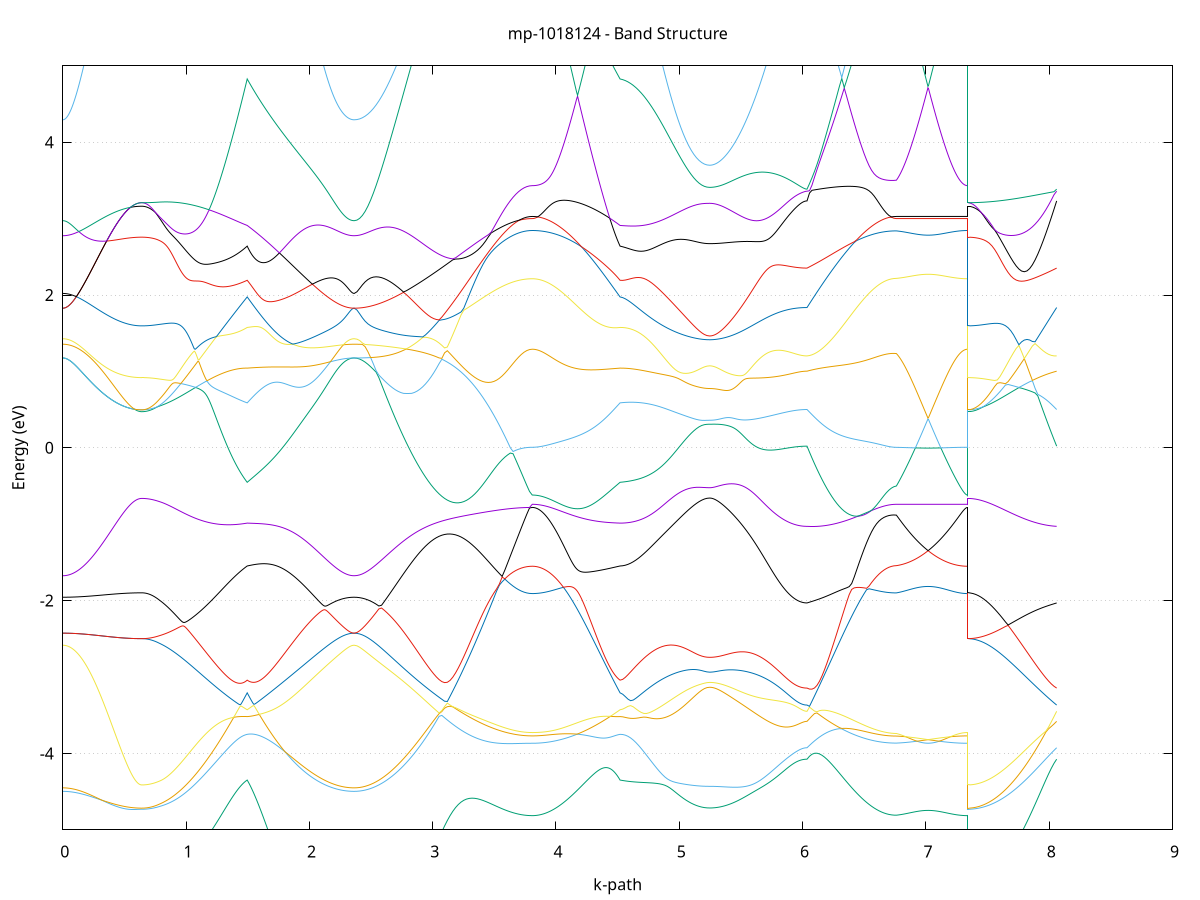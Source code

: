set title 'mp-1018124 - Band Structure'
set xlabel 'k-path'
set ylabel 'Energy (eV)'
set grid y
set yrange [-5:5]
set terminal png size 800,600
set output 'mp-1018124_bands_gnuplot.png'
plot '-' using 1:2 with lines notitle, '-' using 1:2 with lines notitle, '-' using 1:2 with lines notitle, '-' using 1:2 with lines notitle, '-' using 1:2 with lines notitle, '-' using 1:2 with lines notitle, '-' using 1:2 with lines notitle, '-' using 1:2 with lines notitle, '-' using 1:2 with lines notitle, '-' using 1:2 with lines notitle, '-' using 1:2 with lines notitle, '-' using 1:2 with lines notitle, '-' using 1:2 with lines notitle, '-' using 1:2 with lines notitle, '-' using 1:2 with lines notitle, '-' using 1:2 with lines notitle, '-' using 1:2 with lines notitle, '-' using 1:2 with lines notitle, '-' using 1:2 with lines notitle, '-' using 1:2 with lines notitle, '-' using 1:2 with lines notitle, '-' using 1:2 with lines notitle, '-' using 1:2 with lines notitle, '-' using 1:2 with lines notitle, '-' using 1:2 with lines notitle, '-' using 1:2 with lines notitle, '-' using 1:2 with lines notitle, '-' using 1:2 with lines notitle, '-' using 1:2 with lines notitle, '-' using 1:2 with lines notitle, '-' using 1:2 with lines notitle, '-' using 1:2 with lines notitle
0.000000 -46.837749
0.004422 -46.837749
0.008843 -46.837749
0.013265 -46.837749
0.017686 -46.837749
0.022108 -46.837749
0.026529 -46.837749
0.030951 -46.837749
0.035372 -46.837749
0.039794 -46.837749
0.044215 -46.837749
0.048637 -46.837749
0.053058 -46.837749
0.057480 -46.837749
0.061901 -46.837749
0.066323 -46.837749
0.070744 -46.837749
0.075166 -46.837749
0.079587 -46.837749
0.084009 -46.837749
0.088430 -46.837749
0.092852 -46.837749
0.097273 -46.837749
0.101695 -46.837749
0.106116 -46.837749
0.110538 -46.837749
0.114959 -46.837749
0.119381 -46.837749
0.123802 -46.837749
0.128224 -46.837749
0.132645 -46.837749
0.137067 -46.837749
0.141488 -46.837649
0.145910 -46.837749
0.150331 -46.837649
0.154753 -46.837649
0.159174 -46.837649
0.163596 -46.837649
0.168017 -46.837649
0.172439 -46.837649
0.176860 -46.837649
0.181282 -46.837649
0.185703 -46.837649
0.190125 -46.837649
0.194546 -46.837649
0.198968 -46.837649
0.203389 -46.837649
0.207811 -46.837649
0.212232 -46.837649
0.216654 -46.837649
0.221075 -46.837649
0.225497 -46.837649
0.229918 -46.837549
0.234340 -46.837549
0.238761 -46.837549
0.243183 -46.837549
0.247604 -46.837549
0.252026 -46.837549
0.256447 -46.837549
0.260869 -46.837549
0.265290 -46.837549
0.269712 -46.837549
0.274133 -46.837549
0.278555 -46.837549
0.282976 -46.837549
0.287398 -46.837549
0.291819 -46.837549
0.296241 -46.837549
0.300662 -46.837449
0.305084 -46.837449
0.309505 -46.837449
0.313927 -46.837449
0.318348 -46.837449
0.322770 -46.837449
0.327191 -46.837449
0.331613 -46.837449
0.336034 -46.837449
0.340456 -46.837449
0.344877 -46.837449
0.349299 -46.837449
0.353720 -46.837349
0.358142 -46.837349
0.362563 -46.837349
0.366985 -46.837349
0.371406 -46.837349
0.375828 -46.837349
0.380249 -46.837349
0.384671 -46.837349
0.389092 -46.837349
0.393514 -46.837349
0.397935 -46.837349
0.402357 -46.837349
0.406778 -46.837349
0.411200 -46.837349
0.415621 -46.837349
0.420043 -46.837249
0.424464 -46.837249
0.428886 -46.837249
0.433307 -46.837249
0.437729 -46.837249
0.442150 -46.837249
0.446572 -46.837249
0.450993 -46.837249
0.455415 -46.837249
0.459836 -46.837249
0.464258 -46.837249
0.468679 -46.837249
0.473101 -46.837249
0.477522 -46.837249
0.481944 -46.837249
0.486365 -46.837249
0.490787 -46.837149
0.495208 -46.837149
0.499630 -46.837149
0.504051 -46.837149
0.508473 -46.837149
0.512894 -46.837149
0.517316 -46.837149
0.521737 -46.837149
0.526159 -46.837149
0.530580 -46.837149
0.535002 -46.837149
0.539423 -46.837149
0.543845 -46.837149
0.548266 -46.837149
0.552688 -46.837149
0.557109 -46.837149
0.561531 -46.837149
0.565952 -46.837149
0.570374 -46.837149
0.574795 -46.837149
0.579217 -46.837149
0.583638 -46.837149
0.588060 -46.837149
0.592481 -46.837149
0.596903 -46.837149
0.601324 -46.837149
0.605746 -46.837149
0.610167 -46.837149
0.614589 -46.837149
0.619010 -46.837149
0.623432 -46.837149
0.627853 -46.837149
0.632275 -46.837149
0.636696 -46.837149
0.641118 -46.837149
0.641118 -46.837149
0.650606 -46.837149
0.660094 -46.837149
0.669581 -46.837149
0.679069 -46.837149
0.688557 -46.837149
0.698045 -46.837049
0.707533 -46.837049
0.717021 -46.837049
0.726509 -46.837049
0.735996 -46.837049
0.745484 -46.836949
0.754972 -46.836949
0.764460 -46.836949
0.773948 -46.836849
0.783436 -46.836849
0.783436 -46.836849
0.791093 -46.836849
0.798751 -46.836749
0.806408 -46.836749
0.814065 -46.836649
0.821723 -46.836649
0.829380 -46.836649
0.837037 -46.836549
0.844695 -46.836549
0.852352 -46.836549
0.860009 -46.836449
0.867667 -46.836449
0.875324 -46.836349
0.882982 -46.836349
0.890639 -46.836249
0.898296 -46.836249
0.905954 -46.836149
0.913611 -46.836149
0.921268 -46.836049
0.928926 -46.836049
0.936583 -46.835949
0.944240 -46.835849
0.951898 -46.835849
0.959555 -46.835749
0.967213 -46.835749
0.974870 -46.835649
0.982527 -46.835549
0.990185 -46.835549
0.997842 -46.835449
1.005499 -46.835349
1.013157 -46.835249
1.020814 -46.835249
1.028471 -46.835149
1.036129 -46.835049
1.043786 -46.835049
1.051444 -46.834949
1.059101 -46.834849
1.066758 -46.834749
1.074416 -46.834649
1.082073 -46.834649
1.089730 -46.834549
1.097388 -46.834449
1.105045 -46.834349
1.112702 -46.834249
1.120360 -46.834149
1.128017 -46.834049
1.135675 -46.833949
1.143332 -46.833949
1.150989 -46.833849
1.158647 -46.833749
1.166304 -46.833649
1.173961 -46.833549
1.181619 -46.833449
1.189276 -46.833349
1.196933 -46.833249
1.204591 -46.833149
1.212248 -46.832949
1.219906 -46.832849
1.227563 -46.832749
1.235220 -46.832649
1.242878 -46.832549
1.250535 -46.832449
1.258192 -46.832349
1.265850 -46.832249
1.273507 -46.832149
1.281164 -46.832049
1.288822 -46.831849
1.296479 -46.831749
1.304137 -46.831649
1.311794 -46.831549
1.319451 -46.831449
1.327109 -46.831249
1.334766 -46.831149
1.342423 -46.831049
1.350081 -46.830949
1.357738 -46.830749
1.365395 -46.830649
1.373053 -46.830549
1.380710 -46.830449
1.388367 -46.830249
1.396025 -46.830149
1.403682 -46.830049
1.411340 -46.829949
1.418997 -46.829749
1.426654 -46.829649
1.434312 -46.829549
1.441969 -46.829349
1.449626 -46.829249
1.457284 -46.829149
1.464941 -46.828949
1.472599 -46.828849
1.480256 -46.828749
1.487913 -46.828549
1.495571 -46.828449
1.495571 -46.828449
1.503251 -46.828549
1.510931 -46.828749
1.518611 -46.828849
1.526291 -46.829049
1.533971 -46.829149
1.541651 -46.829249
1.549331 -46.829449
1.557011 -46.829549
1.564691 -46.829749
1.572371 -46.829849
1.580051 -46.829949
1.587731 -46.830149
1.595412 -46.830249
1.603092 -46.830349
1.610772 -46.830549
1.618452 -46.830649
1.626132 -46.830749
1.633812 -46.830949
1.641492 -46.831049
1.649172 -46.831149
1.656852 -46.831349
1.664532 -46.831449
1.672212 -46.831549
1.679892 -46.831749
1.687572 -46.831849
1.695253 -46.831949
1.702933 -46.832049
1.710613 -46.832249
1.718293 -46.832349
1.725973 -46.832449
1.733653 -46.832549
1.741333 -46.832649
1.749013 -46.832849
1.756693 -46.832949
1.764373 -46.833049
1.772053 -46.833149
1.779733 -46.833249
1.787413 -46.833349
1.795093 -46.833449
1.802774 -46.833649
1.810454 -46.833749
1.818134 -46.833849
1.825814 -46.833949
1.833494 -46.834049
1.841174 -46.834149
1.848854 -46.834249
1.856534 -46.834349
1.864214 -46.834449
1.871894 -46.834549
1.879574 -46.834649
1.887254 -46.834749
1.894934 -46.834849
1.902614 -46.834949
1.910295 -46.835049
1.917975 -46.835149
1.925655 -46.835149
1.933335 -46.835249
1.941015 -46.835349
1.948695 -46.835449
1.956375 -46.835549
1.964055 -46.835649
1.971735 -46.835749
1.979415 -46.835749
1.987095 -46.835849
1.994775 -46.835949
2.002455 -46.836049
2.010136 -46.836049
2.017816 -46.836149
2.025496 -46.836249
2.033176 -46.836349
2.040856 -46.836349
2.048536 -46.836449
2.056216 -46.836549
2.063896 -46.836549
2.071576 -46.836649
2.079256 -46.836649
2.086936 -46.836749
2.094616 -46.836749
2.102296 -46.836849
2.109976 -46.836849
2.117657 -46.836949
2.125337 -46.837049
2.133017 -46.837049
2.140697 -46.837049
2.148377 -46.837149
2.156057 -46.837149
2.163737 -46.837249
2.171417 -46.837249
2.179097 -46.837349
2.186777 -46.837349
2.194457 -46.837349
2.202137 -46.837449
2.209817 -46.837449
2.217498 -46.837449
2.225178 -46.837549
2.232858 -46.837549
2.240538 -46.837549
2.248218 -46.837549
2.255898 -46.837649
2.263578 -46.837649
2.271258 -46.837649
2.278938 -46.837649
2.286618 -46.837649
2.294298 -46.837649
2.301978 -46.837749
2.309658 -46.837749
2.317338 -46.837749
2.325019 -46.837749
2.332699 -46.837749
2.340379 -46.837749
2.348059 -46.837749
2.355739 -46.837749
2.363419 -46.837749
2.363419 -46.837749
2.385635 -46.837749
2.407852 -46.837749
2.430068 -46.837649
2.452284 -46.837649
2.474501 -46.837549
2.496717 -46.837449
2.518933 -46.837349
2.541150 -46.837249
2.563366 -46.837149
2.585582 -46.836949
2.607799 -46.836849
2.630015 -46.836649
2.652231 -46.836449
2.674448 -46.836249
2.696664 -46.836049
2.718880 -46.835849
2.741097 -46.835549
2.763313 -46.835349
2.785529 -46.835049
2.807746 -46.834749
2.829962 -46.834449
2.852178 -46.834149
2.874395 -46.833749
2.896611 -46.833449
2.918827 -46.833049
2.941044 -46.832649
2.963260 -46.832349
2.985476 -46.831949
3.007693 -46.831549
3.029909 -46.831049
3.052125 -46.830649
3.074342 -46.830249
3.096558 -46.829849
3.118774 -46.829349
3.140991 -46.828949
3.163207 -46.828449
3.185423 -46.828049
3.207640 -46.827549
3.229856 -46.827149
3.252072 -46.826649
3.274289 -46.826249
3.296505 -46.825849
3.318721 -46.825349
3.340938 -46.824949
3.363154 -46.824549
3.385370 -46.824149
3.407587 -46.823749
3.429803 -46.823349
3.452019 -46.823049
3.474236 -46.822649
3.496452 -46.822349
3.518668 -46.821949
3.540885 -46.821649
3.563101 -46.821449
3.585317 -46.821149
3.607534 -46.820949
3.629750 -46.820649
3.651966 -46.820549
3.674183 -46.820349
3.696399 -46.820149
3.718615 -46.820049
3.740832 -46.819949
3.763048 -46.819949
3.785264 -46.819849
3.807481 -46.819849
3.807481 -46.819849
3.815138 -46.819849
3.822795 -46.819849
3.830453 -46.819849
3.838110 -46.819849
3.845768 -46.819849
3.853425 -46.819949
3.861082 -46.819949
3.868740 -46.819949
3.876397 -46.819949
3.884054 -46.819949
3.891712 -46.820049
3.899369 -46.820049
3.907026 -46.820049
3.914684 -46.820149
3.922341 -46.820149
3.929999 -46.820149
3.937656 -46.820249
3.945313 -46.820249
3.952971 -46.820349
3.960628 -46.820349
3.968285 -46.820449
3.975943 -46.820449
3.983600 -46.820549
3.991257 -46.820549
3.998915 -46.820649
4.006572 -46.820649
4.014230 -46.820749
4.021887 -46.820849
4.029544 -46.820849
4.037202 -46.820949
4.044859 -46.821049
4.052516 -46.821149
4.060174 -46.821249
4.067831 -46.821249
4.075488 -46.821349
4.083146 -46.821449
4.090803 -46.821549
4.098461 -46.821649
4.106118 -46.821749
4.113775 -46.821749
4.121433 -46.821849
4.129090 -46.821949
4.136747 -46.822049
4.144405 -46.822149
4.152062 -46.822249
4.159719 -46.822349
4.167377 -46.822449
4.175034 -46.822549
4.182692 -46.822749
4.190349 -46.822849
4.198006 -46.822949
4.205664 -46.823049
4.213321 -46.823149
4.220978 -46.823249
4.228636 -46.823349
4.236293 -46.823549
4.243950 -46.823649
4.251608 -46.823749
4.259265 -46.823849
4.266923 -46.823949
4.274580 -46.824149
4.282237 -46.824249
4.289895 -46.824349
4.297552 -46.824449
4.305209 -46.824649
4.312867 -46.824749
4.320524 -46.824849
4.328181 -46.825049
4.335839 -46.825149
4.343496 -46.825249
4.351154 -46.825449
4.358811 -46.825549
4.366468 -46.825649
4.374126 -46.825849
4.381783 -46.825949
4.389440 -46.826149
4.397098 -46.826249
4.404755 -46.826349
4.412412 -46.826549
4.420070 -46.826649
4.427727 -46.826749
4.435385 -46.826949
4.443042 -46.827049
4.450699 -46.827149
4.458357 -46.827349
4.466014 -46.827449
4.473671 -46.827649
4.481329 -46.827749
4.488986 -46.827849
4.496643 -46.828049
4.504301 -46.828149
4.511958 -46.828349
4.519616 -46.828449
4.519616 -46.828449
4.540975 -46.828549
4.562334 -46.828549
4.583693 -46.828649
4.605053 -46.828649
4.626412 -46.828749
4.647771 -46.828849
4.669131 -46.828949
4.690490 -46.829049
4.711849 -46.829149
4.733209 -46.829249
4.754568 -46.829349
4.775927 -46.829449
4.797286 -46.829549
4.818646 -46.829649
4.840005 -46.829749
4.861364 -46.829849
4.882724 -46.829949
4.904083 -46.830049
4.925442 -46.830149
4.946802 -46.830249
4.968161 -46.830349
4.989520 -46.830449
5.010880 -46.830549
5.032239 -46.830649
5.053598 -46.830749
5.074957 -46.830749
5.096317 -46.830849
5.117676 -46.830949
5.139035 -46.830949
5.160395 -46.830949
5.181754 -46.831049
5.203113 -46.831049
5.224473 -46.831049
5.245832 -46.831049
5.245832 -46.831049
5.253502 -46.831049
5.261172 -46.831049
5.268841 -46.831049
5.276511 -46.831049
5.284181 -46.831049
5.291851 -46.831049
5.299521 -46.831049
5.307191 -46.831049
5.314860 -46.831049
5.322530 -46.831049
5.330200 -46.831049
5.337870 -46.831049
5.345540 -46.831049
5.353209 -46.830949
5.360879 -46.830949
5.368549 -46.830949
5.376219 -46.830949
5.383889 -46.830949
5.391559 -46.830949
5.399228 -46.830949
5.406898 -46.830949
5.414568 -46.830949
5.422238 -46.830849
5.429908 -46.830849
5.437577 -46.830849
5.445247 -46.830849
5.452917 -46.830849
5.460587 -46.830849
5.468257 -46.830849
5.475927 -46.830749
5.483596 -46.830749
5.491266 -46.830749
5.498936 -46.830749
5.506606 -46.830749
5.514276 -46.830749
5.521945 -46.830649
5.529615 -46.830649
5.537285 -46.830649
5.544955 -46.830649
5.552625 -46.830649
5.560295 -46.830549
5.567964 -46.830549
5.575634 -46.830549
5.583304 -46.830549
5.590974 -46.830549
5.598644 -46.830449
5.606314 -46.830449
5.613983 -46.830449
5.621653 -46.830449
5.629323 -46.830449
5.636993 -46.830349
5.644663 -46.830349
5.652332 -46.830349
5.660002 -46.830349
5.667672 -46.830249
5.675342 -46.830249
5.683012 -46.830249
5.690682 -46.830249
5.698351 -46.830249
5.706021 -46.830149
5.713691 -46.830149
5.721361 -46.830149
5.729031 -46.830149
5.736700 -46.830149
5.744370 -46.830049
5.752040 -46.830049
5.759710 -46.830049
5.767380 -46.830049
5.775050 -46.830049
5.782719 -46.829949
5.790389 -46.829949
5.798059 -46.829949
5.805729 -46.829949
5.813399 -46.829949
5.821069 -46.829949
5.828738 -46.829849
5.836408 -46.829849
5.844078 -46.829849
5.851748 -46.829849
5.859418 -46.829849
5.867087 -46.829849
5.874757 -46.829849
5.882427 -46.829749
5.890097 -46.829749
5.897767 -46.829749
5.905437 -46.829749
5.913106 -46.829749
5.920776 -46.829749
5.928446 -46.829749
5.936116 -46.829749
5.943786 -46.829749
5.951455 -46.829749
5.959125 -46.829749
5.966795 -46.829749
5.974465 -46.829649
5.982135 -46.829649
5.989805 -46.829649
5.997474 -46.829649
6.005144 -46.829649
6.012814 -46.829649
6.020484 -46.829649
6.028154 -46.829649
6.035824 -46.829649
6.035824 -46.829649
6.055957 -46.829249
6.076090 -46.828949
6.096223 -46.828549
6.116356 -46.828149
6.136489 -46.827749
6.156622 -46.827349
6.176755 -46.826949
6.196888 -46.826549
6.217021 -46.826249
6.237154 -46.825849
6.257287 -46.825449
6.277420 -46.825049
6.297553 -46.824749
6.317686 -46.824349
6.337819 -46.823949
6.357953 -46.823649
6.378086 -46.823349
6.398219 -46.822949
6.418352 -46.822649
6.438485 -46.822349
6.458618 -46.822049
6.478751 -46.821849
6.498884 -46.821549
6.519017 -46.821349
6.539150 -46.821049
6.559283 -46.820849
6.579416 -46.820649
6.599549 -46.820549
6.619682 -46.820349
6.639815 -46.820249
6.659948 -46.820149
6.680082 -46.820049
6.700215 -46.819949
6.720348 -46.819849
6.740481 -46.819849
6.760614 -46.819849
6.760614 -46.819849
6.765025 -46.819849
6.769437 -46.819849
6.773849 -46.819849
6.778261 -46.819849
6.782672 -46.819849
6.787084 -46.819849
6.791496 -46.819849
6.795907 -46.819849
6.800319 -46.819849
6.804731 -46.819849
6.809143 -46.819849
6.813554 -46.819849
6.817966 -46.819849
6.822378 -46.819849
6.826789 -46.819849
6.831201 -46.819849
6.835613 -46.819849
6.840024 -46.819849
6.844436 -46.819849
6.848848 -46.819849
6.853260 -46.819849
6.857671 -46.819849
6.862083 -46.819849
6.866495 -46.819849
6.870906 -46.819849
6.875318 -46.819849
6.879730 -46.819849
6.884141 -46.819849
6.888553 -46.819849
6.892965 -46.819849
6.897377 -46.819849
6.901788 -46.819849
6.906200 -46.819849
6.910612 -46.819849
6.915023 -46.819849
6.919435 -46.819849
6.923847 -46.819849
6.928258 -46.819849
6.932670 -46.819849
6.937082 -46.819849
6.941494 -46.819849
6.945905 -46.819849
6.950317 -46.819849
6.954729 -46.819849
6.959140 -46.819849
6.963552 -46.819849
6.967964 -46.819849
6.972376 -46.819849
6.976787 -46.819849
6.981199 -46.819849
6.985611 -46.819849
6.990022 -46.819849
6.994434 -46.819849
6.998846 -46.819849
7.003257 -46.819849
7.007669 -46.819849
7.012081 -46.819849
7.016493 -46.819849
7.020904 -46.819849
7.025316 -46.819849
7.029728 -46.819849
7.034139 -46.819849
7.038551 -46.819849
7.042963 -46.819849
7.047374 -46.819849
7.051786 -46.819849
7.056198 -46.819849
7.060610 -46.819849
7.065021 -46.819849
7.069433 -46.819849
7.073845 -46.819849
7.078256 -46.819849
7.082668 -46.819849
7.087080 -46.819849
7.091492 -46.819849
7.095903 -46.819849
7.100315 -46.819849
7.104727 -46.819849
7.109138 -46.819849
7.113550 -46.819849
7.117962 -46.819849
7.122373 -46.819849
7.126785 -46.819849
7.131197 -46.819849
7.135609 -46.819849
7.140020 -46.819849
7.144432 -46.819849
7.148844 -46.819849
7.153255 -46.819849
7.157667 -46.819849
7.162079 -46.819849
7.166490 -46.819849
7.170902 -46.819849
7.175314 -46.819849
7.179726 -46.819849
7.184137 -46.819849
7.188549 -46.819849
7.192961 -46.819849
7.197372 -46.819849
7.201784 -46.819849
7.206196 -46.819849
7.210607 -46.819849
7.215019 -46.819849
7.219431 -46.819849
7.223843 -46.819849
7.228254 -46.819849
7.232666 -46.819849
7.237078 -46.819849
7.241489 -46.819849
7.245901 -46.819849
7.250313 -46.819849
7.254725 -46.819849
7.259136 -46.819849
7.263548 -46.819849
7.267960 -46.819849
7.272371 -46.819849
7.276783 -46.819849
7.281195 -46.819849
7.285606 -46.819849
7.290018 -46.819849
7.294430 -46.819849
7.298842 -46.819849
7.303253 -46.819849
7.307665 -46.819849
7.312077 -46.819849
7.316488 -46.819849
7.320900 -46.819849
7.325312 -46.819849
7.329723 -46.819849
7.334135 -46.819849
7.338547 -46.819849
7.338547 -46.837149
7.360427 -46.837149
7.382306 -46.837149
7.404186 -46.837049
7.426066 -46.837049
7.447946 -46.836949
7.469825 -46.836849
7.491705 -46.836749
7.513585 -46.836649
7.535464 -46.836549
7.557344 -46.836349
7.579224 -46.836249
7.601104 -46.836049
7.622983 -46.835949
7.644863 -46.835749
7.666743 -46.835549
7.688622 -46.835349
7.710502 -46.835049
7.732382 -46.834849
7.754262 -46.834549
7.776141 -46.834249
7.798021 -46.833949
7.819901 -46.833649
7.841781 -46.833349
7.863660 -46.833049
7.885540 -46.832749
7.907420 -46.832349
7.929299 -46.832049
7.951179 -46.831649
7.973059 -46.831249
7.994939 -46.830849
8.016818 -46.830449
8.038698 -46.830049
8.060578 -46.829649
e
0.000000 -46.716749
0.004422 -46.716749
0.008843 -46.716749
0.013265 -46.716749
0.017686 -46.716749
0.022108 -46.716749
0.026529 -46.716749
0.030951 -46.716749
0.035372 -46.716749
0.039794 -46.716749
0.044215 -46.716749
0.048637 -46.716749
0.053058 -46.716749
0.057480 -46.716749
0.061901 -46.716749
0.066323 -46.716749
0.070744 -46.716749
0.075166 -46.716749
0.079587 -46.716749
0.084009 -46.716749
0.088430 -46.716749
0.092852 -46.716749
0.097273 -46.716749
0.101695 -46.716749
0.106116 -46.716749
0.110538 -46.716749
0.114959 -46.716749
0.119381 -46.716749
0.123802 -46.716749
0.128224 -46.716749
0.132645 -46.716749
0.137067 -46.716749
0.141488 -46.716749
0.145910 -46.716749
0.150331 -46.716749
0.154753 -46.716749
0.159174 -46.716749
0.163596 -46.716749
0.168017 -46.716749
0.172439 -46.716749
0.176860 -46.716749
0.181282 -46.716749
0.185703 -46.716749
0.190125 -46.716749
0.194546 -46.716749
0.198968 -46.716749
0.203389 -46.716749
0.207811 -46.716749
0.212232 -46.716749
0.216654 -46.716749
0.221075 -46.716749
0.225497 -46.716749
0.229918 -46.716749
0.234340 -46.716749
0.238761 -46.716749
0.243183 -46.716749
0.247604 -46.716749
0.252026 -46.716749
0.256447 -46.716749
0.260869 -46.716749
0.265290 -46.716749
0.269712 -46.716749
0.274133 -46.716749
0.278555 -46.716749
0.282976 -46.716749
0.287398 -46.716749
0.291819 -46.716749
0.296241 -46.716749
0.300662 -46.716749
0.305084 -46.716749
0.309505 -46.716749
0.313927 -46.716749
0.318348 -46.716749
0.322770 -46.716749
0.327191 -46.716749
0.331613 -46.716749
0.336034 -46.716749
0.340456 -46.716749
0.344877 -46.716749
0.349299 -46.716749
0.353720 -46.716749
0.358142 -46.716749
0.362563 -46.716749
0.366985 -46.716749
0.371406 -46.716749
0.375828 -46.716749
0.380249 -46.716749
0.384671 -46.716749
0.389092 -46.716749
0.393514 -46.716749
0.397935 -46.716749
0.402357 -46.716749
0.406778 -46.716749
0.411200 -46.716749
0.415621 -46.716749
0.420043 -46.716749
0.424464 -46.716749
0.428886 -46.716749
0.433307 -46.716749
0.437729 -46.716749
0.442150 -46.716749
0.446572 -46.716749
0.450993 -46.716749
0.455415 -46.716749
0.459836 -46.716749
0.464258 -46.716749
0.468679 -46.716749
0.473101 -46.716749
0.477522 -46.716749
0.481944 -46.716749
0.486365 -46.716749
0.490787 -46.716749
0.495208 -46.716749
0.499630 -46.716749
0.504051 -46.716749
0.508473 -46.716749
0.512894 -46.716749
0.517316 -46.716749
0.521737 -46.716749
0.526159 -46.716749
0.530580 -46.716749
0.535002 -46.716749
0.539423 -46.716749
0.543845 -46.716749
0.548266 -46.716749
0.552688 -46.716749
0.557109 -46.716749
0.561531 -46.716749
0.565952 -46.716749
0.570374 -46.716749
0.574795 -46.716749
0.579217 -46.716749
0.583638 -46.716749
0.588060 -46.716749
0.592481 -46.716749
0.596903 -46.716749
0.601324 -46.716749
0.605746 -46.716749
0.610167 -46.716749
0.614589 -46.716749
0.619010 -46.716749
0.623432 -46.716749
0.627853 -46.716749
0.632275 -46.716749
0.636696 -46.716749
0.641118 -46.716749
0.641118 -46.716749
0.650606 -46.716849
0.660094 -46.716849
0.669581 -46.716849
0.679069 -46.716949
0.688557 -46.717049
0.698045 -46.717149
0.707533 -46.717249
0.717021 -46.717349
0.726509 -46.717549
0.735996 -46.717749
0.745484 -46.717949
0.754972 -46.718149
0.764460 -46.718349
0.773948 -46.718649
0.783436 -46.718849
0.783436 -46.718849
0.791093 -46.719149
0.798751 -46.719349
0.806408 -46.719549
0.814065 -46.719749
0.821723 -46.720049
0.829380 -46.720349
0.837037 -46.720549
0.844695 -46.720849
0.852352 -46.721149
0.860009 -46.721449
0.867667 -46.721749
0.875324 -46.722049
0.882982 -46.722349
0.890639 -46.722749
0.898296 -46.723049
0.905954 -46.723449
0.913611 -46.723749
0.921268 -46.724149
0.928926 -46.724549
0.936583 -46.724949
0.944240 -46.725349
0.951898 -46.725749
0.959555 -46.726149
0.967213 -46.726549
0.974870 -46.726949
0.982527 -46.727349
0.990185 -46.727849
0.997842 -46.728249
1.005499 -46.728749
1.013157 -46.729249
1.020814 -46.729649
1.028471 -46.730149
1.036129 -46.730649
1.043786 -46.731149
1.051444 -46.731649
1.059101 -46.732149
1.066758 -46.732649
1.074416 -46.733149
1.082073 -46.733749
1.089730 -46.734249
1.097388 -46.734849
1.105045 -46.735349
1.112702 -46.735949
1.120360 -46.736449
1.128017 -46.737049
1.135675 -46.737549
1.143332 -46.738149
1.150989 -46.738749
1.158647 -46.739349
1.166304 -46.739949
1.173961 -46.740549
1.181619 -46.741149
1.189276 -46.741749
1.196933 -46.742349
1.204591 -46.742949
1.212248 -46.743549
1.219906 -46.744149
1.227563 -46.744849
1.235220 -46.745449
1.242878 -46.746049
1.250535 -46.746749
1.258192 -46.747349
1.265850 -46.748049
1.273507 -46.748649
1.281164 -46.749349
1.288822 -46.749949
1.296479 -46.750649
1.304137 -46.751249
1.311794 -46.751949
1.319451 -46.752549
1.327109 -46.753249
1.334766 -46.753949
1.342423 -46.754549
1.350081 -46.755249
1.357738 -46.755949
1.365395 -46.756549
1.373053 -46.757249
1.380710 -46.757949
1.388367 -46.758649
1.396025 -46.759249
1.403682 -46.759949
1.411340 -46.760649
1.418997 -46.761349
1.426654 -46.761949
1.434312 -46.762649
1.441969 -46.763349
1.449626 -46.764049
1.457284 -46.764649
1.464941 -46.765349
1.472599 -46.766049
1.480256 -46.766749
1.487913 -46.767349
1.495571 -46.768049
1.495571 -46.768049
1.503251 -46.767349
1.510931 -46.766649
1.518611 -46.766049
1.526291 -46.765349
1.533971 -46.764649
1.541651 -46.764049
1.549331 -46.763349
1.557011 -46.762649
1.564691 -46.761949
1.572371 -46.761249
1.580051 -46.760649
1.587731 -46.759949
1.595412 -46.759249
1.603092 -46.758549
1.610772 -46.757949
1.618452 -46.757249
1.626132 -46.756549
1.633812 -46.755849
1.641492 -46.755249
1.649172 -46.754549
1.656852 -46.753849
1.664532 -46.753149
1.672212 -46.752549
1.679892 -46.751849
1.687572 -46.751249
1.695253 -46.750549
1.702933 -46.749849
1.710613 -46.749249
1.718293 -46.748549
1.725973 -46.747949
1.733653 -46.747249
1.741333 -46.746649
1.749013 -46.745949
1.756693 -46.745349
1.764373 -46.744749
1.772053 -46.744149
1.779733 -46.743449
1.787413 -46.742849
1.795093 -46.742249
1.802774 -46.741649
1.810454 -46.741049
1.818134 -46.740449
1.825814 -46.739849
1.833494 -46.739249
1.841174 -46.738649
1.848854 -46.738049
1.856534 -46.737449
1.864214 -46.736949
1.871894 -46.736349
1.879574 -46.735749
1.887254 -46.735249
1.894934 -46.734649
1.902614 -46.734149
1.910295 -46.733649
1.917975 -46.733049
1.925655 -46.732549
1.933335 -46.732049
1.941015 -46.731549
1.948695 -46.731049
1.956375 -46.730549
1.964055 -46.730049
1.971735 -46.729549
1.979415 -46.729049
1.987095 -46.728649
1.994775 -46.728149
2.002455 -46.727749
2.010136 -46.727249
2.017816 -46.726849
2.025496 -46.726349
2.033176 -46.725949
2.040856 -46.725549
2.048536 -46.725149
2.056216 -46.724749
2.063896 -46.724349
2.071576 -46.724049
2.079256 -46.723649
2.086936 -46.723249
2.094616 -46.722949
2.102296 -46.722549
2.109976 -46.722249
2.117657 -46.721949
2.125337 -46.721649
2.133017 -46.721349
2.140697 -46.721049
2.148377 -46.720749
2.156057 -46.720449
2.163737 -46.720149
2.171417 -46.719949
2.179097 -46.719649
2.186777 -46.719449
2.194457 -46.719249
2.202137 -46.718949
2.209817 -46.718749
2.217498 -46.718549
2.225178 -46.718349
2.232858 -46.718249
2.240538 -46.718049
2.248218 -46.717849
2.255898 -46.717749
2.263578 -46.717549
2.271258 -46.717449
2.278938 -46.717349
2.286618 -46.717249
2.294298 -46.717149
2.301978 -46.717049
2.309658 -46.716949
2.317338 -46.716949
2.325019 -46.716849
2.332699 -46.716849
2.340379 -46.716749
2.348059 -46.716749
2.355739 -46.716749
2.363419 -46.716749
2.363419 -46.716749
2.385635 -46.716749
2.407852 -46.716949
2.430068 -46.717149
2.452284 -46.717549
2.474501 -46.718049
2.496717 -46.718549
2.518933 -46.719249
2.541150 -46.719949
2.563366 -46.720849
2.585582 -46.721849
2.607799 -46.722849
2.630015 -46.723949
2.652231 -46.725249
2.674448 -46.726549
2.696664 -46.727949
2.718880 -46.729349
2.741097 -46.730949
2.763313 -46.732549
2.785529 -46.734149
2.807746 -46.735949
2.829962 -46.737749
2.852178 -46.739549
2.874395 -46.741449
2.896611 -46.743449
2.918827 -46.745449
2.941044 -46.747449
2.963260 -46.749549
2.985476 -46.751549
3.007693 -46.753749
3.029909 -46.755849
3.052125 -46.757949
3.074342 -46.760149
3.096558 -46.762249
3.118774 -46.764349
3.140991 -46.766549
3.163207 -46.768649
3.185423 -46.770749
3.207640 -46.772849
3.229856 -46.774849
3.252072 -46.776949
3.274289 -46.778849
3.296505 -46.780849
3.318721 -46.782749
3.340938 -46.784549
3.363154 -46.786349
3.385370 -46.788149
3.407587 -46.789749
3.429803 -46.791349
3.452019 -46.792949
3.474236 -46.794349
3.496452 -46.795749
3.518668 -46.797049
3.540885 -46.798249
3.563101 -46.799449
3.585317 -46.800449
3.607534 -46.801449
3.629750 -46.802249
3.651966 -46.803049
3.674183 -46.803749
3.696399 -46.804249
3.718615 -46.804749
3.740832 -46.805149
3.763048 -46.805349
3.785264 -46.805549
3.807481 -46.805549
3.807481 -46.805549
3.815138 -46.805549
3.822795 -46.805549
3.830453 -46.805549
3.838110 -46.805449
3.845768 -46.805449
3.853425 -46.805349
3.861082 -46.805349
3.868740 -46.805249
3.876397 -46.805149
3.884054 -46.805049
3.891712 -46.804949
3.899369 -46.804849
3.907026 -46.804749
3.914684 -46.804549
3.922341 -46.804449
3.929999 -46.804249
3.937656 -46.804149
3.945313 -46.803949
3.952971 -46.803749
3.960628 -46.803549
3.968285 -46.803349
3.975943 -46.803149
3.983600 -46.802849
3.991257 -46.802649
3.998915 -46.802449
4.006572 -46.802149
4.014230 -46.801849
4.021887 -46.801649
4.029544 -46.801349
4.037202 -46.801049
4.044859 -46.800749
4.052516 -46.800449
4.060174 -46.800049
4.067831 -46.799749
4.075488 -46.799449
4.083146 -46.799049
4.090803 -46.798749
4.098461 -46.798349
4.106118 -46.797949
4.113775 -46.797649
4.121433 -46.797249
4.129090 -46.796849
4.136747 -46.796449
4.144405 -46.795949
4.152062 -46.795549
4.159719 -46.795149
4.167377 -46.794649
4.175034 -46.794249
4.182692 -46.793749
4.190349 -46.793349
4.198006 -46.792849
4.205664 -46.792349
4.213321 -46.791949
4.220978 -46.791449
4.228636 -46.790949
4.236293 -46.790449
4.243950 -46.789849
4.251608 -46.789349
4.259265 -46.788849
4.266923 -46.788349
4.274580 -46.787749
4.282237 -46.787249
4.289895 -46.786649
4.297552 -46.786149
4.305209 -46.785549
4.312867 -46.785049
4.320524 -46.784449
4.328181 -46.783849
4.335839 -46.783249
4.343496 -46.782649
4.351154 -46.782049
4.358811 -46.781449
4.366468 -46.780849
4.374126 -46.780249
4.381783 -46.779649
4.389440 -46.779049
4.397098 -46.778449
4.404755 -46.777849
4.412412 -46.777149
4.420070 -46.776549
4.427727 -46.775949
4.435385 -46.775249
4.443042 -46.774649
4.450699 -46.773949
4.458357 -46.773349
4.466014 -46.772649
4.473671 -46.772049
4.481329 -46.771349
4.488986 -46.770749
4.496643 -46.770049
4.504301 -46.769349
4.511958 -46.768749
4.519616 -46.768049
4.519616 -46.768049
4.540975 -46.770149
4.562334 -46.772349
4.583693 -46.774549
4.605053 -46.776749
4.626412 -46.778849
4.647771 -46.780949
4.669131 -46.783049
4.690490 -46.785049
4.711849 -46.787049
4.733209 -46.788949
4.754568 -46.790849
4.775927 -46.792649
4.797286 -46.794449
4.818646 -46.796149
4.840005 -46.797749
4.861364 -46.799349
4.882724 -46.800849
4.904083 -46.802349
4.925442 -46.803649
4.946802 -46.804949
4.968161 -46.806149
4.989520 -46.807349
5.010880 -46.808349
5.032239 -46.809349
5.053598 -46.810149
5.074957 -46.810949
5.096317 -46.811649
5.117676 -46.812249
5.139035 -46.812849
5.160395 -46.813249
5.181754 -46.813549
5.203113 -46.813749
5.224473 -46.813949
5.245832 -46.813949
5.245832 -46.813949
5.253502 -46.813949
5.261172 -46.813949
5.268841 -46.813949
5.276511 -46.813849
5.284181 -46.813849
5.291851 -46.813749
5.299521 -46.813649
5.307191 -46.813549
5.314860 -46.813449
5.322530 -46.813349
5.330200 -46.813249
5.337870 -46.813149
5.345540 -46.812949
5.353209 -46.812749
5.360879 -46.812649
5.368549 -46.812449
5.376219 -46.812249
5.383889 -46.812049
5.391559 -46.811749
5.399228 -46.811549
5.406898 -46.811349
5.414568 -46.811049
5.422238 -46.810749
5.429908 -46.810549
5.437577 -46.810249
5.445247 -46.809949
5.452917 -46.809549
5.460587 -46.809249
5.468257 -46.808949
5.475927 -46.808549
5.483596 -46.808249
5.491266 -46.807849
5.498936 -46.807449
5.506606 -46.807049
5.514276 -46.806649
5.521945 -46.806249
5.529615 -46.805849
5.537285 -46.805449
5.544955 -46.804949
5.552625 -46.804549
5.560295 -46.804049
5.567964 -46.803549
5.575634 -46.803049
5.583304 -46.802549
5.590974 -46.802049
5.598644 -46.801549
5.606314 -46.801049
5.613983 -46.800549
5.621653 -46.799949
5.629323 -46.799449
5.636993 -46.798849
5.644663 -46.798249
5.652332 -46.797749
5.660002 -46.797149
5.667672 -46.796549
5.675342 -46.795949
5.683012 -46.795349
5.690682 -46.794749
5.698351 -46.794049
5.706021 -46.793449
5.713691 -46.792849
5.721361 -46.792149
5.729031 -46.791449
5.736700 -46.790849
5.744370 -46.790149
5.752040 -46.789449
5.759710 -46.788749
5.767380 -46.788149
5.775050 -46.787449
5.782719 -46.786749
5.790389 -46.785949
5.798059 -46.785249
5.805729 -46.784549
5.813399 -46.783849
5.821069 -46.783049
5.828738 -46.782349
5.836408 -46.781649
5.844078 -46.780849
5.851748 -46.780149
5.859418 -46.779349
5.867087 -46.778649
5.874757 -46.777849
5.882427 -46.777049
5.890097 -46.776249
5.897767 -46.775549
5.905437 -46.774749
5.913106 -46.773949
5.920776 -46.773149
5.928446 -46.772349
5.936116 -46.771549
5.943786 -46.770749
5.951455 -46.769949
5.959125 -46.769149
5.966795 -46.768349
5.974465 -46.767549
5.982135 -46.766749
5.989805 -46.765949
5.997474 -46.765149
6.005144 -46.764349
6.012814 -46.763549
6.020484 -46.762749
6.028154 -46.761949
6.035824 -46.761249
6.035824 -46.761249
6.055957 -46.763149
6.076090 -46.765049
6.096223 -46.767049
6.116356 -46.768949
6.136489 -46.770849
6.156622 -46.772749
6.176755 -46.774549
6.196888 -46.776449
6.217021 -46.778249
6.237154 -46.779949
6.257287 -46.781749
6.277420 -46.783449
6.297553 -46.785049
6.317686 -46.786649
6.337819 -46.788249
6.357953 -46.789749
6.378086 -46.791249
6.398219 -46.792649
6.418352 -46.793949
6.438485 -46.795249
6.458618 -46.796449
6.478751 -46.797549
6.498884 -46.798649
6.519017 -46.799649
6.539150 -46.800549
6.559283 -46.801449
6.579416 -46.802249
6.599549 -46.802949
6.619682 -46.803549
6.639815 -46.804049
6.659948 -46.804549
6.680082 -46.804949
6.700215 -46.805249
6.720348 -46.805449
6.740481 -46.805549
6.760614 -46.805549
6.760614 -46.805549
6.765025 -46.805549
6.769437 -46.805549
6.773849 -46.805549
6.778261 -46.805549
6.782672 -46.805549
6.787084 -46.805549
6.791496 -46.805549
6.795907 -46.805549
6.800319 -46.805549
6.804731 -46.805549
6.809143 -46.805549
6.813554 -46.805549
6.817966 -46.805549
6.822378 -46.805549
6.826789 -46.805549
6.831201 -46.805549
6.835613 -46.805549
6.840024 -46.805549
6.844436 -46.805549
6.848848 -46.805549
6.853260 -46.805549
6.857671 -46.805549
6.862083 -46.805549
6.866495 -46.805549
6.870906 -46.805549
6.875318 -46.805549
6.879730 -46.805549
6.884141 -46.805549
6.888553 -46.805549
6.892965 -46.805549
6.897377 -46.805549
6.901788 -46.805549
6.906200 -46.805549
6.910612 -46.805549
6.915023 -46.805549
6.919435 -46.805549
6.923847 -46.805549
6.928258 -46.805549
6.932670 -46.805549
6.937082 -46.805549
6.941494 -46.805549
6.945905 -46.805549
6.950317 -46.805549
6.954729 -46.805549
6.959140 -46.805549
6.963552 -46.805549
6.967964 -46.805549
6.972376 -46.805549
6.976787 -46.805549
6.981199 -46.805549
6.985611 -46.805549
6.990022 -46.805549
6.994434 -46.805549
6.998846 -46.805549
7.003257 -46.805549
7.007669 -46.805549
7.012081 -46.805549
7.016493 -46.805549
7.020904 -46.805549
7.025316 -46.805549
7.029728 -46.805549
7.034139 -46.805549
7.038551 -46.805549
7.042963 -46.805549
7.047374 -46.805549
7.051786 -46.805549
7.056198 -46.805549
7.060610 -46.805549
7.065021 -46.805549
7.069433 -46.805549
7.073845 -46.805549
7.078256 -46.805549
7.082668 -46.805549
7.087080 -46.805549
7.091492 -46.805549
7.095903 -46.805549
7.100315 -46.805549
7.104727 -46.805549
7.109138 -46.805549
7.113550 -46.805549
7.117962 -46.805549
7.122373 -46.805549
7.126785 -46.805549
7.131197 -46.805549
7.135609 -46.805549
7.140020 -46.805549
7.144432 -46.805549
7.148844 -46.805549
7.153255 -46.805549
7.157667 -46.805549
7.162079 -46.805549
7.166490 -46.805549
7.170902 -46.805549
7.175314 -46.805549
7.179726 -46.805549
7.184137 -46.805549
7.188549 -46.805549
7.192961 -46.805549
7.197372 -46.805549
7.201784 -46.805549
7.206196 -46.805549
7.210607 -46.805549
7.215019 -46.805549
7.219431 -46.805549
7.223843 -46.805549
7.228254 -46.805549
7.232666 -46.805549
7.237078 -46.805549
7.241489 -46.805549
7.245901 -46.805549
7.250313 -46.805549
7.254725 -46.805549
7.259136 -46.805549
7.263548 -46.805549
7.267960 -46.805549
7.272371 -46.805549
7.276783 -46.805549
7.281195 -46.805549
7.285606 -46.805549
7.290018 -46.805549
7.294430 -46.805549
7.298842 -46.805549
7.303253 -46.805549
7.307665 -46.805549
7.312077 -46.805549
7.316488 -46.805549
7.320900 -46.805549
7.325312 -46.805549
7.329723 -46.805549
7.334135 -46.805549
7.338547 -46.805549
7.338547 -46.716749
7.360427 -46.716849
7.382306 -46.716949
7.404186 -46.717249
7.426066 -46.717549
7.447946 -46.718049
7.469825 -46.718549
7.491705 -46.719249
7.513585 -46.719949
7.535464 -46.720749
7.557344 -46.721749
7.579224 -46.722749
7.601104 -46.723849
7.622983 -46.725049
7.644863 -46.726249
7.666743 -46.727649
7.688622 -46.729049
7.710502 -46.730549
7.732382 -46.732149
7.754262 -46.733749
7.776141 -46.735449
7.798021 -46.737249
7.819901 -46.739049
7.841781 -46.740849
7.863660 -46.742749
7.885540 -46.744749
7.907420 -46.746649
7.929299 -46.748749
7.951179 -46.750749
7.973059 -46.752849
7.994939 -46.754949
8.016818 -46.757049
8.038698 -46.759149
8.060578 -46.761249
e
0.000000 -46.716749
0.004422 -46.716749
0.008843 -46.716749
0.013265 -46.716749
0.017686 -46.716749
0.022108 -46.716749
0.026529 -46.716749
0.030951 -46.716749
0.035372 -46.716749
0.039794 -46.716749
0.044215 -46.716749
0.048637 -46.716749
0.053058 -46.716749
0.057480 -46.716749
0.061901 -46.716749
0.066323 -46.716749
0.070744 -46.716749
0.075166 -46.716749
0.079587 -46.716749
0.084009 -46.716749
0.088430 -46.716749
0.092852 -46.716749
0.097273 -46.716749
0.101695 -46.716749
0.106116 -46.716749
0.110538 -46.716749
0.114959 -46.716749
0.119381 -46.716749
0.123802 -46.716749
0.128224 -46.716749
0.132645 -46.716749
0.137067 -46.716749
0.141488 -46.716749
0.145910 -46.716749
0.150331 -46.716749
0.154753 -46.716749
0.159174 -46.716749
0.163596 -46.716749
0.168017 -46.716749
0.172439 -46.716749
0.176860 -46.716749
0.181282 -46.716749
0.185703 -46.716749
0.190125 -46.716749
0.194546 -46.716749
0.198968 -46.716749
0.203389 -46.716749
0.207811 -46.716749
0.212232 -46.716749
0.216654 -46.716749
0.221075 -46.716749
0.225497 -46.716749
0.229918 -46.716749
0.234340 -46.716749
0.238761 -46.716749
0.243183 -46.716749
0.247604 -46.716749
0.252026 -46.716749
0.256447 -46.716749
0.260869 -46.716749
0.265290 -46.716749
0.269712 -46.716749
0.274133 -46.716749
0.278555 -46.716749
0.282976 -46.716749
0.287398 -46.716749
0.291819 -46.716749
0.296241 -46.716749
0.300662 -46.716749
0.305084 -46.716749
0.309505 -46.716749
0.313927 -46.716749
0.318348 -46.716749
0.322770 -46.716749
0.327191 -46.716749
0.331613 -46.716749
0.336034 -46.716749
0.340456 -46.716749
0.344877 -46.716749
0.349299 -46.716749
0.353720 -46.716749
0.358142 -46.716749
0.362563 -46.716749
0.366985 -46.716749
0.371406 -46.716749
0.375828 -46.716749
0.380249 -46.716749
0.384671 -46.716749
0.389092 -46.716749
0.393514 -46.716749
0.397935 -46.716749
0.402357 -46.716749
0.406778 -46.716749
0.411200 -46.716749
0.415621 -46.716749
0.420043 -46.716749
0.424464 -46.716749
0.428886 -46.716749
0.433307 -46.716749
0.437729 -46.716749
0.442150 -46.716749
0.446572 -46.716749
0.450993 -46.716749
0.455415 -46.716749
0.459836 -46.716749
0.464258 -46.716749
0.468679 -46.716749
0.473101 -46.716749
0.477522 -46.716749
0.481944 -46.716749
0.486365 -46.716749
0.490787 -46.716749
0.495208 -46.716749
0.499630 -46.716749
0.504051 -46.716749
0.508473 -46.716749
0.512894 -46.716749
0.517316 -46.716749
0.521737 -46.716749
0.526159 -46.716749
0.530580 -46.716749
0.535002 -46.716749
0.539423 -46.716749
0.543845 -46.716749
0.548266 -46.716749
0.552688 -46.716749
0.557109 -46.716749
0.561531 -46.716749
0.565952 -46.716749
0.570374 -46.716749
0.574795 -46.716749
0.579217 -46.716749
0.583638 -46.716749
0.588060 -46.716749
0.592481 -46.716749
0.596903 -46.716749
0.601324 -46.716749
0.605746 -46.716749
0.610167 -46.716749
0.614589 -46.716749
0.619010 -46.716749
0.623432 -46.716749
0.627853 -46.716749
0.632275 -46.716749
0.636696 -46.716749
0.641118 -46.716749
0.641118 -46.716749
0.650606 -46.716849
0.660094 -46.716849
0.669581 -46.716849
0.679069 -46.716949
0.688557 -46.717049
0.698045 -46.717149
0.707533 -46.717249
0.717021 -46.717349
0.726509 -46.717549
0.735996 -46.717749
0.745484 -46.717949
0.754972 -46.718149
0.764460 -46.718349
0.773948 -46.718549
0.783436 -46.718849
0.783436 -46.718849
0.791093 -46.719049
0.798751 -46.719249
0.806408 -46.719549
0.814065 -46.719749
0.821723 -46.720049
0.829380 -46.720249
0.837037 -46.720549
0.844695 -46.720849
0.852352 -46.721049
0.860009 -46.721349
0.867667 -46.721649
0.875324 -46.721949
0.882982 -46.722349
0.890639 -46.722649
0.898296 -46.722949
0.905954 -46.723349
0.913611 -46.723749
0.921268 -46.724049
0.928926 -46.724449
0.936583 -46.724849
0.944240 -46.725249
0.951898 -46.725649
0.959555 -46.726049
0.967213 -46.726449
0.974870 -46.726849
0.982527 -46.727249
0.990185 -46.727749
0.997842 -46.728149
1.005499 -46.728649
1.013157 -46.729049
1.020814 -46.729549
1.028471 -46.730049
1.036129 -46.730549
1.043786 -46.731049
1.051444 -46.731549
1.059101 -46.732049
1.066758 -46.732549
1.074416 -46.733049
1.082073 -46.733549
1.089730 -46.734149
1.097388 -46.734649
1.105045 -46.735249
1.112702 -46.735749
1.120360 -46.736349
1.128017 -46.736849
1.135675 -46.737449
1.143332 -46.738049
1.150989 -46.738549
1.158647 -46.739149
1.166304 -46.739749
1.173961 -46.740349
1.181619 -46.740949
1.189276 -46.741549
1.196933 -46.742149
1.204591 -46.742749
1.212248 -46.743349
1.219906 -46.744049
1.227563 -46.744649
1.235220 -46.745249
1.242878 -46.745849
1.250535 -46.746549
1.258192 -46.747149
1.265850 -46.747849
1.273507 -46.748449
1.281164 -46.749149
1.288822 -46.749749
1.296479 -46.750449
1.304137 -46.751049
1.311794 -46.751749
1.319451 -46.752349
1.327109 -46.753049
1.334766 -46.753749
1.342423 -46.754349
1.350081 -46.755049
1.357738 -46.755749
1.365395 -46.756349
1.373053 -46.757049
1.380710 -46.757749
1.388367 -46.758449
1.396025 -46.759049
1.403682 -46.759749
1.411340 -46.760449
1.418997 -46.761149
1.426654 -46.761749
1.434312 -46.762449
1.441969 -46.763149
1.449626 -46.763849
1.457284 -46.764449
1.464941 -46.765149
1.472599 -46.765849
1.480256 -46.766549
1.487913 -46.767149
1.495571 -46.767849
1.495571 -46.767849
1.503251 -46.767149
1.510931 -46.766449
1.518611 -46.765849
1.526291 -46.765149
1.533971 -46.764449
1.541651 -46.763749
1.549331 -46.763149
1.557011 -46.762449
1.564691 -46.761749
1.572371 -46.761049
1.580051 -46.760449
1.587731 -46.759749
1.595412 -46.759049
1.603092 -46.758349
1.610772 -46.757749
1.618452 -46.757049
1.626132 -46.756349
1.633812 -46.755649
1.641492 -46.755049
1.649172 -46.754349
1.656852 -46.753649
1.664532 -46.753049
1.672212 -46.752349
1.679892 -46.751649
1.687572 -46.751049
1.695253 -46.750349
1.702933 -46.749749
1.710613 -46.749049
1.718293 -46.748449
1.725973 -46.747749
1.733653 -46.747149
1.741333 -46.746449
1.749013 -46.745849
1.756693 -46.745249
1.764373 -46.744549
1.772053 -46.743949
1.779733 -46.743349
1.787413 -46.742749
1.795093 -46.742149
1.802774 -46.741449
1.810454 -46.740849
1.818134 -46.740249
1.825814 -46.739649
1.833494 -46.739149
1.841174 -46.738549
1.848854 -46.737949
1.856534 -46.737349
1.864214 -46.736849
1.871894 -46.736249
1.879574 -46.735649
1.887254 -46.735149
1.894934 -46.734549
1.902614 -46.734049
1.910295 -46.733549
1.917975 -46.732949
1.925655 -46.732449
1.933335 -46.731949
1.941015 -46.731449
1.948695 -46.730949
1.956375 -46.730449
1.964055 -46.729949
1.971735 -46.729449
1.979415 -46.729049
1.987095 -46.728549
1.994775 -46.728049
2.002455 -46.727649
2.010136 -46.727249
2.017816 -46.726749
2.025496 -46.726349
2.033176 -46.725949
2.040856 -46.725549
2.048536 -46.725149
2.056216 -46.724749
2.063896 -46.724349
2.071576 -46.723949
2.079256 -46.723649
2.086936 -46.723249
2.094616 -46.722849
2.102296 -46.722549
2.109976 -46.722249
2.117657 -46.721949
2.125337 -46.721549
2.133017 -46.721249
2.140697 -46.720949
2.148377 -46.720749
2.156057 -46.720449
2.163737 -46.720149
2.171417 -46.719949
2.179097 -46.719649
2.186777 -46.719449
2.194457 -46.719149
2.202137 -46.718949
2.209817 -46.718749
2.217498 -46.718549
2.225178 -46.718349
2.232858 -46.718249
2.240538 -46.718049
2.248218 -46.717849
2.255898 -46.717749
2.263578 -46.717549
2.271258 -46.717449
2.278938 -46.717349
2.286618 -46.717249
2.294298 -46.717149
2.301978 -46.717049
2.309658 -46.716949
2.317338 -46.716949
2.325019 -46.716849
2.332699 -46.716849
2.340379 -46.716749
2.348059 -46.716749
2.355739 -46.716749
2.363419 -46.716749
2.363419 -46.716749
2.385635 -46.716749
2.407852 -46.716949
2.430068 -46.717149
2.452284 -46.717549
2.474501 -46.718049
2.496717 -46.718549
2.518933 -46.719249
2.541150 -46.719949
2.563366 -46.720849
2.585582 -46.721749
2.607799 -46.722849
2.630015 -46.723949
2.652231 -46.725149
2.674448 -46.726449
2.696664 -46.727849
2.718880 -46.729349
2.741097 -46.730849
2.763313 -46.732449
2.785529 -46.734149
2.807746 -46.735849
2.829962 -46.737649
2.852178 -46.739449
2.874395 -46.741349
2.896611 -46.743349
2.918827 -46.745349
2.941044 -46.747349
2.963260 -46.749349
2.985476 -46.751449
3.007693 -46.753549
3.029909 -46.755649
3.052125 -46.757749
3.074342 -46.759949
3.096558 -46.762049
3.118774 -46.764249
3.140991 -46.766349
3.163207 -46.768449
3.185423 -46.770549
3.207640 -46.772649
3.229856 -46.774749
3.252072 -46.776749
3.274289 -46.778749
3.296505 -46.780749
3.318721 -46.782649
3.340938 -46.784549
3.363154 -46.786349
3.385370 -46.788049
3.407587 -46.789749
3.429803 -46.791349
3.452019 -46.792849
3.474236 -46.794349
3.496452 -46.795749
3.518668 -46.797049
3.540885 -46.798249
3.563101 -46.799349
3.585317 -46.800449
3.607534 -46.801349
3.629750 -46.802249
3.651966 -46.802949
3.674183 -46.803649
3.696399 -46.804249
3.718615 -46.804649
3.740832 -46.805049
3.763048 -46.805349
3.785264 -46.805449
3.807481 -46.805549
3.807481 -46.805549
3.815138 -46.805549
3.822795 -46.805449
3.830453 -46.805449
3.838110 -46.805449
3.845768 -46.805349
3.853425 -46.805349
3.861082 -46.805249
3.868740 -46.805149
3.876397 -46.805049
3.884054 -46.804949
3.891712 -46.804849
3.899369 -46.804749
3.907026 -46.804649
3.914684 -46.804549
3.922341 -46.804349
3.929999 -46.804149
3.937656 -46.804049
3.945313 -46.803849
3.952971 -46.803649
3.960628 -46.803449
3.968285 -46.803249
3.975943 -46.803049
3.983600 -46.802849
3.991257 -46.802549
3.998915 -46.802349
4.006572 -46.802049
4.014230 -46.801749
4.021887 -46.801549
4.029544 -46.801249
4.037202 -46.800949
4.044859 -46.800649
4.052516 -46.800349
4.060174 -46.800049
4.067831 -46.799649
4.075488 -46.799349
4.083146 -46.798949
4.090803 -46.798649
4.098461 -46.798249
4.106118 -46.797849
4.113775 -46.797549
4.121433 -46.797149
4.129090 -46.796749
4.136747 -46.796349
4.144405 -46.795849
4.152062 -46.795449
4.159719 -46.795049
4.167377 -46.794549
4.175034 -46.794149
4.182692 -46.793649
4.190349 -46.793249
4.198006 -46.792749
4.205664 -46.792249
4.213321 -46.791749
4.220978 -46.791249
4.228636 -46.790749
4.236293 -46.790249
4.243950 -46.789749
4.251608 -46.789249
4.259265 -46.788749
4.266923 -46.788149
4.274580 -46.787649
4.282237 -46.787049
4.289895 -46.786549
4.297552 -46.785949
4.305209 -46.785449
4.312867 -46.784849
4.320524 -46.784249
4.328181 -46.783649
4.335839 -46.783049
4.343496 -46.782549
4.351154 -46.781949
4.358811 -46.781349
4.366468 -46.780749
4.374126 -46.780049
4.381783 -46.779449
4.389440 -46.778849
4.397098 -46.778249
4.404755 -46.777649
4.412412 -46.776949
4.420070 -46.776349
4.427727 -46.775749
4.435385 -46.775049
4.443042 -46.774449
4.450699 -46.773749
4.458357 -46.773149
4.466014 -46.772449
4.473671 -46.771849
4.481329 -46.771149
4.488986 -46.770549
4.496643 -46.769849
4.504301 -46.769149
4.511958 -46.768549
4.519616 -46.767849
4.519616 -46.767849
4.540975 -46.765349
4.562334 -46.762649
4.583693 -46.759949
4.605053 -46.757349
4.626412 -46.754649
4.647771 -46.752049
4.669131 -46.749449
4.690490 -46.746849
4.711849 -46.744249
4.733209 -46.741749
4.754568 -46.739249
4.775927 -46.736849
4.797286 -46.734549
4.818646 -46.732249
4.840005 -46.730049
4.861364 -46.727849
4.882724 -46.725749
4.904083 -46.723849
4.925442 -46.721949
4.946802 -46.720149
4.968161 -46.718449
4.989520 -46.716849
5.010880 -46.715449
5.032239 -46.714049
5.053598 -46.712849
5.074957 -46.711649
5.096317 -46.710749
5.117676 -46.709849
5.139035 -46.709149
5.160395 -46.708549
5.181754 -46.708049
5.203113 -46.707749
5.224473 -46.707449
5.245832 -46.707449
5.245832 -46.707449
5.253502 -46.707449
5.261172 -46.707449
5.268841 -46.707449
5.276511 -46.707549
5.284181 -46.707549
5.291851 -46.707649
5.299521 -46.707749
5.307191 -46.707849
5.314860 -46.707949
5.322530 -46.708049
5.330200 -46.708149
5.337870 -46.708349
5.345540 -46.708449
5.353209 -46.708649
5.360879 -46.708849
5.368549 -46.709049
5.376219 -46.709249
5.383889 -46.709449
5.391559 -46.709649
5.399228 -46.709949
5.406898 -46.710149
5.414568 -46.710449
5.422238 -46.710749
5.429908 -46.711049
5.437577 -46.711349
5.445247 -46.711649
5.452917 -46.711949
5.460587 -46.712249
5.468257 -46.712649
5.475927 -46.712949
5.483596 -46.713349
5.491266 -46.713749
5.498936 -46.714149
5.506606 -46.714549
5.514276 -46.714949
5.521945 -46.715349
5.529615 -46.715849
5.537285 -46.716249
5.544955 -46.716749
5.552625 -46.717149
5.560295 -46.717649
5.567964 -46.718149
5.575634 -46.718649
5.583304 -46.719149
5.590974 -46.719649
5.598644 -46.720149
5.606314 -46.720749
5.613983 -46.721249
5.621653 -46.721849
5.629323 -46.722349
5.636993 -46.722949
5.644663 -46.723549
5.652332 -46.724149
5.660002 -46.724749
5.667672 -46.725349
5.675342 -46.725949
5.683012 -46.726549
5.690682 -46.727149
5.698351 -46.727849
5.706021 -46.728449
5.713691 -46.729149
5.721361 -46.729749
5.729031 -46.730449
5.736700 -46.731149
5.744370 -46.731849
5.752040 -46.732549
5.759710 -46.733249
5.767380 -46.733949
5.775050 -46.734649
5.782719 -46.735349
5.790389 -46.736049
5.798059 -46.736749
5.805729 -46.737549
5.813399 -46.738249
5.821069 -46.738949
5.828738 -46.739749
5.836408 -46.740449
5.844078 -46.741249
5.851748 -46.742049
5.859418 -46.742749
5.867087 -46.743549
5.874757 -46.744349
5.882427 -46.745049
5.890097 -46.745849
5.897767 -46.746649
5.905437 -46.747449
5.913106 -46.748249
5.920776 -46.749049
5.928446 -46.749849
5.936116 -46.750649
5.943786 -46.751449
5.951455 -46.752249
5.959125 -46.753049
5.966795 -46.753849
5.974465 -46.754649
5.982135 -46.755449
5.989805 -46.756249
5.997474 -46.757049
6.005144 -46.757849
6.012814 -46.758649
6.020484 -46.759449
6.028154 -46.760249
6.035824 -46.760949
6.035824 -46.760949
6.055957 -46.762949
6.076090 -46.764849
6.096223 -46.766749
6.116356 -46.768749
6.136489 -46.770649
6.156622 -46.772449
6.176755 -46.774349
6.196888 -46.776149
6.217021 -46.778049
6.237154 -46.779749
6.257287 -46.781549
6.277420 -46.783249
6.297553 -46.784849
6.317686 -46.786449
6.337819 -46.788049
6.357953 -46.789549
6.378086 -46.791049
6.398219 -46.792449
6.418352 -46.793749
6.438485 -46.795049
6.458618 -46.796249
6.478751 -46.797449
6.498884 -46.798549
6.519017 -46.799549
6.539150 -46.800449
6.559283 -46.801349
6.579416 -46.802149
6.599549 -46.802849
6.619682 -46.803449
6.639815 -46.803949
6.659948 -46.804449
6.680082 -46.804849
6.700215 -46.805149
6.720348 -46.805349
6.740481 -46.805449
6.760614 -46.805549
6.760614 -46.805549
6.765025 -46.805549
6.769437 -46.805549
6.773849 -46.805549
6.778261 -46.805549
6.782672 -46.805549
6.787084 -46.805549
6.791496 -46.805549
6.795907 -46.805549
6.800319 -46.805549
6.804731 -46.805549
6.809143 -46.805549
6.813554 -46.805549
6.817966 -46.805549
6.822378 -46.805549
6.826789 -46.805549
6.831201 -46.805549
6.835613 -46.805549
6.840024 -46.805549
6.844436 -46.805549
6.848848 -46.805549
6.853260 -46.805549
6.857671 -46.805549
6.862083 -46.805549
6.866495 -46.805549
6.870906 -46.805549
6.875318 -46.805549
6.879730 -46.805549
6.884141 -46.805549
6.888553 -46.805549
6.892965 -46.805549
6.897377 -46.805549
6.901788 -46.805549
6.906200 -46.805549
6.910612 -46.805549
6.915023 -46.805549
6.919435 -46.805549
6.923847 -46.805549
6.928258 -46.805549
6.932670 -46.805549
6.937082 -46.805549
6.941494 -46.805549
6.945905 -46.805549
6.950317 -46.805549
6.954729 -46.805549
6.959140 -46.805549
6.963552 -46.805549
6.967964 -46.805549
6.972376 -46.805549
6.976787 -46.805549
6.981199 -46.805549
6.985611 -46.805549
6.990022 -46.805549
6.994434 -46.805549
6.998846 -46.805549
7.003257 -46.805549
7.007669 -46.805549
7.012081 -46.805549
7.016493 -46.805549
7.020904 -46.805549
7.025316 -46.805549
7.029728 -46.805549
7.034139 -46.805549
7.038551 -46.805549
7.042963 -46.805549
7.047374 -46.805549
7.051786 -46.805549
7.056198 -46.805549
7.060610 -46.805549
7.065021 -46.805549
7.069433 -46.805549
7.073845 -46.805549
7.078256 -46.805549
7.082668 -46.805549
7.087080 -46.805549
7.091492 -46.805549
7.095903 -46.805549
7.100315 -46.805549
7.104727 -46.805549
7.109138 -46.805549
7.113550 -46.805549
7.117962 -46.805549
7.122373 -46.805549
7.126785 -46.805549
7.131197 -46.805549
7.135609 -46.805549
7.140020 -46.805549
7.144432 -46.805549
7.148844 -46.805549
7.153255 -46.805549
7.157667 -46.805549
7.162079 -46.805549
7.166490 -46.805549
7.170902 -46.805549
7.175314 -46.805549
7.179726 -46.805549
7.184137 -46.805549
7.188549 -46.805549
7.192961 -46.805549
7.197372 -46.805549
7.201784 -46.805549
7.206196 -46.805549
7.210607 -46.805549
7.215019 -46.805549
7.219431 -46.805549
7.223843 -46.805549
7.228254 -46.805549
7.232666 -46.805549
7.237078 -46.805549
7.241489 -46.805549
7.245901 -46.805549
7.250313 -46.805549
7.254725 -46.805549
7.259136 -46.805549
7.263548 -46.805549
7.267960 -46.805549
7.272371 -46.805549
7.276783 -46.805549
7.281195 -46.805549
7.285606 -46.805549
7.290018 -46.805549
7.294430 -46.805549
7.298842 -46.805549
7.303253 -46.805549
7.307665 -46.805549
7.312077 -46.805549
7.316488 -46.805549
7.320900 -46.805549
7.325312 -46.805549
7.329723 -46.805549
7.334135 -46.805549
7.338547 -46.805549
7.338547 -46.716749
7.360427 -46.716849
7.382306 -46.716949
7.404186 -46.717249
7.426066 -46.717549
7.447946 -46.718049
7.469825 -46.718549
7.491705 -46.719149
7.513585 -46.719949
7.535464 -46.720749
7.557344 -46.721649
7.579224 -46.722649
7.601104 -46.723749
7.622983 -46.724949
7.644863 -46.726149
7.666743 -46.727549
7.688622 -46.728949
7.710502 -46.730449
7.732382 -46.731949
7.754262 -46.733649
7.776141 -46.735249
7.798021 -46.737049
7.819901 -46.738849
7.841781 -46.740649
7.863660 -46.742549
7.885540 -46.744549
7.907420 -46.746549
7.929299 -46.748549
7.951179 -46.750549
7.973059 -46.752649
7.994939 -46.754649
8.016818 -46.756749
8.038698 -46.758849
8.060578 -46.760949
e
0.000000 -33.406049
0.004422 -33.406049
0.008843 -33.406049
0.013265 -33.406049
0.017686 -33.405949
0.022108 -33.405849
0.026529 -33.405849
0.030951 -33.405649
0.035372 -33.405549
0.039794 -33.405449
0.044215 -33.405249
0.048637 -33.405149
0.053058 -33.404949
0.057480 -33.404749
0.061901 -33.404549
0.066323 -33.404249
0.070744 -33.404049
0.075166 -33.403749
0.079587 -33.403549
0.084009 -33.403249
0.088430 -33.402949
0.092852 -33.402549
0.097273 -33.402249
0.101695 -33.401949
0.106116 -33.401549
0.110538 -33.401149
0.114959 -33.400749
0.119381 -33.400349
0.123802 -33.399949
0.128224 -33.399449
0.132645 -33.399049
0.137067 -33.398549
0.141488 -33.398049
0.145910 -33.397649
0.150331 -33.397049
0.154753 -33.396549
0.159174 -33.396049
0.163596 -33.395449
0.168017 -33.394849
0.172439 -33.394349
0.176860 -33.393749
0.181282 -33.393149
0.185703 -33.392449
0.190125 -33.391849
0.194546 -33.391249
0.198968 -33.390549
0.203389 -33.389849
0.207811 -33.389249
0.212232 -33.388549
0.216654 -33.387849
0.221075 -33.387049
0.225497 -33.386349
0.229918 -33.385649
0.234340 -33.384849
0.238761 -33.384149
0.243183 -33.383349
0.247604 -33.382549
0.252026 -33.381749
0.256447 -33.380949
0.260869 -33.380149
0.265290 -33.379349
0.269712 -33.378549
0.274133 -33.377649
0.278555 -33.376849
0.282976 -33.375949
0.287398 -33.375049
0.291819 -33.374249
0.296241 -33.373349
0.300662 -33.372449
0.305084 -33.371549
0.309505 -33.370649
0.313927 -33.369749
0.318348 -33.368849
0.322770 -33.367949
0.327191 -33.367049
0.331613 -33.366049
0.336034 -33.365149
0.340456 -33.364249
0.344877 -33.363249
0.349299 -33.362349
0.353720 -33.361349
0.358142 -33.360449
0.362563 -33.359449
0.366985 -33.358549
0.371406 -33.357549
0.375828 -33.356649
0.380249 -33.355649
0.384671 -33.354749
0.389092 -33.353749
0.393514 -33.352849
0.397935 -33.351849
0.402357 -33.350949
0.406778 -33.349949
0.411200 -33.349049
0.415621 -33.348049
0.420043 -33.347149
0.424464 -33.346149
0.428886 -33.345249
0.433307 -33.344349
0.437729 -33.343449
0.442150 -33.342549
0.446572 -33.341649
0.450993 -33.340749
0.455415 -33.339849
0.459836 -33.338949
0.464258 -33.338049
0.468679 -33.337249
0.473101 -33.336349
0.477522 -33.335549
0.481944 -33.334749
0.486365 -33.333849
0.490787 -33.333049
0.495208 -33.332349
0.499630 -33.331549
0.504051 -33.330749
0.508473 -33.330049
0.512894 -33.329349
0.517316 -33.328649
0.521737 -33.327949
0.526159 -33.327249
0.530580 -33.326649
0.535002 -33.325949
0.539423 -33.325349
0.543845 -33.324749
0.548266 -33.324249
0.552688 -33.323649
0.557109 -33.323149
0.561531 -33.322649
0.565952 -33.322149
0.570374 -33.321749
0.574795 -33.321249
0.579217 -33.320849
0.583638 -33.320449
0.588060 -33.320149
0.592481 -33.319849
0.596903 -33.319549
0.601324 -33.319249
0.605746 -33.318949
0.610167 -33.318749
0.614589 -33.318549
0.619010 -33.318449
0.623432 -33.318349
0.627853 -33.318249
0.632275 -33.318149
0.636696 -33.318049
0.641118 -33.318049
0.641118 -33.318049
0.650606 -33.318049
0.660094 -33.318049
0.669581 -33.318149
0.679069 -33.318149
0.688557 -33.318149
0.698045 -33.318249
0.707533 -33.318349
0.717021 -33.318449
0.726509 -33.318449
0.735996 -33.318549
0.745484 -33.318749
0.754972 -33.318849
0.764460 -33.318949
0.773948 -33.319049
0.783436 -33.319249
0.783436 -33.319249
0.791093 -33.319349
0.798751 -33.319549
0.806408 -33.319649
0.814065 -33.319849
0.821723 -33.320049
0.829380 -33.320349
0.837037 -33.320549
0.844695 -33.320849
0.852352 -33.321049
0.860009 -33.321349
0.867667 -33.321749
0.875324 -33.322049
0.882982 -33.322349
0.890639 -33.322749
0.898296 -33.323149
0.905954 -33.323549
0.913611 -33.323949
0.921268 -33.324449
0.928926 -33.324849
0.936583 -33.325349
0.944240 -33.325849
0.951898 -33.326349
0.959555 -33.326849
0.967213 -33.327349
0.974870 -33.327949
0.982527 -33.328449
0.990185 -33.329049
0.997842 -33.329649
1.005499 -33.330249
1.013157 -33.330849
1.020814 -33.331449
1.028471 -33.332049
1.036129 -33.332649
1.043786 -33.333349
1.051444 -33.333949
1.059101 -33.334649
1.066758 -33.335349
1.074416 -33.335949
1.082073 -33.336649
1.089730 -33.337349
1.097388 -33.338049
1.105045 -33.338749
1.112702 -33.339449
1.120360 -33.340149
1.128017 -33.340849
1.135675 -33.341549
1.143332 -33.342349
1.150989 -33.343049
1.158647 -33.343749
1.166304 -33.344549
1.173961 -33.345249
1.181619 -33.345949
1.189276 -33.346749
1.196933 -33.347449
1.204591 -33.348249
1.212248 -33.348949
1.219906 -33.349749
1.227563 -33.350549
1.235220 -33.351349
1.242878 -33.352049
1.250535 -33.352849
1.258192 -33.353649
1.265850 -33.354449
1.273507 -33.355249
1.281164 -33.356049
1.288822 -33.356849
1.296479 -33.357649
1.304137 -33.358449
1.311794 -33.359349
1.319451 -33.360149
1.327109 -33.360949
1.334766 -33.361849
1.342423 -33.362649
1.350081 -33.363549
1.357738 -33.364449
1.365395 -33.365349
1.373053 -33.366149
1.380710 -33.367049
1.388367 -33.367949
1.396025 -33.368949
1.403682 -33.369849
1.411340 -33.370749
1.418997 -33.371649
1.426654 -33.372649
1.434312 -33.373549
1.441969 -33.374549
1.449626 -33.375549
1.457284 -33.376449
1.464941 -33.377449
1.472599 -33.378449
1.480256 -33.379449
1.487913 -33.380449
1.495571 -33.381449
1.495571 -33.381449
1.503251 -33.381149
1.510931 -33.380749
1.518611 -33.380549
1.526291 -33.380249
1.533971 -33.379949
1.541651 -33.379749
1.549331 -33.379549
1.557011 -33.379249
1.564691 -33.379149
1.572371 -33.378949
1.580051 -33.378749
1.587731 -33.378649
1.595412 -33.378549
1.603092 -33.378449
1.610772 -33.378349
1.618452 -33.378349
1.626132 -33.378249
1.633812 -33.378249
1.641492 -33.378249
1.649172 -33.378249
1.656852 -33.378249
1.664532 -33.378249
1.672212 -33.378349
1.679892 -33.378449
1.687572 -33.378449
1.695253 -33.378549
1.702933 -33.378749
1.710613 -33.378849
1.718293 -33.378949
1.725973 -33.379149
1.733653 -33.379249
1.741333 -33.379449
1.749013 -33.379649
1.756693 -33.379849
1.764373 -33.380149
1.772053 -33.380349
1.779733 -33.380649
1.787413 -33.380849
1.795093 -33.381149
1.802774 -33.381449
1.810454 -33.381749
1.818134 -33.382049
1.825814 -33.382349
1.833494 -33.382649
1.841174 -33.383049
1.848854 -33.383349
1.856534 -33.383749
1.864214 -33.384049
1.871894 -33.384449
1.879574 -33.384849
1.887254 -33.385249
1.894934 -33.385649
1.902614 -33.386049
1.910295 -33.386449
1.917975 -33.386949
1.925655 -33.387349
1.933335 -33.387749
1.941015 -33.388249
1.948695 -33.388649
1.956375 -33.389049
1.964055 -33.389549
1.971735 -33.390049
1.979415 -33.390449
1.987095 -33.390949
1.994775 -33.391349
2.002455 -33.391849
2.010136 -33.392349
2.017816 -33.392749
2.025496 -33.393249
2.033176 -33.393749
2.040856 -33.394149
2.048536 -33.394649
2.056216 -33.395049
2.063896 -33.395549
2.071576 -33.395949
2.079256 -33.396449
2.086936 -33.396849
2.094616 -33.397349
2.102296 -33.397749
2.109976 -33.398149
2.117657 -33.398549
2.125337 -33.399049
2.133017 -33.399449
2.140697 -33.399849
2.148377 -33.400249
2.156057 -33.400549
2.163737 -33.400949
2.171417 -33.401349
2.179097 -33.401649
2.186777 -33.401949
2.194457 -33.402349
2.202137 -33.402649
2.209817 -33.402949
2.217498 -33.403249
2.225178 -33.403549
2.232858 -33.403749
2.240538 -33.404049
2.248218 -33.404249
2.255898 -33.404549
2.263578 -33.404749
2.271258 -33.404949
2.278938 -33.405149
2.286618 -33.405249
2.294298 -33.405449
2.301978 -33.405549
2.309658 -33.405649
2.317338 -33.405749
2.325019 -33.405849
2.332699 -33.405949
2.340379 -33.406049
2.348059 -33.406049
2.355739 -33.406049
2.363419 -33.406049
2.363419 -33.406049
2.385635 -33.406049
2.407852 -33.405949
2.430068 -33.405749
2.452284 -33.405449
2.474501 -33.405049
2.496717 -33.404649
2.518933 -33.404149
2.541150 -33.403549
2.563366 -33.402949
2.585582 -33.402349
2.607799 -33.401649
2.630015 -33.400949
2.652231 -33.400249
2.674448 -33.399549
2.696664 -33.398849
2.718880 -33.398149
2.741097 -33.397549
2.763313 -33.397049
2.785529 -33.396449
2.807746 -33.396049
2.829962 -33.395749
2.852178 -33.395449
2.874395 -33.395349
2.896611 -33.395349
2.918827 -33.395449
2.941044 -33.395649
2.963260 -33.396049
2.985476 -33.396549
3.007693 -33.397149
3.029909 -33.397949
3.052125 -33.398849
3.074342 -33.399949
3.096558 -33.401049
3.118774 -33.402349
3.140991 -33.403749
3.163207 -33.405249
3.185423 -33.406849
3.207640 -33.408449
3.229856 -33.410149
3.252072 -33.411849
3.274289 -33.413549
3.296505 -33.415349
3.318721 -33.417049
3.340938 -33.418749
3.363154 -33.420349
3.385370 -33.421949
3.407587 -33.423549
3.429803 -33.424949
3.452019 -33.426349
3.474236 -33.427649
3.496452 -33.428949
3.518668 -33.430049
3.540885 -33.431049
3.563101 -33.431949
3.585317 -33.432849
3.607534 -33.433549
3.629750 -33.434249
3.651966 -33.434849
3.674183 -33.435349
3.696399 -33.436749
3.718615 -33.438049
3.740832 -33.439049
3.763048 -33.439749
3.785264 -33.440149
3.807481 -33.440349
3.807481 -33.440349
3.815138 -33.440349
3.822795 -33.440249
3.830453 -33.440149
3.838110 -33.440049
3.845768 -33.439949
3.853425 -33.439749
3.861082 -33.439549
3.868740 -33.439349
3.876397 -33.439149
3.884054 -33.438849
3.891712 -33.438549
3.899369 -33.438249
3.907026 -33.437849
3.914684 -33.437449
3.922341 -33.437049
3.929999 -33.436649
3.937656 -33.436149
3.945313 -33.435649
3.952971 -33.435149
3.960628 -33.434549
3.968285 -33.434049
3.975943 -33.433449
3.983600 -33.432849
3.991257 -33.432149
3.998915 -33.431549
4.006572 -33.430849
4.014230 -33.430149
4.021887 -33.429449
4.029544 -33.428749
4.037202 -33.427949
4.044859 -33.427249
4.052516 -33.426449
4.060174 -33.425649
4.067831 -33.424849
4.075488 -33.424049
4.083146 -33.423249
4.090803 -33.422349
4.098461 -33.421549
4.106118 -33.420649
4.113775 -33.419749
4.121433 -33.418949
4.129090 -33.418049
4.136747 -33.417149
4.144405 -33.416249
4.152062 -33.415349
4.159719 -33.414449
4.167377 -33.413549
4.175034 -33.412649
4.182692 -33.411749
4.190349 -33.410849
4.198006 -33.409949
4.205664 -33.409049
4.213321 -33.408149
4.220978 -33.407249
4.228636 -33.406349
4.236293 -33.405449
4.243950 -33.404549
4.251608 -33.403749
4.259265 -33.402849
4.266923 -33.401949
4.274580 -33.401149
4.282237 -33.400349
4.289895 -33.399449
4.297552 -33.398649
4.305209 -33.397849
4.312867 -33.397049
4.320524 -33.396249
4.328181 -33.395449
4.335839 -33.394749
4.343496 -33.394049
4.351154 -33.393249
4.358811 -33.392549
4.366468 -33.391849
4.374126 -33.391149
4.381783 -33.390549
4.389440 -33.389849
4.397098 -33.389249
4.404755 -33.388649
4.412412 -33.388049
4.420070 -33.387449
4.427727 -33.386849
4.435385 -33.386349
4.443042 -33.385749
4.450699 -33.385249
4.458357 -33.384749
4.466014 -33.384249
4.473671 -33.383849
4.481329 -33.383349
4.488986 -33.382949
4.496643 -33.382549
4.504301 -33.382149
4.511958 -33.381749
4.519616 -33.381449
4.519616 -33.381449
4.540975 -33.381449
4.562334 -33.381849
4.583693 -33.382449
4.605053 -33.383349
4.626412 -33.384549
4.647771 -33.385949
4.669131 -33.387749
4.690490 -33.389649
4.711849 -33.391849
4.733209 -33.394349
4.754568 -33.396949
4.775927 -33.399749
4.797286 -33.402649
4.818646 -33.405749
4.840005 -33.408849
4.861364 -33.411949
4.882724 -33.415049
4.904083 -33.418049
4.925442 -33.420949
4.946802 -33.423649
4.968161 -33.426249
4.989520 -33.428749
5.010880 -33.430949
5.032239 -33.432949
5.053598 -33.434849
5.074957 -33.436449
5.096317 -33.437849
5.117676 -33.439049
5.139035 -33.439949
5.160395 -33.440749
5.181754 -33.441349
5.203113 -33.441849
5.224473 -33.442049
5.245832 -33.442149
5.245832 -33.442149
5.253502 -33.442149
5.261172 -33.442149
5.268841 -33.442149
5.276511 -33.442249
5.284181 -33.442249
5.291851 -33.442249
5.299521 -33.442249
5.307191 -33.442349
5.314860 -33.442349
5.322530 -33.442349
5.330200 -33.442349
5.337870 -33.442249
5.345540 -33.442249
5.353209 -33.442149
5.360879 -33.442049
5.368549 -33.441949
5.376219 -33.441749
5.383889 -33.441549
5.391559 -33.441349
5.399228 -33.441149
5.406898 -33.440949
5.414568 -33.440649
5.422238 -33.440249
5.429908 -33.439949
5.437577 -33.439549
5.445247 -33.439149
5.452917 -33.438649
5.460587 -33.438149
5.468257 -33.437649
5.475927 -33.437149
5.483596 -33.436549
5.491266 -33.435849
5.498936 -33.435249
5.506606 -33.434549
5.514276 -33.433749
5.521945 -33.432949
5.529615 -33.432149
5.537285 -33.431349
5.544955 -33.430449
5.552625 -33.429549
5.560295 -33.428549
5.567964 -33.427549
5.575634 -33.426549
5.583304 -33.425449
5.590974 -33.424349
5.598644 -33.423149
5.606314 -33.421949
5.613983 -33.420749
5.621653 -33.419449
5.629323 -33.418149
5.636993 -33.416849
5.644663 -33.415449
5.652332 -33.414049
5.660002 -33.412549
5.667672 -33.411149
5.675342 -33.409549
5.683012 -33.408049
5.690682 -33.406449
5.698351 -33.404749
5.706021 -33.403149
5.713691 -33.401449
5.721361 -33.399649
5.729031 -33.397949
5.736700 -33.396149
5.744370 -33.394249
5.752040 -33.392449
5.759710 -33.390549
5.767380 -33.388649
5.775050 -33.386649
5.782719 -33.384749
5.790389 -33.382749
5.798059 -33.380749
5.805729 -33.378649
5.813399 -33.376649
5.821069 -33.374649
5.828738 -33.372649
5.836408 -33.370649
5.844078 -33.368649
5.851748 -33.366749
5.859418 -33.365049
5.867087 -33.363349
5.874757 -33.361949
5.882427 -33.360749
5.890097 -33.359649
5.897767 -33.358749
5.905437 -33.357849
5.913106 -33.357149
5.920776 -33.356449
5.928446 -33.355849
5.936116 -33.355249
5.943786 -33.354749
5.951455 -33.354349
5.959125 -33.353849
5.966795 -33.353449
5.974465 -33.353149
5.982135 -33.352849
5.989805 -33.352549
5.997474 -33.352349
6.005144 -33.352149
6.012814 -33.352049
6.020484 -33.351949
6.028154 -33.351849
6.035824 -33.351849
6.035824 -33.351849
6.055957 -33.354249
6.076090 -33.356649
6.096223 -33.359249
6.116356 -33.361849
6.136489 -33.364649
6.156622 -33.367549
6.176755 -33.370549
6.196888 -33.373549
6.217021 -33.376749
6.237154 -33.379949
6.257287 -33.383249
6.277420 -33.386549
6.297553 -33.389849
6.317686 -33.393249
6.337819 -33.396549
6.357953 -33.399949
6.378086 -33.403249
6.398219 -33.406449
6.418352 -33.409649
6.438485 -33.412749
6.458618 -33.415749
6.478751 -33.418649
6.498884 -33.421449
6.519017 -33.424049
6.539150 -33.426549
6.559283 -33.428849
6.579416 -33.430949
6.599549 -33.432849
6.619682 -33.434549
6.639815 -33.436049
6.659948 -33.437349
6.680082 -33.438349
6.700215 -33.439149
6.720348 -33.439749
6.740481 -33.440149
6.760614 -33.440249
6.760614 -33.440249
6.765025 -33.440249
6.769437 -33.440249
6.773849 -33.440149
6.778261 -33.440149
6.782672 -33.440149
6.787084 -33.440149
6.791496 -33.440149
6.795907 -33.440149
6.800319 -33.440049
6.804731 -33.440049
6.809143 -33.440049
6.813554 -33.440049
6.817966 -33.439949
6.822378 -33.439949
6.826789 -33.439949
6.831201 -33.439949
6.835613 -33.439949
6.840024 -33.439849
6.844436 -33.439849
6.848848 -33.439849
6.853260 -33.439749
6.857671 -33.439749
6.862083 -33.439749
6.866495 -33.439749
6.870906 -33.439649
6.875318 -33.439649
6.879730 -33.439649
6.884141 -33.439549
6.888553 -33.439549
6.892965 -33.439549
6.897377 -33.439549
6.901788 -33.439449
6.906200 -33.439449
6.910612 -33.439349
6.915023 -33.439349
6.919435 -33.439349
6.923847 -33.439249
6.928258 -33.439249
6.932670 -33.439249
6.937082 -33.439149
6.941494 -33.439149
6.945905 -33.439149
6.950317 -33.439049
6.954729 -33.439049
6.959140 -33.438949
6.963552 -33.438949
6.967964 -33.438949
6.972376 -33.438849
6.976787 -33.438849
6.981199 -33.438849
6.985611 -33.438749
6.990022 -33.438749
6.994434 -33.438649
6.998846 -33.438649
7.003257 -33.438649
7.007669 -33.438549
7.012081 -33.438549
7.016493 -33.438549
7.020904 -33.438549
7.025316 -33.438549
7.029728 -33.438549
7.034139 -33.438649
7.038551 -33.438649
7.042963 -33.438649
7.047374 -33.438749
7.051786 -33.438749
7.056198 -33.438849
7.060610 -33.438849
7.065021 -33.438849
7.069433 -33.438949
7.073845 -33.438949
7.078256 -33.439049
7.082668 -33.439049
7.087080 -33.439049
7.091492 -33.439149
7.095903 -33.439149
7.100315 -33.439149
7.104727 -33.439249
7.109138 -33.439249
7.113550 -33.439349
7.117962 -33.439349
7.122373 -33.439349
7.126785 -33.439449
7.131197 -33.439449
7.135609 -33.439449
7.140020 -33.439549
7.144432 -33.439549
7.148844 -33.439549
7.153255 -33.439649
7.157667 -33.439649
7.162079 -33.439649
7.166490 -33.439649
7.170902 -33.439749
7.175314 -33.439749
7.179726 -33.439749
7.184137 -33.439849
7.188549 -33.439849
7.192961 -33.439849
7.197372 -33.439849
7.201784 -33.439949
7.206196 -33.439949
7.210607 -33.439949
7.215019 -33.439949
7.219431 -33.440049
7.223843 -33.440049
7.228254 -33.440049
7.232666 -33.440049
7.237078 -33.440049
7.241489 -33.440149
7.245901 -33.440149
7.250313 -33.440149
7.254725 -33.440149
7.259136 -33.440149
7.263548 -33.440249
7.267960 -33.440249
7.272371 -33.440249
7.276783 -33.440249
7.281195 -33.440249
7.285606 -33.440249
7.290018 -33.440249
7.294430 -33.440249
7.298842 -33.440249
7.303253 -33.440249
7.307665 -33.440349
7.312077 -33.440349
7.316488 -33.440349
7.320900 -33.440349
7.325312 -33.440349
7.329723 -33.440349
7.334135 -33.440349
7.338547 -33.440349
7.338547 -33.318049
7.360427 -33.318149
7.382306 -33.318149
7.404186 -33.318349
7.426066 -33.318549
7.447946 -33.318749
7.469825 -33.319049
7.491705 -33.319449
7.513585 -33.319849
7.535464 -33.320349
7.557344 -33.320849
7.579224 -33.321449
7.601104 -33.322049
7.622983 -33.322749
7.644863 -33.323449
7.666743 -33.324349
7.688622 -33.325149
7.710502 -33.326149
7.732382 -33.327049
7.754262 -33.328149
7.776141 -33.329249
7.798021 -33.330349
7.819901 -33.331649
7.841781 -33.332949
7.863660 -33.334449
7.885540 -33.335949
7.907420 -33.337549
7.929299 -33.339249
7.951179 -33.341049
7.973059 -33.342949
7.994939 -33.345049
8.016818 -33.347149
8.038698 -33.349449
8.060578 -33.351849
e
0.000000 -33.190549
0.004422 -33.190549
0.008843 -33.190549
0.013265 -33.190549
0.017686 -33.190549
0.022108 -33.190549
0.026529 -33.190549
0.030951 -33.190549
0.035372 -33.190549
0.039794 -33.190549
0.044215 -33.190549
0.048637 -33.190549
0.053058 -33.190549
0.057480 -33.190549
0.061901 -33.190549
0.066323 -33.190549
0.070744 -33.190549
0.075166 -33.190549
0.079587 -33.190549
0.084009 -33.190649
0.088430 -33.190649
0.092852 -33.190649
0.097273 -33.190649
0.101695 -33.190649
0.106116 -33.190649
0.110538 -33.190649
0.114959 -33.190649
0.119381 -33.190649
0.123802 -33.190649
0.128224 -33.190649
0.132645 -33.190649
0.137067 -33.190649
0.141488 -33.190649
0.145910 -33.190649
0.150331 -33.190649
0.154753 -33.190649
0.159174 -33.190649
0.163596 -33.190649
0.168017 -33.190649
0.172439 -33.190649
0.176860 -33.190649
0.181282 -33.190649
0.185703 -33.190649
0.190125 -33.190749
0.194546 -33.190749
0.198968 -33.190749
0.203389 -33.190749
0.207811 -33.190749
0.212232 -33.190749
0.216654 -33.190749
0.221075 -33.190749
0.225497 -33.190749
0.229918 -33.190749
0.234340 -33.190749
0.238761 -33.190749
0.243183 -33.190749
0.247604 -33.190749
0.252026 -33.190849
0.256447 -33.190849
0.260869 -33.190849
0.265290 -33.190849
0.269712 -33.190849
0.274133 -33.190849
0.278555 -33.190849
0.282976 -33.190849
0.287398 -33.190849
0.291819 -33.190849
0.296241 -33.190849
0.300662 -33.190849
0.305084 -33.190849
0.309505 -33.190949
0.313927 -33.190949
0.318348 -33.190949
0.322770 -33.190949
0.327191 -33.190949
0.331613 -33.190949
0.336034 -33.190949
0.340456 -33.190949
0.344877 -33.190949
0.349299 -33.190949
0.353720 -33.190949
0.358142 -33.190949
0.362563 -33.190949
0.366985 -33.191049
0.371406 -33.191049
0.375828 -33.191049
0.380249 -33.191049
0.384671 -33.191049
0.389092 -33.191049
0.393514 -33.191049
0.397935 -33.191049
0.402357 -33.191049
0.406778 -33.191049
0.411200 -33.191049
0.415621 -33.191049
0.420043 -33.191049
0.424464 -33.191049
0.428886 -33.191149
0.433307 -33.191149
0.437729 -33.191149
0.442150 -33.191149
0.446572 -33.191149
0.450993 -33.191149
0.455415 -33.191149
0.459836 -33.191149
0.464258 -33.191149
0.468679 -33.191149
0.473101 -33.191149
0.477522 -33.191149
0.481944 -33.191149
0.486365 -33.191149
0.490787 -33.191149
0.495208 -33.191149
0.499630 -33.191149
0.504051 -33.191149
0.508473 -33.191149
0.512894 -33.191149
0.517316 -33.191249
0.521737 -33.191249
0.526159 -33.191249
0.530580 -33.191249
0.535002 -33.191249
0.539423 -33.191249
0.543845 -33.191249
0.548266 -33.191249
0.552688 -33.191249
0.557109 -33.191249
0.561531 -33.191249
0.565952 -33.191249
0.570374 -33.191249
0.574795 -33.191249
0.579217 -33.191249
0.583638 -33.191249
0.588060 -33.191249
0.592481 -33.191249
0.596903 -33.191249
0.601324 -33.191249
0.605746 -33.191249
0.610167 -33.191249
0.614589 -33.191249
0.619010 -33.191249
0.623432 -33.191249
0.627853 -33.191249
0.632275 -33.191249
0.636696 -33.191249
0.641118 -33.191249
0.641118 -33.191249
0.650606 -33.191349
0.660094 -33.191649
0.669581 -33.192049
0.679069 -33.192649
0.688557 -33.193349
0.698045 -33.194249
0.707533 -33.195249
0.717021 -33.196349
0.726509 -33.197649
0.735996 -33.199049
0.745484 -33.200449
0.754972 -33.202049
0.764460 -33.203649
0.773948 -33.205349
0.783436 -33.207149
0.783436 -33.207149
0.791093 -33.208549
0.798751 -33.209849
0.806408 -33.211249
0.814065 -33.212649
0.821723 -33.214049
0.829380 -33.215549
0.837037 -33.216949
0.844695 -33.218349
0.852352 -33.219849
0.860009 -33.221249
0.867667 -33.222749
0.875324 -33.224149
0.882982 -33.225549
0.890639 -33.226949
0.898296 -33.228349
0.905954 -33.229749
0.913611 -33.231149
0.921268 -33.232549
0.928926 -33.233849
0.936583 -33.235249
0.944240 -33.236549
0.951898 -33.237849
0.959555 -33.239049
0.967213 -33.240349
0.974870 -33.241549
0.982527 -33.242749
0.990185 -33.243949
0.997842 -33.245149
1.005499 -33.246249
1.013157 -33.247349
1.020814 -33.248449
1.028471 -33.249449
1.036129 -33.250549
1.043786 -33.251549
1.051444 -33.252549
1.059101 -33.253449
1.066758 -33.254449
1.074416 -33.255349
1.082073 -33.256249
1.089730 -33.257049
1.097388 -33.257949
1.105045 -33.258749
1.112702 -33.259449
1.120360 -33.260249
1.128017 -33.260949
1.135675 -33.261649
1.143332 -33.262349
1.150989 -33.262949
1.158647 -33.263549
1.166304 -33.264149
1.173961 -33.264749
1.181619 -33.265249
1.189276 -33.265749
1.196933 -33.266249
1.204591 -33.266649
1.212248 -33.267049
1.219906 -33.268149
1.227563 -33.269949
1.235220 -33.271749
1.242878 -33.273449
1.250535 -33.275249
1.258192 -33.277049
1.265850 -33.278849
1.273507 -33.280649
1.281164 -33.282449
1.288822 -33.284349
1.296479 -33.286149
1.304137 -33.287949
1.311794 -33.289849
1.319451 -33.291649
1.327109 -33.293549
1.334766 -33.295349
1.342423 -33.297249
1.350081 -33.299149
1.357738 -33.300949
1.365395 -33.302849
1.373053 -33.304749
1.380710 -33.306649
1.388367 -33.308449
1.396025 -33.310349
1.403682 -33.312249
1.411340 -33.314149
1.418997 -33.316049
1.426654 -33.317949
1.434312 -33.319849
1.441969 -33.321649
1.449626 -33.323549
1.457284 -33.325449
1.464941 -33.327349
1.472599 -33.329249
1.480256 -33.331049
1.487913 -33.332949
1.495571 -33.334849
1.495571 -33.334849
1.503251 -33.332949
1.510931 -33.331149
1.518611 -33.329249
1.526291 -33.327349
1.533971 -33.325549
1.541651 -33.323649
1.549331 -33.321749
1.557011 -33.319949
1.564691 -33.318049
1.572371 -33.316149
1.580051 -33.314249
1.587731 -33.312349
1.595412 -33.310449
1.603092 -33.308649
1.610772 -33.306749
1.618452 -33.304849
1.626132 -33.302949
1.633812 -33.301149
1.641492 -33.299249
1.649172 -33.297349
1.656852 -33.295449
1.664532 -33.293649
1.672212 -33.291749
1.679892 -33.289949
1.687572 -33.288049
1.695253 -33.286249
1.702933 -33.284349
1.710613 -33.282549
1.718293 -33.280749
1.725973 -33.278849
1.733653 -33.277049
1.741333 -33.275249
1.749013 -33.273449
1.756693 -33.271649
1.764373 -33.269949
1.772053 -33.268149
1.779733 -33.266349
1.787413 -33.264649
1.795093 -33.262949
1.802774 -33.261149
1.810454 -33.259449
1.818134 -33.257749
1.825814 -33.256149
1.833494 -33.254449
1.841174 -33.252749
1.848854 -33.251149
1.856534 -33.249549
1.864214 -33.247849
1.871894 -33.246249
1.879574 -33.244749
1.887254 -33.243149
1.894934 -33.241649
1.902614 -33.240049
1.910295 -33.238549
1.917975 -33.237049
1.925655 -33.235549
1.933335 -33.234149
1.941015 -33.232649
1.948695 -33.231249
1.956375 -33.229849
1.964055 -33.228449
1.971735 -33.227049
1.979415 -33.225749
1.987095 -33.224449
1.994775 -33.223149
2.002455 -33.221849
2.010136 -33.220549
2.017816 -33.219349
2.025496 -33.218149
2.033176 -33.216949
2.040856 -33.215749
2.048536 -33.214649
2.056216 -33.213549
2.063896 -33.212449
2.071576 -33.211349
2.079256 -33.210249
2.086936 -33.209249
2.094616 -33.208249
2.102296 -33.207249
2.109976 -33.206349
2.117657 -33.205449
2.125337 -33.204549
2.133017 -33.203649
2.140697 -33.202849
2.148377 -33.202049
2.156057 -33.201249
2.163737 -33.200449
2.171417 -33.199749
2.179097 -33.199049
2.186777 -33.198349
2.194457 -33.197649
2.202137 -33.197049
2.209817 -33.196449
2.217498 -33.195849
2.225178 -33.195349
2.232858 -33.194849
2.240538 -33.194349
2.248218 -33.193849
2.255898 -33.193449
2.263578 -33.193049
2.271258 -33.192649
2.278938 -33.192349
2.286618 -33.192049
2.294298 -33.191749
2.301978 -33.191549
2.309658 -33.191249
2.317338 -33.191149
2.325019 -33.190949
2.332699 -33.190849
2.340379 -33.190749
2.348059 -33.190649
2.355739 -33.190549
2.363419 -33.190549
2.363419 -33.190549
2.385635 -33.190749
2.407852 -33.191149
2.430068 -33.191949
2.452284 -33.192949
2.474501 -33.194249
2.496717 -33.195849
2.518933 -33.197749
2.541150 -33.199949
2.563366 -33.202349
2.585582 -33.205049
2.607799 -33.208049
2.630015 -33.211249
2.652231 -33.214749
2.674448 -33.218449
2.696664 -33.222349
2.718880 -33.226549
2.741097 -33.230949
2.763313 -33.235449
2.785529 -33.240249
2.807746 -33.245149
2.829962 -33.250249
2.852178 -33.255549
2.874395 -33.260849
2.896611 -33.266349
2.918827 -33.272049
2.941044 -33.277749
2.963260 -33.283549
2.985476 -33.289449
3.007693 -33.295349
3.029909 -33.301349
3.052125 -33.307349
3.074342 -33.313349
3.096558 -33.319449
3.118774 -33.325449
3.140991 -33.331449
3.163207 -33.337449
3.185423 -33.343349
3.207640 -33.349149
3.229856 -33.354949
3.252072 -33.360549
3.274289 -33.366149
3.296505 -33.371549
3.318721 -33.376849
3.340938 -33.382049
3.363154 -33.387049
3.385370 -33.391849
3.407587 -33.396549
3.429803 -33.401049
3.452019 -33.405249
3.474236 -33.409349
3.496452 -33.413149
3.518668 -33.416849
3.540885 -33.420149
3.563101 -33.423349
3.585317 -33.426249
3.607534 -33.428849
3.629750 -33.431249
3.651966 -33.433349
3.674183 -33.435149
3.696399 -33.435749
3.718615 -33.436049
3.740832 -33.436249
3.763048 -33.436449
3.785264 -33.436549
3.807481 -33.436649
3.807481 -33.436649
3.815138 -33.436649
3.822795 -33.436549
3.830453 -33.436449
3.838110 -33.436349
3.845768 -33.436249
3.853425 -33.436149
3.861082 -33.435949
3.868740 -33.435749
3.876397 -33.435549
3.884054 -33.435249
3.891712 -33.434949
3.899369 -33.434649
3.907026 -33.434349
3.914684 -33.433949
3.922341 -33.433549
3.929999 -33.433149
3.937656 -33.432649
3.945313 -33.432249
3.952971 -33.431749
3.960628 -33.431149
3.968285 -33.430649
3.975943 -33.430049
3.983600 -33.429449
3.991257 -33.428849
3.998915 -33.428149
4.006572 -33.427449
4.014230 -33.426749
4.021887 -33.426049
4.029544 -33.425249
4.037202 -33.424449
4.044859 -33.423649
4.052516 -33.422849
4.060174 -33.421949
4.067831 -33.421049
4.075488 -33.420149
4.083146 -33.419249
4.090803 -33.418349
4.098461 -33.417349
4.106118 -33.416349
4.113775 -33.415249
4.121433 -33.414249
4.129090 -33.413149
4.136747 -33.412049
4.144405 -33.410949
4.152062 -33.409849
4.159719 -33.408649
4.167377 -33.407449
4.175034 -33.406249
4.182692 -33.405049
4.190349 -33.403849
4.198006 -33.402549
4.205664 -33.401249
4.213321 -33.399949
4.220978 -33.398649
4.228636 -33.397249
4.236293 -33.395949
4.243950 -33.394549
4.251608 -33.393149
4.259265 -33.391749
4.266923 -33.390249
4.274580 -33.388849
4.282237 -33.387349
4.289895 -33.385849
4.297552 -33.384349
4.305209 -33.382849
4.312867 -33.381249
4.320524 -33.379749
4.328181 -33.378149
4.335839 -33.376549
4.343496 -33.374949
4.351154 -33.373349
4.358811 -33.371649
4.366468 -33.370049
4.374126 -33.368349
4.381783 -33.366749
4.389440 -33.365049
4.397098 -33.363349
4.404755 -33.361649
4.412412 -33.359949
4.420070 -33.358149
4.427727 -33.356449
4.435385 -33.354649
4.443042 -33.352949
4.450699 -33.351149
4.458357 -33.349349
4.466014 -33.347549
4.473671 -33.345749
4.481329 -33.343949
4.488986 -33.342149
4.496643 -33.340349
4.504301 -33.338549
4.511958 -33.336649
4.519616 -33.334849
4.519616 -33.334849
4.540975 -33.335049
4.562334 -33.336649
4.583693 -33.339449
4.605053 -33.343049
4.626412 -33.347249
4.647771 -33.351849
4.669131 -33.356549
4.690490 -33.361349
4.711849 -33.366149
4.733209 -33.370849
4.754568 -33.375349
4.775927 -33.379749
4.797286 -33.383949
4.818646 -33.387949
4.840005 -33.391749
4.861364 -33.395349
4.882724 -33.398849
4.904083 -33.402149
4.925442 -33.405349
4.946802 -33.408449
4.968161 -33.411349
4.989520 -33.414149
5.010880 -33.416749
5.032239 -33.419149
5.053598 -33.421449
5.074957 -33.423549
5.096317 -33.425449
5.117676 -33.427149
5.139035 -33.428649
5.160395 -33.429849
5.181754 -33.430849
5.203113 -33.431549
5.224473 -33.431949
5.245832 -33.432149
5.245832 -33.432149
5.253502 -33.432149
5.261172 -33.432049
5.268841 -33.431849
5.276511 -33.431649
5.284181 -33.431349
5.291851 -33.431049
5.299521 -33.430649
5.307191 -33.430249
5.314860 -33.429749
5.322530 -33.429249
5.330200 -33.428749
5.337870 -33.428149
5.345540 -33.427549
5.353209 -33.426849
5.360879 -33.426149
5.368549 -33.425449
5.376219 -33.424749
5.383889 -33.423949
5.391559 -33.423149
5.399228 -33.422349
5.406898 -33.421549
5.414568 -33.420649
5.422238 -33.419849
5.429908 -33.418949
5.437577 -33.417949
5.445247 -33.417049
5.452917 -33.416149
5.460587 -33.415149
5.468257 -33.414149
5.475927 -33.413149
5.483596 -33.412149
5.491266 -33.411149
5.498936 -33.410049
5.506606 -33.409049
5.514276 -33.407949
5.521945 -33.406849
5.529615 -33.405749
5.537285 -33.404749
5.544955 -33.403649
5.552625 -33.402449
5.560295 -33.401349
5.567964 -33.400249
5.575634 -33.399149
5.583304 -33.397949
5.590974 -33.396849
5.598644 -33.395649
5.606314 -33.394549
5.613983 -33.393349
5.621653 -33.392249
5.629323 -33.391049
5.636993 -33.389949
5.644663 -33.388749
5.652332 -33.387649
5.660002 -33.386449
5.667672 -33.385249
5.675342 -33.384149
5.683012 -33.383049
5.690682 -33.381849
5.698351 -33.380749
5.706021 -33.379649
5.713691 -33.378449
5.721361 -33.377349
5.729031 -33.376249
5.736700 -33.375149
5.744370 -33.374049
5.752040 -33.373049
5.759710 -33.371949
5.767380 -33.370849
5.775050 -33.369849
5.782719 -33.368849
5.790389 -33.367749
5.798059 -33.366749
5.805729 -33.365749
5.813399 -33.364749
5.821069 -33.363749
5.828738 -33.362649
5.836408 -33.361649
5.844078 -33.360549
5.851748 -33.359349
5.859418 -33.358049
5.867087 -33.356649
5.874757 -33.354949
5.882427 -33.353249
5.890097 -33.351249
5.897767 -33.349149
5.905437 -33.347049
5.913106 -33.344849
5.920776 -33.342549
5.928446 -33.340249
5.936116 -33.337949
5.943786 -33.335649
5.951455 -33.333349
5.959125 -33.331049
5.966795 -33.328849
5.974465 -33.326649
5.982135 -33.324549
5.989805 -33.322449
5.997474 -33.320549
6.005144 -33.318849
6.012814 -33.317449
6.020484 -33.316349
6.028154 -33.315549
6.035824 -33.315349
6.035824 -33.315349
6.055957 -33.320649
6.076090 -33.326049
6.096223 -33.331349
6.116356 -33.336649
6.136489 -33.341849
6.156622 -33.347049
6.176755 -33.352149
6.196888 -33.357149
6.217021 -33.362049
6.237154 -33.366949
6.257287 -33.371649
6.277420 -33.376349
6.297553 -33.380849
6.317686 -33.385249
6.337819 -33.389549
6.357953 -33.393649
6.378086 -33.397549
6.398219 -33.401449
6.418352 -33.405049
6.438485 -33.408549
6.458618 -33.411849
6.478751 -33.414949
6.498884 -33.417849
6.519017 -33.420549
6.539150 -33.423049
6.559283 -33.425449
6.579416 -33.427549
6.599549 -33.429449
6.619682 -33.431149
6.639815 -33.432549
6.659948 -33.433849
6.680082 -33.434849
6.700215 -33.435649
6.720348 -33.436249
6.740481 -33.436549
6.760614 -33.436749
6.760614 -33.436749
6.765025 -33.436749
6.769437 -33.436749
6.773849 -33.436749
6.778261 -33.436749
6.782672 -33.436749
6.787084 -33.436749
6.791496 -33.436849
6.795907 -33.436849
6.800319 -33.436849
6.804731 -33.436849
6.809143 -33.436849
6.813554 -33.436949
6.817966 -33.436949
6.822378 -33.436949
6.826789 -33.436949
6.831201 -33.437049
6.835613 -33.437049
6.840024 -33.437049
6.844436 -33.437049
6.848848 -33.437149
6.853260 -33.437149
6.857671 -33.437149
6.862083 -33.437149
6.866495 -33.437249
6.870906 -33.437249
6.875318 -33.437249
6.879730 -33.437349
6.884141 -33.437349
6.888553 -33.437349
6.892965 -33.437449
6.897377 -33.437449
6.901788 -33.437449
6.906200 -33.437549
6.910612 -33.437549
6.915023 -33.437549
6.919435 -33.437649
6.923847 -33.437649
6.928258 -33.437649
6.932670 -33.437749
6.937082 -33.437749
6.941494 -33.437749
6.945905 -33.437849
6.950317 -33.437849
6.954729 -33.437949
6.959140 -33.437949
6.963552 -33.437949
6.967964 -33.438049
6.972376 -33.438049
6.976787 -33.438149
6.981199 -33.438149
6.985611 -33.438149
6.990022 -33.438249
6.994434 -33.438249
6.998846 -33.438349
7.003257 -33.438349
7.007669 -33.438349
7.012081 -33.438449
7.016493 -33.438449
7.020904 -33.438449
7.025316 -33.438449
7.029728 -33.438349
7.034139 -33.438349
7.038551 -33.438249
7.042963 -33.438249
7.047374 -33.438249
7.051786 -33.438149
7.056198 -33.438149
7.060610 -33.438049
7.065021 -33.438049
7.069433 -33.438049
7.073845 -33.437949
7.078256 -33.437949
7.082668 -33.437849
7.087080 -33.437849
7.091492 -33.437849
7.095903 -33.437749
7.100315 -33.437749
7.104727 -33.437749
7.109138 -33.437649
7.113550 -33.437649
7.117962 -33.437649
7.122373 -33.437549
7.126785 -33.437549
7.131197 -33.437549
7.135609 -33.437449
7.140020 -33.437449
7.144432 -33.437449
7.148844 -33.437349
7.153255 -33.437349
7.157667 -33.437349
7.162079 -33.437249
7.166490 -33.437249
7.170902 -33.437249
7.175314 -33.437149
7.179726 -33.437149
7.184137 -33.437149
7.188549 -33.437049
7.192961 -33.437049
7.197372 -33.437049
7.201784 -33.437049
7.206196 -33.436949
7.210607 -33.436949
7.215019 -33.436949
7.219431 -33.436949
7.223843 -33.436949
7.228254 -33.436849
7.232666 -33.436849
7.237078 -33.436849
7.241489 -33.436849
7.245901 -33.436849
7.250313 -33.436749
7.254725 -33.436749
7.259136 -33.436749
7.263548 -33.436749
7.267960 -33.436749
7.272371 -33.436749
7.276783 -33.436749
7.281195 -33.436649
7.285606 -33.436649
7.290018 -33.436649
7.294430 -33.436649
7.298842 -33.436649
7.303253 -33.436649
7.307665 -33.436649
7.312077 -33.436649
7.316488 -33.436649
7.320900 -33.436649
7.325312 -33.436649
7.329723 -33.436649
7.334135 -33.436649
7.338547 -33.436649
7.338547 -33.191249
7.360427 -33.191749
7.382306 -33.193049
7.404186 -33.195149
7.426066 -33.197949
7.447946 -33.201249
7.469825 -33.205149
7.491705 -33.209249
7.513585 -33.213649
7.535464 -33.218249
7.557344 -33.222949
7.579224 -33.227649
7.601104 -33.232249
7.622983 -33.236949
7.644863 -33.241449
7.666743 -33.245849
7.688622 -33.250149
7.710502 -33.254149
7.732382 -33.258049
7.754262 -33.261749
7.776141 -33.265149
7.798021 -33.268349
7.819901 -33.271249
7.841781 -33.273849
7.863660 -33.276249
7.885540 -33.278349
7.907420 -33.280149
7.929299 -33.281649
7.951179 -33.286349
7.973059 -33.292149
7.994939 -33.297849
8.016818 -33.303649
8.038698 -33.309549
8.060578 -33.315349
e
0.000000 -33.190549
0.004422 -33.190549
0.008843 -33.190549
0.013265 -33.190549
0.017686 -33.190549
0.022108 -33.190549
0.026529 -33.190549
0.030951 -33.190549
0.035372 -33.190549
0.039794 -33.190549
0.044215 -33.190549
0.048637 -33.190549
0.053058 -33.190549
0.057480 -33.190549
0.061901 -33.190549
0.066323 -33.190549
0.070744 -33.190549
0.075166 -33.190549
0.079587 -33.190549
0.084009 -33.190649
0.088430 -33.190649
0.092852 -33.190649
0.097273 -33.190649
0.101695 -33.190649
0.106116 -33.190649
0.110538 -33.190649
0.114959 -33.190649
0.119381 -33.190649
0.123802 -33.190649
0.128224 -33.190649
0.132645 -33.190649
0.137067 -33.190649
0.141488 -33.190649
0.145910 -33.190649
0.150331 -33.190649
0.154753 -33.190649
0.159174 -33.190649
0.163596 -33.190649
0.168017 -33.190649
0.172439 -33.190649
0.176860 -33.190649
0.181282 -33.190649
0.185703 -33.190649
0.190125 -33.190749
0.194546 -33.190749
0.198968 -33.190749
0.203389 -33.190749
0.207811 -33.190749
0.212232 -33.190749
0.216654 -33.190749
0.221075 -33.190749
0.225497 -33.190749
0.229918 -33.190749
0.234340 -33.190749
0.238761 -33.190749
0.243183 -33.190749
0.247604 -33.190749
0.252026 -33.190849
0.256447 -33.190849
0.260869 -33.190849
0.265290 -33.190849
0.269712 -33.190849
0.274133 -33.190849
0.278555 -33.190849
0.282976 -33.190849
0.287398 -33.190849
0.291819 -33.190849
0.296241 -33.190849
0.300662 -33.190849
0.305084 -33.190849
0.309505 -33.190949
0.313927 -33.190949
0.318348 -33.190949
0.322770 -33.190949
0.327191 -33.190949
0.331613 -33.190949
0.336034 -33.190949
0.340456 -33.190949
0.344877 -33.190949
0.349299 -33.190949
0.353720 -33.190949
0.358142 -33.190949
0.362563 -33.190949
0.366985 -33.191049
0.371406 -33.191049
0.375828 -33.191049
0.380249 -33.191049
0.384671 -33.191049
0.389092 -33.191049
0.393514 -33.191049
0.397935 -33.191049
0.402357 -33.191049
0.406778 -33.191049
0.411200 -33.191049
0.415621 -33.191049
0.420043 -33.191049
0.424464 -33.191049
0.428886 -33.191149
0.433307 -33.191149
0.437729 -33.191149
0.442150 -33.191149
0.446572 -33.191149
0.450993 -33.191149
0.455415 -33.191149
0.459836 -33.191149
0.464258 -33.191149
0.468679 -33.191149
0.473101 -33.191149
0.477522 -33.191149
0.481944 -33.191149
0.486365 -33.191149
0.490787 -33.191149
0.495208 -33.191149
0.499630 -33.191149
0.504051 -33.191149
0.508473 -33.191149
0.512894 -33.191149
0.517316 -33.191249
0.521737 -33.191249
0.526159 -33.191249
0.530580 -33.191249
0.535002 -33.191249
0.539423 -33.191249
0.543845 -33.191249
0.548266 -33.191249
0.552688 -33.191249
0.557109 -33.191249
0.561531 -33.191249
0.565952 -33.191249
0.570374 -33.191249
0.574795 -33.191249
0.579217 -33.191249
0.583638 -33.191249
0.588060 -33.191249
0.592481 -33.191249
0.596903 -33.191249
0.601324 -33.191249
0.605746 -33.191249
0.610167 -33.191249
0.614589 -33.191249
0.619010 -33.191249
0.623432 -33.191249
0.627853 -33.191249
0.632275 -33.191249
0.636696 -33.191249
0.641118 -33.191249
0.641118 -33.191249
0.650606 -33.191349
0.660094 -33.191449
0.669581 -33.191549
0.679069 -33.191749
0.688557 -33.191949
0.698045 -33.192249
0.707533 -33.192549
0.717021 -33.192949
0.726509 -33.193449
0.735996 -33.193949
0.745484 -33.194449
0.754972 -33.195149
0.764460 -33.195749
0.773948 -33.196449
0.783436 -33.197249
0.783436 -33.197249
0.791093 -33.197849
0.798751 -33.198449
0.806408 -33.199149
0.814065 -33.199749
0.821723 -33.200449
0.829380 -33.201249
0.837037 -33.201949
0.844695 -33.202749
0.852352 -33.203549
0.860009 -33.204449
0.867667 -33.205249
0.875324 -33.206149
0.882982 -33.207049
0.890639 -33.208049
0.898296 -33.208949
0.905954 -33.209949
0.913611 -33.210949
0.921268 -33.212049
0.928926 -33.213049
0.936583 -33.214149
0.944240 -33.215249
0.951898 -33.216349
0.959555 -33.217549
0.967213 -33.218749
0.974870 -33.219949
0.982527 -33.221149
0.990185 -33.222349
0.997842 -33.223649
1.005499 -33.224949
1.013157 -33.226249
1.020814 -33.227549
1.028471 -33.228949
1.036129 -33.230249
1.043786 -33.231649
1.051444 -33.233049
1.059101 -33.234549
1.066758 -33.235949
1.074416 -33.237449
1.082073 -33.238849
1.089730 -33.240349
1.097388 -33.241949
1.105045 -33.243449
1.112702 -33.244949
1.120360 -33.246549
1.128017 -33.248149
1.135675 -33.249749
1.143332 -33.251349
1.150989 -33.252949
1.158647 -33.254649
1.166304 -33.256249
1.173961 -33.257949
1.181619 -33.259649
1.189276 -33.261349
1.196933 -33.263049
1.204591 -33.264749
1.212248 -33.266449
1.219906 -33.267449
1.227563 -33.267849
1.235220 -33.268249
1.242878 -33.268549
1.250535 -33.268849
1.258192 -33.269049
1.265850 -33.269349
1.273507 -33.269549
1.281164 -33.269749
1.288822 -33.269849
1.296479 -33.270049
1.304137 -33.270149
1.311794 -33.270149
1.319451 -33.270249
1.327109 -33.270249
1.334766 -33.270249
1.342423 -33.270149
1.350081 -33.270049
1.357738 -33.269949
1.365395 -33.269849
1.373053 -33.269749
1.380710 -33.269549
1.388367 -33.269349
1.396025 -33.269049
1.403682 -33.268849
1.411340 -33.268549
1.418997 -33.268149
1.426654 -33.267849
1.434312 -33.267449
1.441969 -33.267049
1.449626 -33.266549
1.457284 -33.266149
1.464941 -33.265649
1.472599 -33.265049
1.480256 -33.264549
1.487913 -33.263949
1.495571 -33.263349
1.495571 -33.263349
1.503251 -33.263349
1.510931 -33.263249
1.518611 -33.263149
1.526291 -33.263049
1.533971 -33.262849
1.541651 -33.262749
1.549331 -33.262449
1.557011 -33.262249
1.564691 -33.262049
1.572371 -33.261749
1.580051 -33.261349
1.587731 -33.261049
1.595412 -33.260649
1.603092 -33.260249
1.610772 -33.259849
1.618452 -33.259349
1.626132 -33.258949
1.633812 -33.258349
1.641492 -33.257849
1.649172 -33.257349
1.656852 -33.256749
1.664532 -33.256149
1.672212 -33.255549
1.679892 -33.254849
1.687572 -33.254249
1.695253 -33.253549
1.702933 -33.252849
1.710613 -33.252049
1.718293 -33.251349
1.725973 -33.250549
1.733653 -33.249849
1.741333 -33.249049
1.749013 -33.248149
1.756693 -33.247349
1.764373 -33.246549
1.772053 -33.245649
1.779733 -33.244849
1.787413 -33.243949
1.795093 -33.243049
1.802774 -33.242149
1.810454 -33.241249
1.818134 -33.240249
1.825814 -33.239349
1.833494 -33.238449
1.841174 -33.237449
1.848854 -33.236549
1.856534 -33.235549
1.864214 -33.234549
1.871894 -33.233649
1.879574 -33.232649
1.887254 -33.231649
1.894934 -33.230649
1.902614 -33.229649
1.910295 -33.228749
1.917975 -33.227749
1.925655 -33.226749
1.933335 -33.225749
1.941015 -33.224749
1.948695 -33.223749
1.956375 -33.222849
1.964055 -33.221849
1.971735 -33.220849
1.979415 -33.219949
1.987095 -33.218949
1.994775 -33.217949
2.002455 -33.217049
2.010136 -33.216049
2.017816 -33.215149
2.025496 -33.214249
2.033176 -33.213349
2.040856 -33.212449
2.048536 -33.211449
2.056216 -33.210649
2.063896 -33.209749
2.071576 -33.208849
2.079256 -33.208049
2.086936 -33.207149
2.094616 -33.206349
2.102296 -33.205549
2.109976 -33.204749
2.117657 -33.203949
2.125337 -33.203249
2.133017 -33.202449
2.140697 -33.201749
2.148377 -33.201049
2.156057 -33.200349
2.163737 -33.199649
2.171417 -33.199049
2.179097 -33.198349
2.186777 -33.197749
2.194457 -33.197149
2.202137 -33.196649
2.209817 -33.196049
2.217498 -33.195549
2.225178 -33.195049
2.232858 -33.194549
2.240538 -33.194149
2.248218 -33.193749
2.255898 -33.193349
2.263578 -33.192949
2.271258 -33.192549
2.278938 -33.192249
2.286618 -33.191949
2.294298 -33.191749
2.301978 -33.191449
2.309658 -33.191249
2.317338 -33.191049
2.325019 -33.190949
2.332699 -33.190749
2.340379 -33.190649
2.348059 -33.190649
2.355739 -33.190549
2.363419 -33.190549
2.363419 -33.190549
2.385635 -33.190749
2.407852 -33.191149
2.430068 -33.191849
2.452284 -33.192749
2.474501 -33.193949
2.496717 -33.195449
2.518933 -33.197049
2.541150 -33.198949
2.563366 -33.200949
2.585582 -33.203049
2.607799 -33.205349
2.630015 -33.207649
2.652231 -33.209949
2.674448 -33.212449
2.696664 -33.214849
2.718880 -33.217249
2.741097 -33.219649
2.763313 -33.221949
2.785529 -33.224149
2.807746 -33.226349
2.829962 -33.228349
2.852178 -33.230349
2.874395 -33.232049
2.896611 -33.233649
2.918827 -33.235149
2.941044 -33.236349
2.963260 -33.237449
2.985476 -33.238349
3.007693 -33.238949
3.029909 -33.239349
3.052125 -33.239549
3.074342 -33.239449
3.096558 -33.239149
3.118774 -33.238649
3.140991 -33.237849
3.163207 -33.236749
3.185423 -33.235449
3.207640 -33.233849
3.229856 -33.231949
3.252072 -33.229849
3.274289 -33.227449
3.296505 -33.224749
3.318721 -33.221849
3.340938 -33.218649
3.363154 -33.215149
3.385370 -33.211449
3.407587 -33.207549
3.429803 -33.203349
3.452019 -33.198949
3.474236 -33.194249
3.496452 -33.189449
3.518668 -33.184449
3.540885 -33.185949
3.563101 -33.188249
3.585317 -33.190349
3.607534 -33.192249
3.629750 -33.193949
3.651966 -33.195549
3.674183 -33.196949
3.696399 -33.198049
3.718615 -33.199049
3.740832 -33.199749
3.763048 -33.200349
3.785264 -33.200649
3.807481 -33.200749
3.807481 -33.200749
3.815138 -33.200849
3.822795 -33.200849
3.830453 -33.201049
3.838110 -33.201249
3.845768 -33.201449
3.853425 -33.201749
3.861082 -33.202049
3.868740 -33.202449
3.876397 -33.202949
3.884054 -33.203449
3.891712 -33.203949
3.899369 -33.204549
3.907026 -33.205149
3.914684 -33.205849
3.922341 -33.206449
3.929999 -33.207249
3.937656 -33.207949
3.945313 -33.208749
3.952971 -33.209549
3.960628 -33.210449
3.968285 -33.211249
3.975943 -33.212149
3.983600 -33.213049
3.991257 -33.214049
3.998915 -33.214949
4.006572 -33.215949
4.014230 -33.216949
4.021887 -33.217949
4.029544 -33.218949
4.037202 -33.219949
4.044859 -33.220949
4.052516 -33.221949
4.060174 -33.223049
4.067831 -33.224049
4.075488 -33.225049
4.083146 -33.226149
4.090803 -33.227149
4.098461 -33.228249
4.106118 -33.229249
4.113775 -33.230249
4.121433 -33.231349
4.129090 -33.232349
4.136747 -33.233349
4.144405 -33.234349
4.152062 -33.235449
4.159719 -33.236449
4.167377 -33.237449
4.175034 -33.238349
4.182692 -33.239349
4.190349 -33.240349
4.198006 -33.241349
4.205664 -33.242249
4.213321 -33.243149
4.220978 -33.244049
4.228636 -33.244949
4.236293 -33.245849
4.243950 -33.246749
4.251608 -33.247649
4.259265 -33.248449
4.266923 -33.249249
4.274580 -33.250049
4.282237 -33.250849
4.289895 -33.251649
4.297552 -33.252349
4.305209 -33.253049
4.312867 -33.253749
4.320524 -33.254449
4.328181 -33.255149
4.335839 -33.255749
4.343496 -33.256349
4.351154 -33.256949
4.358811 -33.257549
4.366468 -33.258049
4.374126 -33.258649
4.381783 -33.259149
4.389440 -33.259549
4.397098 -33.260049
4.404755 -33.260449
4.412412 -33.260849
4.420070 -33.261149
4.427727 -33.261549
4.435385 -33.261849
4.443042 -33.262149
4.450699 -33.262349
4.458357 -33.262649
4.466014 -33.262749
4.473671 -33.262949
4.481329 -33.263149
4.488986 -33.263249
4.496643 -33.263249
4.504301 -33.263349
4.511958 -33.263349
4.519616 -33.263349
4.519616 -33.263349
4.540975 -33.262449
4.562334 -33.259849
4.583693 -33.255849
4.605053 -33.250749
4.626412 -33.244749
4.647771 -33.238149
4.669131 -33.231149
4.690490 -33.223849
4.711849 -33.216249
4.733209 -33.208549
4.754568 -33.200749
4.775927 -33.192949
4.797286 -33.185049
4.818646 -33.177249
4.840005 -33.169449
4.861364 -33.161749
4.882724 -33.154149
4.904083 -33.146649
4.925442 -33.139349
4.946802 -33.132149
4.968161 -33.125149
4.989520 -33.118349
5.010880 -33.111749
5.032239 -33.105449
5.053598 -33.099249
5.074957 -33.093449
5.096317 -33.087849
5.117676 -33.082549
5.139035 -33.077549
5.160395 -33.072949
5.181754 -33.068749
5.203113 -33.065149
5.224473 -33.062449
5.245832 -33.061349
5.245832 -33.061349
5.253502 -33.061449
5.261172 -33.061949
5.268841 -33.062549
5.276511 -33.063449
5.284181 -33.064449
5.291851 -33.065549
5.299521 -33.066649
5.307191 -33.067949
5.314860 -33.069249
5.322530 -33.070649
5.330200 -33.072149
5.337870 -33.073549
5.345540 -33.075149
5.353209 -33.076649
5.360879 -33.078249
5.368549 -33.079949
5.376219 -33.081549
5.383889 -33.083249
5.391559 -33.085049
5.399228 -33.086749
5.406898 -33.088549
5.414568 -33.090449
5.422238 -33.092249
5.429908 -33.094149
5.437577 -33.096049
5.445247 -33.098049
5.452917 -33.099949
5.460587 -33.101949
5.468257 -33.103949
5.475927 -33.106049
5.483596 -33.108049
5.491266 -33.110149
5.498936 -33.112349
5.506606 -33.114449
5.514276 -33.116649
5.521945 -33.118849
5.529615 -33.121049
5.537285 -33.123249
5.544955 -33.125449
5.552625 -33.127749
5.560295 -33.130049
5.567964 -33.132349
5.575634 -33.134749
5.583304 -33.137149
5.590974 -33.139449
5.598644 -33.141849
5.606314 -33.144349
5.613983 -33.146749
5.621653 -33.149249
5.629323 -33.151649
5.636993 -33.154149
5.644663 -33.156649
5.652332 -33.159249
5.660002 -33.161749
5.667672 -33.164349
5.675342 -33.166949
5.683012 -33.169549
5.690682 -33.172149
5.698351 -33.174749
5.706021 -33.177349
5.713691 -33.180049
5.721361 -33.182649
5.729031 -33.185349
5.736700 -33.188049
5.744370 -33.190749
5.752040 -33.193449
5.759710 -33.196149
5.767380 -33.198949
5.775050 -33.201649
5.782719 -33.204449
5.790389 -33.207149
5.798059 -33.209949
5.805729 -33.212749
5.813399 -33.215549
5.821069 -33.218249
5.828738 -33.221049
5.836408 -33.223849
5.844078 -33.226649
5.851748 -33.229449
5.859418 -33.232249
5.867087 -33.235049
5.874757 -33.237849
5.882427 -33.240649
5.890097 -33.243349
5.897767 -33.246149
5.905437 -33.248949
5.913106 -33.251649
5.920776 -33.254349
5.928446 -33.257049
5.936116 -33.259749
5.943786 -33.262349
5.951455 -33.265049
5.959125 -33.267549
5.966795 -33.270049
5.974465 -33.272449
5.982135 -33.274749
5.989805 -33.276949
5.997474 -33.279049
6.005144 -33.280849
6.012814 -33.282349
6.020484 -33.283549
6.028154 -33.284249
6.035824 -33.284549
6.035824 -33.284549
6.055957 -33.284049
6.076090 -33.283349
6.096223 -33.282349
6.116356 -33.281249
6.136489 -33.279849
6.156622 -33.278249
6.176755 -33.276449
6.196888 -33.274449
6.217021 -33.272349
6.237154 -33.269949
6.257287 -33.267449
6.277420 -33.264749
6.297553 -33.261949
6.317686 -33.259049
6.337819 -33.255949
6.357953 -33.252849
6.378086 -33.249549
6.398219 -33.246249
6.418352 -33.242849
6.438485 -33.239449
6.458618 -33.235949
6.478751 -33.232549
6.498884 -33.229149
6.519017 -33.225749
6.539150 -33.222449
6.559283 -33.219249
6.579416 -33.216149
6.599549 -33.213249
6.619682 -33.210549
6.639815 -33.208149
6.659948 -33.205949
6.680082 -33.204149
6.700215 -33.202649
6.720348 -33.201649
6.740481 -33.200949
6.760614 -33.200749
6.760614 -33.200749
6.765025 -33.200749
6.769437 -33.200749
6.773849 -33.200749
6.778261 -33.200749
6.782672 -33.200749
6.787084 -33.200749
6.791496 -33.200749
6.795907 -33.200749
6.800319 -33.200749
6.804731 -33.200749
6.809143 -33.200749
6.813554 -33.200749
6.817966 -33.200749
6.822378 -33.200749
6.826789 -33.200749
6.831201 -33.200749
6.835613 -33.200749
6.840024 -33.200749
6.844436 -33.200749
6.848848 -33.200749
6.853260 -33.200749
6.857671 -33.200749
6.862083 -33.200749
6.866495 -33.200649
6.870906 -33.200649
6.875318 -33.200649
6.879730 -33.200649
6.884141 -33.200649
6.888553 -33.200649
6.892965 -33.200649
6.897377 -33.200649
6.901788 -33.200649
6.906200 -33.200649
6.910612 -33.200649
6.915023 -33.200649
6.919435 -33.200649
6.923847 -33.200649
6.928258 -33.200649
6.932670 -33.200649
6.937082 -33.200649
6.941494 -33.200649
6.945905 -33.200649
6.950317 -33.200649
6.954729 -33.200649
6.959140 -33.200649
6.963552 -33.200649
6.967964 -33.200649
6.972376 -33.200649
6.976787 -33.200649
6.981199 -33.200649
6.985611 -33.200649
6.990022 -33.200649
6.994434 -33.200649
6.998846 -33.200649
7.003257 -33.200649
7.007669 -33.200649
7.012081 -33.200649
7.016493 -33.200649
7.020904 -33.200649
7.025316 -33.200649
7.029728 -33.200649
7.034139 -33.200649
7.038551 -33.200649
7.042963 -33.200649
7.047374 -33.200649
7.051786 -33.200649
7.056198 -33.200649
7.060610 -33.200649
7.065021 -33.200649
7.069433 -33.200649
7.073845 -33.200649
7.078256 -33.200649
7.082668 -33.200649
7.087080 -33.200649
7.091492 -33.200649
7.095903 -33.200649
7.100315 -33.200649
7.104727 -33.200649
7.109138 -33.200649
7.113550 -33.200649
7.117962 -33.200649
7.122373 -33.200649
7.126785 -33.200649
7.131197 -33.200649
7.135609 -33.200649
7.140020 -33.200649
7.144432 -33.200649
7.148844 -33.200649
7.153255 -33.200649
7.157667 -33.200649
7.162079 -33.200649
7.166490 -33.200649
7.170902 -33.200749
7.175314 -33.200749
7.179726 -33.200749
7.184137 -33.200749
7.188549 -33.200749
7.192961 -33.200749
7.197372 -33.200749
7.201784 -33.200749
7.206196 -33.200749
7.210607 -33.200749
7.215019 -33.200749
7.219431 -33.200749
7.223843 -33.200749
7.228254 -33.200749
7.232666 -33.200749
7.237078 -33.200749
7.241489 -33.200749
7.245901 -33.200749
7.250313 -33.200749
7.254725 -33.200749
7.259136 -33.200749
7.263548 -33.200749
7.267960 -33.200749
7.272371 -33.200749
7.276783 -33.200749
7.281195 -33.200749
7.285606 -33.200749
7.290018 -33.200749
7.294430 -33.200749
7.298842 -33.200749
7.303253 -33.200749
7.307665 -33.200749
7.312077 -33.200749
7.316488 -33.200749
7.320900 -33.200749
7.325312 -33.200749
7.329723 -33.200749
7.334135 -33.200749
7.338547 -33.200749
7.338547 -33.191249
7.360427 -33.191449
7.382306 -33.191849
7.404186 -33.192549
7.426066 -33.193549
7.447946 -33.194849
7.469825 -33.196349
7.491705 -33.198149
7.513585 -33.200249
7.535464 -33.202649
7.557344 -33.205249
7.579224 -33.208049
7.601104 -33.211149
7.622983 -33.214549
7.644863 -33.218049
7.666743 -33.221849
7.688622 -33.225849
7.710502 -33.230049
7.732382 -33.234449
7.754262 -33.238949
7.776141 -33.243749
7.798021 -33.248649
7.819901 -33.253649
7.841781 -33.258849
7.863660 -33.264149
7.885540 -33.269549
7.907420 -33.275049
7.929299 -33.280649
7.951179 -33.282849
7.973059 -33.283749
7.994939 -33.284449
8.016818 -33.284749
8.038698 -33.284749
8.060578 -33.284549
e
0.000000 -32.990949
0.004422 -32.990949
0.008843 -32.990949
0.013265 -32.990949
0.017686 -32.991049
0.022108 -32.991149
0.026529 -32.991249
0.030951 -32.991349
0.035372 -32.991449
0.039794 -32.991649
0.044215 -32.991749
0.048637 -32.991949
0.053058 -32.992149
0.057480 -32.992349
0.061901 -32.992649
0.066323 -32.992849
0.070744 -32.993149
0.075166 -32.993449
0.079587 -32.993749
0.084009 -32.994049
0.088430 -32.994449
0.092852 -32.994749
0.097273 -32.995149
0.101695 -32.995549
0.106116 -32.995949
0.110538 -32.996349
0.114959 -32.996849
0.119381 -32.997249
0.123802 -32.997749
0.128224 -32.998249
0.132645 -32.998749
0.137067 -32.999249
0.141488 -32.999749
0.145910 -33.000349
0.150331 -33.000849
0.154753 -33.001449
0.159174 -33.002049
0.163596 -33.002649
0.168017 -33.003249
0.172439 -33.003949
0.176860 -33.004549
0.181282 -33.005249
0.185703 -33.005849
0.190125 -33.006549
0.194546 -33.007249
0.198968 -33.008049
0.203389 -33.008749
0.207811 -33.009449
0.212232 -33.010249
0.216654 -33.011049
0.221075 -33.011849
0.225497 -33.012649
0.229918 -33.013449
0.234340 -33.014249
0.238761 -33.015049
0.243183 -33.015949
0.247604 -33.016749
0.252026 -33.017649
0.256447 -33.018549
0.260869 -33.019449
0.265290 -33.020249
0.269712 -33.021149
0.274133 -33.022149
0.278555 -33.023049
0.282976 -33.023949
0.287398 -33.024849
0.291819 -33.025849
0.296241 -33.026749
0.300662 -33.027749
0.305084 -33.028749
0.309505 -33.029649
0.313927 -33.030649
0.318348 -33.031649
0.322770 -33.032649
0.327191 -33.033649
0.331613 -33.034649
0.336034 -33.035649
0.340456 -33.036649
0.344877 -33.037649
0.349299 -33.038649
0.353720 -33.039749
0.358142 -33.040749
0.362563 -33.041749
0.366985 -33.042749
0.371406 -33.043849
0.375828 -33.044849
0.380249 -33.045849
0.384671 -33.046849
0.389092 -33.047949
0.393514 -33.048949
0.397935 -33.049949
0.402357 -33.050949
0.406778 -33.051949
0.411200 -33.053049
0.415621 -33.054049
0.420043 -33.055049
0.424464 -33.056049
0.428886 -33.057049
0.433307 -33.058049
0.437729 -33.059049
0.442150 -33.059949
0.446572 -33.060949
0.450993 -33.061949
0.455415 -33.062849
0.459836 -33.063749
0.464258 -33.064749
0.468679 -33.065649
0.473101 -33.066549
0.477522 -33.067449
0.481944 -33.068349
0.486365 -33.069149
0.490787 -33.070049
0.495208 -33.070849
0.499630 -33.071649
0.504051 -33.072449
0.508473 -33.073249
0.512894 -33.074049
0.517316 -33.074749
0.521737 -33.075549
0.526159 -33.076249
0.530580 -33.076949
0.535002 -33.077549
0.539423 -33.078249
0.543845 -33.078849
0.548266 -33.079549
0.552688 -33.080049
0.557109 -33.080649
0.561531 -33.081149
0.565952 -33.081649
0.570374 -33.082149
0.574795 -33.082649
0.579217 -33.083049
0.583638 -33.083449
0.588060 -33.083849
0.592481 -33.084149
0.596903 -33.084449
0.601324 -33.084749
0.605746 -33.085049
0.610167 -33.085249
0.614589 -33.085449
0.619010 -33.085649
0.623432 -33.085749
0.627853 -33.085849
0.632275 -33.085949
0.636696 -33.085949
0.641118 -33.086049
0.641118 -33.086049
0.650606 -33.085949
0.660094 -33.085649
0.669581 -33.085249
0.679069 -33.084749
0.688557 -33.083949
0.698045 -33.083149
0.707533 -33.082149
0.717021 -33.081049
0.726509 -33.079849
0.735996 -33.078449
0.745484 -33.077049
0.754972 -33.075549
0.764460 -33.073949
0.773948 -33.072249
0.783436 -33.070549
0.783436 -33.070549
0.791093 -33.069249
0.798751 -33.067849
0.806408 -33.066449
0.814065 -33.065049
0.821723 -33.063649
0.829380 -33.062149
0.837037 -33.060749
0.844695 -33.059249
0.852352 -33.057649
0.860009 -33.056149
0.867667 -33.054649
0.875324 -33.053149
0.882982 -33.051549
0.890639 -33.050049
0.898296 -33.048449
0.905954 -33.046949
0.913611 -33.045349
0.921268 -33.043849
0.928926 -33.042249
0.936583 -33.040749
0.944240 -33.039249
0.951898 -33.037749
0.959555 -33.036249
0.967213 -33.034749
0.974870 -33.033349
0.982527 -33.031849
0.990185 -33.030449
0.997842 -33.029049
1.005499 -33.027649
1.013157 -33.026349
1.020814 -33.025049
1.028471 -33.023749
1.036129 -33.022549
1.043786 -33.021449
1.051444 -33.020349
1.059101 -33.019249
1.066758 -33.018349
1.074416 -33.017549
1.082073 -33.016849
1.089730 -33.016349
1.097388 -33.016049
1.105045 -33.016049
1.112702 -33.016249
1.120360 -33.016649
1.128017 -33.017349
1.135675 -33.018249
1.143332 -33.019349
1.150989 -33.020549
1.158647 -33.021849
1.166304 -33.023249
1.173961 -33.024649
1.181619 -33.026149
1.189276 -33.027749
1.196933 -33.029249
1.204591 -33.030949
1.212248 -33.032549
1.219906 -33.034249
1.227563 -33.035849
1.235220 -33.037649
1.242878 -33.039349
1.250535 -33.041049
1.258192 -33.042849
1.265850 -33.044549
1.273507 -33.046349
1.281164 -33.048149
1.288822 -33.049849
1.296479 -33.051649
1.304137 -33.053449
1.311794 -33.055249
1.319451 -33.057049
1.327109 -33.058849
1.334766 -33.060649
1.342423 -33.062449
1.350081 -33.064249
1.357738 -33.066049
1.365395 -33.067849
1.373053 -33.069649
1.380710 -33.071449
1.388367 -33.073249
1.396025 -33.075049
1.403682 -33.076849
1.411340 -33.078549
1.418997 -33.080349
1.426654 -33.082149
1.434312 -33.083849
1.441969 -33.085649
1.449626 -33.087349
1.457284 -33.089049
1.464941 -33.090749
1.472599 -33.092449
1.480256 -33.094149
1.487913 -33.095849
1.495571 -33.097549
1.495571 -33.097549
1.503251 -33.096549
1.510931 -33.095449
1.518611 -33.094349
1.526291 -33.093349
1.533971 -33.092249
1.541651 -33.091049
1.549331 -33.089949
1.557011 -33.088749
1.564691 -33.087649
1.572371 -33.086449
1.580051 -33.085149
1.587731 -33.083949
1.595412 -33.082749
1.603092 -33.081449
1.610772 -33.080149
1.618452 -33.078849
1.626132 -33.077549
1.633812 -33.076249
1.641492 -33.074849
1.649172 -33.073449
1.656852 -33.072149
1.664532 -33.070749
1.672212 -33.069349
1.679892 -33.067849
1.687572 -33.066449
1.695253 -33.065049
1.702933 -33.063549
1.710613 -33.062049
1.718293 -33.060549
1.725973 -33.059049
1.733653 -33.057549
1.741333 -33.056049
1.749013 -33.054449
1.756693 -33.052949
1.764373 -33.051349
1.772053 -33.049849
1.779733 -33.048249
1.787413 -33.046649
1.795093 -33.045049
1.802774 -33.043449
1.810454 -33.041849
1.818134 -33.040249
1.825814 -33.038649
1.833494 -33.036949
1.841174 -33.035349
1.848854 -33.033749
1.856534 -33.032049
1.864214 -33.030449
1.871894 -33.028749
1.879574 -33.027149
1.887254 -33.025449
1.894934 -33.023849
1.902614 -33.022249
1.910295 -33.020549
1.917975 -33.018949
1.925655 -33.017249
1.933335 -33.015649
1.941015 -33.014049
1.948695 -33.012449
1.956375 -33.010849
1.964055 -33.009249
1.971735 -33.007649
1.979415 -33.006049
1.987095 -33.004549
1.994775 -33.002949
2.002455 -33.001449
2.010136 -32.999949
2.017816 -32.998549
2.025496 -32.997049
2.033176 -32.995649
2.040856 -32.994249
2.048536 -32.992949
2.056216 -32.991649
2.063896 -32.990449
2.071576 -32.989249
2.079256 -32.988249
2.086936 -32.987249
2.094616 -32.986549
2.102296 -32.985849
2.109976 -32.985449
2.117657 -32.985149
2.125337 -32.985049
2.133017 -32.985049
2.140697 -32.985149
2.148377 -32.985349
2.156057 -32.985549
2.163737 -32.985849
2.171417 -32.986049
2.179097 -32.986349
2.186777 -32.986649
2.194457 -32.986949
2.202137 -32.987249
2.209817 -32.987549
2.217498 -32.987849
2.225178 -32.988149
2.232858 -32.988449
2.240538 -32.988649
2.248218 -32.988949
2.255898 -32.989149
2.263578 -32.989449
2.271258 -32.989649
2.278938 -32.989849
2.286618 -32.990049
2.294298 -32.990149
2.301978 -32.990349
2.309658 -32.990449
2.317338 -32.990549
2.325019 -32.990649
2.332699 -32.990749
2.340379 -32.990849
2.348059 -32.990849
2.355739 -32.990949
2.363419 -32.990949
2.363419 -32.990949
2.385635 -32.990749
2.407852 -32.990349
2.430068 -32.989749
2.452284 -32.988749
2.474501 -32.987649
2.496717 -32.986249
2.518933 -32.984649
2.541150 -32.982949
2.563366 -32.981049
2.585582 -32.979049
2.607799 -32.982349
2.630015 -32.986849
2.652231 -32.991749
2.674448 -32.996849
2.696664 -33.002149
2.718880 -33.007749
2.741097 -33.013449
2.763313 -33.019349
2.785529 -33.025449
2.807746 -33.031549
2.829962 -33.037749
2.852178 -33.044049
2.874395 -33.050349
2.896611 -33.056649
2.918827 -33.062949
2.941044 -33.069149
2.963260 -33.075249
2.985476 -33.081349
3.007693 -33.087349
3.029909 -33.093149
3.052125 -33.098849
3.074342 -33.104449
3.096558 -33.109849
3.118774 -33.115049
3.140991 -33.120149
3.163207 -33.125149
3.185423 -33.129849
3.207640 -33.134449
3.229856 -33.138949
3.252072 -33.143249
3.274289 -33.147449
3.296505 -33.151449
3.318721 -33.155249
3.340938 -33.158949
3.363154 -33.162549
3.385370 -33.165949
3.407587 -33.169249
3.429803 -33.172349
3.452019 -33.175349
3.474236 -33.178249
3.496452 -33.180949
3.518668 -33.183549
3.540885 -33.179149
3.563101 -33.173749
3.585317 -33.168249
3.607534 -33.162549
3.629750 -33.156749
3.651966 -33.150949
3.674183 -33.145049
3.696399 -33.139149
3.718615 -33.133449
3.740832 -33.128049
3.763048 -33.123249
3.785264 -33.119749
3.807481 -33.118349
3.807481 -33.118349
3.815138 -33.118349
3.822795 -33.118349
3.830453 -33.118349
3.838110 -33.118349
3.845768 -33.118349
3.853425 -33.118349
3.861082 -33.118349
3.868740 -33.118349
3.876397 -33.118249
3.884054 -33.118249
3.891712 -33.118249
3.899369 -33.118249
3.907026 -33.118249
3.914684 -33.118249
3.922341 -33.118249
3.929999 -33.118249
3.937656 -33.118349
3.945313 -33.118349
3.952971 -33.118349
3.960628 -33.118449
3.968285 -33.118449
3.975943 -33.118549
3.983600 -33.118549
3.991257 -33.118649
3.998915 -33.118749
4.006572 -33.118849
4.014230 -33.118849
4.021887 -33.118949
4.029544 -33.119049
4.037202 -33.119149
4.044859 -33.119249
4.052516 -33.119349
4.060174 -33.119449
4.067831 -33.119549
4.075488 -33.119549
4.083146 -33.119649
4.090803 -33.119749
4.098461 -33.119849
4.106118 -33.119849
4.113775 -33.119949
4.121433 -33.120049
4.129090 -33.120049
4.136747 -33.120049
4.144405 -33.120049
4.152062 -33.120149
4.159719 -33.120149
4.167377 -33.120049
4.175034 -33.120049
4.182692 -33.120049
4.190349 -33.119949
4.198006 -33.119849
4.205664 -33.119849
4.213321 -33.119749
4.220978 -33.119549
4.228636 -33.119449
4.236293 -33.119249
4.243950 -33.119049
4.251608 -33.118849
4.259265 -33.118649
4.266923 -33.118449
4.274580 -33.118149
4.282237 -33.117849
4.289895 -33.117549
4.297552 -33.117249
4.305209 -33.116849
4.312867 -33.116549
4.320524 -33.116149
4.328181 -33.115749
4.335839 -33.115249
4.343496 -33.114849
4.351154 -33.114349
4.358811 -33.113749
4.366468 -33.113249
4.374126 -33.112649
4.381783 -33.112149
4.389440 -33.111449
4.397098 -33.110849
4.404755 -33.110249
4.412412 -33.109549
4.420070 -33.108849
4.427727 -33.108049
4.435385 -33.107349
4.443042 -33.106549
4.450699 -33.105749
4.458357 -33.104949
4.466014 -33.104049
4.473671 -33.103249
4.481329 -33.102349
4.488986 -33.101349
4.496643 -33.100449
4.504301 -33.099549
4.511958 -33.098549
4.519616 -33.097549
4.519616 -33.097549
4.540975 -33.097149
4.562334 -33.096749
4.583693 -33.096149
4.605053 -33.095449
4.626412 -33.094649
4.647771 -33.093649
4.669131 -33.092649
4.690490 -33.091549
4.711849 -33.090249
4.733209 -33.088849
4.754568 -33.087449
4.775927 -33.085849
4.797286 -33.084249
4.818646 -33.082449
4.840005 -33.080649
4.861364 -33.078749
4.882724 -33.076849
4.904083 -33.074849
4.925442 -33.072749
4.946802 -33.070649
4.968161 -33.068549
4.989520 -33.066449
5.010880 -33.064349
5.032239 -33.062249
5.053598 -33.060249
5.074957 -33.058349
5.096317 -33.056549
5.117676 -33.054849
5.139035 -33.053449
5.160395 -33.052349
5.181754 -33.051749
5.203113 -33.051749
5.224473 -33.052249
5.245832 -33.052549
5.245832 -33.052549
5.253502 -33.052449
5.261172 -33.052249
5.268841 -33.051949
5.276511 -33.051549
5.284181 -33.051249
5.291851 -33.050849
5.299521 -33.050549
5.307191 -33.050349
5.314860 -33.050149
5.322530 -33.049949
5.330200 -33.049949
5.337870 -33.049849
5.345540 -33.049849
5.353209 -33.049949
5.360879 -33.049949
5.368549 -33.050049
5.376219 -33.050149
5.383889 -33.050349
5.391559 -33.050449
5.399228 -33.050649
5.406898 -33.050849
5.414568 -33.051049
5.422238 -33.051249
5.429908 -33.051549
5.437577 -33.051749
5.445247 -33.051949
5.452917 -33.052249
5.460587 -33.052449
5.468257 -33.052749
5.475927 -33.053049
5.483596 -33.053249
5.491266 -33.053549
5.498936 -33.053849
5.506606 -33.054049
5.514276 -33.054349
5.521945 -33.054649
5.529615 -33.054949
5.537285 -33.055149
5.544955 -33.055449
5.552625 -33.055749
5.560295 -33.056049
5.567964 -33.056249
5.575634 -33.056549
5.583304 -33.056849
5.590974 -33.057049
5.598644 -33.057349
5.606314 -33.057649
5.613983 -33.057849
5.621653 -33.058149
5.629323 -33.058349
5.636993 -33.058649
5.644663 -33.058849
5.652332 -33.059049
5.660002 -33.059349
5.667672 -33.059549
5.675342 -33.059749
5.683012 -33.060049
5.690682 -33.060249
5.698351 -33.060449
5.706021 -33.060649
5.713691 -33.060849
5.721361 -33.061049
5.729031 -33.061249
5.736700 -33.061349
5.744370 -33.061549
5.752040 -33.061749
5.759710 -33.061849
5.767380 -33.062049
5.775050 -33.062249
5.782719 -33.062349
5.790389 -33.062549
5.798059 -33.062649
5.805729 -33.062749
5.813399 -33.062949
5.821069 -33.063049
5.828738 -33.063149
5.836408 -33.063249
5.844078 -33.063349
5.851748 -33.063449
5.859418 -33.063549
5.867087 -33.063649
5.874757 -33.063749
5.882427 -33.063749
5.890097 -33.063849
5.897767 -33.063949
5.905437 -33.063949
5.913106 -33.064049
5.920776 -33.064149
5.928446 -33.064149
5.936116 -33.064249
5.943786 -33.064249
5.951455 -33.064249
5.959125 -33.064349
5.966795 -33.064349
5.974465 -33.064349
5.982135 -33.064449
5.989805 -33.064449
5.997474 -33.064449
6.005144 -33.064449
6.012814 -33.064449
6.020484 -33.064449
6.028154 -33.064449
6.035824 -33.064449
6.035824 -33.064449
6.055957 -33.068349
6.076090 -33.072149
6.096223 -33.075749
6.116356 -33.079249
6.136489 -33.082649
6.156622 -33.085849
6.176755 -33.088849
6.196888 -33.091649
6.217021 -33.094349
6.237154 -33.096849
6.257287 -33.099249
6.277420 -33.101349
6.297553 -33.103449
6.317686 -33.105249
6.337819 -33.106949
6.357953 -33.108449
6.378086 -33.109849
6.398219 -33.111149
6.418352 -33.112249
6.438485 -33.113349
6.458618 -33.114249
6.478751 -33.115049
6.498884 -33.115749
6.519017 -33.116349
6.539150 -33.116849
6.559283 -33.117349
6.579416 -33.117649
6.599549 -33.117949
6.619682 -33.118149
6.639815 -33.118249
6.659948 -33.118349
6.680082 -33.118449
6.700215 -33.118449
6.720348 -33.118449
6.740481 -33.118349
6.760614 -33.118349
6.760614 -33.118349
6.765025 -33.118349
6.769437 -33.118349
6.773849 -33.118349
6.778261 -33.118349
6.782672 -33.118349
6.787084 -33.118349
6.791496 -33.118349
6.795907 -33.118349
6.800319 -33.118449
6.804731 -33.118449
6.809143 -33.118449
6.813554 -33.118449
6.817966 -33.118449
6.822378 -33.118449
6.826789 -33.118449
6.831201 -33.118449
6.835613 -33.118449
6.840024 -33.118449
6.844436 -33.118449
6.848848 -33.118449
6.853260 -33.118449
6.857671 -33.118449
6.862083 -33.118449
6.866495 -33.118449
6.870906 -33.118449
6.875318 -33.118449
6.879730 -33.118449
6.884141 -33.118449
6.888553 -33.118449
6.892965 -33.118449
6.897377 -33.118449
6.901788 -33.118449
6.906200 -33.118449
6.910612 -33.118449
6.915023 -33.118449
6.919435 -33.118449
6.923847 -33.118449
6.928258 -33.118449
6.932670 -33.118449
6.937082 -33.118449
6.941494 -33.118449
6.945905 -33.118449
6.950317 -33.118449
6.954729 -33.118449
6.959140 -33.118549
6.963552 -33.118549
6.967964 -33.118549
6.972376 -33.118549
6.976787 -33.118549
6.981199 -33.118549
6.985611 -33.118549
6.990022 -33.118549
6.994434 -33.118549
6.998846 -33.118549
7.003257 -33.118549
7.007669 -33.118549
7.012081 -33.118549
7.016493 -33.118549
7.020904 -33.118549
7.025316 -33.118549
7.029728 -33.118549
7.034139 -33.118549
7.038551 -33.118549
7.042963 -33.118549
7.047374 -33.118549
7.051786 -33.118549
7.056198 -33.118549
7.060610 -33.118549
7.065021 -33.118549
7.069433 -33.118549
7.073845 -33.118549
7.078256 -33.118549
7.082668 -33.118449
7.087080 -33.118449
7.091492 -33.118449
7.095903 -33.118449
7.100315 -33.118449
7.104727 -33.118449
7.109138 -33.118449
7.113550 -33.118449
7.117962 -33.118449
7.122373 -33.118449
7.126785 -33.118449
7.131197 -33.118449
7.135609 -33.118449
7.140020 -33.118449
7.144432 -33.118449
7.148844 -33.118449
7.153255 -33.118449
7.157667 -33.118449
7.162079 -33.118449
7.166490 -33.118449
7.170902 -33.118449
7.175314 -33.118449
7.179726 -33.118449
7.184137 -33.118449
7.188549 -33.118449
7.192961 -33.118449
7.197372 -33.118449
7.201784 -33.118449
7.206196 -33.118449
7.210607 -33.118449
7.215019 -33.118449
7.219431 -33.118449
7.223843 -33.118449
7.228254 -33.118449
7.232666 -33.118449
7.237078 -33.118449
7.241489 -33.118349
7.245901 -33.118349
7.250313 -33.118349
7.254725 -33.118349
7.259136 -33.118349
7.263548 -33.118349
7.267960 -33.118349
7.272371 -33.118349
7.276783 -33.118349
7.281195 -33.118349
7.285606 -33.118349
7.290018 -33.118349
7.294430 -33.118349
7.298842 -33.118349
7.303253 -33.118349
7.307665 -33.118349
7.312077 -33.118349
7.316488 -33.118349
7.320900 -33.118349
7.325312 -33.118349
7.329723 -33.118349
7.334135 -33.118349
7.338547 -33.118349
7.338547 -33.086049
7.360427 -33.085549
7.382306 -33.084249
7.404186 -33.082249
7.426066 -33.079549
7.447946 -33.076249
7.469825 -33.072549
7.491705 -33.068449
7.513585 -33.064249
7.535464 -33.059849
7.557344 -33.055349
7.579224 -33.050849
7.601104 -33.046349
7.622983 -33.041949
7.644863 -33.037649
7.666743 -33.033549
7.688622 -33.029549
7.710502 -33.025749
7.732382 -33.022149
7.754262 -33.018749
7.776141 -33.015549
7.798021 -33.012749
7.819901 -33.013349
7.841781 -33.017949
7.863660 -33.022649
7.885540 -33.027349
7.907420 -33.032149
7.929299 -33.036949
7.951179 -33.041649
7.973059 -33.046349
7.994939 -33.051049
8.016818 -33.055649
8.038698 -33.060149
8.060578 -33.064449
e
0.000000 -32.956849
0.004422 -32.956849
0.008843 -32.956849
0.013265 -32.956849
0.017686 -32.956849
0.022108 -32.956849
0.026529 -32.956849
0.030951 -32.956849
0.035372 -32.956849
0.039794 -32.956849
0.044215 -32.956849
0.048637 -32.956849
0.053058 -32.956849
0.057480 -32.956749
0.061901 -32.956749
0.066323 -32.956749
0.070744 -32.956749
0.075166 -32.956749
0.079587 -32.956749
0.084009 -32.956749
0.088430 -32.956749
0.092852 -32.956749
0.097273 -32.956749
0.101695 -32.956749
0.106116 -32.956749
0.110538 -32.956749
0.114959 -32.956749
0.119381 -32.956749
0.123802 -32.956749
0.128224 -32.956749
0.132645 -32.956749
0.137067 -32.956749
0.141488 -32.956749
0.145910 -32.956749
0.150331 -32.956649
0.154753 -32.956649
0.159174 -32.956649
0.163596 -32.956649
0.168017 -32.956649
0.172439 -32.956649
0.176860 -32.956649
0.181282 -32.956649
0.185703 -32.956649
0.190125 -32.956649
0.194546 -32.956649
0.198968 -32.956549
0.203389 -32.956549
0.207811 -32.956549
0.212232 -32.956549
0.216654 -32.956549
0.221075 -32.956549
0.225497 -32.956549
0.229918 -32.956549
0.234340 -32.956549
0.238761 -32.956449
0.243183 -32.956449
0.247604 -32.956449
0.252026 -32.956449
0.256447 -32.956449
0.260869 -32.956449
0.265290 -32.956449
0.269712 -32.956449
0.274133 -32.956349
0.278555 -32.956349
0.282976 -32.956349
0.287398 -32.956349
0.291819 -32.956349
0.296241 -32.956349
0.300662 -32.956349
0.305084 -32.956349
0.309505 -32.956249
0.313927 -32.956249
0.318348 -32.956249
0.322770 -32.956249
0.327191 -32.956249
0.331613 -32.956249
0.336034 -32.956249
0.340456 -32.956249
0.344877 -32.956149
0.349299 -32.956149
0.353720 -32.956149
0.358142 -32.956149
0.362563 -32.956149
0.366985 -32.956149
0.371406 -32.956149
0.375828 -32.956149
0.380249 -32.956049
0.384671 -32.956049
0.389092 -32.956049
0.393514 -32.956049
0.397935 -32.956049
0.402357 -32.956049
0.406778 -32.956049
0.411200 -32.956049
0.415621 -32.956049
0.420043 -32.956049
0.424464 -32.955949
0.428886 -32.955949
0.433307 -32.955949
0.437729 -32.955949
0.442150 -32.955949
0.446572 -32.955949
0.450993 -32.955949
0.455415 -32.955949
0.459836 -32.955949
0.464258 -32.955949
0.468679 -32.955849
0.473101 -32.955849
0.477522 -32.955849
0.481944 -32.955849
0.486365 -32.955849
0.490787 -32.955849
0.495208 -32.955849
0.499630 -32.955849
0.504051 -32.955849
0.508473 -32.955849
0.512894 -32.955849
0.517316 -32.955849
0.521737 -32.955749
0.526159 -32.955749
0.530580 -32.955749
0.535002 -32.955749
0.539423 -32.955749
0.543845 -32.955749
0.548266 -32.955749
0.552688 -32.955749
0.557109 -32.955749
0.561531 -32.955749
0.565952 -32.955749
0.570374 -32.955749
0.574795 -32.955749
0.579217 -32.955749
0.583638 -32.955749
0.588060 -32.955749
0.592481 -32.955749
0.596903 -32.955749
0.601324 -32.955749
0.605746 -32.955749
0.610167 -32.955749
0.614589 -32.955749
0.619010 -32.955749
0.623432 -32.955749
0.627853 -32.955749
0.632275 -32.955749
0.636696 -32.955749
0.641118 -32.955749
0.641118 -32.955749
0.650606 -32.955749
0.660094 -32.955849
0.669581 -32.955949
0.679069 -32.956149
0.688557 -32.956349
0.698045 -32.956649
0.707533 -32.956949
0.717021 -32.957349
0.726509 -32.957749
0.735996 -32.958249
0.745484 -32.958749
0.754972 -32.959249
0.764460 -32.959849
0.773948 -32.960549
0.783436 -32.961249
0.783436 -32.961249
0.791093 -32.961849
0.798751 -32.962449
0.806408 -32.963049
0.814065 -32.963649
0.821723 -32.964349
0.829380 -32.965049
0.837037 -32.965749
0.844695 -32.966449
0.852352 -32.967249
0.860009 -32.968049
0.867667 -32.968849
0.875324 -32.969649
0.882982 -32.970549
0.890639 -32.971349
0.898296 -32.972349
0.905954 -32.973249
0.913611 -32.974249
0.921268 -32.975149
0.928926 -32.976149
0.936583 -32.977249
0.944240 -32.978249
0.951898 -32.979349
0.959555 -32.980449
0.967213 -32.981549
0.974870 -32.982649
0.982527 -32.983749
0.990185 -32.984949
0.997842 -32.986049
1.005499 -32.987249
1.013157 -32.988449
1.020814 -32.989649
1.028471 -32.990849
1.036129 -32.992049
1.043786 -32.993149
1.051444 -32.994349
1.059101 -32.995449
1.066758 -32.996549
1.074416 -32.997549
1.082073 -32.998449
1.089730 -32.999149
1.097388 -32.999749
1.105045 -33.000149
1.112702 -33.000249
1.120360 -33.000249
1.128017 -32.999949
1.135675 -32.999549
1.143332 -32.999049
1.150989 -32.998449
1.158647 -32.997749
1.166304 -32.996949
1.173961 -32.996249
1.181619 -32.995449
1.189276 -32.994649
1.196933 -32.993849
1.204591 -32.994049
1.212248 -32.994949
1.219906 -32.995949
1.227563 -32.996849
1.235220 -32.997749
1.242878 -32.998649
1.250535 -32.999549
1.258192 -33.000549
1.265850 -33.001449
1.273507 -33.002449
1.281164 -33.003349
1.288822 -33.004349
1.296479 -33.005249
1.304137 -33.006249
1.311794 -33.007149
1.319451 -33.008149
1.327109 -33.009149
1.334766 -33.010049
1.342423 -33.011049
1.350081 -33.012049
1.357738 -33.012949
1.365395 -33.013949
1.373053 -33.014949
1.380710 -33.015949
1.388367 -33.016849
1.396025 -33.017849
1.403682 -33.018849
1.411340 -33.019849
1.418997 -33.020849
1.426654 -33.021749
1.434312 -33.022749
1.441969 -33.023749
1.449626 -33.024649
1.457284 -33.025649
1.464941 -33.026649
1.472599 -33.027649
1.480256 -33.028549
1.487913 -33.029549
1.495571 -33.030449
1.495571 -33.030449
1.503251 -33.029549
1.510931 -33.028549
1.518611 -33.027549
1.526291 -33.026549
1.533971 -33.025549
1.541651 -33.024649
1.549331 -33.023649
1.557011 -33.022649
1.564691 -33.021649
1.572371 -33.020649
1.580051 -33.019749
1.587731 -33.018749
1.595412 -33.017749
1.603092 -33.016749
1.610772 -33.015749
1.618452 -33.014849
1.626132 -33.013849
1.633812 -33.012849
1.641492 -33.011849
1.649172 -33.010949
1.656852 -33.009949
1.664532 -33.008949
1.672212 -33.008049
1.679892 -33.007049
1.687572 -33.006149
1.695253 -33.005149
1.702933 -33.004249
1.710613 -33.003249
1.718293 -33.002349
1.725973 -33.001449
1.733653 -33.000449
1.741333 -32.999549
1.749013 -32.998649
1.756693 -32.997749
1.764373 -32.996849
1.772053 -32.995949
1.779733 -32.995049
1.787413 -32.994149
1.795093 -32.993249
1.802774 -32.992349
1.810454 -32.991549
1.818134 -32.990649
1.825814 -32.989749
1.833494 -32.988949
1.841174 -32.988149
1.848854 -32.987249
1.856534 -32.986449
1.864214 -32.985649
1.871894 -32.984849
1.879574 -32.984049
1.887254 -32.983249
1.894934 -32.982449
1.902614 -32.981649
1.910295 -32.980949
1.917975 -32.980149
1.925655 -32.979449
1.933335 -32.978649
1.941015 -32.977949
1.948695 -32.977249
1.956375 -32.976549
1.964055 -32.975849
1.971735 -32.975149
1.979415 -32.974449
1.987095 -32.973749
1.994775 -32.973149
2.002455 -32.973549
2.010136 -32.973949
2.017816 -32.974349
2.025496 -32.974749
2.033176 -32.975149
2.040856 -32.975449
2.048536 -32.975849
2.056216 -32.976149
2.063896 -32.976349
2.071576 -32.976649
2.079256 -32.976749
2.086936 -32.976749
2.094616 -32.976649
2.102296 -32.976449
2.109976 -32.976049
2.117657 -32.975549
2.125337 -32.974849
2.133017 -32.974049
2.140697 -32.973249
2.148377 -32.972349
2.156057 -32.971449
2.163737 -32.970549
2.171417 -32.969649
2.179097 -32.968749
2.186777 -32.967849
2.194457 -32.966949
2.202137 -32.966149
2.209817 -32.965249
2.217498 -32.964549
2.225178 -32.963749
2.232858 -32.963049
2.240538 -32.962349
2.248218 -32.961649
2.255898 -32.961049
2.263578 -32.960549
2.271258 -32.959949
2.278938 -32.959449
2.286618 -32.959049
2.294298 -32.958649
2.301978 -32.958249
2.309658 -32.957949
2.317338 -32.957649
2.325019 -32.957349
2.332699 -32.957149
2.340379 -32.957049
2.348059 -32.956949
2.355739 -32.956849
2.363419 -32.956849
2.363419 -32.956849
2.385635 -32.957049
2.407852 -32.957749
2.430068 -32.958849
2.452284 -32.960349
2.474501 -32.962349
2.496717 -32.964649
2.518933 -32.967449
2.541150 -32.970649
2.563366 -32.974149
2.585582 -32.978049
2.607799 -32.976949
2.630015 -32.974749
2.652231 -32.972549
2.674448 -32.970949
2.696664 -32.972849
2.718880 -32.974949
2.741097 -32.977149
2.763313 -32.979449
2.785529 -32.981849
2.807746 -32.984349
2.829962 -32.986949
2.852178 -32.989649
2.874395 -32.992349
2.896611 -32.995149
2.918827 -32.997949
2.941044 -33.000849
2.963260 -33.003749
2.985476 -33.006749
3.007693 -33.009749
3.029909 -33.012749
3.052125 -33.015749
3.074342 -33.018749
3.096558 -33.021849
3.118774 -33.024849
3.140991 -33.027849
3.163207 -33.030849
3.185423 -33.033849
3.207640 -33.036849
3.229856 -33.039749
3.252072 -33.042549
3.274289 -33.045349
3.296505 -33.048149
3.318721 -33.050749
3.340938 -33.053349
3.363154 -33.055949
3.385370 -33.058349
3.407587 -33.060649
3.429803 -33.062949
3.452019 -33.065049
3.474236 -33.067149
3.496452 -33.069049
3.518668 -33.070949
3.540885 -33.072649
3.563101 -33.074149
3.585317 -33.075649
3.607534 -33.076949
3.629750 -33.078149
3.651966 -33.079249
3.674183 -33.080149
3.696399 -33.080949
3.718615 -33.081549
3.740832 -33.082149
3.763048 -33.082449
3.785264 -33.084449
3.807481 -33.085849
3.807481 -33.085849
3.815138 -33.085849
3.822795 -33.085749
3.830453 -33.085749
3.838110 -33.085749
3.845768 -33.085649
3.853425 -33.085549
3.861082 -33.085449
3.868740 -33.085349
3.876397 -33.085249
3.884054 -33.085049
3.891712 -33.084949
3.899369 -33.084749
3.907026 -33.084549
3.914684 -33.084349
3.922341 -33.084149
3.929999 -33.083849
3.937656 -33.083649
3.945313 -33.083349
3.952971 -33.083049
3.960628 -33.082749
3.968285 -33.082449
3.975943 -33.082149
3.983600 -33.081849
3.991257 -33.081449
3.998915 -33.081049
4.006572 -33.080749
4.014230 -33.080349
4.021887 -33.079849
4.029544 -33.079449
4.037202 -33.079049
4.044859 -33.078549
4.052516 -33.078149
4.060174 -33.077649
4.067831 -33.077149
4.075488 -33.076649
4.083146 -33.076149
4.090803 -33.075549
4.098461 -33.075049
4.106118 -33.074449
4.113775 -33.073949
4.121433 -33.073349
4.129090 -33.072749
4.136747 -33.072149
4.144405 -33.071549
4.152062 -33.070849
4.159719 -33.070249
4.167377 -33.069549
4.175034 -33.068949
4.182692 -33.068249
4.190349 -33.067549
4.198006 -33.066849
4.205664 -33.066149
4.213321 -33.065449
4.220978 -33.064749
4.228636 -33.063949
4.236293 -33.063249
4.243950 -33.062449
4.251608 -33.061749
4.259265 -33.060949
4.266923 -33.060149
4.274580 -33.059349
4.282237 -33.058549
4.289895 -33.057749
4.297552 -33.056949
4.305209 -33.056149
4.312867 -33.055249
4.320524 -33.054449
4.328181 -33.053549
4.335839 -33.052749
4.343496 -33.051849
4.351154 -33.050949
4.358811 -33.050149
4.366468 -33.049249
4.374126 -33.048349
4.381783 -33.047449
4.389440 -33.046549
4.397098 -33.045649
4.404755 -33.044749
4.412412 -33.043749
4.420070 -33.042849
4.427727 -33.041949
4.435385 -33.040949
4.443042 -33.040049
4.450699 -33.039149
4.458357 -33.038149
4.466014 -33.037249
4.473671 -33.036249
4.481329 -33.035349
4.488986 -33.034349
4.496643 -33.033349
4.504301 -33.032449
4.511958 -33.031449
4.519616 -33.030449
4.519616 -33.030449
4.540975 -33.030149
4.562334 -33.029749
4.583693 -33.029149
4.605053 -33.028649
4.626412 -33.027949
4.647771 -33.027249
4.669131 -33.026549
4.690490 -33.025749
4.711849 -33.025049
4.733209 -33.024349
4.754568 -33.023649
4.775927 -33.023149
4.797286 -33.022549
4.818646 -33.022149
4.840005 -33.021849
4.861364 -33.021749
4.882724 -33.021649
4.904083 -33.021849
4.925442 -33.022149
4.946802 -33.022649
4.968161 -33.023349
4.989520 -33.024149
5.010880 -33.025249
5.032239 -33.026449
5.053598 -33.027849
5.074957 -33.029449
5.096317 -33.031249
5.117676 -33.033149
5.139035 -33.035049
5.160395 -33.037049
5.181754 -33.038849
5.203113 -33.040349
5.224473 -33.041249
5.245832 -33.041549
5.245832 -33.041549
5.253502 -33.041549
5.261172 -33.041449
5.268841 -33.041249
5.276511 -33.041049
5.284181 -33.040749
5.291851 -33.040349
5.299521 -33.039949
5.307191 -33.039449
5.314860 -33.038949
5.322530 -33.038349
5.330200 -33.037649
5.337870 -33.037049
5.345540 -33.036349
5.353209 -33.035649
5.360879 -33.034949
5.368549 -33.034249
5.376219 -33.033549
5.383889 -33.032849
5.391559 -33.032149
5.399228 -33.031449
5.406898 -33.030749
5.414568 -33.030149
5.422238 -33.029449
5.429908 -33.028849
5.437577 -33.028149
5.445247 -33.027549
5.452917 -33.026949
5.460587 -33.026349
5.468257 -33.025749
5.475927 -33.025149
5.483596 -33.024649
5.491266 -33.024049
5.498936 -33.023549
5.506606 -33.023049
5.514276 -33.022549
5.521945 -33.022049
5.529615 -33.021549
5.537285 -33.021149
5.544955 -33.020649
5.552625 -33.020249
5.560295 -33.019849
5.567964 -33.019449
5.575634 -33.019049
5.583304 -33.018649
5.590974 -33.018249
5.598644 -33.017949
5.606314 -33.017649
5.613983 -33.017249
5.621653 -33.016949
5.629323 -33.016749
5.636993 -33.016449
5.644663 -33.016249
5.652332 -33.015949
5.660002 -33.015749
5.667672 -33.015549
5.675342 -33.015349
5.683012 -33.015249
5.690682 -33.015149
5.698351 -33.015049
5.706021 -33.014949
5.713691 -33.014849
5.721361 -33.014849
5.729031 -33.014749
5.736700 -33.014749
5.744370 -33.014849
5.752040 -33.014849
5.759710 -33.014949
5.767380 -33.014949
5.775050 -33.015049
5.782719 -33.015249
5.790389 -33.015349
5.798059 -33.015549
5.805729 -33.015649
5.813399 -33.015849
5.821069 -33.016049
5.828738 -33.016249
5.836408 -33.016449
5.844078 -33.016749
5.851748 -33.016949
5.859418 -33.017149
5.867087 -33.017449
5.874757 -33.017649
5.882427 -33.017849
5.890097 -33.018149
5.897767 -33.018349
5.905437 -33.018549
5.913106 -33.018849
5.920776 -33.019049
5.928446 -33.019249
5.936116 -33.019449
5.943786 -33.019649
5.951455 -33.019849
5.959125 -33.019949
5.966795 -33.020149
5.974465 -33.020249
5.982135 -33.020349
5.989805 -33.020449
5.997474 -33.020549
6.005144 -33.020649
6.012814 -33.020749
6.020484 -33.020749
6.028154 -33.020749
6.035824 -33.020849
6.035824 -33.020849
6.055957 -33.023649
6.076090 -33.026449
6.096223 -33.029249
6.116356 -33.032149
6.136489 -33.034849
6.156622 -33.037649
6.176755 -33.040349
6.196888 -33.043049
6.217021 -33.045749
6.237154 -33.048349
6.257287 -33.050849
6.277420 -33.053349
6.297553 -33.055749
6.317686 -33.058149
6.337819 -33.060349
6.357953 -33.062649
6.378086 -33.064749
6.398219 -33.066749
6.418352 -33.068749
6.438485 -33.070649
6.458618 -33.072349
6.478751 -33.074049
6.498884 -33.075649
6.519017 -33.077149
6.539150 -33.078449
6.559283 -33.079749
6.579416 -33.080849
6.599549 -33.081849
6.619682 -33.082749
6.639815 -33.083549
6.659948 -33.084249
6.680082 -33.084849
6.700215 -33.085249
6.720348 -33.085549
6.740481 -33.085749
6.760614 -33.085749
6.760614 -33.085749
6.765025 -33.085749
6.769437 -33.085749
6.773849 -33.085749
6.778261 -33.085749
6.782672 -33.085749
6.787084 -33.085649
6.791496 -33.085649
6.795907 -33.085649
6.800319 -33.085649
6.804731 -33.085649
6.809143 -33.085649
6.813554 -33.085549
6.817966 -33.085549
6.822378 -33.085549
6.826789 -33.085549
6.831201 -33.085549
6.835613 -33.085449
6.840024 -33.085449
6.844436 -33.085449
6.848848 -33.085449
6.853260 -33.085449
6.857671 -33.085349
6.862083 -33.085349
6.866495 -33.085349
6.870906 -33.085349
6.875318 -33.085249
6.879730 -33.085249
6.884141 -33.085249
6.888553 -33.085249
6.892965 -33.085149
6.897377 -33.085149
6.901788 -33.085149
6.906200 -33.085049
6.910612 -33.085049
6.915023 -33.085049
6.919435 -33.085049
6.923847 -33.084949
6.928258 -33.084949
6.932670 -33.084949
6.937082 -33.084849
6.941494 -33.084849
6.945905 -33.084849
6.950317 -33.084749
6.954729 -33.084749
6.959140 -33.084749
6.963552 -33.084649
6.967964 -33.084649
6.972376 -33.084649
6.976787 -33.084649
6.981199 -33.084549
6.985611 -33.084549
6.990022 -33.084549
6.994434 -33.084449
6.998846 -33.084449
7.003257 -33.084449
7.007669 -33.084349
7.012081 -33.084349
7.016493 -33.084349
7.020904 -33.084349
7.025316 -33.084349
7.029728 -33.084349
7.034139 -33.084449
7.038551 -33.084449
7.042963 -33.084449
7.047374 -33.084549
7.051786 -33.084549
7.056198 -33.084549
7.060610 -33.084649
7.065021 -33.084649
7.069433 -33.084649
7.073845 -33.084749
7.078256 -33.084749
7.082668 -33.084749
7.087080 -33.084749
7.091492 -33.084849
7.095903 -33.084849
7.100315 -33.084849
7.104727 -33.084949
7.109138 -33.084949
7.113550 -33.084949
7.117962 -33.085049
7.122373 -33.085049
7.126785 -33.085049
7.131197 -33.085149
7.135609 -33.085149
7.140020 -33.085149
7.144432 -33.085149
7.148844 -33.085249
7.153255 -33.085249
7.157667 -33.085249
7.162079 -33.085249
7.166490 -33.085349
7.170902 -33.085349
7.175314 -33.085349
7.179726 -33.085349
7.184137 -33.085449
7.188549 -33.085449
7.192961 -33.085449
7.197372 -33.085449
7.201784 -33.085549
7.206196 -33.085549
7.210607 -33.085549
7.215019 -33.085549
7.219431 -33.085549
7.223843 -33.085549
7.228254 -33.085649
7.232666 -33.085649
7.237078 -33.085649
7.241489 -33.085649
7.245901 -33.085649
7.250313 -33.085649
7.254725 -33.085749
7.259136 -33.085749
7.263548 -33.085749
7.267960 -33.085749
7.272371 -33.085749
7.276783 -33.085749
7.281195 -33.085749
7.285606 -33.085749
7.290018 -33.085849
7.294430 -33.085849
7.298842 -33.085849
7.303253 -33.085849
7.307665 -33.085849
7.312077 -33.085849
7.316488 -33.085849
7.320900 -33.085849
7.325312 -33.085849
7.329723 -33.085849
7.334135 -33.085849
7.338547 -33.085849
7.338547 -32.955749
7.360427 -32.955849
7.382306 -32.956249
7.404186 -32.956949
7.426066 -32.957849
7.447946 -32.959049
7.469825 -32.960449
7.491705 -32.962149
7.513585 -32.964049
7.535464 -32.966249
7.557344 -32.968749
7.579224 -32.971349
7.601104 -32.974249
7.622983 -32.977449
7.644863 -32.980749
7.666743 -32.984249
7.688622 -32.987949
7.710502 -32.991849
7.732382 -32.995849
7.754262 -33.000049
7.776141 -33.004349
7.798021 -33.008749
7.819901 -33.010049
7.841781 -33.007649
7.863660 -33.005549
7.885540 -33.003749
7.907420 -33.002249
7.929299 -33.002449
7.951179 -33.005449
7.973059 -33.008449
7.994939 -33.011549
8.016818 -33.014649
8.038698 -33.017749
8.060578 -33.020849
e
0.000000 -32.956849
0.004422 -32.956849
0.008843 -32.956849
0.013265 -32.956849
0.017686 -32.956849
0.022108 -32.956849
0.026529 -32.956849
0.030951 -32.956849
0.035372 -32.956849
0.039794 -32.956849
0.044215 -32.956849
0.048637 -32.956849
0.053058 -32.956849
0.057480 -32.956749
0.061901 -32.956749
0.066323 -32.956749
0.070744 -32.956749
0.075166 -32.956749
0.079587 -32.956749
0.084009 -32.956749
0.088430 -32.956749
0.092852 -32.956749
0.097273 -32.956749
0.101695 -32.956749
0.106116 -32.956749
0.110538 -32.956749
0.114959 -32.956749
0.119381 -32.956749
0.123802 -32.956749
0.128224 -32.956749
0.132645 -32.956749
0.137067 -32.956749
0.141488 -32.956749
0.145910 -32.956749
0.150331 -32.956649
0.154753 -32.956649
0.159174 -32.956649
0.163596 -32.956649
0.168017 -32.956649
0.172439 -32.956649
0.176860 -32.956649
0.181282 -32.956649
0.185703 -32.956649
0.190125 -32.956649
0.194546 -32.956649
0.198968 -32.956549
0.203389 -32.956549
0.207811 -32.956549
0.212232 -32.956549
0.216654 -32.956549
0.221075 -32.956549
0.225497 -32.956549
0.229918 -32.956549
0.234340 -32.956549
0.238761 -32.956449
0.243183 -32.956449
0.247604 -32.956449
0.252026 -32.956449
0.256447 -32.956449
0.260869 -32.956449
0.265290 -32.956449
0.269712 -32.956449
0.274133 -32.956349
0.278555 -32.956349
0.282976 -32.956349
0.287398 -32.956349
0.291819 -32.956349
0.296241 -32.956349
0.300662 -32.956349
0.305084 -32.956349
0.309505 -32.956249
0.313927 -32.956249
0.318348 -32.956249
0.322770 -32.956249
0.327191 -32.956249
0.331613 -32.956249
0.336034 -32.956249
0.340456 -32.956249
0.344877 -32.956149
0.349299 -32.956149
0.353720 -32.956149
0.358142 -32.956149
0.362563 -32.956149
0.366985 -32.956149
0.371406 -32.956149
0.375828 -32.956149
0.380249 -32.956049
0.384671 -32.956049
0.389092 -32.956049
0.393514 -32.956049
0.397935 -32.956049
0.402357 -32.956049
0.406778 -32.956049
0.411200 -32.956049
0.415621 -32.956049
0.420043 -32.956049
0.424464 -32.955949
0.428886 -32.955949
0.433307 -32.955949
0.437729 -32.955949
0.442150 -32.955949
0.446572 -32.955949
0.450993 -32.955949
0.455415 -32.955949
0.459836 -32.955949
0.464258 -32.955949
0.468679 -32.955849
0.473101 -32.955849
0.477522 -32.955849
0.481944 -32.955849
0.486365 -32.955849
0.490787 -32.955849
0.495208 -32.955849
0.499630 -32.955849
0.504051 -32.955849
0.508473 -32.955849
0.512894 -32.955849
0.517316 -32.955849
0.521737 -32.955749
0.526159 -32.955749
0.530580 -32.955749
0.535002 -32.955749
0.539423 -32.955749
0.543845 -32.955749
0.548266 -32.955749
0.552688 -32.955749
0.557109 -32.955749
0.561531 -32.955749
0.565952 -32.955749
0.570374 -32.955749
0.574795 -32.955749
0.579217 -32.955749
0.583638 -32.955749
0.588060 -32.955749
0.592481 -32.955749
0.596903 -32.955749
0.601324 -32.955749
0.605746 -32.955749
0.610167 -32.955749
0.614589 -32.955749
0.619010 -32.955749
0.623432 -32.955749
0.627853 -32.955749
0.632275 -32.955749
0.636696 -32.955749
0.641118 -32.955749
0.641118 -32.955749
0.650606 -32.955749
0.660094 -32.955749
0.669581 -32.955849
0.679069 -32.955949
0.688557 -32.956049
0.698045 -32.956249
0.707533 -32.956349
0.717021 -32.956649
0.726509 -32.956849
0.735996 -32.957049
0.745484 -32.957349
0.754972 -32.957749
0.764460 -32.958049
0.773948 -32.958449
0.783436 -32.958849
0.783436 -32.958849
0.791093 -32.959149
0.798751 -32.959449
0.806408 -32.959749
0.814065 -32.960149
0.821723 -32.960549
0.829380 -32.960849
0.837037 -32.961249
0.844695 -32.961649
0.852352 -32.962149
0.860009 -32.962549
0.867667 -32.962949
0.875324 -32.963449
0.882982 -32.963949
0.890639 -32.964449
0.898296 -32.964949
0.905954 -32.965449
0.913611 -32.965949
0.921268 -32.966549
0.928926 -32.967049
0.936583 -32.967649
0.944240 -32.968249
0.951898 -32.968849
0.959555 -32.969449
0.967213 -32.970049
0.974870 -32.970649
0.982527 -32.971249
0.990185 -32.971949
0.997842 -32.972649
1.005499 -32.973249
1.013157 -32.973949
1.020814 -32.974649
1.028471 -32.975349
1.036129 -32.976049
1.043786 -32.976749
1.051444 -32.977549
1.059101 -32.978249
1.066758 -32.979049
1.074416 -32.979849
1.082073 -32.980549
1.089730 -32.981349
1.097388 -32.982149
1.105045 -32.982949
1.112702 -32.983749
1.120360 -32.984549
1.128017 -32.985449
1.135675 -32.986249
1.143332 -32.987049
1.150989 -32.987949
1.158647 -32.988849
1.166304 -32.989649
1.173961 -32.990549
1.181619 -32.991449
1.189276 -32.992349
1.196933 -32.993149
1.204591 -32.993149
1.212248 -32.992349
1.219906 -32.991549
1.227563 -32.990849
1.235220 -32.990149
1.242878 -32.989349
1.250535 -32.988649
1.258192 -32.988049
1.265850 -32.987349
1.273507 -32.986749
1.281164 -32.986149
1.288822 -32.985549
1.296479 -32.984949
1.304137 -32.984449
1.311794 -32.983949
1.319451 -32.983449
1.327109 -32.982949
1.334766 -32.982549
1.342423 -32.982149
1.350081 -32.981749
1.357738 -32.981349
1.365395 -32.981049
1.373053 -32.980649
1.380710 -32.980449
1.388367 -32.980149
1.396025 -32.979849
1.403682 -32.979649
1.411340 -32.979449
1.418997 -32.979349
1.426654 -32.979249
1.434312 -32.979049
1.441969 -32.979049
1.449626 -32.978949
1.457284 -32.978949
1.464941 -32.978949
1.472599 -32.978949
1.480256 -32.978949
1.487913 -32.979049
1.495571 -32.979149
1.495571 -32.979149
1.503251 -32.978349
1.510931 -32.977549
1.518611 -32.976749
1.526291 -32.975949
1.533971 -32.975249
1.541651 -32.974549
1.549331 -32.973849
1.557011 -32.973249
1.564691 -32.972549
1.572371 -32.971949
1.580051 -32.971349
1.587731 -32.970849
1.595412 -32.970349
1.603092 -32.969849
1.610772 -32.969349
1.618452 -32.968849
1.626132 -32.968449
1.633812 -32.968049
1.641492 -32.967649
1.649172 -32.967349
1.656852 -32.967049
1.664532 -32.966749
1.672212 -32.966449
1.679892 -32.966149
1.687572 -32.965949
1.695253 -32.965749
1.702933 -32.965549
1.710613 -32.965449
1.718293 -32.965349
1.725973 -32.965249
1.733653 -32.965149
1.741333 -32.965049
1.749013 -32.965049
1.756693 -32.965049
1.764373 -32.965049
1.772053 -32.965049
1.779733 -32.965149
1.787413 -32.965249
1.795093 -32.965249
1.802774 -32.965449
1.810454 -32.965549
1.818134 -32.965649
1.825814 -32.965849
1.833494 -32.966049
1.841174 -32.966249
1.848854 -32.966449
1.856534 -32.966749
1.864214 -32.966949
1.871894 -32.967249
1.879574 -32.967549
1.887254 -32.967849
1.894934 -32.968149
1.902614 -32.968449
1.910295 -32.968849
1.917975 -32.969149
1.925655 -32.969549
1.933335 -32.969949
1.941015 -32.970249
1.948695 -32.970649
1.956375 -32.971049
1.964055 -32.971449
1.971735 -32.971849
1.979415 -32.972249
1.987095 -32.972749
1.994775 -32.973149
2.002455 -32.972449
2.010136 -32.971849
2.017816 -32.971249
2.025496 -32.970649
2.033176 -32.970049
2.040856 -32.969449
2.048536 -32.968849
2.056216 -32.968349
2.063896 -32.967749
2.071576 -32.967249
2.079256 -32.966749
2.086936 -32.966149
2.094616 -32.965649
2.102296 -32.965149
2.109976 -32.964749
2.117657 -32.964249
2.125337 -32.963849
2.133017 -32.963349
2.140697 -32.962949
2.148377 -32.962549
2.156057 -32.962149
2.163737 -32.961749
2.171417 -32.961449
2.179097 -32.961049
2.186777 -32.960749
2.194457 -32.960349
2.202137 -32.960049
2.209817 -32.959749
2.217498 -32.959449
2.225178 -32.959249
2.232858 -32.958949
2.240538 -32.958749
2.248218 -32.958449
2.255898 -32.958249
2.263578 -32.958049
2.271258 -32.957849
2.278938 -32.957749
2.286618 -32.957549
2.294298 -32.957449
2.301978 -32.957249
2.309658 -32.957149
2.317338 -32.957049
2.325019 -32.957049
2.332699 -32.956949
2.340379 -32.956849
2.348059 -32.956849
2.355739 -32.956849
2.363419 -32.956849
2.363419 -32.956849
2.385635 -32.956849
2.407852 -32.957149
2.430068 -32.957449
2.452284 -32.958049
2.474501 -32.958649
2.496717 -32.959549
2.518933 -32.960449
2.541150 -32.961549
2.563366 -32.962749
2.585582 -32.964149
2.607799 -32.965649
2.630015 -32.967249
2.652231 -32.969049
2.674448 -32.970349
2.696664 -32.968149
2.718880 -32.965949
2.741097 -32.963749
2.763313 -32.961749
2.785529 -32.959749
2.807746 -32.957949
2.829962 -32.956149
2.852178 -32.954549
2.874395 -32.953149
2.896611 -32.951949
2.918827 -32.950849
2.941044 -32.950049
2.963260 -32.949349
2.985476 -32.948949
3.007693 -32.948849
3.029909 -32.948849
3.052125 -32.949149
3.074342 -32.949749
3.096558 -32.950549
3.118774 -32.951749
3.140991 -32.953049
3.163207 -32.954749
3.185423 -32.956649
3.207640 -32.958849
3.229856 -32.961349
3.252072 -32.964049
3.274289 -32.967049
3.296505 -32.970349
3.318721 -32.973949
3.340938 -32.977749
3.363154 -32.981849
3.385370 -32.986149
3.407587 -32.990649
3.429803 -32.995349
3.452019 -33.000349
3.474236 -33.005549
3.496452 -33.010949
3.518668 -33.016449
3.540885 -33.022149
3.563101 -33.027949
3.585317 -33.033949
3.607534 -33.039949
3.629750 -33.046149
3.651966 -33.052249
3.674183 -33.058449
3.696399 -33.064549
3.718615 -33.070449
3.740832 -33.076049
3.763048 -33.080949
3.785264 -33.082649
3.807481 -33.082749
3.807481 -33.082749
3.815138 -33.082749
3.822795 -33.082649
3.830453 -33.082549
3.838110 -33.082349
3.845768 -33.082049
3.853425 -33.081749
3.861082 -33.081449
3.868740 -33.081049
3.876397 -33.080549
3.884054 -33.080049
3.891712 -33.079549
3.899369 -33.078949
3.907026 -33.078249
3.914684 -33.077549
3.922341 -33.076849
3.929999 -33.076049
3.937656 -33.075249
3.945313 -33.074349
3.952971 -33.073449
3.960628 -33.072449
3.968285 -33.071449
3.975943 -33.070449
3.983600 -33.069349
3.991257 -33.068249
3.998915 -33.067049
4.006572 -33.065949
4.014230 -33.064749
4.021887 -33.063449
4.029544 -33.062249
4.037202 -33.060949
4.044859 -33.059649
4.052516 -33.058349
4.060174 -33.057049
4.067831 -33.055649
4.075488 -33.054249
4.083146 -33.052949
4.090803 -33.051449
4.098461 -33.050049
4.106118 -33.048649
4.113775 -33.047249
4.121433 -33.045749
4.129090 -33.044349
4.136747 -33.042849
4.144405 -33.041449
4.152062 -33.039949
4.159719 -33.038449
4.167377 -33.037049
4.175034 -33.035549
4.182692 -33.034049
4.190349 -33.032549
4.198006 -33.031049
4.205664 -33.029649
4.213321 -33.028149
4.220978 -33.026649
4.228636 -33.025249
4.236293 -33.023749
4.243950 -33.022349
4.251608 -33.020849
4.259265 -33.019449
4.266923 -33.018049
4.274580 -33.016549
4.282237 -33.015149
4.289895 -33.013749
4.297552 -33.012349
4.305209 -33.010949
4.312867 -33.009649
4.320524 -33.008249
4.328181 -33.006949
4.335839 -33.005549
4.343496 -33.004249
4.351154 -33.002949
4.358811 -33.001749
4.366468 -33.000449
4.374126 -32.999149
4.381783 -32.997949
4.389440 -32.996749
4.397098 -32.995549
4.404755 -32.994349
4.412412 -32.993249
4.420070 -32.992049
4.427727 -32.990949
4.435385 -32.989849
4.443042 -32.988749
4.450699 -32.987749
4.458357 -32.986649
4.466014 -32.985649
4.473671 -32.984649
4.481329 -32.983649
4.488986 -32.982749
4.496643 -32.981849
4.504301 -32.980949
4.511958 -32.980049
4.519616 -32.979149
4.519616 -32.979149
4.540975 -32.978949
4.562334 -32.978849
4.583693 -32.978749
4.605053 -32.978849
4.626412 -32.978949
4.647771 -32.979149
4.669131 -32.979349
4.690490 -32.979749
4.711849 -32.980149
4.733209 -32.980649
4.754568 -32.981249
4.775927 -32.981949
4.797286 -32.982649
4.818646 -32.983449
4.840005 -32.984349
4.861364 -32.985249
4.882724 -32.986249
4.904083 -32.987249
4.925442 -32.988349
4.946802 -32.989549
4.968161 -32.990749
4.989520 -32.991949
5.010880 -32.993249
5.032239 -32.994549
5.053598 -32.995849
5.074957 -32.997149
5.096317 -32.998449
5.117676 -32.999649
5.139035 -33.000849
5.160395 -33.001849
5.181754 -33.002749
5.203113 -33.003449
5.224473 -33.003849
5.245832 -33.003949
5.245832 -33.003949
5.253502 -33.003949
5.261172 -33.003949
5.268841 -33.003949
5.276511 -33.003849
5.284181 -33.003749
5.291851 -33.003649
5.299521 -33.003549
5.307191 -33.003449
5.314860 -33.003349
5.322530 -33.003249
5.330200 -33.003049
5.337870 -33.002949
5.345540 -33.002749
5.353209 -33.002649
5.360879 -33.002449
5.368549 -33.002249
5.376219 -33.002049
5.383889 -33.001849
5.391559 -33.001649
5.399228 -33.001449
5.406898 -33.001249
5.414568 -33.001049
5.422238 -33.000949
5.429908 -33.000749
5.437577 -33.000549
5.445247 -33.000349
5.452917 -33.000149
5.460587 -33.000049
5.468257 -32.999849
5.475927 -32.999649
5.483596 -32.999549
5.491266 -32.999449
5.498936 -32.999249
5.506606 -32.999149
5.514276 -32.999049
5.521945 -32.998949
5.529615 -32.998849
5.537285 -32.998849
5.544955 -32.998749
5.552625 -32.998749
5.560295 -32.998649
5.567964 -32.998649
5.575634 -32.998649
5.583304 -32.998649
5.590974 -32.998649
5.598644 -32.998649
5.606314 -32.998649
5.613983 -32.998749
5.621653 -32.998749
5.629323 -32.998849
5.636993 -32.998849
5.644663 -32.998949
5.652332 -32.999049
5.660002 -32.999149
5.667672 -32.999149
5.675342 -32.999249
5.683012 -32.999349
5.690682 -32.999449
5.698351 -32.999549
5.706021 -32.999549
5.713691 -32.999649
5.721361 -32.999749
5.729031 -32.999849
5.736700 -32.999849
5.744370 -32.999949
5.752040 -32.999949
5.759710 -33.000049
5.767380 -33.000049
5.775050 -33.000049
5.782719 -33.000149
5.790389 -33.000149
5.798059 -33.000149
5.805729 -33.000149
5.813399 -33.000149
5.821069 -33.000149
5.828738 -33.000149
5.836408 -33.000049
5.844078 -33.000049
5.851748 -33.000049
5.859418 -32.999949
5.867087 -32.999949
5.874757 -32.999949
5.882427 -32.999849
5.890097 -32.999849
5.897767 -32.999849
5.905437 -32.999749
5.913106 -32.999749
5.920776 -32.999649
5.928446 -32.999649
5.936116 -32.999649
5.943786 -32.999549
5.951455 -32.999549
5.959125 -32.999549
5.966795 -32.999449
5.974465 -32.999449
5.982135 -32.999449
5.989805 -32.999449
5.997474 -32.999349
6.005144 -32.999349
6.012814 -32.999349
6.020484 -32.999349
6.028154 -32.999349
6.035824 -32.999349
6.035824 -32.999349
6.055957 -32.999949
6.076090 -33.000849
6.096223 -33.001849
6.116356 -33.003149
6.136489 -33.004549
6.156622 -33.006249
6.176755 -33.008049
6.196888 -33.010049
6.217021 -33.012249
6.237154 -33.014549
6.257287 -33.017049
6.277420 -33.019649
6.297553 -33.022449
6.317686 -33.025349
6.337819 -33.028249
6.357953 -33.031349
6.378086 -33.034549
6.398219 -33.037749
6.418352 -33.041049
6.438485 -33.044349
6.458618 -33.047649
6.478751 -33.050949
6.498884 -33.054349
6.519017 -33.057649
6.539150 -33.060849
6.559283 -33.063949
6.579416 -33.067049
6.599549 -33.069849
6.619682 -33.072549
6.639815 -33.075049
6.659948 -33.077249
6.680082 -33.079149
6.700215 -33.080749
6.720348 -33.081849
6.740481 -33.082549
6.760614 -33.082849
6.760614 -33.082849
6.765025 -33.082849
6.769437 -33.082849
6.773849 -33.082849
6.778261 -33.082849
6.782672 -33.082849
6.787084 -33.082849
6.791496 -33.082949
6.795907 -33.082949
6.800319 -33.082949
6.804731 -33.082949
6.809143 -33.082949
6.813554 -33.082949
6.817966 -33.083049
6.822378 -33.083049
6.826789 -33.083049
6.831201 -33.083049
6.835613 -33.083049
6.840024 -33.083149
6.844436 -33.083149
6.848848 -33.083149
6.853260 -33.083149
6.857671 -33.083149
6.862083 -33.083249
6.866495 -33.083249
6.870906 -33.083249
6.875318 -33.083249
6.879730 -33.083349
6.884141 -33.083349
6.888553 -33.083349
6.892965 -33.083349
6.897377 -33.083449
6.901788 -33.083449
6.906200 -33.083449
6.910612 -33.083549
6.915023 -33.083549
6.919435 -33.083549
6.923847 -33.083549
6.928258 -33.083649
6.932670 -33.083649
6.937082 -33.083649
6.941494 -33.083749
6.945905 -33.083749
6.950317 -33.083749
6.954729 -33.083849
6.959140 -33.083849
6.963552 -33.083849
6.967964 -33.083949
6.972376 -33.083949
6.976787 -33.083949
6.981199 -33.084049
6.985611 -33.084049
6.990022 -33.084049
6.994434 -33.084149
6.998846 -33.084149
7.003257 -33.084149
7.007669 -33.084249
7.012081 -33.084249
7.016493 -33.084249
7.020904 -33.084249
7.025316 -33.084249
7.029728 -33.084149
7.034139 -33.084149
7.038551 -33.084149
7.042963 -33.084049
7.047374 -33.084049
7.051786 -33.084049
7.056198 -33.083949
7.060610 -33.083949
7.065021 -33.083949
7.069433 -33.083949
7.073845 -33.083849
7.078256 -33.083849
7.082668 -33.083849
7.087080 -33.083749
7.091492 -33.083749
7.095903 -33.083749
7.100315 -33.083649
7.104727 -33.083649
7.109138 -33.083649
7.113550 -33.083549
7.117962 -33.083549
7.122373 -33.083549
7.126785 -33.083549
7.131197 -33.083449
7.135609 -33.083449
7.140020 -33.083449
7.144432 -33.083349
7.148844 -33.083349
7.153255 -33.083349
7.157667 -33.083349
7.162079 -33.083249
7.166490 -33.083249
7.170902 -33.083249
7.175314 -33.083249
7.179726 -33.083149
7.184137 -33.083149
7.188549 -33.083149
7.192961 -33.083149
7.197372 -33.083049
7.201784 -33.083049
7.206196 -33.083049
7.210607 -33.083049
7.215019 -33.083049
7.219431 -33.082949
7.223843 -33.082949
7.228254 -33.082949
7.232666 -33.082949
7.237078 -33.082949
7.241489 -33.082949
7.245901 -33.082949
7.250313 -33.082849
7.254725 -33.082849
7.259136 -33.082849
7.263548 -33.082849
7.267960 -33.082849
7.272371 -33.082849
7.276783 -33.082849
7.281195 -33.082849
7.285606 -33.082849
7.290018 -33.082849
7.294430 -33.082749
7.298842 -33.082749
7.303253 -33.082749
7.307665 -33.082749
7.312077 -33.082749
7.316488 -33.082749
7.320900 -33.082749
7.325312 -33.082749
7.329723 -33.082749
7.334135 -33.082749
7.338547 -33.082749
7.338547 -32.955749
7.360427 -32.955749
7.382306 -32.956049
7.404186 -32.956349
7.426066 -32.956849
7.447946 -32.957549
7.469825 -32.958349
7.491705 -32.959249
7.513585 -32.960349
7.535464 -32.961649
7.557344 -32.962949
7.579224 -32.964449
7.601104 -32.966049
7.622983 -32.967749
7.644863 -32.969649
7.666743 -32.971649
7.688622 -32.973749
7.710502 -32.975949
7.732382 -32.978249
7.754262 -32.980549
7.776141 -32.983049
7.798021 -32.985649
7.819901 -32.988249
7.841781 -32.990949
7.863660 -32.993749
7.885540 -32.996649
7.907420 -32.999549
7.929299 -33.000949
7.951179 -32.999949
7.973059 -32.999349
7.994939 -32.998949
8.016818 -32.998749
8.038698 -32.998949
8.060578 -32.999349
e
0.000000 -6.983649
0.004422 -6.983549
0.008843 -6.983249
0.013265 -6.982849
0.017686 -6.982249
0.022108 -6.981349
0.026529 -6.980449
0.030951 -6.979249
0.035372 -6.977849
0.039794 -6.976349
0.044215 -6.974649
0.048637 -6.972749
0.053058 -6.970749
0.057480 -6.968449
0.061901 -6.966049
0.066323 -6.963449
0.070744 -6.960649
0.075166 -6.957749
0.079587 -6.954649
0.084009 -6.951249
0.088430 -6.947849
0.092852 -6.944149
0.097273 -6.940349
0.101695 -6.936349
0.106116 -6.932149
0.110538 -6.927749
0.114959 -6.923249
0.119381 -6.918549
0.123802 -6.913649
0.128224 -6.908549
0.132645 -6.903349
0.137067 -6.897949
0.141488 -6.892349
0.145910 -6.886649
0.150331 -6.880749
0.154753 -6.874649
0.159174 -6.868449
0.163596 -6.861949
0.168017 -6.855449
0.172439 -6.848649
0.176860 -6.841749
0.181282 -6.834649
0.185703 -6.827449
0.190125 -6.819949
0.194546 -6.812449
0.198968 -6.804649
0.203389 -6.796749
0.207811 -6.788749
0.212232 -6.780549
0.216654 -6.772149
0.221075 -6.763649
0.225497 -6.754949
0.229918 -6.746049
0.234340 -6.737049
0.238761 -6.727949
0.243183 -6.718649
0.247604 -6.709149
0.252026 -6.699549
0.256447 -6.689849
0.260869 -6.679949
0.265290 -6.669949
0.269712 -6.659749
0.274133 -6.649449
0.278555 -6.638949
0.282976 -6.628349
0.287398 -6.617649
0.291819 -6.606749
0.296241 -6.595749
0.300662 -6.584649
0.305084 -6.573349
0.309505 -6.561949
0.313927 -6.550449
0.318348 -6.538849
0.322770 -6.527049
0.327191 -6.515149
0.331613 -6.503149
0.336034 -6.491049
0.340456 -6.478849
0.344877 -6.466449
0.349299 -6.454049
0.353720 -6.441549
0.358142 -6.428849
0.362563 -6.416149
0.366985 -6.403349
0.371406 -6.390349
0.375828 -6.377349
0.380249 -6.364249
0.384671 -6.351149
0.389092 -6.337849
0.393514 -6.324549
0.397935 -6.311149
0.402357 -6.297649
0.406778 -6.284149
0.411200 -6.270649
0.415621 -6.257049
0.420043 -6.243349
0.424464 -6.229649
0.428886 -6.215949
0.433307 -6.202149
0.437729 -6.188449
0.442150 -6.174649
0.446572 -6.160849
0.450993 -6.147049
0.455415 -6.133249
0.459836 -6.119549
0.464258 -6.105749
0.468679 -6.092049
0.473101 -6.078449
0.477522 -6.064849
0.481944 -6.051249
0.486365 -6.037849
0.490787 -6.024449
0.495208 -6.011149
0.499630 -5.998049
0.504051 -5.984949
0.508473 -5.972049
0.512894 -5.959349
0.517316 -5.946749
0.521737 -5.934349
0.526159 -5.922149
0.530580 -5.910149
0.535002 -5.898349
0.539423 -5.886849
0.543845 -5.875649
0.548266 -5.864749
0.552688 -5.854049
0.557109 -5.843749
0.561531 -5.833849
0.565952 -5.824249
0.570374 -5.815049
0.574795 -5.806249
0.579217 -5.797949
0.583638 -5.790049
0.588060 -5.782649
0.592481 -5.775749
0.596903 -5.769449
0.601324 -5.763549
0.605746 -5.758349
0.610167 -5.753649
0.614589 -5.749449
0.619010 -5.746049
0.623432 -5.743149
0.627853 -5.740849
0.632275 -5.739249
0.636696 -5.738249
0.641118 -5.737949
0.641118 -5.737949
0.650606 -5.737649
0.660094 -5.736649
0.669581 -5.734949
0.679069 -5.732549
0.688557 -5.729449
0.698045 -5.725749
0.707533 -5.721349
0.717021 -5.716249
0.726509 -5.710549
0.735996 -5.704149
0.745484 -5.697049
0.754972 -5.689249
0.764460 -5.680749
0.773948 -5.671649
0.783436 -5.661849
0.783436 -5.661849
0.791093 -5.654449
0.798751 -5.646849
0.806408 -5.639249
0.814065 -5.631649
0.821723 -5.623949
0.829380 -5.616149
0.837037 -5.608349
0.844695 -5.600349
0.852352 -5.592349
0.860009 -5.584349
0.867667 -5.576149
0.875324 -5.567849
0.882982 -5.559449
0.890639 -5.550949
0.898296 -5.542349
0.905954 -5.533649
0.913611 -5.524749
0.921268 -5.515649
0.928926 -5.506449
0.936583 -5.497049
0.944240 -5.487549
0.951898 -5.477749
0.959555 -5.467849
0.967213 -5.457749
0.974870 -5.447349
0.982527 -5.436849
0.990185 -5.426049
0.997842 -5.415049
1.005499 -5.403749
1.013157 -5.392249
1.020814 -5.380449
1.028471 -5.368449
1.036129 -5.356149
1.043786 -5.343649
1.051444 -5.330749
1.059101 -5.317649
1.066758 -5.304249
1.074416 -5.290549
1.082073 -5.276549
1.089730 -5.262249
1.097388 -5.247749
1.105045 -5.232849
1.112702 -5.217749
1.120360 -5.202249
1.128017 -5.186549
1.135675 -5.170449
1.143332 -5.154149
1.150989 -5.137549
1.158647 -5.120649
1.166304 -5.103449
1.173961 -5.085949
1.181619 -5.068249
1.189276 -5.050249
1.196933 -5.032049
1.204591 -5.013549
1.212248 -4.994849
1.219906 -4.975949
1.227563 -4.956849
1.235220 -4.937549
1.242878 -4.917949
1.250535 -4.898349
1.258192 -4.878449
1.265850 -4.858549
1.273507 -4.838449
1.281164 -4.818349
1.288822 -4.798049
1.296479 -4.777849
1.304137 -4.757549
1.311794 -4.737249
1.319451 -4.717049
1.327109 -4.696949
1.334766 -4.676849
1.342423 -4.656949
1.350081 -4.637149
1.357738 -4.617649
1.365395 -4.598349
1.373053 -4.579349
1.380710 -4.560749
1.388367 -4.542449
1.396025 -4.524549
1.403682 -4.507149
1.411340 -4.490249
1.418997 -4.473949
1.426654 -4.458149
1.434312 -4.443049
1.441969 -4.428549
1.449626 -4.414749
1.457284 -4.401749
1.464941 -4.389549
1.472599 -4.378149
1.480256 -4.367549
1.487913 -4.357849
1.495571 -4.349049
1.495571 -4.349049
1.503251 -4.370849
1.510931 -4.393849
1.518611 -4.417849
1.526291 -4.442949
1.533971 -4.468949
1.541651 -4.495849
1.549331 -4.523549
1.557011 -4.552049
1.564691 -4.581349
1.572371 -4.611249
1.580051 -4.641749
1.587731 -4.672849
1.595412 -4.704449
1.603092 -4.736449
1.610772 -4.768949
1.618452 -4.801849
1.626132 -4.835049
1.633812 -4.868449
1.641492 -4.902249
1.649172 -4.936249
1.656852 -4.970349
1.664532 -5.004649
1.672212 -5.039149
1.679892 -5.073649
1.687572 -5.108349
1.695253 -5.142949
1.702933 -5.177649
1.710613 -5.212349
1.718293 -5.247049
1.725973 -5.281649
1.733653 -5.316249
1.741333 -5.350749
1.749013 -5.385149
1.756693 -5.419449
1.764373 -5.453649
1.772053 -5.487649
1.779733 -5.521449
1.787413 -5.555149
1.795093 -5.588649
1.802774 -5.621949
1.810454 -5.655049
1.818134 -5.687949
1.825814 -5.720549
1.833494 -5.752949
1.841174 -5.785049
1.848854 -5.816849
1.856534 -5.848449
1.864214 -5.879749
1.871894 -5.910749
1.879574 -5.941349
1.887254 -5.971749
1.894934 -6.001749
1.902614 -6.031449
1.910295 -6.060849
1.917975 -6.089849
1.925655 -6.118449
1.933335 -6.146749
1.941015 -6.174649
1.948695 -6.202249
1.956375 -6.229349
1.964055 -6.256149
1.971735 -6.282449
1.979415 -6.308449
1.987095 -6.333949
1.994775 -6.359049
2.002455 -6.383749
2.010136 -6.408049
2.017816 -6.431849
2.025496 -6.455249
2.033176 -6.478149
2.040856 -6.500649
2.048536 -6.522649
2.056216 -6.544249
2.063896 -6.565349
2.071576 -6.585949
2.079256 -6.606049
2.086936 -6.625749
2.094616 -6.644849
2.102296 -6.663549
2.109976 -6.681749
2.117657 -6.699449
2.125337 -6.716649
2.133017 -6.733249
2.140697 -6.749449
2.148377 -6.765049
2.156057 -6.780249
2.163737 -6.794849
2.171417 -6.808949
2.179097 -6.822449
2.186777 -6.835449
2.194457 -6.847949
2.202137 -6.859949
2.209817 -6.871349
2.217498 -6.882249
2.225178 -6.892549
2.232858 -6.902349
2.240538 -6.911549
2.248218 -6.920249
2.255898 -6.928449
2.263578 -6.936049
2.271258 -6.943049
2.278938 -6.949549
2.286618 -6.955449
2.294298 -6.960749
2.301978 -6.965549
2.309658 -6.969749
2.317338 -6.973449
2.325019 -6.976549
2.332699 -6.979149
2.340379 -6.981049
2.348059 -6.982549
2.355739 -6.983349
2.363419 -6.983649
2.363419 -6.983649
2.385635 -6.981249
2.407852 -6.974149
2.430068 -6.962249
2.452284 -6.945549
2.474501 -6.924249
2.496717 -6.898249
2.518933 -6.867549
2.541150 -6.832349
2.563366 -6.792649
2.585582 -6.748549
2.607799 -6.700049
2.630015 -6.647349
2.652231 -6.590449
2.674448 -6.529549
2.696664 -6.464749
2.718880 -6.396249
2.741097 -6.324149
2.763313 -6.248749
2.785529 -6.170149
2.807746 -6.088549
2.829962 -6.004349
2.852178 -5.917849
2.874395 -5.829249
2.896611 -5.739049
2.918827 -5.647749
2.941044 -5.555649
2.963260 -5.463549
2.985476 -5.371849
3.007693 -5.281449
3.029909 -5.193149
3.052125 -5.107749
3.074342 -5.026249
3.096558 -4.949549
3.118774 -4.878649
3.140991 -4.814549
3.163207 -4.757949
3.185423 -4.709449
3.207640 -4.669349
3.229856 -4.637749
3.252072 -4.614149
3.274289 -4.598249
3.296505 -4.589249
3.318721 -4.586149
3.340938 -4.588149
3.363154 -4.594249
3.385370 -4.603749
3.407587 -4.615749
3.429803 -4.629649
3.452019 -4.644849
3.474236 -4.660749
3.496452 -4.676949
3.518668 -4.693249
3.540885 -4.709149
3.563101 -4.724549
3.585317 -4.739149
3.607534 -4.752749
3.629750 -4.765249
3.651966 -4.776549
3.674183 -4.786449
3.696399 -4.795049
3.718615 -4.802149
3.740832 -4.807649
3.763048 -4.811649
3.785264 -4.814049
3.807481 -4.814849
3.807481 -4.814849
3.815138 -4.814749
3.822795 -4.814249
3.830453 -4.813349
3.838110 -4.812249
3.845768 -4.810749
3.853425 -4.808949
3.861082 -4.806849
3.868740 -4.804349
3.876397 -4.801549
3.884054 -4.798449
3.891712 -4.795049
3.899369 -4.791349
3.907026 -4.787249
3.914684 -4.782949
3.922341 -4.778249
3.929999 -4.773249
3.937656 -4.767949
3.945313 -4.762349
3.952971 -4.756449
3.960628 -4.750349
3.968285 -4.743849
3.975943 -4.737049
3.983600 -4.730049
3.991257 -4.722749
3.998915 -4.715149
4.006572 -4.707349
4.014230 -4.699149
4.021887 -4.690849
4.029544 -4.682149
4.037202 -4.673349
4.044859 -4.664149
4.052516 -4.654849
4.060174 -4.645249
4.067831 -4.635449
4.075488 -4.625449
4.083146 -4.615249
4.090803 -4.604749
4.098461 -4.594149
4.106118 -4.583349
4.113775 -4.572349
4.121433 -4.561149
4.129090 -4.549849
4.136747 -4.538349
4.144405 -4.526649
4.152062 -4.514949
4.159719 -4.503049
4.167377 -4.491049
4.175034 -4.478849
4.182692 -4.466649
4.190349 -4.454349
4.198006 -4.442049
4.205664 -4.429649
4.213321 -4.417149
4.220978 -4.404649
4.228636 -4.392249
4.236293 -4.379749
4.243950 -4.367349
4.251608 -4.354949
4.259265 -4.342749
4.266923 -4.330549
4.274580 -4.318549
4.282237 -4.306749
4.289895 -4.295049
4.297552 -4.283649
4.305209 -4.272649
4.312867 -4.261849
4.320524 -4.251549
4.328181 -4.241749
4.335839 -4.232349
4.343496 -4.223649
4.351154 -4.215649
4.358811 -4.208349
4.366468 -4.201949
4.374126 -4.196449
4.381783 -4.192049
4.389440 -4.188749
4.397098 -4.186649
4.404755 -4.185849
4.412412 -4.186449
4.420070 -4.188549
4.427727 -4.192049
4.435385 -4.197049
4.443042 -4.203549
4.450699 -4.211549
4.458357 -4.221149
4.466014 -4.232249
4.473671 -4.244749
4.481329 -4.258749
4.488986 -4.274249
4.496643 -4.290949
4.504301 -4.309049
4.511958 -4.328449
4.519616 -4.349049
4.519616 -4.349049
4.540975 -4.355049
4.562334 -4.360349
4.583693 -4.364949
4.605053 -4.368949
4.626412 -4.372249
4.647771 -4.375049
4.669131 -4.377449
4.690490 -4.379449
4.711849 -4.381249
4.733209 -4.382949
4.754568 -4.384849
4.775927 -4.387049
4.797286 -4.389849
4.818646 -4.393549
4.840005 -4.398649
4.861364 -4.406049
4.882724 -4.416849
4.904083 -4.432749
4.925442 -4.454249
4.946802 -4.480049
4.968161 -4.507649
4.989520 -4.535349
5.010880 -4.562249
5.032239 -4.587549
5.053598 -4.610949
5.074957 -4.632149
5.096317 -4.651249
5.117676 -4.667849
5.139035 -4.682049
5.160395 -4.693649
5.181754 -4.702849
5.203113 -4.709349
5.224473 -4.713249
5.245832 -4.714549
5.245832 -4.714549
5.253502 -4.714449
5.261172 -4.714149
5.268841 -4.713549
5.276511 -4.712749
5.284181 -4.711749
5.291851 -4.710549
5.299521 -4.709049
5.307191 -4.707449
5.314860 -4.705549
5.322530 -4.703349
5.330200 -4.701049
5.337870 -4.698449
5.345540 -4.695749
5.353209 -4.692749
5.360879 -4.689549
5.368549 -4.686149
5.376219 -4.682449
5.383889 -4.678649
5.391559 -4.674649
5.399228 -4.670349
5.406898 -4.665949
5.414568 -4.661349
5.422238 -4.656549
5.429908 -4.651449
5.437577 -4.646349
5.445247 -4.640949
5.452917 -4.635349
5.460587 -4.629649
5.468257 -4.623749
5.475927 -4.617749
5.483596 -4.611549
5.491266 -4.605249
5.498936 -4.598749
5.506606 -4.592149
5.514276 -4.585449
5.521945 -4.578649
5.529615 -4.571749
5.537285 -4.564749
5.544955 -4.557749
5.552625 -4.550649
5.560295 -4.543449
5.567964 -4.536249
5.575634 -4.529049
5.583304 -4.521849
5.590974 -4.514549
5.598644 -4.507349
5.606314 -4.500149
5.613983 -4.492949
5.621653 -4.485849
5.629323 -4.478649
5.636993 -4.471449
5.644663 -4.464249
5.652332 -4.457049
5.660002 -4.449749
5.667672 -4.442449
5.675342 -4.435049
5.683012 -4.427549
5.690682 -4.419949
5.698351 -4.412149
5.706021 -4.404249
5.713691 -4.396249
5.721361 -4.388049
5.729031 -4.379649
5.736700 -4.371149
5.744370 -4.362449
5.752040 -4.353549
5.759710 -4.344449
5.767380 -4.335149
5.775050 -4.325749
5.782719 -4.316149
5.790389 -4.306449
5.798059 -4.296549
5.805729 -4.286549
5.813399 -4.276449
5.821069 -4.266249
5.828738 -4.255949
5.836408 -4.245649
5.844078 -4.235349
5.851748 -4.224949
5.859418 -4.214749
5.867087 -4.204549
5.874757 -4.194449
5.882427 -4.184549
5.890097 -4.174749
5.897767 -4.165349
5.905437 -4.156149
5.913106 -4.147349
5.920776 -4.138949
5.928446 -4.130949
5.936116 -4.123349
5.943786 -4.116349
5.951455 -4.109849
5.959125 -4.103949
5.966795 -4.098549
5.974465 -4.093749
5.982135 -4.089549
5.989805 -4.085949
5.997474 -4.082849
6.005144 -4.080349
6.012814 -4.078449
6.020484 -4.077049
6.028154 -4.076249
6.035824 -4.075949
6.035824 -4.075949
6.055957 -4.037349
6.076090 -4.011549
6.096223 -3.998649
6.116356 -3.997649
6.136489 -4.006749
6.156622 -4.024049
6.176755 -4.047649
6.196888 -4.076249
6.217021 -4.108549
6.237154 -4.143449
6.257287 -4.180249
6.277420 -4.218249
6.297553 -4.256949
6.317686 -4.295949
6.337819 -4.334849
6.357953 -4.373449
6.378086 -4.411249
6.398219 -4.448249
6.418352 -4.484049
6.438485 -4.518749
6.458618 -4.551849
6.478751 -4.583549
6.498884 -4.613449
6.519017 -4.641549
6.539150 -4.667749
6.559283 -4.691949
6.579416 -4.714049
6.599549 -4.733949
6.619682 -4.751649
6.639815 -4.767049
6.659948 -4.780049
6.680082 -4.790749
6.700215 -4.799049
6.720348 -4.804849
6.740481 -4.808249
6.760614 -4.809149
6.760614 -4.809149
6.765025 -4.808349
6.769437 -4.807449
6.773849 -4.806549
6.778261 -4.805649
6.782672 -4.804649
6.787084 -4.803549
6.791496 -4.802449
6.795907 -4.801349
6.800319 -4.800249
6.804731 -4.799049
6.809143 -4.797749
6.813554 -4.796549
6.817966 -4.795249
6.822378 -4.793949
6.826789 -4.792549
6.831201 -4.791149
6.835613 -4.789749
6.840024 -4.788349
6.844436 -4.786949
6.848848 -4.785549
6.853260 -4.784049
6.857671 -4.782549
6.862083 -4.781049
6.866495 -4.779649
6.870906 -4.778149
6.875318 -4.776649
6.879730 -4.775149
6.884141 -4.773749
6.888553 -4.772249
6.892965 -4.770749
6.897377 -4.769349
6.901788 -4.767949
6.906200 -4.766549
6.910612 -4.765149
6.915023 -4.763849
6.919435 -4.762549
6.923847 -4.761249
6.928258 -4.760049
6.932670 -4.758849
6.937082 -4.757649
6.941494 -4.756549
6.945905 -4.755449
6.950317 -4.754449
6.954729 -4.753449
6.959140 -4.752549
6.963552 -4.751649
6.967964 -4.750849
6.972376 -4.750149
6.976787 -4.749449
6.981199 -4.748849
6.985611 -4.748249
6.990022 -4.747749
6.994434 -4.747349
6.998846 -4.747049
7.003257 -4.746749
7.007669 -4.746549
7.012081 -4.746449
7.016493 -4.746349
7.020904 -4.746349
7.025316 -4.746449
7.029728 -4.746649
7.034139 -4.746849
7.038551 -4.747149
7.042963 -4.747549
7.047374 -4.747949
7.051786 -4.748449
7.056198 -4.749049
7.060610 -4.749649
7.065021 -4.750349
7.069433 -4.751149
7.073845 -4.751949
7.078256 -4.752849
7.082668 -4.753749
7.087080 -4.754749
7.091492 -4.755749
7.095903 -4.756849
7.100315 -4.758049
7.104727 -4.759149
7.109138 -4.760449
7.113550 -4.761649
7.117962 -4.762949
7.122373 -4.764249
7.126785 -4.765649
7.131197 -4.766949
7.135609 -4.768349
7.140020 -4.769849
7.144432 -4.771249
7.148844 -4.772749
7.153255 -4.774149
7.157667 -4.775649
7.162079 -4.777149
7.166490 -4.778649
7.170902 -4.780049
7.175314 -4.781549
7.179726 -4.783049
7.184137 -4.784549
7.188549 -4.785949
7.192961 -4.787449
7.197372 -4.788849
7.201784 -4.790249
7.206196 -4.791649
7.210607 -4.792949
7.215019 -4.794349
7.219431 -4.795649
7.223843 -4.796949
7.228254 -4.798149
7.232666 -4.799449
7.237078 -4.800549
7.241489 -4.801749
7.245901 -4.802849
7.250313 -4.803949
7.254725 -4.804949
7.259136 -4.805949
7.263548 -4.806849
7.267960 -4.807749
7.272371 -4.808549
7.276783 -4.809349
7.281195 -4.810149
7.285606 -4.810849
7.290018 -4.811449
7.294430 -4.812049
7.298842 -4.812549
7.303253 -4.813049
7.307665 -4.813449
7.312077 -4.813849
7.316488 -4.814149
7.320900 -4.814449
7.325312 -4.814649
7.329723 -4.814749
7.334135 -4.814849
7.338547 -4.814849
7.338547 -5.737949
7.360427 -5.736149
7.382306 -5.730749
7.404186 -5.721749
7.426066 -5.709149
7.447946 -5.692949
7.469825 -5.673249
7.491705 -5.649849
7.513585 -5.623049
7.535464 -5.592649
7.557344 -5.558749
7.579224 -5.521449
7.601104 -5.480649
7.622983 -5.436449
7.644863 -5.388849
7.666743 -5.338049
7.688622 -5.283949
7.710502 -5.226649
7.732382 -5.166249
7.754262 -5.102849
7.776141 -5.036449
7.798021 -4.967349
7.819901 -4.895649
7.841781 -4.821549
7.863660 -4.745249
7.885540 -4.667049
7.907420 -4.587449
7.929299 -4.506949
7.951179 -4.426249
7.973059 -4.346549
7.994939 -4.269249
8.016818 -4.196549
8.038698 -4.131049
8.060578 -4.075949
e
0.000000 -4.497049
0.004422 -4.497049
0.008843 -4.497149
0.013265 -4.497249
0.017686 -4.497449
0.022108 -4.497749
0.026529 -4.498049
0.030951 -4.498449
0.035372 -4.498949
0.039794 -4.499449
0.044215 -4.499949
0.048637 -4.500649
0.053058 -4.501249
0.057480 -4.502049
0.061901 -4.502849
0.066323 -4.503649
0.070744 -4.504549
0.075166 -4.505549
0.079587 -4.506549
0.084009 -4.507549
0.088430 -4.508649
0.092852 -4.509849
0.097273 -4.511049
0.101695 -4.512349
0.106116 -4.513649
0.110538 -4.515049
0.114959 -4.516449
0.119381 -4.517849
0.123802 -4.519349
0.128224 -4.520949
0.132645 -4.522549
0.137067 -4.524149
0.141488 -4.525849
0.145910 -4.527549
0.150331 -4.529349
0.154753 -4.531149
0.159174 -4.532949
0.163596 -4.534749
0.168017 -4.536649
0.172439 -4.538649
0.176860 -4.540549
0.181282 -4.542549
0.185703 -4.544649
0.190125 -4.546649
0.194546 -4.548749
0.198968 -4.550849
0.203389 -4.553049
0.207811 -4.555149
0.212232 -4.557349
0.216654 -4.559549
0.221075 -4.561749
0.225497 -4.564049
0.229918 -4.566249
0.234340 -4.568549
0.238761 -4.570849
0.243183 -4.573149
0.247604 -4.575449
0.252026 -4.577849
0.256447 -4.580149
0.260869 -4.582549
0.265290 -4.584849
0.269712 -4.587249
0.274133 -4.589649
0.278555 -4.591949
0.282976 -4.594349
0.287398 -4.596749
0.291819 -4.599149
0.296241 -4.601549
0.300662 -4.603849
0.305084 -4.606249
0.309505 -4.608649
0.313927 -4.611049
0.318348 -4.613849
0.322770 -4.617149
0.327191 -4.620549
0.331613 -4.623849
0.336034 -4.627149
0.340456 -4.630449
0.344877 -4.633749
0.349299 -4.637049
0.353720 -4.640249
0.358142 -4.643449
0.362563 -4.646649
0.366985 -4.649849
0.371406 -4.652949
0.375828 -4.656049
0.380249 -4.659149
0.384671 -4.662149
0.389092 -4.665149
0.393514 -4.668149
0.397935 -4.671049
0.402357 -4.673949
0.406778 -4.676749
0.411200 -4.679549
0.415621 -4.682349
0.420043 -4.685049
0.424464 -4.687649
0.428886 -4.690249
0.433307 -4.692749
0.437729 -4.695249
0.442150 -4.697749
0.446572 -4.700049
0.450993 -4.702349
0.455415 -4.704649
0.459836 -4.706749
0.464258 -4.708849
0.468679 -4.710949
0.473101 -4.712949
0.477522 -4.714749
0.481944 -4.716649
0.486365 -4.718349
0.490787 -4.720049
0.495208 -4.721549
0.499630 -4.723049
0.504051 -4.724449
0.508473 -4.725849
0.512894 -4.727049
0.517316 -4.728249
0.521737 -4.729249
0.526159 -4.730249
0.530580 -4.731049
0.535002 -4.731849
0.539423 -4.732549
0.543845 -4.733149
0.548266 -4.733649
0.552688 -4.734049
0.557109 -4.734349
0.561531 -4.734549
0.565952 -4.734649
0.570374 -4.734749
0.574795 -4.734749
0.579217 -4.734649
0.583638 -4.734449
0.588060 -4.734249
0.592481 -4.733949
0.596903 -4.733649
0.601324 -4.733349
0.605746 -4.732949
0.610167 -4.732649
0.614589 -4.732349
0.619010 -4.732049
0.623432 -4.731749
0.627853 -4.731549
0.632275 -4.731349
0.636696 -4.731249
0.641118 -4.731249
0.641118 -4.731249
0.650606 -4.731049
0.660094 -4.730649
0.669581 -4.729849
0.679069 -4.728749
0.688557 -4.727249
0.698045 -4.725549
0.707533 -4.723449
0.717021 -4.721049
0.726509 -4.718349
0.735996 -4.715349
0.745484 -4.711949
0.754972 -4.708349
0.764460 -4.704349
0.773948 -4.700049
0.783436 -4.695449
0.783436 -4.695449
0.791093 -4.691849
0.798751 -4.688049
0.806408 -4.684049
0.814065 -4.679949
0.821723 -4.675549
0.829380 -4.671049
0.837037 -4.666349
0.844695 -4.661349
0.852352 -4.656149
0.860009 -4.650749
0.867667 -4.645049
0.875324 -4.639249
0.882982 -4.633049
0.890639 -4.626649
0.898296 -4.620049
0.905954 -4.613149
0.913611 -4.606049
0.921268 -4.598649
0.928926 -4.590949
0.936583 -4.583049
0.944240 -4.574949
0.951898 -4.566549
0.959555 -4.557849
0.967213 -4.548949
0.974870 -4.539849
0.982527 -4.530449
0.990185 -4.520749
0.997842 -4.510949
1.005499 -4.500849
1.013157 -4.490549
1.020814 -4.480049
1.028471 -4.469249
1.036129 -4.458349
1.043786 -4.447249
1.051444 -4.435849
1.059101 -4.424349
1.066758 -4.412649
1.074416 -4.400849
1.082073 -4.388749
1.089730 -4.376549
1.097388 -4.364249
1.105045 -4.351649
1.112702 -4.339049
1.120360 -4.326249
1.128017 -4.313349
1.135675 -4.300349
1.143332 -4.287149
1.150989 -4.273949
1.158647 -4.260549
1.166304 -4.247149
1.173961 -4.233549
1.181619 -4.219949
1.189276 -4.206249
1.196933 -4.192549
1.204591 -4.178749
1.212248 -4.164949
1.219906 -4.151049
1.227563 -4.137149
1.235220 -4.123149
1.242878 -4.109249
1.250535 -4.095249
1.258192 -4.081349
1.265850 -4.067349
1.273507 -4.053449
1.281164 -4.039649
1.288822 -4.025749
1.296479 -4.011949
1.304137 -3.998249
1.311794 -3.984649
1.319451 -3.971149
1.327109 -3.957749
1.334766 -3.944449
1.342423 -3.931349
1.350081 -3.918349
1.357738 -3.905549
1.365395 -3.893049
1.373053 -3.880849
1.380710 -3.868849
1.388367 -3.857149
1.396025 -3.845849
1.403682 -3.835049
1.411340 -3.824549
1.418997 -3.814649
1.426654 -3.805249
1.434312 -3.796449
1.441969 -3.788249
1.449626 -3.780749
1.457284 -3.773949
1.464941 -3.767849
1.472599 -3.762449
1.480256 -3.757849
1.487913 -3.753949
1.495571 -3.750749
1.495571 -3.750749
1.503251 -3.748749
1.510931 -3.747349
1.518611 -3.746549
1.526291 -3.746349
1.533971 -3.746649
1.541651 -3.747649
1.549331 -3.749049
1.557011 -3.751049
1.564691 -3.753549
1.572371 -3.756449
1.580051 -3.759849
1.587731 -3.763649
1.595412 -3.767849
1.603092 -3.772449
1.610772 -3.777349
1.618452 -3.782649
1.626132 -3.788249
1.633812 -3.794149
1.641492 -3.800349
1.649172 -3.806749
1.656852 -3.813549
1.664532 -3.820549
1.672212 -3.827749
1.679892 -3.835249
1.687572 -3.843049
1.695253 -3.850949
1.702933 -3.859149
1.710613 -3.867549
1.718293 -3.876049
1.725973 -3.884749
1.733653 -3.893649
1.741333 -3.902749
1.749013 -3.911949
1.756693 -3.921249
1.764373 -3.930649
1.772053 -3.940249
1.779733 -3.949949
1.787413 -3.959649
1.795093 -3.969449
1.802774 -3.979949
1.810454 -3.994749
1.818134 -4.009349
1.825814 -4.023749
1.833494 -4.037849
1.841174 -4.051849
1.848854 -4.065549
1.856534 -4.078949
1.864214 -4.092149
1.871894 -4.105149
1.879574 -4.117949
1.887254 -4.130449
1.894934 -4.142749
1.902614 -4.154849
1.910295 -4.166749
1.917975 -4.178349
1.925655 -4.189749
1.933335 -4.200949
1.941015 -4.211849
1.948695 -4.222649
1.956375 -4.233149
1.964055 -4.243349
1.971735 -4.253449
1.979415 -4.263249
1.987095 -4.272949
1.994775 -4.282349
2.002455 -4.291449
2.010136 -4.300449
2.017816 -4.309249
2.025496 -4.317749
2.033176 -4.326049
2.040856 -4.334149
2.048536 -4.342049
2.056216 -4.349749
2.063896 -4.357249
2.071576 -4.364549
2.079256 -4.371549
2.086936 -4.378449
2.094616 -4.385049
2.102296 -4.391549
2.109976 -4.397749
2.117657 -4.403849
2.125337 -4.409649
2.133017 -4.415349
2.140697 -4.420749
2.148377 -4.426049
2.156057 -4.431049
2.163737 -4.435949
2.171417 -4.440649
2.179097 -4.445049
2.186777 -4.449349
2.194457 -4.453449
2.202137 -4.457349
2.209817 -4.461049
2.217498 -4.464649
2.225178 -4.467949
2.232858 -4.471149
2.240538 -4.474149
2.248218 -4.476849
2.255898 -4.479549
2.263578 -4.481949
2.271258 -4.484149
2.278938 -4.486249
2.286618 -4.488149
2.294298 -4.489849
2.301978 -4.491349
2.309658 -4.492649
2.317338 -4.493849
2.325019 -4.494749
2.332699 -4.495549
2.340379 -4.496249
2.348059 -4.496649
2.355739 -4.496949
2.363419 -4.497049
2.363419 -4.497049
2.385635 -4.495949
2.407852 -4.492849
2.430068 -4.487649
2.452284 -4.480349
2.474501 -4.471049
2.496717 -4.459649
2.518933 -4.446049
2.541150 -4.430549
2.563366 -4.412849
2.585582 -4.393149
2.607799 -4.371449
2.630015 -4.347549
2.652231 -4.321649
2.674448 -4.293749
2.696664 -4.263749
2.718880 -4.231749
2.741097 -4.197749
2.763313 -4.161649
2.785529 -4.123649
2.807746 -4.083549
2.829962 -4.041549
2.852178 -3.997449
2.874395 -3.951449
2.896611 -3.903549
2.918827 -3.853649
2.941044 -3.801749
2.963260 -3.748049
2.985476 -3.692449
3.007693 -3.634949
3.029909 -3.575649
3.052125 -3.514449
3.074342 -3.502949
3.096558 -3.533349
3.118774 -3.562949
3.140991 -3.591449
3.163207 -3.618949
3.185423 -3.645349
3.207640 -3.670349
3.229856 -3.694049
3.252072 -3.716349
3.274289 -3.737149
3.296505 -3.756449
3.318721 -3.774149
3.340938 -3.790249
3.363154 -3.804849
3.385370 -3.817749
3.407587 -3.829149
3.429803 -3.839049
3.452019 -3.847449
3.474236 -3.854349
3.496452 -3.860049
3.518668 -3.864449
3.540885 -3.867749
3.563101 -3.870049
3.585317 -3.871549
3.607534 -3.872149
3.629750 -3.872249
3.651966 -3.871949
3.674183 -3.871249
3.696399 -3.870349
3.718615 -3.869549
3.740832 -3.868649
3.763048 -3.868049
3.785264 -3.867649
3.807481 -3.867449
3.807481 -3.867449
3.815138 -3.867449
3.822795 -3.867249
3.830453 -3.866949
3.838110 -3.866649
3.845768 -3.866149
3.853425 -3.865549
3.861082 -3.864849
3.868740 -3.864049
3.876397 -3.863149
3.884054 -3.862149
3.891712 -3.861049
3.899369 -3.859849
3.907026 -3.858549
3.914684 -3.857149
3.922341 -3.855649
3.929999 -3.853949
3.937656 -3.852249
3.945313 -3.850349
3.952971 -3.848449
3.960628 -3.846349
3.968285 -3.844149
3.975943 -3.841949
3.983600 -3.839549
3.991257 -3.837049
3.998915 -3.834449
4.006572 -3.831749
4.014230 -3.828949
4.021887 -3.826049
4.029544 -3.823049
4.037202 -3.819949
4.044859 -3.816749
4.052516 -3.813449
4.060174 -3.810049
4.067831 -3.806449
4.075488 -3.802849
4.083146 -3.799049
4.090803 -3.795249
4.098461 -3.791249
4.106118 -3.787249
4.113775 -3.783049
4.121433 -3.778849
4.129090 -3.774449
4.136747 -3.769949
4.144405 -3.765349
4.152062 -3.760749
4.159719 -3.755949
4.167377 -3.751049
4.175034 -3.748749
4.182692 -3.750049
4.190349 -3.751349
4.198006 -3.752849
4.205664 -3.754349
4.213321 -3.756049
4.220978 -3.757849
4.228636 -3.759749
4.236293 -3.761849
4.243950 -3.763949
4.251608 -3.766149
4.259265 -3.768349
4.266923 -3.770749
4.274580 -3.773149
4.282237 -3.775549
4.289895 -3.778049
4.297552 -3.780549
4.305209 -3.783049
4.312867 -3.785449
4.320524 -3.787849
4.328181 -3.790049
4.335839 -3.792249
4.343496 -3.794149
4.351154 -3.795949
4.358811 -3.797349
4.366468 -3.798549
4.374126 -3.799349
4.381783 -3.799749
4.389440 -3.799749
4.397098 -3.799249
4.404755 -3.798249
4.412412 -3.796849
4.420070 -3.794849
4.427727 -3.792349
4.435385 -3.789449
4.443042 -3.786149
4.450699 -3.782649
4.458357 -3.778749
4.466014 -3.774849
4.473671 -3.770749
4.481329 -3.766749
4.488986 -3.762949
4.496643 -3.759349
4.504301 -3.756049
4.511958 -3.753149
4.519616 -3.750749
4.519616 -3.750749
4.540975 -3.753049
4.562334 -3.761449
4.583693 -3.776249
4.605053 -3.797549
4.626412 -3.824949
4.647771 -3.857649
4.669131 -3.894649
4.690490 -3.934849
4.711849 -3.977349
4.733209 -4.021249
4.754568 -4.065849
4.775927 -4.110349
4.797286 -4.154249
4.818646 -4.196949
4.840005 -4.237549
4.861364 -4.275049
4.882724 -4.308149
4.904083 -4.334949
4.925442 -4.354749
4.946802 -4.368649
4.968161 -4.378949
4.989520 -4.387149
5.010880 -4.394149
5.032239 -4.400349
5.053598 -4.405949
5.074957 -4.411049
5.096317 -4.415649
5.117676 -4.419649
5.139035 -4.423249
5.160395 -4.426149
5.181754 -4.428449
5.203113 -4.430149
5.224473 -4.431149
5.245832 -4.431449
5.245832 -4.431449
5.253502 -4.431549
5.261172 -4.431649
5.268841 -4.431749
5.276511 -4.431949
5.284181 -4.432249
5.291851 -4.432649
5.299521 -4.433049
5.307191 -4.433449
5.314860 -4.433949
5.322530 -4.434549
5.330200 -4.435149
5.337870 -4.435749
5.345540 -4.436349
5.353209 -4.437049
5.360879 -4.437749
5.368549 -4.438449
5.376219 -4.439049
5.383889 -4.439749
5.391559 -4.440349
5.399228 -4.440949
5.406898 -4.441549
5.414568 -4.442049
5.422238 -4.442449
5.429908 -4.442849
5.437577 -4.443049
5.445247 -4.443249
5.452917 -4.443249
5.460587 -4.443249
5.468257 -4.443049
5.475927 -4.442649
5.483596 -4.442149
5.491266 -4.441449
5.498936 -4.440449
5.506606 -4.439349
5.514276 -4.437949
5.521945 -4.436349
5.529615 -4.434549
5.537285 -4.432349
5.544955 -4.429949
5.552625 -4.427149
5.560295 -4.424049
5.567964 -4.420549
5.575634 -4.416749
5.583304 -4.412549
5.590974 -4.407949
5.598644 -4.402849
5.606314 -4.397449
5.613983 -4.391649
5.621653 -4.385349
5.629323 -4.378649
5.636993 -4.371649
5.644663 -4.364149
5.652332 -4.356349
5.660002 -4.348249
5.667672 -4.339749
5.675342 -4.330949
5.683012 -4.321849
5.690682 -4.312549
5.698351 -4.302949
5.706021 -4.293249
5.713691 -4.283249
5.721361 -4.273149
5.729031 -4.262849
5.736700 -4.252349
5.744370 -4.241849
5.752040 -4.231249
5.759710 -4.220549
5.767380 -4.209749
5.775050 -4.198949
5.782719 -4.188149
5.790389 -4.177349
5.798059 -4.166449
5.805729 -4.155649
5.813399 -4.144949
5.821069 -4.134249
5.828738 -4.123649
5.836408 -4.113149
5.844078 -4.102749
5.851748 -4.092449
5.859418 -4.082249
5.867087 -4.072249
5.874757 -4.062349
5.882427 -4.052649
5.890097 -4.043049
5.897767 -4.033749
5.905437 -4.024549
5.913106 -4.015549
5.920776 -4.006749
5.928446 -3.998249
5.936116 -3.989949
5.943786 -3.981849
5.951455 -3.974149
5.959125 -3.966849
5.966795 -3.959849
5.974465 -3.953349
5.982135 -3.947349
5.989805 -3.942049
5.997474 -3.937349
6.005144 -3.933349
6.012814 -3.930249
6.020484 -3.927949
6.028154 -3.926549
6.035824 -3.926049
6.035824 -3.926049
6.055957 -3.895049
6.076090 -3.865349
6.096223 -3.837249
6.116356 -3.811049
6.136489 -3.786749
6.156622 -3.764649
6.176755 -3.744749
6.196888 -3.727349
6.217021 -3.712249
6.237154 -3.699749
6.257287 -3.689749
6.277420 -3.682049
6.297553 -3.676649
6.317686 -3.678649
6.337819 -3.695349
6.357953 -3.711249
6.378086 -3.726349
6.398219 -3.740749
6.418352 -3.754249
6.438485 -3.767049
6.458618 -3.779049
6.478751 -3.790349
6.498884 -3.800749
6.519017 -3.810449
6.539150 -3.819249
6.559283 -3.827349
6.579416 -3.834649
6.599549 -3.841249
6.619682 -3.846949
6.639815 -3.851949
6.659948 -3.856149
6.680082 -3.859449
6.700215 -3.862149
6.720348 -3.863949
6.740481 -3.864949
6.760614 -3.865249
6.760614 -3.865249
6.765025 -3.864949
6.769437 -3.864649
6.773849 -3.864249
6.778261 -3.863849
6.782672 -3.863449
6.787084 -3.863049
6.791496 -3.862649
6.795907 -3.862149
6.800319 -3.861649
6.804731 -3.861149
6.809143 -3.860649
6.813554 -3.860149
6.817966 -3.859549
6.822378 -3.858949
6.826789 -3.858449
6.831201 -3.857749
6.835613 -3.857149
6.840024 -3.856549
6.844436 -3.855849
6.848848 -3.855149
6.853260 -3.854449
6.857671 -3.853749
6.862083 -3.853049
6.866495 -3.852349
6.870906 -3.851549
6.875318 -3.850749
6.879730 -3.849949
6.884141 -3.849149
6.888553 -3.848349
6.892965 -3.847549
6.897377 -3.846749
6.901788 -3.845849
6.906200 -3.844949
6.910612 -3.844149
6.915023 -3.843249
6.919435 -3.842349
6.923847 -3.841449
6.928258 -3.840849
6.932670 -3.843149
6.937082 -3.845449
6.941494 -3.847549
6.945905 -3.849649
6.950317 -3.851549
6.954729 -3.853449
6.959140 -3.855149
6.963552 -3.856749
6.967964 -3.858349
6.972376 -3.859749
6.976787 -3.860949
6.981199 -3.862149
6.985611 -3.863149
6.990022 -3.864049
6.994434 -3.864849
6.998846 -3.865549
7.003257 -3.866049
7.007669 -3.866449
7.012081 -3.866649
7.016493 -3.866749
7.020904 -3.866749
7.025316 -3.866549
7.029728 -3.866349
7.034139 -3.865849
7.038551 -3.865349
7.042963 -3.864649
7.047374 -3.863849
7.051786 -3.862849
7.056198 -3.861749
7.060610 -3.860549
7.065021 -3.859249
7.069433 -3.857849
7.073845 -3.856249
7.078256 -3.854649
7.082668 -3.852849
7.087080 -3.850949
7.091492 -3.848949
7.095903 -3.846849
7.100315 -3.844649
7.104727 -3.842449
7.109138 -3.840749
7.113550 -3.841649
7.117962 -3.842649
7.122373 -3.843549
7.126785 -3.844349
7.131197 -3.845249
7.135609 -3.846149
7.140020 -3.846949
7.144432 -3.847849
7.148844 -3.848649
7.153255 -3.849449
7.157667 -3.850249
7.162079 -3.851049
7.166490 -3.851749
7.170902 -3.852549
7.175314 -3.853249
7.179726 -3.854049
7.184137 -3.854749
7.188549 -3.855449
7.192961 -3.856049
7.197372 -3.856749
7.201784 -3.857349
7.206196 -3.857949
7.210607 -3.858549
7.215019 -3.859149
7.219431 -3.859749
7.223843 -3.860249
7.228254 -3.860849
7.232666 -3.861349
7.237078 -3.861849
7.241489 -3.862249
7.245901 -3.862749
7.250313 -3.863149
7.254725 -3.863549
7.259136 -3.863949
7.263548 -3.864349
7.267960 -3.864749
7.272371 -3.865049
7.276783 -3.865349
7.281195 -3.865649
7.285606 -3.865949
7.290018 -3.866149
7.294430 -3.866349
7.298842 -3.866549
7.303253 -3.866749
7.307665 -3.866949
7.312077 -3.867049
7.316488 -3.867149
7.320900 -3.867249
7.325312 -3.867349
7.329723 -3.867449
7.334135 -3.867449
7.338547 -3.867449
7.338547 -4.731249
7.360427 -4.730449
7.382306 -4.727849
7.404186 -4.723649
7.426066 -4.717749
7.447946 -4.710049
7.469825 -4.700749
7.491705 -4.689749
7.513585 -4.677049
7.535464 -4.662649
7.557344 -4.646549
7.579224 -4.628749
7.601104 -4.609349
7.622983 -4.588149
7.644863 -4.565449
7.666743 -4.541149
7.688622 -4.515249
7.710502 -4.487749
7.732382 -4.458849
7.754262 -4.428549
7.776141 -4.396949
7.798021 -4.364049
7.819901 -4.330049
7.841781 -4.295049
7.863660 -4.259049
7.885540 -4.222449
7.907420 -4.185149
7.929299 -4.147549
7.951179 -4.109749
7.973059 -4.071949
7.994939 -4.034449
8.016818 -3.997449
8.038698 -3.961249
8.060578 -3.926049
e
0.000000 -4.451149
0.004422 -4.451149
0.008843 -4.451249
0.013265 -4.451449
0.017686 -4.451749
0.022108 -4.452149
0.026529 -4.452549
0.030951 -4.453149
0.035372 -4.453749
0.039794 -4.454449
0.044215 -4.455149
0.048637 -4.456049
0.053058 -4.456949
0.057480 -4.457949
0.061901 -4.459049
0.066323 -4.460149
0.070744 -4.461449
0.075166 -4.462749
0.079587 -4.464049
0.084009 -4.465549
0.088430 -4.467049
0.092852 -4.468649
0.097273 -4.470349
0.101695 -4.472049
0.106116 -4.473849
0.110538 -4.475749
0.114959 -4.477649
0.119381 -4.479649
0.123802 -4.481749
0.128224 -4.483849
0.132645 -4.486049
0.137067 -4.488349
0.141488 -4.490649
0.145910 -4.493049
0.150331 -4.495449
0.154753 -4.497949
0.159174 -4.500449
0.163596 -4.503049
0.168017 -4.505649
0.172439 -4.508349
0.176860 -4.511149
0.181282 -4.513849
0.185703 -4.516749
0.190125 -4.519549
0.194546 -4.522549
0.198968 -4.525449
0.203389 -4.528449
0.207811 -4.531449
0.212232 -4.534549
0.216654 -4.537649
0.221075 -4.540749
0.225497 -4.543849
0.229918 -4.547049
0.234340 -4.550249
0.238761 -4.553549
0.243183 -4.556749
0.247604 -4.560049
0.252026 -4.563349
0.256447 -4.566649
0.260869 -4.569949
0.265290 -4.573349
0.269712 -4.576649
0.274133 -4.580049
0.278555 -4.583349
0.282976 -4.586749
0.287398 -4.590149
0.291819 -4.593549
0.296241 -4.596949
0.300662 -4.600349
0.305084 -4.603649
0.309505 -4.607049
0.313927 -4.610449
0.318348 -4.613449
0.322770 -4.615749
0.327191 -4.618149
0.331613 -4.620449
0.336034 -4.622749
0.340456 -4.625149
0.344877 -4.627449
0.349299 -4.629749
0.353720 -4.632049
0.358142 -4.634249
0.362563 -4.636549
0.366985 -4.638749
0.371406 -4.641049
0.375828 -4.643249
0.380249 -4.645449
0.384671 -4.647549
0.389092 -4.649749
0.393514 -4.651849
0.397935 -4.653949
0.402357 -4.656049
0.406778 -4.658049
0.411200 -4.660049
0.415621 -4.662049
0.420043 -4.664049
0.424464 -4.666049
0.428886 -4.667949
0.433307 -4.669849
0.437729 -4.671649
0.442150 -4.673549
0.446572 -4.675349
0.450993 -4.677049
0.455415 -4.678849
0.459836 -4.680549
0.464258 -4.682149
0.468679 -4.683849
0.473101 -4.685449
0.477522 -4.687049
0.481944 -4.688549
0.486365 -4.690049
0.490787 -4.691449
0.495208 -4.692949
0.499630 -4.694349
0.504051 -4.695649
0.508473 -4.696949
0.512894 -4.698249
0.517316 -4.699449
0.521737 -4.700649
0.526159 -4.701849
0.530580 -4.702949
0.535002 -4.703949
0.539423 -4.705049
0.543845 -4.706049
0.548266 -4.706949
0.552688 -4.707849
0.557109 -4.708749
0.561531 -4.709549
0.565952 -4.710349
0.570374 -4.711049
0.574795 -4.711749
0.579217 -4.712349
0.583638 -4.712949
0.588060 -4.713549
0.592481 -4.714049
0.596903 -4.714549
0.601324 -4.714949
0.605746 -4.715349
0.610167 -4.715649
0.614589 -4.715949
0.619010 -4.716249
0.623432 -4.716449
0.627853 -4.716549
0.632275 -4.716749
0.636696 -4.716749
0.641118 -4.716749
0.641118 -4.716749
0.650606 -4.716549
0.660094 -4.715849
0.669581 -4.714649
0.679069 -4.713049
0.688557 -4.710949
0.698045 -4.708349
0.707533 -4.705349
0.717021 -4.701749
0.726509 -4.697849
0.735996 -4.693349
0.745484 -4.688449
0.754972 -4.683049
0.764460 -4.677249
0.773948 -4.670949
0.783436 -4.664149
0.783436 -4.664149
0.791093 -4.658849
0.798751 -4.653249
0.806408 -4.647449
0.814065 -4.641349
0.821723 -4.634949
0.829380 -4.628249
0.837037 -4.621349
0.844695 -4.614149
0.852352 -4.606749
0.860009 -4.599049
0.867667 -4.591049
0.875324 -4.582749
0.882982 -4.574249
0.890639 -4.565449
0.898296 -4.556449
0.905954 -4.547149
0.913611 -4.537649
0.921268 -4.527849
0.928926 -4.517749
0.936583 -4.507449
0.944240 -4.496949
0.951898 -4.486149
0.959555 -4.475049
0.967213 -4.463749
0.974870 -4.452249
0.982527 -4.440449
0.990185 -4.428349
0.997842 -4.416149
1.005499 -4.403649
1.013157 -4.390849
1.020814 -4.377849
1.028471 -4.364649
1.036129 -4.351249
1.043786 -4.337549
1.051444 -4.323649
1.059101 -4.309549
1.066758 -4.295249
1.074416 -4.280649
1.082073 -4.265949
1.089730 -4.250949
1.097388 -4.235749
1.105045 -4.220249
1.112702 -4.204649
1.120360 -4.188849
1.128017 -4.172749
1.135675 -4.156549
1.143332 -4.140149
1.150989 -4.123449
1.158647 -4.106649
1.166304 -4.089649
1.173961 -4.072349
1.181619 -4.054949
1.189276 -4.037349
1.196933 -4.019649
1.204591 -4.001649
1.212248 -3.983549
1.219906 -3.965249
1.227563 -3.946749
1.235220 -3.928049
1.242878 -3.909249
1.250535 -3.890249
1.258192 -3.871049
1.265850 -3.851749
1.273507 -3.832249
1.281164 -3.812649
1.288822 -3.792849
1.296479 -3.772949
1.304137 -3.752849
1.311794 -3.732549
1.319451 -3.712249
1.327109 -3.691649
1.334766 -3.671049
1.342423 -3.650249
1.350081 -3.629249
1.357738 -3.608249
1.365395 -3.587049
1.373053 -3.565649
1.380710 -3.544249
1.388367 -3.527049
1.396025 -3.524949
1.403682 -3.523149
1.411340 -3.521549
1.418997 -3.520249
1.426654 -3.519149
1.434312 -3.518349
1.441969 -3.517649
1.449626 -3.517149
1.457284 -3.516949
1.464941 -3.516849
1.472599 -3.516849
1.480256 -3.517149
1.487913 -3.517549
1.495571 -3.518149
1.495571 -3.518149
1.503251 -3.517249
1.510931 -3.516049
1.518611 -3.514549
1.526291 -3.512749
1.533971 -3.510749
1.541651 -3.508449
1.549331 -3.506049
1.557011 -3.503349
1.564691 -3.500549
1.572371 -3.497749
1.580051 -3.494749
1.587731 -3.491649
1.595412 -3.494849
1.603092 -3.515549
1.610772 -3.536049
1.618452 -3.556349
1.626132 -3.576449
1.633812 -3.596349
1.641492 -3.616149
1.649172 -3.635649
1.656852 -3.654949
1.664532 -3.674049
1.672212 -3.692949
1.679892 -3.711549
1.687572 -3.730049
1.695253 -3.748249
1.702933 -3.766249
1.710613 -3.784049
1.718293 -3.801649
1.725973 -3.818949
1.733653 -3.836049
1.741333 -3.852949
1.749013 -3.869649
1.756693 -3.886049
1.764373 -3.902349
1.772053 -3.918249
1.779733 -3.934049
1.787413 -3.949549
1.795093 -3.964849
1.802774 -3.979349
1.810454 -3.989349
1.818134 -3.999349
1.825814 -4.009349
1.833494 -4.019449
1.841174 -4.029549
1.848854 -4.039649
1.856534 -4.049749
1.864214 -4.059749
1.871894 -4.069849
1.879574 -4.079949
1.887254 -4.089949
1.894934 -4.099949
1.902614 -4.109849
1.910295 -4.119749
1.917975 -4.129549
1.925655 -4.139349
1.933335 -4.148949
1.941015 -4.158549
1.948695 -4.168149
1.956375 -4.177549
1.964055 -4.186849
1.971735 -4.196049
1.979415 -4.205249
1.987095 -4.214249
1.994775 -4.223049
2.002455 -4.231849
2.010136 -4.240549
2.017816 -4.249049
2.025496 -4.257349
2.033176 -4.265649
2.040856 -4.273749
2.048536 -4.281649
2.056216 -4.289449
2.063896 -4.297049
2.071576 -4.304549
2.079256 -4.311849
2.086936 -4.319049
2.094616 -4.326049
2.102296 -4.332849
2.109976 -4.339549
2.117657 -4.346049
2.125337 -4.352349
2.133017 -4.358449
2.140697 -4.364349
2.148377 -4.370149
2.156057 -4.375749
2.163737 -4.381149
2.171417 -4.386349
2.179097 -4.391349
2.186777 -4.396149
2.194457 -4.400749
2.202137 -4.405149
2.209817 -4.409449
2.217498 -4.413449
2.225178 -4.417249
2.232858 -4.420949
2.240538 -4.424349
2.248218 -4.427549
2.255898 -4.430549
2.263578 -4.433449
2.271258 -4.436049
2.278938 -4.438449
2.286618 -4.440649
2.294298 -4.442649
2.301978 -4.444449
2.309658 -4.445949
2.317338 -4.447349
2.325019 -4.448449
2.332699 -4.449449
2.340379 -4.450149
2.348059 -4.450749
2.355739 -4.451049
2.363419 -4.451149
2.363419 -4.451149
2.385635 -4.449849
2.407852 -4.446149
2.430068 -4.439849
2.452284 -4.431049
2.474501 -4.419849
2.496717 -4.406149
2.518933 -4.390149
2.541150 -4.371649
2.563366 -4.350949
2.585582 -4.327849
2.607799 -4.302649
2.630015 -4.275249
2.652231 -4.245749
2.674448 -4.214249
2.696664 -4.180849
2.718880 -4.145549
2.741097 -4.108549
2.763313 -4.069849
2.785529 -4.029749
2.807746 -3.988049
2.829962 -3.945149
2.852178 -3.901049
2.874395 -3.855849
2.896611 -3.809649
2.918827 -3.762749
2.941044 -3.715149
2.963260 -3.667149
2.985476 -3.618949
3.007693 -3.571049
3.029909 -3.524149
3.052125 -3.479549
3.074342 -3.451549
3.096558 -3.407749
3.118774 -3.388549
3.140991 -3.383349
3.163207 -3.390749
3.185423 -3.414149
3.207640 -3.436949
3.229856 -3.459249
3.252072 -3.480849
3.274289 -3.501949
3.296505 -3.522349
3.318721 -3.542149
3.340938 -3.561249
3.363154 -3.579649
3.385370 -3.597349
3.407587 -3.614249
3.429803 -3.630549
3.452019 -3.645949
3.474236 -3.660549
3.496452 -3.674349
3.518668 -3.687349
3.540885 -3.699449
3.563101 -3.710649
3.585317 -3.720949
3.607534 -3.730349
3.629750 -3.738749
3.651966 -3.746249
3.674183 -3.752849
3.696399 -3.758349
3.718615 -3.762849
3.740832 -3.766449
3.763048 -3.768949
3.785264 -3.770449
3.807481 -3.771049
3.807481 -3.771049
3.815138 -3.770949
3.822795 -3.770749
3.830453 -3.770549
3.838110 -3.770149
3.845768 -3.769749
3.853425 -3.769149
3.861082 -3.768449
3.868740 -3.767749
3.876397 -3.766949
3.884054 -3.766049
3.891712 -3.765049
3.899369 -3.764049
3.907026 -3.762949
3.914684 -3.761849
3.922341 -3.760749
3.929999 -3.759549
3.937656 -3.758349
3.945313 -3.757149
3.952971 -3.755949
3.960628 -3.754849
3.968285 -3.753649
3.975943 -3.752549
3.983600 -3.751449
3.991257 -3.750349
3.998915 -3.749349
4.006572 -3.748449
4.014230 -3.747549
4.021887 -3.746749
4.029544 -3.746049
4.037202 -3.745349
4.044859 -3.744749
4.052516 -3.744149
4.060174 -3.743749
4.067831 -3.743349
4.075488 -3.743049
4.083146 -3.742949
4.090803 -3.742849
4.098461 -3.742849
4.106118 -3.742949
4.113775 -3.743149
4.121433 -3.743449
4.129090 -3.743849
4.136747 -3.744449
4.144405 -3.745049
4.152062 -3.745849
4.159719 -3.746649
4.167377 -3.747649
4.175034 -3.746049
4.182692 -3.741049
4.190349 -3.735849
4.198006 -3.730549
4.205664 -3.725149
4.213321 -3.719649
4.220978 -3.714149
4.228636 -3.708449
4.236293 -3.702649
4.243950 -3.696749
4.251608 -3.690849
4.259265 -3.684749
4.266923 -3.678649
4.274580 -3.672349
4.282237 -3.666049
4.289895 -3.659649
4.297552 -3.653049
4.305209 -3.646449
4.312867 -3.639749
4.320524 -3.632949
4.328181 -3.626049
4.335839 -3.619149
4.343496 -3.612049
4.351154 -3.604949
4.358811 -3.597749
4.366468 -3.590449
4.374126 -3.583049
4.381783 -3.575549
4.389440 -3.568049
4.397098 -3.560349
4.404755 -3.552649
4.412412 -3.544949
4.420070 -3.537049
4.427727 -3.529149
4.435385 -3.521149
4.443042 -3.515549
4.450699 -3.516149
4.458357 -3.516849
4.466014 -3.517449
4.473671 -3.518049
4.481329 -3.518549
4.488986 -3.518949
4.496643 -3.519049
4.504301 -3.519049
4.511958 -3.518749
4.519616 -3.518149
4.519616 -3.518149
4.540975 -3.521449
4.562334 -3.529049
4.583693 -3.536449
4.605053 -3.541149
4.626412 -3.542349
4.647771 -3.540149
4.669131 -3.535349
4.690490 -3.529249
4.711849 -3.524949
4.733209 -3.526949
4.754568 -3.533849
4.775927 -3.540749
4.797286 -3.545249
4.818646 -3.546749
4.840005 -3.544849
4.861364 -3.539549
4.882724 -3.530849
4.904083 -3.518849
4.925442 -3.503549
4.946802 -3.485249
4.968161 -3.464049
4.989520 -3.440249
5.010880 -3.414149
5.032239 -3.385949
5.053598 -3.356049
5.074957 -3.324949
5.096317 -3.293049
5.117676 -3.261049
5.139035 -3.229549
5.160395 -3.199749
5.181754 -3.173349
5.203113 -3.152349
5.224473 -3.138949
5.245832 -3.134349
5.245832 -3.134349
5.253502 -3.134749
5.261172 -3.135949
5.268841 -3.137949
5.276511 -3.140649
5.284181 -3.144049
5.291851 -3.148049
5.299521 -3.152649
5.307191 -3.157749
5.314860 -3.163349
5.322530 -3.169249
5.330200 -3.175649
5.337870 -3.182249
5.345540 -3.189149
5.353209 -3.196249
5.360879 -3.203549
5.368549 -3.210949
5.376219 -3.218549
5.383889 -3.226249
5.391559 -3.233949
5.399228 -3.241849
5.406898 -3.249749
5.414568 -3.257649
5.422238 -3.265649
5.429908 -3.273749
5.437577 -3.281749
5.445247 -3.289849
5.452917 -3.297949
5.460587 -3.306049
5.468257 -3.314249
5.475927 -3.322349
5.483596 -3.330549
5.491266 -3.338749
5.498936 -3.347049
5.506606 -3.355249
5.514276 -3.363549
5.521945 -3.371849
5.529615 -3.380149
5.537285 -3.388549
5.544955 -3.396849
5.552625 -3.405249
5.560295 -3.413649
5.567964 -3.422049
5.575634 -3.430449
5.583304 -3.438849
5.590974 -3.447249
5.598644 -3.455549
5.606314 -3.463949
5.613983 -3.472249
5.621653 -3.480549
5.629323 -3.488749
5.636993 -3.496949
5.644663 -3.505049
5.652332 -3.513149
5.660002 -3.521049
5.667672 -3.528949
5.675342 -3.536649
5.683012 -3.544249
5.690682 -3.551749
5.698351 -3.559149
5.706021 -3.566349
5.713691 -3.573349
5.721361 -3.580149
5.729031 -3.586849
5.736700 -3.593249
5.744370 -3.599449
5.752040 -3.605349
5.759710 -3.611149
5.767380 -3.616549
5.775050 -3.621749
5.782719 -3.626549
5.790389 -3.631049
5.798059 -3.635249
5.805729 -3.639149
5.813399 -3.642649
5.821069 -3.645749
5.828738 -3.648349
5.836408 -3.650649
5.844078 -3.652449
5.851748 -3.653849
5.859418 -3.654749
5.867087 -3.655149
5.874757 -3.655049
5.882427 -3.654449
5.890097 -3.653349
5.897767 -3.651649
5.905437 -3.649549
5.913106 -3.646849
5.920776 -3.643749
5.928446 -3.640149
5.936116 -3.636149
5.943786 -3.631649
5.951455 -3.626849
5.959125 -3.621749
5.966795 -3.616449
5.974465 -3.610949
5.982135 -3.605449
5.989805 -3.600049
5.997474 -3.594949
6.005144 -3.590249
6.012814 -3.586249
6.020484 -3.583149
6.028154 -3.581149
6.035824 -3.580449
6.035824 -3.580449
6.055957 -3.545849
6.076090 -3.510749
6.096223 -3.479149
6.116356 -3.470449
6.136489 -3.494549
6.156622 -3.517949
6.176755 -3.540549
6.196888 -3.562549
6.217021 -3.583749
6.237154 -3.604249
6.257287 -3.623949
6.277420 -3.642949
6.297553 -3.661149
6.317686 -3.673549
6.337819 -3.672349
6.357953 -3.672949
6.378086 -3.675249
6.398219 -3.678949
6.418352 -3.683749
6.438485 -3.689549
6.458618 -3.696149
6.478751 -3.703249
6.498884 -3.710649
6.519017 -3.718249
6.539150 -3.725749
6.559283 -3.733149
6.579416 -3.740149
6.599549 -3.746649
6.619682 -3.752649
6.639815 -3.758049
6.659948 -3.762649
6.680082 -3.766449
6.700215 -3.769349
6.720348 -3.771549
6.740481 -3.772849
6.760614 -3.773349
6.760614 -3.773349
6.765025 -3.773749
6.769437 -3.774049
6.773849 -3.774449
6.778261 -3.774849
6.782672 -3.775249
6.787084 -3.775749
6.791496 -3.776249
6.795907 -3.776649
6.800319 -3.777249
6.804731 -3.777749
6.809143 -3.778249
6.813554 -3.778849
6.817966 -3.779449
6.822378 -3.780049
6.826789 -3.780649
6.831201 -3.781349
6.835613 -3.781949
6.840024 -3.784049
6.844436 -3.787049
6.848848 -3.790049
6.853260 -3.793049
6.857671 -3.796049
6.862083 -3.799049
6.866495 -3.802049
6.870906 -3.805049
6.875318 -3.808049
6.879730 -3.810949
6.884141 -3.813949
6.888553 -3.816849
6.892965 -3.819749
6.897377 -3.822549
6.901788 -3.825349
6.906200 -3.828049
6.910612 -3.830749
6.915023 -3.833449
6.919435 -3.835949
6.923847 -3.838449
6.928258 -3.840449
6.932670 -3.839549
6.937082 -3.838649
6.941494 -3.837649
6.945905 -3.836649
6.950317 -3.835749
6.954729 -3.834749
6.959140 -3.833749
6.963552 -3.832749
6.967964 -3.831749
6.972376 -3.830749
6.976787 -3.829749
6.981199 -3.828749
6.985611 -3.827749
6.990022 -3.826649
6.994434 -3.825649
6.998846 -3.824649
7.003257 -3.823549
7.007669 -3.822549
7.012081 -3.821549
7.016493 -3.820449
7.020904 -3.820749
7.025316 -3.821849
7.029728 -3.822849
7.034139 -3.823949
7.038551 -3.824949
7.042963 -3.825949
7.047374 -3.827049
7.051786 -3.828049
7.056198 -3.829049
7.060610 -3.830049
7.065021 -3.831049
7.069433 -3.832049
7.073845 -3.833049
7.078256 -3.834049
7.082668 -3.835049
7.087080 -3.836049
7.091492 -3.836949
7.095903 -3.837949
7.100315 -3.838949
7.104727 -3.839849
7.109138 -3.840049
7.113550 -3.837649
7.117962 -3.835149
7.122373 -3.832549
7.126785 -3.829949
7.131197 -3.827249
7.135609 -3.824449
7.140020 -3.821649
7.144432 -3.818849
7.148844 -3.815949
7.153255 -3.812949
7.157667 -3.810049
7.162079 -3.807049
7.166490 -3.804049
7.170902 -3.801049
7.175314 -3.798049
7.179726 -3.795049
7.184137 -3.792049
7.188549 -3.789049
7.192961 -3.786049
7.197372 -3.783149
7.201784 -3.781749
7.206196 -3.781149
7.210607 -3.780449
7.215019 -3.779849
7.219431 -3.779249
7.223843 -3.778649
7.228254 -3.778149
7.232666 -3.777549
7.237078 -3.777049
7.241489 -3.776549
7.245901 -3.776049
7.250313 -3.775549
7.254725 -3.775149
7.259136 -3.774749
7.263548 -3.774349
7.267960 -3.773949
7.272371 -3.773649
7.276783 -3.773249
7.281195 -3.772949
7.285606 -3.772649
7.290018 -3.772449
7.294430 -3.772149
7.298842 -3.771949
7.303253 -3.771749
7.307665 -3.771549
7.312077 -3.771449
7.316488 -3.771249
7.320900 -3.771149
7.325312 -3.771149
7.329723 -3.771049
7.334135 -3.771049
7.338547 -3.771049
7.338547 -4.716749
7.360427 -4.715549
7.382306 -4.711849
7.404186 -4.705549
7.426066 -4.696849
7.447946 -4.685649
7.469825 -4.671949
7.491705 -4.655849
7.513585 -4.637249
7.535464 -4.616249
7.557344 -4.592849
7.579224 -4.566949
7.601104 -4.538749
7.622983 -4.508049
7.644863 -4.475149
7.666743 -4.439849
7.688622 -4.402249
7.710502 -4.362449
7.732382 -4.320349
7.754262 -4.276049
7.776141 -4.229549
7.798021 -4.180949
7.819901 -4.130249
7.841781 -4.077449
7.863660 -4.022749
7.885540 -3.966049
7.907420 -3.907449
7.929299 -3.846949
7.951179 -3.784649
7.973059 -3.720749
7.994939 -3.678449
8.016818 -3.647849
8.038698 -3.615549
8.060578 -3.580449
e
0.000000 -2.584149
0.004422 -2.584249
0.008843 -2.584749
0.013265 -2.585449
0.017686 -2.586449
0.022108 -2.587749
0.026529 -2.589349
0.030951 -2.591249
0.035372 -2.593449
0.039794 -2.595949
0.044215 -2.598649
0.048637 -2.601749
0.053058 -2.605049
0.057480 -2.608749
0.061901 -2.612649
0.066323 -2.616849
0.070744 -2.621349
0.075166 -2.626149
0.079587 -2.631149
0.084009 -2.636549
0.088430 -2.642249
0.092852 -2.648149
0.097273 -2.654349
0.101695 -2.660849
0.106116 -2.667649
0.110538 -2.674649
0.114959 -2.682049
0.119381 -2.689649
0.123802 -2.697549
0.128224 -2.705749
0.132645 -2.714149
0.137067 -2.722949
0.141488 -2.731949
0.145910 -2.741249
0.150331 -2.750749
0.154753 -2.760549
0.159174 -2.770649
0.163596 -2.781049
0.168017 -2.791649
0.172439 -2.802549
0.176860 -2.813649
0.181282 -2.825049
0.185703 -2.836649
0.190125 -2.848649
0.194546 -2.860749
0.198968 -2.873149
0.203389 -2.885749
0.207811 -2.898649
0.212232 -2.911749
0.216654 -2.925149
0.221075 -2.938749
0.225497 -2.952549
0.229918 -2.966649
0.234340 -2.980849
0.238761 -2.995349
0.243183 -3.010049
0.247604 -3.025049
0.252026 -3.040149
0.256447 -3.055449
0.260869 -3.071049
0.265290 -3.086749
0.269712 -3.102649
0.274133 -3.118749
0.278555 -3.135049
0.282976 -3.151549
0.287398 -3.168149
0.291819 -3.184949
0.296241 -3.201949
0.300662 -3.219149
0.305084 -3.236449
0.309505 -3.253849
0.313927 -3.271449
0.318348 -3.289249
0.322770 -3.307049
0.327191 -3.325049
0.331613 -3.343249
0.336034 -3.361449
0.340456 -3.379849
0.344877 -3.398249
0.349299 -3.416849
0.353720 -3.435549
0.358142 -3.454349
0.362563 -3.473149
0.366985 -3.492049
0.371406 -3.511049
0.375828 -3.530149
0.380249 -3.549249
0.384671 -3.568449
0.389092 -3.587649
0.393514 -3.606949
0.397935 -3.626249
0.402357 -3.645549
0.406778 -3.664949
0.411200 -3.684249
0.415621 -3.703649
0.420043 -3.723049
0.424464 -3.742349
0.428886 -3.761749
0.433307 -3.781049
0.437729 -3.800349
0.442150 -3.819549
0.446572 -3.838749
0.450993 -3.857849
0.455415 -3.876849
0.459836 -3.895849
0.464258 -3.914749
0.468679 -3.933549
0.473101 -3.952149
0.477522 -3.970749
0.481944 -3.989149
0.486365 -4.007449
0.490787 -4.025549
0.495208 -4.043449
0.499630 -4.061249
0.504051 -4.078749
0.508473 -4.096149
0.512894 -4.113249
0.517316 -4.130049
0.521737 -4.146749
0.526159 -4.163049
0.530580 -4.179049
0.535002 -4.194849
0.539423 -4.210149
0.543845 -4.225249
0.548266 -4.239849
0.552688 -4.254149
0.557109 -4.267949
0.561531 -4.281349
0.565952 -4.294249
0.570374 -4.306649
0.574795 -4.318549
0.579217 -4.329849
0.583638 -4.340649
0.588060 -4.350749
0.592481 -4.360149
0.596903 -4.368949
0.601324 -4.377049
0.605746 -4.384349
0.610167 -4.390949
0.614589 -4.396649
0.619010 -4.401549
0.623432 -4.405649
0.627853 -4.408749
0.632275 -4.411049
0.636696 -4.412449
0.641118 -4.412849
0.641118 -4.412849
0.650606 -4.412649
0.660094 -4.412049
0.669581 -4.410849
0.679069 -4.409349
0.688557 -4.407249
0.698045 -4.404849
0.707533 -4.401949
0.717021 -4.398549
0.726509 -4.394849
0.735996 -4.390549
0.745484 -4.385949
0.754972 -4.380849
0.764460 -4.375349
0.773948 -4.369449
0.783436 -4.363149
0.783436 -4.363149
0.791093 -4.357949
0.798751 -4.352149
0.806408 -4.345849
0.814065 -4.338849
0.821723 -4.331349
0.829380 -4.323249
0.837037 -4.314549
0.844695 -4.305449
0.852352 -4.295749
0.860009 -4.285649
0.867667 -4.275049
0.875324 -4.264049
0.882982 -4.252649
0.890639 -4.240849
0.898296 -4.228749
0.905954 -4.216249
0.913611 -4.203349
0.921268 -4.190249
0.928926 -4.176849
0.936583 -4.163249
0.944240 -4.149349
0.951898 -4.135249
0.959555 -4.121049
0.967213 -4.106549
0.974870 -4.091949
0.982527 -4.077249
0.990185 -4.062349
0.997842 -4.047449
1.005499 -4.032449
1.013157 -4.017449
1.020814 -4.002349
1.028471 -3.987249
1.036129 -3.972249
1.043786 -3.957149
1.051444 -3.942149
1.059101 -3.927249
1.066758 -3.912449
1.074416 -3.897649
1.082073 -3.883049
1.089730 -3.868549
1.097388 -3.854249
1.105045 -3.840049
1.112702 -3.826049
1.120360 -3.812249
1.128017 -3.798649
1.135675 -3.785349
1.143332 -3.772249
1.150989 -3.759449
1.158647 -3.746849
1.166304 -3.734549
1.173961 -3.722549
1.181619 -3.710849
1.189276 -3.699449
1.196933 -3.688349
1.204591 -3.677649
1.212248 -3.667249
1.219906 -3.657149
1.227563 -3.647449
1.235220 -3.638149
1.242878 -3.629149
1.250535 -3.620549
1.258192 -3.612249
1.265850 -3.604349
1.273507 -3.596849
1.281164 -3.589749
1.288822 -3.582949
1.296479 -3.576549
1.304137 -3.570549
1.311794 -3.564849
1.319451 -3.559549
1.327109 -3.554649
1.334766 -3.550049
1.342423 -3.545749
1.350081 -3.541849
1.357738 -3.538249
1.365395 -3.535049
1.373053 -3.532049
1.380710 -3.529449
1.388367 -3.522649
1.396025 -3.501049
1.403682 -3.479249
1.411340 -3.457349
1.418997 -3.435549
1.426654 -3.413749
1.434312 -3.392649
1.441969 -3.379149
1.449626 -3.383149
1.457284 -3.390449
1.464941 -3.398149
1.472599 -3.405849
1.480256 -3.413649
1.487913 -3.421349
1.495571 -3.428949
1.495571 -3.428949
1.503251 -3.420149
1.510931 -3.411449
1.518611 -3.402649
1.526291 -3.393849
1.533971 -3.385249
1.541651 -3.377249
1.549331 -3.374649
1.557011 -3.390049
1.564691 -3.410649
1.572371 -3.431749
1.580051 -3.452949
1.587731 -3.473949
1.595412 -3.488449
1.603092 -3.485149
1.610772 -3.481749
1.618452 -3.478349
1.626132 -3.474749
1.633812 -3.470949
1.641492 -3.467149
1.649172 -3.463049
1.656852 -3.458849
1.664532 -3.454449
1.672212 -3.449849
1.679892 -3.444949
1.687572 -3.439949
1.695253 -3.434549
1.702933 -3.429049
1.710613 -3.423249
1.718293 -3.417149
1.725973 -3.410849
1.733653 -3.404249
1.741333 -3.397349
1.749013 -3.390249
1.756693 -3.382949
1.764373 -3.375349
1.772053 -3.367449
1.779733 -3.359349
1.787413 -3.351049
1.795093 -3.342549
1.802774 -3.333749
1.810454 -3.324749
1.818134 -3.315549
1.825814 -3.306149
1.833494 -3.296549
1.841174 -3.286849
1.848854 -3.276849
1.856534 -3.266849
1.864214 -3.256549
1.871894 -3.246149
1.879574 -3.235649
1.887254 -3.224949
1.894934 -3.214149
1.902614 -3.203249
1.910295 -3.192249
1.917975 -3.181149
1.925655 -3.170049
1.933335 -3.158749
1.941015 -3.147449
1.948695 -3.136049
1.956375 -3.124649
1.964055 -3.113149
1.971735 -3.101649
1.979415 -3.090049
1.987095 -3.078449
1.994775 -3.066849
2.002455 -3.055249
2.010136 -3.043649
2.017816 -3.032049
2.025496 -3.020349
2.033176 -3.008749
2.040856 -2.997149
2.048536 -2.985549
2.056216 -2.973949
2.063896 -2.962449
2.071576 -2.950849
2.079256 -2.939349
2.086936 -2.927849
2.094616 -2.916449
2.102296 -2.904949
2.109976 -2.893649
2.117657 -2.882249
2.125337 -2.870949
2.133017 -2.859649
2.140697 -2.848449
2.148377 -2.837249
2.156057 -2.826049
2.163737 -2.814949
2.171417 -2.803849
2.179097 -2.792849
2.186777 -2.781849
2.194457 -2.770949
2.202137 -2.760049
2.209817 -2.749249
2.217498 -2.738449
2.225178 -2.727749
2.232858 -2.717149
2.240538 -2.706549
2.248218 -2.696149
2.255898 -2.685749
2.263578 -2.675549
2.271258 -2.665449
2.278938 -2.655549
2.286618 -2.645949
2.294298 -2.636549
2.301978 -2.627549
2.309658 -2.618949
2.317338 -2.610849
2.325019 -2.603549
2.332699 -2.597049
2.340379 -2.591649
2.348059 -2.587549
2.355739 -2.585049
2.363419 -2.584149
2.363419 -2.584149
2.385635 -2.591749
2.407852 -2.610949
2.430068 -2.635849
2.452284 -2.663249
2.474501 -2.691649
2.496717 -2.720149
2.518933 -2.748549
2.541150 -2.776749
2.563366 -2.804749
2.585582 -2.832549
2.607799 -2.860249
2.630015 -2.887949
2.652231 -2.915749
2.674448 -2.943649
2.696664 -2.971849
2.718880 -3.000449
2.741097 -3.029349
2.763313 -3.058749
2.785529 -3.088749
2.807746 -3.119149
2.829962 -3.150049
2.852178 -3.181449
2.874395 -3.213249
2.896611 -3.245349
2.918827 -3.277849
2.941044 -3.310449
2.963260 -3.343049
2.985476 -3.375749
3.007693 -3.408149
3.029909 -3.440249
3.052125 -3.471949
3.074342 -3.439549
3.096558 -3.386849
3.118774 -3.342349
3.140991 -3.366849
3.163207 -3.389649
3.185423 -3.402649
3.207640 -3.418849
3.229856 -3.435949
3.252072 -3.452849
3.274289 -3.469349
3.296505 -3.485049
3.318721 -3.500149
3.340938 -3.514849
3.363154 -3.529349
3.385370 -3.543649
3.407587 -3.557849
3.429803 -3.572049
3.452019 -3.586149
3.474236 -3.600149
3.496452 -3.613849
3.518668 -3.627349
3.540885 -3.640449
3.563101 -3.652949
3.585317 -3.664849
3.607534 -3.675849
3.629750 -3.686149
3.651966 -3.695349
3.674183 -3.703549
3.696399 -3.710649
3.718615 -3.716449
3.740832 -3.721049
3.763048 -3.724449
3.785264 -3.726449
3.807481 -3.727049
3.807481 -3.727049
3.815138 -3.727049
3.822795 -3.726849
3.830453 -3.726649
3.838110 -3.726349
3.845768 -3.725849
3.853425 -3.725349
3.861082 -3.724749
3.868740 -3.723949
3.876397 -3.723149
3.884054 -3.722249
3.891712 -3.721149
3.899369 -3.719949
3.907026 -3.718649
3.914684 -3.717249
3.922341 -3.715649
3.929999 -3.713949
3.937656 -3.712149
3.945313 -3.710149
3.952971 -3.708049
3.960628 -3.705749
3.968285 -3.703349
3.975943 -3.700849
3.983600 -3.698149
3.991257 -3.695249
3.998915 -3.692249
4.006572 -3.689149
4.014230 -3.685849
4.021887 -3.682449
4.029544 -3.678949
4.037202 -3.675349
4.044859 -3.671549
4.052516 -3.667749
4.060174 -3.663749
4.067831 -3.659649
4.075488 -3.655549
4.083146 -3.651349
4.090803 -3.647049
4.098461 -3.642749
4.106118 -3.638249
4.113775 -3.633849
4.121433 -3.629349
4.129090 -3.624849
4.136747 -3.620349
4.144405 -3.615749
4.152062 -3.611249
4.159719 -3.606649
4.167377 -3.602149
4.175034 -3.597549
4.182692 -3.593049
4.190349 -3.588649
4.198006 -3.584249
4.205664 -3.579849
4.213321 -3.575549
4.220978 -3.571349
4.228636 -3.567249
4.236293 -3.563249
4.243950 -3.559249
4.251608 -3.555449
4.259265 -3.551749
4.266923 -3.548149
4.274580 -3.544749
4.282237 -3.541449
4.289895 -3.538249
4.297552 -3.535249
4.305209 -3.532449
4.312867 -3.529849
4.320524 -3.527349
4.328181 -3.525149
4.335839 -3.523049
4.343496 -3.521249
4.351154 -3.519549
4.358811 -3.518149
4.366468 -3.516949
4.374126 -3.515949
4.381783 -3.515149
4.389440 -3.514549
4.397098 -3.514249
4.404755 -3.514049
4.412412 -3.514049
4.420070 -3.514249
4.427727 -3.514549
4.435385 -3.514949
4.443042 -3.513049
4.450699 -3.504949
4.458357 -3.496749
4.466014 -3.488449
4.473671 -3.480149
4.481329 -3.471749
4.488986 -3.463349
4.496643 -3.454749
4.504301 -3.446249
4.511958 -3.437549
4.519616 -3.428949
4.519616 -3.428949
4.540975 -3.420449
4.562334 -3.403449
4.583693 -3.384249
4.605053 -3.374749
4.626412 -3.390149
4.647771 -3.416449
4.669131 -3.441949
4.690490 -3.463049
4.711849 -3.476549
4.733209 -3.477749
4.754568 -3.468449
4.775927 -3.453849
4.797286 -3.436449
4.818646 -3.417249
4.840005 -3.396649
4.861364 -3.375149
4.882724 -3.352949
4.904083 -3.330249
4.925442 -3.307249
4.946802 -3.284349
4.968161 -3.261649
4.989520 -3.239349
5.010880 -3.217749
5.032239 -3.197049
5.053598 -3.177449
5.074957 -3.159249
5.096317 -3.142449
5.117676 -3.127249
5.139035 -3.113649
5.160395 -3.101549
5.181754 -3.090849
5.203113 -3.081349
5.224473 -3.073949
5.245832 -3.070949
5.245832 -3.070949
5.253502 -3.071149
5.261172 -3.071649
5.268841 -3.072449
5.276511 -3.073549
5.284181 -3.074949
5.291851 -3.076649
5.299521 -3.078649
5.307191 -3.080949
5.314860 -3.083449
5.322530 -3.086249
5.330200 -3.089149
5.337870 -3.092449
5.345540 -3.095849
5.353209 -3.099449
5.360879 -3.103349
5.368549 -3.107349
5.376219 -3.111549
5.383889 -3.115949
5.391559 -3.120449
5.399228 -3.125049
5.406898 -3.129849
5.414568 -3.134749
5.422238 -3.139749
5.429908 -3.144849
5.437577 -3.149949
5.445247 -3.155149
5.452917 -3.160349
5.460587 -3.165649
5.468257 -3.170849
5.475927 -3.176149
5.483596 -3.181349
5.491266 -3.186549
5.498936 -3.191649
5.506606 -3.196749
5.514276 -3.201749
5.521945 -3.206749
5.529615 -3.211549
5.537285 -3.216249
5.544955 -3.220849
5.552625 -3.225349
5.560295 -3.229749
5.567964 -3.233949
5.575634 -3.238149
5.583304 -3.242149
5.590974 -3.245949
5.598644 -3.249649
5.606314 -3.253249
5.613983 -3.256649
5.621653 -3.260049
5.629323 -3.263249
5.636993 -3.266249
5.644663 -3.269249
5.652332 -3.272049
5.660002 -3.274749
5.667672 -3.277349
5.675342 -3.279849
5.683012 -3.282249
5.690682 -3.284549
5.698351 -3.286749
5.706021 -3.288949
5.713691 -3.291049
5.721361 -3.293049
5.729031 -3.295049
5.736700 -3.296949
5.744370 -3.298849
5.752040 -3.300749
5.759710 -3.302549
5.767380 -3.304449
5.775050 -3.306249
5.782719 -3.308149
5.790389 -3.310049
5.798059 -3.311949
5.805729 -3.313949
5.813399 -3.316049
5.821069 -3.318249
5.828738 -3.320549
5.836408 -3.322949
5.844078 -3.325449
5.851748 -3.328149
5.859418 -3.331049
5.867087 -3.334149
5.874757 -3.337549
5.882427 -3.341149
5.890097 -3.345049
5.897767 -3.349249
5.905437 -3.353849
5.913106 -3.358749
5.920776 -3.364049
5.928446 -3.369649
5.936116 -3.375749
5.943786 -3.382149
5.951455 -3.388949
5.959125 -3.395949
5.966795 -3.403149
5.974465 -3.410349
5.982135 -3.417649
5.989805 -3.424549
5.997474 -3.431149
6.005144 -3.437049
6.012814 -3.442049
6.020484 -3.445849
6.028154 -3.448249
6.035824 -3.449049
6.035824 -3.449049
6.055957 -3.394249
6.076090 -3.420249
6.096223 -3.445649
6.116356 -3.455449
6.136489 -3.441249
6.156622 -3.435149
6.176755 -3.434849
6.196888 -3.438349
6.217021 -3.444449
6.237154 -3.452549
6.257287 -3.462149
6.277420 -3.473049
6.297553 -3.485049
6.317686 -3.497949
6.337819 -3.511549
6.357953 -3.525849
6.378086 -3.540549
6.398219 -3.555549
6.418352 -3.570749
6.438485 -3.585949
6.458618 -3.600949
6.478751 -3.615749
6.498884 -3.630149
6.519017 -3.644049
6.539150 -3.657349
6.559283 -3.669949
6.579416 -3.681749
6.599549 -3.692649
6.619682 -3.702649
6.639815 -3.711549
6.659948 -3.719349
6.680082 -3.726049
6.700215 -3.731449
6.720348 -3.735649
6.740481 -3.738449
6.760614 -3.739849
6.760614 -3.739849
6.765025 -3.741549
6.769437 -3.743449
6.773849 -3.745449
6.778261 -3.747549
6.782672 -3.749649
6.787084 -3.751949
6.791496 -3.754249
6.795907 -3.756649
6.800319 -3.759149
6.804731 -3.761649
6.809143 -3.764349
6.813554 -3.766949
6.817966 -3.769749
6.822378 -3.772549
6.826789 -3.775349
6.831201 -3.778249
6.835613 -3.781149
6.840024 -3.782649
6.844436 -3.783349
6.848848 -3.784049
6.853260 -3.784849
6.857671 -3.785549
6.862083 -3.786349
6.866495 -3.787049
6.870906 -3.787849
6.875318 -3.788749
6.879730 -3.789549
6.884141 -3.790349
6.888553 -3.791249
6.892965 -3.792049
6.897377 -3.792949
6.901788 -3.793849
6.906200 -3.794749
6.910612 -3.795649
6.915023 -3.796549
6.919435 -3.797549
6.923847 -3.798449
6.928258 -3.799449
6.932670 -3.800349
6.937082 -3.801349
6.941494 -3.802349
6.945905 -3.803349
6.950317 -3.804349
6.954729 -3.805349
6.959140 -3.806349
6.963552 -3.807349
6.967964 -3.808349
6.972376 -3.809349
6.976787 -3.810349
6.981199 -3.811449
6.985611 -3.812449
6.990022 -3.813449
6.994434 -3.814549
6.998846 -3.815549
7.003257 -3.816649
7.007669 -3.817649
7.012081 -3.818749
7.016493 -3.819749
7.020904 -3.819449
7.025316 -3.818349
7.029728 -3.817349
7.034139 -3.816249
7.038551 -3.815249
7.042963 -3.814249
7.047374 -3.813149
7.051786 -3.812149
7.056198 -3.811149
7.060610 -3.810049
7.065021 -3.809049
7.069433 -3.808049
7.073845 -3.807049
7.078256 -3.806049
7.082668 -3.804949
7.087080 -3.803949
7.091492 -3.803049
7.095903 -3.802049
7.100315 -3.801049
7.104727 -3.800049
7.109138 -3.799149
7.113550 -3.798149
7.117962 -3.797249
7.122373 -3.796249
7.126785 -3.795349
7.131197 -3.794449
7.135609 -3.793549
7.140020 -3.792649
7.144432 -3.791849
7.148844 -3.790949
7.153255 -3.790149
7.157667 -3.789249
7.162079 -3.788449
7.166490 -3.787649
7.170902 -3.786849
7.175314 -3.786049
7.179726 -3.785349
7.184137 -3.784549
7.188549 -3.783849
7.192961 -3.783149
7.197372 -3.782449
7.201784 -3.780149
7.206196 -3.777249
7.210607 -3.774449
7.215019 -3.771649
7.219431 -3.768849
7.223843 -3.766149
7.228254 -3.763449
7.232666 -3.760849
7.237078 -3.758349
7.241489 -3.755849
7.245901 -3.753449
7.250313 -3.751149
7.254725 -3.748949
7.259136 -3.746849
7.263548 -3.744749
7.267960 -3.742849
7.272371 -3.741049
7.276783 -3.739249
7.281195 -3.737649
7.285606 -3.736149
7.290018 -3.734649
7.294430 -3.733349
7.298842 -3.732249
7.303253 -3.731149
7.307665 -3.730249
7.312077 -3.729349
7.316488 -3.728649
7.320900 -3.728149
7.325312 -3.727649
7.329723 -3.727349
7.334135 -3.727149
7.338547 -3.727049
7.338547 -4.412849
7.360427 -4.411749
7.382306 -4.408149
7.404186 -4.402149
7.426066 -4.393849
7.447946 -4.383349
7.469825 -4.370449
7.491705 -4.355349
7.513585 -4.338149
7.535464 -4.318849
7.557344 -4.297549
7.579224 -4.274349
7.601104 -4.249449
7.622983 -4.222849
7.644863 -4.194649
7.666743 -4.165149
7.688622 -4.134349
7.710502 -4.102549
7.732382 -4.069849
7.754262 -4.036449
7.776141 -4.002549
7.798021 -3.968349
7.819901 -3.934149
7.841781 -3.900049
7.863660 -3.866349
7.885540 -3.833249
7.907420 -3.800849
7.929299 -3.769249
7.951179 -3.738549
7.973059 -3.708349
7.994939 -3.655049
8.016818 -3.587849
8.038698 -3.519149
8.060578 -3.449049
e
0.000000 -2.426349
0.004422 -2.426349
0.008843 -2.426349
0.013265 -2.426449
0.017686 -2.426449
0.022108 -2.426549
0.026529 -2.426649
0.030951 -2.426749
0.035372 -2.426849
0.039794 -2.427049
0.044215 -2.427149
0.048637 -2.427349
0.053058 -2.427549
0.057480 -2.427749
0.061901 -2.427949
0.066323 -2.428249
0.070744 -2.428449
0.075166 -2.428749
0.079587 -2.429049
0.084009 -2.429349
0.088430 -2.429649
0.092852 -2.430049
0.097273 -2.430349
0.101695 -2.430749
0.106116 -2.431149
0.110538 -2.431549
0.114959 -2.431949
0.119381 -2.432349
0.123802 -2.432849
0.128224 -2.433249
0.132645 -2.433749
0.137067 -2.434249
0.141488 -2.434749
0.145910 -2.435249
0.150331 -2.435749
0.154753 -2.436349
0.159174 -2.436849
0.163596 -2.437449
0.168017 -2.437949
0.172439 -2.438549
0.176860 -2.439149
0.181282 -2.439749
0.185703 -2.440349
0.190125 -2.441049
0.194546 -2.441649
0.198968 -2.442249
0.203389 -2.442949
0.207811 -2.443649
0.212232 -2.444249
0.216654 -2.444949
0.221075 -2.445649
0.225497 -2.446349
0.229918 -2.447049
0.234340 -2.447749
0.238761 -2.448449
0.243183 -2.449149
0.247604 -2.449949
0.252026 -2.450649
0.256447 -2.451449
0.260869 -2.452149
0.265290 -2.452849
0.269712 -2.453649
0.274133 -2.454449
0.278555 -2.455149
0.282976 -2.455949
0.287398 -2.456749
0.291819 -2.457449
0.296241 -2.458249
0.300662 -2.459049
0.305084 -2.459749
0.309505 -2.460549
0.313927 -2.461349
0.318348 -2.462149
0.322770 -2.462949
0.327191 -2.463649
0.331613 -2.464449
0.336034 -2.465249
0.340456 -2.466049
0.344877 -2.466749
0.349299 -2.467549
0.353720 -2.468349
0.358142 -2.469049
0.362563 -2.469849
0.366985 -2.470549
0.371406 -2.471349
0.375828 -2.472049
0.380249 -2.472849
0.384671 -2.473549
0.389092 -2.474349
0.393514 -2.475049
0.397935 -2.475749
0.402357 -2.476449
0.406778 -2.477149
0.411200 -2.477849
0.415621 -2.478549
0.420043 -2.479249
0.424464 -2.479949
0.428886 -2.480549
0.433307 -2.481249
0.437729 -2.481949
0.442150 -2.482549
0.446572 -2.483149
0.450993 -2.483749
0.455415 -2.484449
0.459836 -2.485049
0.464258 -2.485649
0.468679 -2.486149
0.473101 -2.486749
0.477522 -2.487349
0.481944 -2.487849
0.486365 -2.488349
0.490787 -2.488949
0.495208 -2.489449
0.499630 -2.489949
0.504051 -2.490349
0.508473 -2.490849
0.512894 -2.491349
0.517316 -2.491749
0.521737 -2.492149
0.526159 -2.492649
0.530580 -2.493049
0.535002 -2.493349
0.539423 -2.493749
0.543845 -2.494149
0.548266 -2.494449
0.552688 -2.494849
0.557109 -2.495149
0.561531 -2.495449
0.565952 -2.495649
0.570374 -2.495949
0.574795 -2.496249
0.579217 -2.496449
0.583638 -2.496649
0.588060 -2.496849
0.592481 -2.497049
0.596903 -2.497249
0.601324 -2.497349
0.605746 -2.497549
0.610167 -2.497649
0.614589 -2.497749
0.619010 -2.497849
0.623432 -2.497949
0.627853 -2.497949
0.632275 -2.498049
0.636696 -2.498049
0.641118 -2.498049
0.641118 -2.498049
0.650606 -2.498349
0.660094 -2.499149
0.669581 -2.500549
0.679069 -2.502549
0.688557 -2.504949
0.698045 -2.508049
0.707533 -2.511549
0.717021 -2.515749
0.726509 -2.520349
0.735996 -2.525449
0.745484 -2.531149
0.754972 -2.537249
0.764460 -2.543849
0.773948 -2.550949
0.783436 -2.558449
0.783436 -2.558449
0.791093 -2.564349
0.798751 -2.570449
0.806408 -2.576749
0.814065 -2.583249
0.821723 -2.589949
0.829380 -2.596949
0.837037 -2.604049
0.844695 -2.611449
0.852352 -2.618949
0.860009 -2.626749
0.867667 -2.634649
0.875324 -2.642749
0.882982 -2.650949
0.890639 -2.659449
0.898296 -2.668049
0.905954 -2.676749
0.913611 -2.685649
0.921268 -2.694649
0.928926 -2.703849
0.936583 -2.713149
0.944240 -2.722549
0.951898 -2.732149
0.959555 -2.741749
0.967213 -2.751549
0.974870 -2.761449
0.982527 -2.771349
0.990185 -2.781449
0.997842 -2.791549
1.005499 -2.801749
1.013157 -2.812049
1.020814 -2.822449
1.028471 -2.832849
1.036129 -2.843349
1.043786 -2.853849
1.051444 -2.864449
1.059101 -2.875049
1.066758 -2.885649
1.074416 -2.896349
1.082073 -2.907049
1.089730 -2.917849
1.097388 -2.928549
1.105045 -2.939349
1.112702 -2.950049
1.120360 -2.960849
1.128017 -2.971649
1.135675 -2.982349
1.143332 -2.993149
1.150989 -3.003849
1.158647 -3.014549
1.166304 -3.025249
1.173961 -3.035949
1.181619 -3.046549
1.189276 -3.057249
1.196933 -3.067749
1.204591 -3.078349
1.212248 -3.088849
1.219906 -3.099249
1.227563 -3.109649
1.235220 -3.120049
1.242878 -3.130349
1.250535 -3.140549
1.258192 -3.150749
1.265850 -3.160849
1.273507 -3.170949
1.281164 -3.180949
1.288822 -3.190849
1.296479 -3.200649
1.304137 -3.210449
1.311794 -3.220149
1.319451 -3.229849
1.327109 -3.239349
1.334766 -3.248849
1.342423 -3.258249
1.350081 -3.267549
1.357738 -3.276749
1.365395 -3.285949
1.373053 -3.294949
1.380710 -3.303949
1.388367 -3.312849
1.396025 -3.321549
1.403682 -3.330249
1.411340 -3.338749
1.418997 -3.347149
1.426654 -3.355149
1.434312 -3.362249
1.441969 -3.361649
1.449626 -3.343349
1.457284 -3.321549
1.464941 -3.299149
1.472599 -3.276449
1.480256 -3.253549
1.487913 -3.230549
1.495571 -3.207449
1.495571 -3.207449
1.503251 -3.230449
1.510931 -3.253249
1.518611 -3.275949
1.526291 -3.298249
1.533971 -3.320249
1.541651 -3.341449
1.549331 -3.357049
1.557011 -3.354349
1.564691 -3.346249
1.572371 -3.337449
1.580051 -3.328349
1.587731 -3.319049
1.595412 -3.309749
1.603092 -3.300449
1.610772 -3.291049
1.618452 -3.281549
1.626132 -3.272049
1.633812 -3.262449
1.641492 -3.252849
1.649172 -3.243249
1.656852 -3.233649
1.664532 -3.223949
1.672212 -3.214149
1.679892 -3.204449
1.687572 -3.194649
1.695253 -3.184849
1.702933 -3.174949
1.710613 -3.165149
1.718293 -3.155249
1.725973 -3.145249
1.733653 -3.135349
1.741333 -3.125349
1.749013 -3.115449
1.756693 -3.105349
1.764373 -3.095349
1.772053 -3.085349
1.779733 -3.075249
1.787413 -3.065149
1.795093 -3.055049
1.802774 -3.044949
1.810454 -3.034849
1.818134 -3.024649
1.825814 -3.014549
1.833494 -3.004349
1.841174 -2.994149
1.848854 -2.983949
1.856534 -2.973749
1.864214 -2.963449
1.871894 -2.953249
1.879574 -2.942949
1.887254 -2.932749
1.894934 -2.922449
1.902614 -2.912149
1.910295 -2.901949
1.917975 -2.891649
1.925655 -2.881349
1.933335 -2.871049
1.941015 -2.860749
1.948695 -2.850449
1.956375 -2.840149
1.964055 -2.829849
1.971735 -2.819549
1.979415 -2.809249
1.987095 -2.798949
1.994775 -2.788649
2.002455 -2.778349
2.010136 -2.768149
2.017816 -2.757849
2.025496 -2.747649
2.033176 -2.737449
2.040856 -2.727249
2.048536 -2.717049
2.056216 -2.706949
2.063896 -2.696749
2.071576 -2.686749
2.079256 -2.676649
2.086936 -2.666649
2.094616 -2.656749
2.102296 -2.646849
2.109976 -2.637049
2.117657 -2.627249
2.125337 -2.617649
2.133017 -2.608049
2.140697 -2.598549
2.148377 -2.589149
2.156057 -2.579849
2.163737 -2.570649
2.171417 -2.561649
2.179097 -2.552749
2.186777 -2.544049
2.194457 -2.535449
2.202137 -2.527049
2.209817 -2.518849
2.217498 -2.510949
2.225178 -2.503249
2.232858 -2.495749
2.240538 -2.488549
2.248218 -2.481649
2.255898 -2.475049
2.263578 -2.468749
2.271258 -2.462849
2.278938 -2.457249
2.286618 -2.452149
2.294298 -2.447349
2.301978 -2.443049
2.309658 -2.439249
2.317338 -2.435849
2.325019 -2.432949
2.332699 -2.430649
2.340379 -2.428749
2.348059 -2.427349
2.355739 -2.426549
2.363419 -2.426349
2.363419 -2.426349
2.385635 -2.428949
2.407852 -2.436749
2.430068 -2.449449
2.452284 -2.466349
2.474501 -2.486849
2.496717 -2.510449
2.518933 -2.536549
2.541150 -2.564649
2.563366 -2.594149
2.585582 -2.624849
2.607799 -2.656349
2.630015 -2.688449
2.652231 -2.720849
2.674448 -2.753449
2.696664 -2.786149
2.718880 -2.818749
2.741097 -2.851149
2.763313 -2.883449
2.785529 -2.915349
2.807746 -2.946949
2.829962 -2.978149
2.852178 -3.009049
2.874395 -3.039449
2.896611 -3.069349
2.918827 -3.098849
2.941044 -3.127849
2.963260 -3.156449
2.985476 -3.184549
3.007693 -3.212049
3.029909 -3.239149
3.052125 -3.265749
3.074342 -3.291749
3.096558 -3.317349
3.118774 -3.320349
3.140991 -3.252149
3.163207 -3.182349
3.185423 -3.110849
3.207640 -3.037749
3.229856 -2.963049
3.252072 -2.886849
3.274289 -2.809249
3.296505 -2.730149
3.318721 -2.649649
3.340938 -2.567849
3.363154 -2.484749
3.385370 -2.400549
3.407587 -2.315149
3.429803 -2.228649
3.452019 -2.141149
3.474236 -2.052749
3.496452 -1.963549
3.518668 -1.873649
3.540885 -1.797349
3.563101 -1.753849
3.585317 -1.718249
3.607534 -1.751449
3.629750 -1.782249
3.651966 -1.810249
3.674183 -1.835249
3.696399 -1.856849
3.718615 -1.874949
3.740832 -1.889149
3.763048 -1.899549
3.785264 -1.905749
3.807481 -1.907849
3.807481 -1.907849
3.815138 -1.907749
3.822795 -1.907449
3.830453 -1.906949
3.838110 -1.906249
3.845768 -1.905349
3.853425 -1.904349
3.861082 -1.903049
3.868740 -1.901649
3.876397 -1.900049
3.884054 -1.898249
3.891712 -1.896249
3.899369 -1.894049
3.907026 -1.891749
3.914684 -1.889349
3.922341 -1.886649
3.929999 -1.883949
3.937656 -1.881049
3.945313 -1.877949
3.952971 -1.874849
3.960628 -1.871549
3.968285 -1.868249
3.975943 -1.864749
3.983600 -1.861249
3.991257 -1.857649
3.998915 -1.854049
4.006572 -1.850449
4.014230 -1.846749
4.021887 -1.843149
4.029544 -1.839549
4.037202 -1.836049
4.044859 -1.832649
4.052516 -1.829349
4.060174 -1.826349
4.067831 -1.841949
4.075488 -1.859249
4.083146 -1.876949
4.090803 -1.895049
4.098461 -1.913549
4.106118 -1.932549
4.113775 -1.951849
4.121433 -1.971649
4.129090 -1.991749
4.136747 -2.012149
4.144405 -2.032949
4.152062 -2.054049
4.159719 -2.075449
4.167377 -2.097249
4.175034 -2.119249
4.182692 -2.141549
4.190349 -2.164049
4.198006 -2.186849
4.205664 -2.209849
4.213321 -2.233049
4.220978 -2.256549
4.228636 -2.280149
4.236293 -2.303949
4.243950 -2.327849
4.251608 -2.352049
4.259265 -2.376249
4.266923 -2.400649
4.274580 -2.425049
4.282237 -2.449649
4.289895 -2.474349
4.297552 -2.499049
4.305209 -2.523849
4.312867 -2.548749
4.320524 -2.573649
4.328181 -2.598549
4.335839 -2.623549
4.343496 -2.648549
4.351154 -2.673449
4.358811 -2.698449
4.366468 -2.723449
4.374126 -2.748349
4.381783 -2.773249
4.389440 -2.798049
4.397098 -2.822849
4.404755 -2.847649
4.412412 -2.872349
4.420070 -2.896949
4.427727 -2.921449
4.435385 -2.945949
4.443042 -2.970249
4.450699 -2.994549
4.458357 -3.018749
4.466014 -3.042749
4.473671 -3.066649
4.481329 -3.090449
4.488986 -3.114149
4.496643 -3.137749
4.504301 -3.161149
4.511958 -3.184349
4.519616 -3.207449
4.519616 -3.207449
4.540975 -3.225449
4.562334 -3.256749
4.583693 -3.289649
4.605053 -3.310149
4.626412 -3.301849
4.647771 -3.278649
4.669131 -3.251849
4.690490 -3.224149
4.711849 -3.196449
4.733209 -3.169349
4.754568 -3.143049
4.775927 -3.117849
4.797286 -3.093649
4.818646 -3.070749
4.840005 -3.049249
4.861364 -3.029049
4.882724 -3.010249
4.904083 -2.992849
4.925442 -2.976849
4.946802 -2.962349
4.968161 -2.949149
4.989520 -2.937449
5.010880 -2.927149
5.032239 -2.918449
5.053598 -2.911249
5.074957 -2.905949
5.096317 -2.902649
5.117676 -2.901749
5.139035 -2.903649
5.160395 -2.908549
5.181754 -2.916149
5.203113 -2.925349
5.224473 -2.933249
5.245832 -2.936549
5.245832 -2.936549
5.253502 -2.936349
5.261172 -2.935649
5.268841 -2.934649
5.276511 -2.933349
5.284181 -2.931649
5.291851 -2.929749
5.299521 -2.927749
5.307191 -2.925549
5.314860 -2.923349
5.322530 -2.921249
5.330200 -2.919049
5.337870 -2.917049
5.345540 -2.915149
5.353209 -2.913349
5.360879 -2.911749
5.368549 -2.910349
5.376219 -2.909149
5.383889 -2.908149
5.391559 -2.907249
5.399228 -2.906649
5.406898 -2.906249
5.414568 -2.906049
5.422238 -2.906049
5.429908 -2.906149
5.437577 -2.906549
5.445247 -2.907049
5.452917 -2.907849
5.460587 -2.908749
5.468257 -2.909749
5.475927 -2.911049
5.483596 -2.912349
5.491266 -2.913949
5.498936 -2.915649
5.506606 -2.917549
5.514276 -2.919549
5.521945 -2.921749
5.529615 -2.924149
5.537285 -2.926649
5.544955 -2.929349
5.552625 -2.932149
5.560295 -2.935149
5.567964 -2.938249
5.575634 -2.941549
5.583304 -2.945049
5.590974 -2.948649
5.598644 -2.952449
5.606314 -2.956449
5.613983 -2.960549
5.621653 -2.964949
5.629323 -2.969449
5.636993 -2.974149
5.644663 -2.979049
5.652332 -2.984049
5.660002 -2.989349
5.667672 -2.994849
5.675342 -3.000449
5.683012 -3.006349
5.690682 -3.012349
5.698351 -3.018649
5.706021 -3.025149
5.713691 -3.031849
5.721361 -3.038749
5.729031 -3.045849
5.736700 -3.053149
5.744370 -3.060749
5.752040 -3.068449
5.759710 -3.076449
5.767380 -3.084649
5.775050 -3.093049
5.782719 -3.101649
5.790389 -3.110549
5.798059 -3.119549
5.805729 -3.128749
5.813399 -3.138149
5.821069 -3.147749
5.828738 -3.157449
5.836408 -3.167349
5.844078 -3.177449
5.851748 -3.187549
5.859418 -3.197849
5.867087 -3.208249
5.874757 -3.218649
5.882427 -3.229149
5.890097 -3.239549
5.897767 -3.249949
5.905437 -3.260349
5.913106 -3.270549
5.920776 -3.280549
5.928446 -3.290249
5.936116 -3.299649
5.943786 -3.308749
5.951455 -3.317349
5.959125 -3.325349
5.966795 -3.332949
5.974465 -3.339849
5.982135 -3.346049
5.989805 -3.351549
5.997474 -3.356349
6.005144 -3.360349
6.012814 -3.363449
6.020484 -3.365749
6.028154 -3.367049
6.035824 -3.367549
6.035824 -3.367549
6.055957 -3.383649
6.076090 -3.317149
6.096223 -3.249749
6.116356 -3.181449
6.136489 -3.112349
6.156622 -3.042649
6.176755 -2.972449
6.196888 -2.901749
6.217021 -2.830849
6.237154 -2.759749
6.257287 -2.688649
6.277420 -2.617749
6.297553 -2.547149
6.317686 -2.477149
6.337819 -2.407849
6.357953 -2.339449
6.378086 -2.272349
6.398219 -2.206549
6.418352 -2.142549
6.438485 -2.080549
6.458618 -2.020649
6.478751 -1.963349
6.498884 -1.908749
6.519017 -1.857249
6.539150 -1.845349
6.559283 -1.852449
6.579416 -1.859849
6.599549 -1.867149
6.619682 -1.874149
6.639815 -1.880649
6.659948 -1.886249
6.680082 -1.891049
6.700215 -1.894749
6.720348 -1.897349
6.740481 -1.898749
6.760614 -1.898849
6.760614 -1.898849
6.765025 -1.897649
6.769437 -1.896249
6.773849 -1.894949
6.778261 -1.893449
6.782672 -1.891949
6.787084 -1.890449
6.791496 -1.888749
6.795907 -1.887149
6.800319 -1.885449
6.804731 -1.883649
6.809143 -1.881849
6.813554 -1.880049
6.817966 -1.878149
6.822378 -1.876249
6.826789 -1.874349
6.831201 -1.872349
6.835613 -1.870349
6.840024 -1.868449
6.844436 -1.866449
6.848848 -1.864449
6.853260 -1.862349
6.857671 -1.860349
6.862083 -1.858349
6.866495 -1.856349
6.870906 -1.854349
6.875318 -1.852449
6.879730 -1.850449
6.884141 -1.848549
6.888553 -1.846649
6.892965 -1.844749
6.897377 -1.842949
6.901788 -1.841149
6.906200 -1.839349
6.910612 -1.837549
6.915023 -1.835949
6.919435 -1.834249
6.923847 -1.832649
6.928258 -1.831149
6.932670 -1.829649
6.937082 -1.828249
6.941494 -1.826849
6.945905 -1.825649
6.950317 -1.824349
6.954729 -1.823249
6.959140 -1.822149
6.963552 -1.821049
6.967964 -1.820149
6.972376 -1.819249
6.976787 -1.818449
6.981199 -1.817749
6.985611 -1.817149
6.990022 -1.816549
6.994434 -1.816049
6.998846 -1.815649
7.003257 -1.815349
7.007669 -1.815149
7.012081 -1.814949
7.016493 -1.814849
7.020904 -1.814949
7.025316 -1.814949
7.029728 -1.815149
7.034139 -1.815449
7.038551 -1.815749
7.042963 -1.816249
7.047374 -1.816749
7.051786 -1.817349
7.056198 -1.817949
7.060610 -1.818749
7.065021 -1.819549
7.069433 -1.820449
7.073845 -1.821449
7.078256 -1.822449
7.082668 -1.823549
7.087080 -1.824749
7.091492 -1.826049
7.095903 -1.827349
7.100315 -1.828749
7.104727 -1.830149
7.109138 -1.831649
7.113550 -1.833149
7.117962 -1.834749
7.122373 -1.836449
7.126785 -1.838149
7.131197 -1.839849
7.135609 -1.841649
7.140020 -1.843549
7.144432 -1.845349
7.148844 -1.847249
7.153255 -1.849149
7.157667 -1.851149
7.162079 -1.853049
7.166490 -1.855049
7.170902 -1.857049
7.175314 -1.859049
7.179726 -1.861049
7.184137 -1.863049
7.188549 -1.865049
7.192961 -1.867049
7.197372 -1.869049
7.201784 -1.871049
7.206196 -1.872949
7.210607 -1.874949
7.215019 -1.876849
7.219431 -1.878749
7.223843 -1.880649
7.228254 -1.882449
7.232666 -1.884249
7.237078 -1.885949
7.241489 -1.887649
7.245901 -1.889349
7.250313 -1.890949
7.254725 -1.892449
7.259136 -1.893949
7.263548 -1.895349
7.267960 -1.896749
7.272371 -1.898049
7.276783 -1.899249
7.281195 -1.900349
7.285606 -1.901449
7.290018 -1.902449
7.294430 -1.903349
7.298842 -1.904249
7.303253 -1.904949
7.307665 -1.905649
7.312077 -1.906249
7.316488 -1.906749
7.320900 -1.907149
7.325312 -1.907449
7.329723 -1.907649
7.334135 -1.907749
7.338547 -1.907849
7.338547 -2.498049
7.360427 -2.499549
7.382306 -2.503949
7.404186 -2.511249
7.426066 -2.521449
7.447946 -2.534349
7.469825 -2.549749
7.491705 -2.567649
7.513585 -2.587849
7.535464 -2.610049
7.557344 -2.634249
7.579224 -2.660249
7.601104 -2.687749
7.622983 -2.716549
7.644863 -2.746649
7.666743 -2.777749
7.688622 -2.809649
7.710502 -2.842249
7.732382 -2.875449
7.754262 -2.909049
7.776141 -2.942949
7.798021 -2.977049
7.819901 -3.011249
7.841781 -3.045349
7.863660 -3.079349
7.885540 -3.113049
7.907420 -3.146549
7.929299 -3.179649
7.951179 -3.212349
7.973059 -3.244549
7.994939 -3.276249
8.016818 -3.307349
8.038698 -3.337749
8.060578 -3.367549
e
0.000000 -2.426349
0.004422 -2.426349
0.008843 -2.426349
0.013265 -2.426349
0.017686 -2.426449
0.022108 -2.426549
0.026529 -2.426649
0.030951 -2.426749
0.035372 -2.426849
0.039794 -2.427049
0.044215 -2.427149
0.048637 -2.427349
0.053058 -2.427549
0.057480 -2.427749
0.061901 -2.427949
0.066323 -2.428249
0.070744 -2.428449
0.075166 -2.428749
0.079587 -2.429049
0.084009 -2.429349
0.088430 -2.429649
0.092852 -2.430049
0.097273 -2.430349
0.101695 -2.430749
0.106116 -2.431149
0.110538 -2.431549
0.114959 -2.431949
0.119381 -2.432349
0.123802 -2.432849
0.128224 -2.433249
0.132645 -2.433749
0.137067 -2.434249
0.141488 -2.434749
0.145910 -2.435249
0.150331 -2.435749
0.154753 -2.436349
0.159174 -2.436849
0.163596 -2.437449
0.168017 -2.437949
0.172439 -2.438549
0.176860 -2.439149
0.181282 -2.439749
0.185703 -2.440349
0.190125 -2.441049
0.194546 -2.441649
0.198968 -2.442249
0.203389 -2.442949
0.207811 -2.443549
0.212232 -2.444249
0.216654 -2.444949
0.221075 -2.445649
0.225497 -2.446349
0.229918 -2.447049
0.234340 -2.447749
0.238761 -2.448449
0.243183 -2.449149
0.247604 -2.449949
0.252026 -2.450649
0.256447 -2.451349
0.260869 -2.452149
0.265290 -2.452849
0.269712 -2.453649
0.274133 -2.454449
0.278555 -2.455149
0.282976 -2.455949
0.287398 -2.456649
0.291819 -2.457449
0.296241 -2.458249
0.300662 -2.459049
0.305084 -2.459749
0.309505 -2.460549
0.313927 -2.461349
0.318348 -2.462149
0.322770 -2.462849
0.327191 -2.463649
0.331613 -2.464449
0.336034 -2.465249
0.340456 -2.465949
0.344877 -2.466749
0.349299 -2.467549
0.353720 -2.468349
0.358142 -2.469049
0.362563 -2.469849
0.366985 -2.470549
0.371406 -2.471349
0.375828 -2.472049
0.380249 -2.472849
0.384671 -2.473549
0.389092 -2.474249
0.393514 -2.475049
0.397935 -2.475749
0.402357 -2.476449
0.406778 -2.477149
0.411200 -2.477849
0.415621 -2.478549
0.420043 -2.479249
0.424464 -2.479949
0.428886 -2.480549
0.433307 -2.481249
0.437729 -2.481849
0.442150 -2.482549
0.446572 -2.483149
0.450993 -2.483749
0.455415 -2.484449
0.459836 -2.485049
0.464258 -2.485549
0.468679 -2.486149
0.473101 -2.486749
0.477522 -2.487249
0.481944 -2.487849
0.486365 -2.488349
0.490787 -2.488849
0.495208 -2.489449
0.499630 -2.489949
0.504051 -2.490349
0.508473 -2.490849
0.512894 -2.491349
0.517316 -2.491749
0.521737 -2.492149
0.526159 -2.492649
0.530580 -2.493049
0.535002 -2.493349
0.539423 -2.493749
0.543845 -2.494149
0.548266 -2.494449
0.552688 -2.494749
0.557109 -2.495149
0.561531 -2.495449
0.565952 -2.495649
0.570374 -2.495949
0.574795 -2.496249
0.579217 -2.496449
0.583638 -2.496649
0.588060 -2.496849
0.592481 -2.497049
0.596903 -2.497249
0.601324 -2.497349
0.605746 -2.497549
0.610167 -2.497649
0.614589 -2.497749
0.619010 -2.497849
0.623432 -2.497949
0.627853 -2.497949
0.632275 -2.498049
0.636696 -2.498049
0.641118 -2.498049
0.641118 -2.498049
0.650606 -2.497849
0.660094 -2.497349
0.669581 -2.496449
0.679069 -2.495249
0.688557 -2.493649
0.698045 -2.491749
0.707533 -2.489449
0.717021 -2.486849
0.726509 -2.483849
0.735996 -2.480549
0.745484 -2.476949
0.754972 -2.473049
0.764460 -2.468849
0.773948 -2.464249
0.783436 -2.459449
0.783436 -2.459449
0.791093 -2.455649
0.798751 -2.451749
0.806408 -2.447649
0.814065 -2.443349
0.821723 -2.438949
0.829380 -2.434349
0.837037 -2.429549
0.844695 -2.424649
0.852352 -2.419549
0.860009 -2.414249
0.867667 -2.408849
0.875324 -2.403349
0.882982 -2.397649
0.890639 -2.391749
0.898296 -2.385849
0.905954 -2.379649
0.913611 -2.373449
0.921268 -2.367149
0.928926 -2.360749
0.936583 -2.354349
0.944240 -2.348049
0.951898 -2.342049
0.959555 -2.336549
0.967213 -2.332349
0.974870 -2.330949
0.982527 -2.334449
0.990185 -2.342749
0.997842 -2.354049
1.005499 -2.366949
1.013157 -2.380749
1.020814 -2.394949
1.028471 -2.409549
1.036129 -2.424249
1.043786 -2.439249
1.051444 -2.454349
1.059101 -2.469449
1.066758 -2.484749
1.074416 -2.500049
1.082073 -2.515449
1.089730 -2.530849
1.097388 -2.546349
1.105045 -2.561849
1.112702 -2.577449
1.120360 -2.592949
1.128017 -2.608449
1.135675 -2.624049
1.143332 -2.639549
1.150989 -2.655149
1.158647 -2.670649
1.166304 -2.686049
1.173961 -2.701549
1.181619 -2.716949
1.189276 -2.732249
1.196933 -2.747549
1.204591 -2.762749
1.212248 -2.777849
1.219906 -2.792849
1.227563 -2.807749
1.235220 -2.822549
1.242878 -2.837149
1.250535 -2.851649
1.258192 -2.866049
1.265850 -2.880149
1.273507 -2.894149
1.281164 -2.907849
1.288822 -2.921349
1.296479 -2.934549
1.304137 -2.947449
1.311794 -2.960049
1.319451 -2.972349
1.327109 -2.984149
1.334766 -2.995649
1.342423 -3.006549
1.350081 -3.017049
1.357738 -3.026949
1.365395 -3.036249
1.373053 -3.044849
1.380710 -3.052849
1.388367 -3.059949
1.396025 -3.066249
1.403682 -3.071649
1.411340 -3.076049
1.418997 -3.079349
1.426654 -3.081549
1.434312 -3.082549
1.441969 -3.082349
1.449626 -3.080749
1.457284 -3.077749
1.464941 -3.073449
1.472599 -3.067549
1.480256 -3.060249
1.487913 -3.051449
1.495571 -3.041149
1.495571 -3.041149
1.503251 -3.049249
1.510931 -3.056049
1.518611 -3.061449
1.526291 -3.065549
1.533971 -3.068249
1.541651 -3.069749
1.549331 -3.069949
1.557011 -3.068949
1.564691 -3.066849
1.572371 -3.063549
1.580051 -3.059149
1.587731 -3.053749
1.595412 -3.047449
1.603092 -3.040149
1.610772 -3.032049
1.618452 -3.023049
1.626132 -3.013349
1.633812 -3.003049
1.641492 -2.992049
1.649172 -2.980449
1.656852 -2.968249
1.664532 -2.955649
1.672212 -2.942549
1.679892 -2.929149
1.687572 -2.915249
1.695253 -2.901049
1.702933 -2.886549
1.710613 -2.871849
1.718293 -2.856849
1.725973 -2.841549
1.733653 -2.826149
1.741333 -2.810549
1.749013 -2.794849
1.756693 -2.778949
1.764373 -2.762949
1.772053 -2.746849
1.779733 -2.730649
1.787413 -2.714449
1.795093 -2.698149
1.802774 -2.681849
1.810454 -2.665549
1.818134 -2.649149
1.825814 -2.632749
1.833494 -2.616449
1.841174 -2.600149
1.848854 -2.583849
1.856534 -2.567549
1.864214 -2.551349
1.871894 -2.535249
1.879574 -2.519249
1.887254 -2.503249
1.894934 -2.487349
1.902614 -2.471649
1.910295 -2.455949
1.917975 -2.440449
1.925655 -2.425049
1.933335 -2.409749
1.941015 -2.394649
1.948695 -2.379749
1.956375 -2.364949
1.964055 -2.350449
1.971735 -2.336049
1.979415 -2.321849
1.987095 -2.307849
1.994775 -2.294049
2.002455 -2.280549
2.010136 -2.267149
2.017816 -2.254149
2.025496 -2.241349
2.033176 -2.228749
2.040856 -2.216549
2.048536 -2.204549
2.056216 -2.192949
2.063896 -2.181649
2.071576 -2.170749
2.079256 -2.160149
2.086936 -2.150149
2.094616 -2.140749
2.102296 -2.132249
2.109976 -2.125049
2.117657 -2.120349
2.125337 -2.119849
2.133017 -2.124549
2.140697 -2.133149
2.148377 -2.143849
2.156057 -2.155449
2.163737 -2.167649
2.171417 -2.179949
2.179097 -2.192449
2.186777 -2.205049
2.194457 -2.217549
2.202137 -2.230149
2.209817 -2.242549
2.217498 -2.254949
2.225178 -2.267249
2.232858 -2.279349
2.240538 -2.291449
2.248218 -2.303249
2.255898 -2.314949
2.263578 -2.326449
2.271258 -2.337749
2.278938 -2.348749
2.286618 -2.359449
2.294298 -2.369749
2.301978 -2.379649
2.309658 -2.389049
2.317338 -2.397749
2.325019 -2.405649
2.332699 -2.412649
2.340379 -2.418349
2.348059 -2.422649
2.355739 -2.425449
2.363419 -2.426349
2.363419 -2.426349
2.385635 -2.417449
2.407852 -2.394449
2.430068 -2.363049
2.452284 -2.326849
2.474501 -2.287349
2.496717 -2.245349
2.518933 -2.201449
2.541150 -2.155849
2.563366 -2.108749
2.585582 -2.097349
2.607799 -2.127049
2.630015 -2.159549
2.652231 -2.194749
2.674448 -2.232449
2.696664 -2.272649
2.718880 -2.315149
2.741097 -2.359849
2.763313 -2.406449
2.785529 -2.454749
2.807746 -2.504549
2.829962 -2.555449
2.852178 -2.607149
2.874395 -2.659349
2.896611 -2.711749
2.918827 -2.763849
2.941044 -2.815149
2.963260 -2.865049
2.985476 -2.913049
3.007693 -2.958149
3.029909 -2.999149
3.052125 -3.034249
3.074342 -3.060449
3.096558 -3.073649
3.118774 -3.069049
3.140991 -3.044349
3.163207 -3.002049
3.185423 -2.946649
3.207640 -2.881849
3.229856 -2.810249
3.252072 -2.733749
3.274289 -2.653649
3.296505 -2.571349
3.318721 -2.487949
3.340938 -2.404549
3.363154 -2.322349
3.385370 -2.242249
3.407587 -2.165149
3.429803 -2.091849
3.452019 -2.022949
3.474236 -1.958849
3.496452 -1.899749
3.518668 -1.845949
3.540885 -1.783049
3.563101 -1.691849
3.585317 -1.715349
3.607534 -1.681549
3.629750 -1.652149
3.651966 -1.627049
3.674183 -1.605849
3.696399 -1.588349
3.718615 -1.574349
3.740832 -1.563649
3.763048 -1.556149
3.785264 -1.551649
3.807481 -1.550149
3.807481 -1.550149
3.815138 -1.550449
3.822795 -1.551149
3.830453 -1.552449
3.838110 -1.554149
3.845768 -1.556349
3.853425 -1.559149
3.861082 -1.562349
3.868740 -1.566049
3.876397 -1.570349
3.884054 -1.575049
3.891712 -1.580349
3.899369 -1.586049
3.907026 -1.592349
3.914684 -1.599149
3.922341 -1.606449
3.929999 -1.614249
3.937656 -1.622549
3.945313 -1.631349
3.952971 -1.640749
3.960628 -1.650649
3.968285 -1.660949
3.975943 -1.671849
3.983600 -1.683349
3.991257 -1.695249
3.998915 -1.707649
4.006572 -1.720649
4.014230 -1.734149
4.021887 -1.748049
4.029544 -1.762549
4.037202 -1.777449
4.044859 -1.792849
4.052516 -1.808749
4.060174 -1.825149
4.067831 -1.823549
4.075488 -1.820949
4.083146 -1.818849
4.090803 -1.817249
4.098461 -1.816149
4.106118 -1.815749
4.113775 -1.816349
4.121433 -1.817949
4.129090 -1.820949
4.136747 -1.825549
4.144405 -1.831949
4.152062 -1.840649
4.159719 -1.851849
4.167377 -1.865549
4.175034 -1.881949
4.182692 -1.900949
4.190349 -1.922249
4.198006 -1.945549
4.205664 -1.970749
4.213321 -1.997449
4.220978 -2.025349
4.228636 -2.054249
4.236293 -2.084049
4.243950 -2.114549
4.251608 -2.145549
4.259265 -2.177049
4.266923 -2.208849
4.274580 -2.240849
4.282237 -2.273149
4.289895 -2.305449
4.297552 -2.337849
4.305209 -2.370249
4.312867 -2.402649
4.320524 -2.434849
4.328181 -2.466849
4.335839 -2.498649
4.343496 -2.530149
4.351154 -2.561349
4.358811 -2.592049
4.366468 -2.622349
4.374126 -2.652149
4.381783 -2.681249
4.389440 -2.709849
4.397098 -2.737649
4.404755 -2.764749
4.412412 -2.790949
4.420070 -2.816249
4.427727 -2.840649
4.435385 -2.864049
4.443042 -2.886349
4.450699 -2.907549
4.458357 -2.927549
4.466014 -2.946249
4.473671 -2.963849
4.481329 -2.980049
4.488986 -2.994949
4.496643 -3.008549
4.504301 -3.020749
4.511958 -3.031649
4.519616 -3.041149
4.519616 -3.041149
4.540975 -3.031149
4.562334 -3.004349
4.583693 -2.970249
4.605053 -2.933449
4.626412 -2.896149
4.647771 -2.859149
4.669131 -2.823349
4.690490 -2.789149
4.711849 -2.756749
4.733209 -2.726449
4.754568 -2.698649
4.775927 -2.673349
4.797286 -2.650849
4.818646 -2.631249
4.840005 -2.614749
4.861364 -2.601549
4.882724 -2.591549
4.904083 -2.585049
4.925442 -2.581849
4.946802 -2.582149
4.968161 -2.585649
4.989520 -2.592449
5.010880 -2.602149
5.032239 -2.614549
5.053598 -2.629149
5.074957 -2.645649
5.096317 -2.663149
5.117676 -2.680949
5.139035 -2.698049
5.160395 -2.713349
5.181754 -2.725949
5.203113 -2.735149
5.224473 -2.740649
5.245832 -2.742449
5.245832 -2.742449
5.253502 -2.742249
5.261172 -2.741849
5.268841 -2.741249
5.276511 -2.740249
5.284181 -2.739049
5.291851 -2.737549
5.299521 -2.735849
5.307191 -2.733949
5.314860 -2.731749
5.322530 -2.729349
5.330200 -2.726749
5.337870 -2.723949
5.345540 -2.721049
5.353209 -2.717949
5.360879 -2.714849
5.368549 -2.711549
5.376219 -2.708249
5.383889 -2.704949
5.391559 -2.701649
5.399228 -2.698349
5.406898 -2.695149
5.414568 -2.691949
5.422238 -2.688949
5.429908 -2.686149
5.437577 -2.683449
5.445247 -2.680949
5.452917 -2.678649
5.460587 -2.676649
5.468257 -2.674849
5.475927 -2.673349
5.483596 -2.672049
5.491266 -2.671149
5.498936 -2.670449
5.506606 -2.670149
5.514276 -2.670249
5.521945 -2.670549
5.529615 -2.671249
5.537285 -2.672349
5.544955 -2.673749
5.552625 -2.675549
5.560295 -2.677749
5.567964 -2.680249
5.575634 -2.683149
5.583304 -2.686449
5.590974 -2.690049
5.598644 -2.694049
5.606314 -2.698449
5.613983 -2.703149
5.621653 -2.708249
5.629323 -2.713649
5.636993 -2.719449
5.644663 -2.725649
5.652332 -2.732049
5.660002 -2.738949
5.667672 -2.746049
5.675342 -2.753549
5.683012 -2.761349
5.690682 -2.769349
5.698351 -2.777749
5.706021 -2.786449
5.713691 -2.795449
5.721361 -2.804649
5.729031 -2.814149
5.736700 -2.823849
5.744370 -2.833849
5.752040 -2.844049
5.759710 -2.854549
5.767380 -2.865149
5.775050 -2.875949
5.782719 -2.886949
5.790389 -2.898049
5.798059 -2.909249
5.805729 -2.920649
5.813399 -2.932049
5.821069 -2.943549
5.828738 -2.955049
5.836408 -2.966549
5.844078 -2.978049
5.851748 -2.989449
5.859418 -3.000649
5.867087 -3.011749
5.874757 -3.022649
5.882427 -3.033349
5.890097 -3.043749
5.897767 -3.053749
5.905437 -3.063349
5.913106 -3.072649
5.920776 -3.081349
5.928446 -3.089649
5.936116 -3.097349
5.943786 -3.104549
5.951455 -3.111149
5.959125 -3.117149
5.966795 -3.122549
5.974465 -3.127349
5.982135 -3.131649
5.989805 -3.135249
5.997474 -3.138349
6.005144 -3.140749
6.012814 -3.142749
6.020484 -3.144049
6.028154 -3.144849
6.035824 -3.145149
6.035824 -3.145149
6.055957 -3.158049
6.076090 -3.159049
6.096223 -3.144149
6.116356 -3.110149
6.136489 -3.057349
6.156622 -2.988849
6.176755 -2.909049
6.196888 -2.821249
6.217021 -2.727849
6.237154 -2.630449
6.257287 -2.530449
6.277420 -2.428549
6.297553 -2.325449
6.317686 -2.221949
6.337819 -2.118849
6.357953 -2.017249
6.378086 -1.921349
6.398219 -1.853749
6.418352 -1.833549
6.438485 -1.828149
6.458618 -1.827349
6.478751 -1.829449
6.498884 -1.833449
6.519017 -1.838849
6.539150 -1.809049
6.559283 -1.764249
6.579416 -1.723349
6.599549 -1.686249
6.619682 -1.653249
6.639815 -1.624349
6.659948 -1.599749
6.680082 -1.579549
6.700215 -1.563649
6.720348 -1.552149
6.740481 -1.545049
6.760614 -1.542349
6.760614 -1.542349
6.765025 -1.541249
6.769437 -1.540049
6.773849 -1.538749
6.778261 -1.537349
6.782672 -1.535949
6.787084 -1.534449
6.791496 -1.532849
6.795907 -1.531149
6.800319 -1.529449
6.804731 -1.527549
6.809143 -1.525649
6.813554 -1.523749
6.817966 -1.521649
6.822378 -1.519549
6.826789 -1.517349
6.831201 -1.515049
6.835613 -1.512649
6.840024 -1.510249
6.844436 -1.507749
6.848848 -1.505149
6.853260 -1.502449
6.857671 -1.499749
6.862083 -1.496849
6.866495 -1.493949
6.870906 -1.490949
6.875318 -1.487949
6.879730 -1.484749
6.884141 -1.481549
6.888553 -1.478249
6.892965 -1.474849
6.897377 -1.471449
6.901788 -1.467949
6.906200 -1.464249
6.910612 -1.460649
6.915023 -1.456849
6.919435 -1.452949
6.923847 -1.449049
6.928258 -1.445049
6.932670 -1.440949
6.937082 -1.436849
6.941494 -1.432549
6.945905 -1.428249
6.950317 -1.423849
6.954729 -1.419349
6.959140 -1.414849
6.963552 -1.410149
6.967964 -1.405449
6.972376 -1.400649
6.976787 -1.395749
6.981199 -1.390849
6.985611 -1.385749
6.990022 -1.380649
6.994434 -1.375449
6.998846 -1.370149
7.003257 -1.364749
7.007669 -1.359349
7.012081 -1.353849
7.016493 -1.348249
7.020904 -1.350049
7.025316 -1.355649
7.029728 -1.361149
7.034139 -1.366549
7.038551 -1.371849
7.042963 -1.377149
7.047374 -1.382249
7.051786 -1.387349
7.056198 -1.392449
7.060610 -1.397349
7.065021 -1.402149
7.069433 -1.406949
7.073845 -1.411649
7.078256 -1.416249
7.082668 -1.420849
7.087080 -1.425249
7.091492 -1.429649
7.095903 -1.433949
7.100315 -1.438149
7.104727 -1.442249
7.109138 -1.446349
7.113550 -1.450349
7.117962 -1.454249
7.122373 -1.458049
7.126785 -1.461749
7.131197 -1.465449
7.135609 -1.469049
7.140020 -1.472549
7.144432 -1.475949
7.148844 -1.479349
7.153255 -1.482649
7.157667 -1.485749
7.162079 -1.488949
7.166490 -1.491949
7.170902 -1.494949
7.175314 -1.497749
7.179726 -1.500549
7.184137 -1.503349
7.188549 -1.505949
7.192961 -1.508549
7.197372 -1.511049
7.201784 -1.513449
7.206196 -1.515749
7.210607 -1.518049
7.215019 -1.520249
7.219431 -1.522349
7.223843 -1.524349
7.228254 -1.526349
7.232666 -1.528149
7.237078 -1.529949
7.241489 -1.531749
7.245901 -1.533349
7.250313 -1.534949
7.254725 -1.536449
7.259136 -1.537849
7.263548 -1.539149
7.267960 -1.540449
7.272371 -1.541649
7.276783 -1.542749
7.281195 -1.543749
7.285606 -1.544749
7.290018 -1.545549
7.294430 -1.546349
7.298842 -1.547149
7.303253 -1.547749
7.307665 -1.548349
7.312077 -1.548849
7.316488 -1.549249
7.320900 -1.549549
7.325312 -1.549849
7.329723 -1.550049
7.334135 -1.550149
7.338547 -1.550149
7.338547 -2.498049
7.360427 -2.497149
7.382306 -2.494249
7.404186 -2.489649
7.426066 -2.483149
7.447946 -2.474949
7.469825 -2.465049
7.491705 -2.453549
7.513585 -2.440549
7.535464 -2.426249
7.557344 -2.410649
7.579224 -2.393949
7.601104 -2.376249
7.622983 -2.357849
7.644863 -2.338749
7.666743 -2.324549
7.688622 -2.371949
7.710502 -2.420349
7.732382 -2.469649
7.754262 -2.519649
7.776141 -2.570149
7.798021 -2.620949
7.819901 -2.672049
7.841781 -2.722949
7.863660 -2.773749
7.885540 -2.823949
7.907420 -2.873349
7.929299 -2.921449
7.951179 -2.967849
7.973059 -3.012049
7.994939 -3.053049
8.016818 -3.089949
8.038698 -3.121249
8.060578 -3.145149
e
0.000000 -1.955849
0.004422 -1.955849
0.008843 -1.955849
0.013265 -1.955849
0.017686 -1.955749
0.022108 -1.955749
0.026529 -1.955649
0.030951 -1.955549
0.035372 -1.955449
0.039794 -1.955349
0.044215 -1.955249
0.048637 -1.955149
0.053058 -1.954949
0.057480 -1.954749
0.061901 -1.954649
0.066323 -1.954449
0.070744 -1.954249
0.075166 -1.954049
0.079587 -1.953749
0.084009 -1.953549
0.088430 -1.953349
0.092852 -1.953049
0.097273 -1.952749
0.101695 -1.952449
0.106116 -1.952249
0.110538 -1.951849
0.114959 -1.951549
0.119381 -1.951249
0.123802 -1.950949
0.128224 -1.950549
0.132645 -1.950149
0.137067 -1.949849
0.141488 -1.949449
0.145910 -1.949049
0.150331 -1.948649
0.154753 -1.948249
0.159174 -1.947749
0.163596 -1.947349
0.168017 -1.946949
0.172439 -1.946449
0.176860 -1.946049
0.181282 -1.945549
0.185703 -1.945049
0.190125 -1.944549
0.194546 -1.944049
0.198968 -1.943549
0.203389 -1.943049
0.207811 -1.942549
0.212232 -1.942049
0.216654 -1.941449
0.221075 -1.940949
0.225497 -1.940349
0.229918 -1.939849
0.234340 -1.939249
0.238761 -1.938749
0.243183 -1.938149
0.247604 -1.937549
0.252026 -1.936949
0.256447 -1.936349
0.260869 -1.935849
0.265290 -1.935249
0.269712 -1.934649
0.274133 -1.934049
0.278555 -1.933449
0.282976 -1.932749
0.287398 -1.932149
0.291819 -1.931549
0.296241 -1.930949
0.300662 -1.930349
0.305084 -1.929749
0.309505 -1.929049
0.313927 -1.928449
0.318348 -1.927849
0.322770 -1.927249
0.327191 -1.926549
0.331613 -1.925949
0.336034 -1.925349
0.340456 -1.924749
0.344877 -1.924049
0.349299 -1.923449
0.353720 -1.922849
0.358142 -1.922249
0.362563 -1.921649
0.366985 -1.920949
0.371406 -1.920349
0.375828 -1.919749
0.380249 -1.919149
0.384671 -1.918549
0.389092 -1.917949
0.393514 -1.917349
0.397935 -1.916749
0.402357 -1.916149
0.406778 -1.915649
0.411200 -1.915049
0.415621 -1.914449
0.420043 -1.913849
0.424464 -1.913349
0.428886 -1.912749
0.433307 -1.912249
0.437729 -1.911649
0.442150 -1.911149
0.446572 -1.910649
0.450993 -1.910149
0.455415 -1.909649
0.459836 -1.909149
0.464258 -1.908649
0.468679 -1.908149
0.473101 -1.907649
0.477522 -1.907149
0.481944 -1.906749
0.486365 -1.906249
0.490787 -1.905849
0.495208 -1.905449
0.499630 -1.905049
0.504051 -1.904649
0.508473 -1.904249
0.512894 -1.903849
0.517316 -1.903449
0.521737 -1.903049
0.526159 -1.902749
0.530580 -1.902449
0.535002 -1.902049
0.539423 -1.901749
0.543845 -1.901449
0.548266 -1.901149
0.552688 -1.900849
0.557109 -1.900649
0.561531 -1.900349
0.565952 -1.900149
0.570374 -1.899949
0.574795 -1.899649
0.579217 -1.899449
0.583638 -1.899349
0.588060 -1.899149
0.592481 -1.898949
0.596903 -1.898849
0.601324 -1.898649
0.605746 -1.898549
0.610167 -1.898449
0.614589 -1.898349
0.619010 -1.898349
0.623432 -1.898249
0.627853 -1.898149
0.632275 -1.898149
0.636696 -1.898149
0.641118 -1.898149
0.641118 -1.898149
0.650606 -1.898549
0.660094 -1.899949
0.669581 -1.902149
0.679069 -1.905249
0.688557 -1.909249
0.698045 -1.914149
0.707533 -1.919849
0.717021 -1.926349
0.726509 -1.933649
0.735996 -1.941849
0.745484 -1.950749
0.754972 -1.960449
0.764460 -1.970749
0.773948 -1.981849
0.783436 -1.993649
0.783436 -1.993649
0.791093 -2.002749
0.798751 -2.012149
0.806408 -2.021949
0.814065 -2.032049
0.821723 -2.042449
0.829380 -2.053049
0.837037 -2.064049
0.844695 -2.075349
0.852352 -2.086749
0.860009 -2.098549
0.867667 -2.110549
0.875324 -2.122749
0.882982 -2.135149
0.890639 -2.147649
0.898296 -2.160449
0.905954 -2.173349
0.913611 -2.186449
0.921268 -2.199549
0.928926 -2.212749
0.936583 -2.226049
0.944240 -2.239149
0.951898 -2.252049
0.959555 -2.264249
0.967213 -2.275149
0.974870 -2.283149
0.982527 -2.286349
0.990185 -2.284649
0.997842 -2.279849
1.005499 -2.273349
1.013157 -2.265949
1.020814 -2.257949
1.028471 -2.249549
1.036129 -2.240849
1.043786 -2.231849
1.051444 -2.222649
1.059101 -2.213149
1.066758 -2.203449
1.074416 -2.193649
1.082073 -2.183649
1.089730 -2.173349
1.097388 -2.162949
1.105045 -2.152349
1.112702 -2.141649
1.120360 -2.130749
1.128017 -2.119649
1.135675 -2.108349
1.143332 -2.096949
1.150989 -2.085449
1.158647 -2.073749
1.166304 -2.061949
1.173961 -2.049949
1.181619 -2.037849
1.189276 -2.025649
1.196933 -2.013249
1.204591 -2.000849
1.212248 -1.988249
1.219906 -1.975649
1.227563 -1.962849
1.235220 -1.950049
1.242878 -1.937149
1.250535 -1.924249
1.258192 -1.911249
1.265850 -1.898249
1.273507 -1.885149
1.281164 -1.872149
1.288822 -1.859049
1.296479 -1.845949
1.304137 -1.832949
1.311794 -1.819949
1.319451 -1.806949
1.327109 -1.794049
1.334766 -1.781249
1.342423 -1.768549
1.350081 -1.755849
1.357738 -1.743349
1.365395 -1.730949
1.373053 -1.718649
1.380710 -1.706549
1.388367 -1.694549
1.396025 -1.682649
1.403682 -1.671049
1.411340 -1.659549
1.418997 -1.648249
1.426654 -1.637149
1.434312 -1.626249
1.441969 -1.615549
1.449626 -1.605049
1.457284 -1.594849
1.464941 -1.584749
1.472599 -1.574949
1.480256 -1.565349
1.487913 -1.555949
1.495571 -1.546849
1.495571 -1.546849
1.503251 -1.544149
1.510931 -1.541449
1.518611 -1.538949
1.526291 -1.536449
1.533971 -1.534049
1.541651 -1.531749
1.549331 -1.529549
1.557011 -1.527549
1.564691 -1.525549
1.572371 -1.523849
1.580051 -1.522249
1.587731 -1.520849
1.595412 -1.519649
1.603092 -1.518649
1.610772 -1.517949
1.618452 -1.517349
1.626132 -1.517149
1.633812 -1.517049
1.641492 -1.517349
1.649172 -1.517849
1.656852 -1.518649
1.664532 -1.519849
1.672212 -1.521249
1.679892 -1.523049
1.687572 -1.525149
1.695253 -1.527549
1.702933 -1.530249
1.710613 -1.533349
1.718293 -1.536849
1.725973 -1.540649
1.733653 -1.544849
1.741333 -1.549349
1.749013 -1.554149
1.756693 -1.559449
1.764373 -1.564949
1.772053 -1.570949
1.779733 -1.577249
1.787413 -1.583849
1.795093 -1.590749
1.802774 -1.598049
1.810454 -1.605749
1.818134 -1.613649
1.825814 -1.621949
1.833494 -1.630549
1.841174 -1.639449
1.848854 -1.648649
1.856534 -1.658149
1.864214 -1.667849
1.871894 -1.677849
1.879574 -1.688149
1.887254 -1.698649
1.894934 -1.709449
1.902614 -1.720449
1.910295 -1.731649
1.917975 -1.743049
1.925655 -1.754649
1.933335 -1.766449
1.941015 -1.778449
1.948695 -1.790549
1.956375 -1.802849
1.964055 -1.815349
1.971735 -1.827849
1.979415 -1.840549
1.987095 -1.853349
1.994775 -1.866249
2.002455 -1.879249
2.010136 -1.892349
2.017816 -1.905449
2.025496 -1.918649
2.033176 -1.931849
2.040856 -1.945049
2.048536 -1.958349
2.056216 -1.971549
2.063896 -1.984749
2.071576 -1.997849
2.079256 -2.010849
2.086936 -2.023649
2.094616 -2.036149
2.102296 -2.047949
2.109976 -2.058749
2.117657 -2.067349
2.125337 -2.071949
2.133017 -2.071649
2.140697 -2.067749
2.148377 -2.062049
2.156057 -2.055649
2.163737 -2.048949
2.171417 -2.042249
2.179097 -2.035649
2.186777 -2.029249
2.194457 -2.023049
2.202137 -2.017049
2.209817 -2.011349
2.217498 -2.005949
2.225178 -2.000749
2.232858 -1.995849
2.240538 -1.991249
2.248218 -1.986949
2.255898 -1.982949
2.263578 -1.979249
2.271258 -1.975749
2.278938 -1.972549
2.286618 -1.969649
2.294298 -1.967049
2.301978 -1.964649
2.309658 -1.962649
2.317338 -1.960849
2.325019 -1.959349
2.332699 -1.958049
2.340379 -1.957149
2.348059 -1.956449
2.355739 -1.956049
2.363419 -1.955849
2.363419 -1.955849
2.385635 -1.957249
2.407852 -1.961549
2.430068 -1.968549
2.452284 -1.978449
2.474501 -1.991049
2.496717 -2.006649
2.518933 -2.025049
2.541150 -2.046249
2.563366 -2.070349
2.585582 -2.060349
2.607799 -2.010849
2.630015 -1.960349
2.652231 -1.909049
2.674448 -1.857149
2.696664 -1.804949
2.718880 -1.752649
2.741097 -1.700549
2.763313 -1.648849
2.785529 -1.597849
2.807746 -1.547949
2.829962 -1.499449
2.852178 -1.452549
2.874395 -1.407749
2.896611 -1.365249
2.918827 -1.325449
2.941044 -1.288649
2.963260 -1.255049
2.985476 -1.225049
3.007693 -1.198749
3.029909 -1.176349
3.052125 -1.158049
3.074342 -1.143949
3.096558 -1.134249
3.118774 -1.128849
3.140991 -1.127949
3.163207 -1.131449
3.185423 -1.139149
3.207640 -1.151149
3.229856 -1.167249
3.252072 -1.187149
3.274289 -1.210649
3.296505 -1.237449
3.318721 -1.267249
3.340938 -1.299649
3.363154 -1.334349
3.385370 -1.370949
3.407587 -1.409049
3.429803 -1.448249
3.452019 -1.488049
3.474236 -1.528149
3.496452 -1.568049
3.518668 -1.607449
3.540885 -1.645849
3.563101 -1.682849
3.585317 -1.600249
3.607534 -1.508249
3.629750 -1.416049
3.651966 -1.323849
3.674183 -1.231649
3.696399 -1.139749
3.718615 -1.048449
3.740832 -0.958049
3.763048 -0.869749
3.785264 -0.787349
3.807481 -0.780349
3.807481 -0.780349
3.815138 -0.780949
3.822795 -0.782549
3.830453 -0.785349
3.838110 -0.789149
3.845768 -0.794049
3.853425 -0.800049
3.861082 -0.807049
3.868740 -0.815149
3.876397 -0.824149
3.884054 -0.834149
3.891712 -0.845149
3.899369 -0.857049
3.907026 -0.869849
3.914684 -0.883549
3.922341 -0.898049
3.929999 -0.913449
3.937656 -0.929549
3.945313 -0.946449
3.952971 -0.964149
3.960628 -0.982449
3.968285 -1.001549
3.975943 -1.021249
3.983600 -1.041549
3.991257 -1.062549
3.998915 -1.084049
4.006572 -1.106149
4.014230 -1.128649
4.021887 -1.151749
4.029544 -1.175249
4.037202 -1.199149
4.044859 -1.223449
4.052516 -1.248049
4.060174 -1.272849
4.067831 -1.297949
4.075488 -1.323249
4.083146 -1.348549
4.090803 -1.373749
4.098461 -1.398849
4.106118 -1.423749
4.113775 -1.448049
4.121433 -1.471749
4.129090 -1.494449
4.136747 -1.516049
4.144405 -1.536049
4.152062 -1.554249
4.159719 -1.570449
4.167377 -1.584349
4.175034 -1.595949
4.182692 -1.605249
4.190349 -1.612649
4.198006 -1.618249
4.205664 -1.622349
4.213321 -1.625149
4.220978 -1.627049
4.228636 -1.628049
4.236293 -1.628449
4.243950 -1.628349
4.251608 -1.627849
4.259265 -1.627049
4.266923 -1.625949
4.274580 -1.624649
4.282237 -1.623149
4.289895 -1.621449
4.297552 -1.619749
4.305209 -1.617849
4.312867 -1.615949
4.320524 -1.613949
4.328181 -1.611849
4.335839 -1.609749
4.343496 -1.607549
4.351154 -1.605249
4.358811 -1.602949
4.366468 -1.600649
4.374126 -1.598249
4.381783 -1.595849
4.389440 -1.593349
4.397098 -1.590849
4.404755 -1.588249
4.412412 -1.585649
4.420070 -1.583049
4.427727 -1.580349
4.435385 -1.577549
4.443042 -1.574849
4.450699 -1.572049
4.458357 -1.569249
4.466014 -1.566449
4.473671 -1.563649
4.481329 -1.560849
4.488986 -1.557949
4.496643 -1.555149
4.504301 -1.552349
4.511958 -1.549549
4.519616 -1.546849
4.519616 -1.546849
4.540975 -1.543849
4.562334 -1.536749
4.583693 -1.525549
4.605053 -1.510449
4.626412 -1.491649
4.647771 -1.469549
4.669131 -1.444449
4.690490 -1.416649
4.711849 -1.386649
4.733209 -1.354849
4.754568 -1.321749
4.775927 -1.287649
4.797286 -1.253149
4.818646 -1.218349
4.840005 -1.183549
4.861364 -1.148849
4.882724 -1.114349
4.904083 -1.079849
4.925442 -1.045549
4.946802 -1.011149
4.968161 -0.976849
4.989520 -0.942749
5.010880 -0.908849
5.032239 -0.875549
5.053598 -0.843049
5.074957 -0.811549
5.096317 -0.781549
5.117676 -0.753449
5.139035 -0.727649
5.160395 -0.704749
5.181754 -0.685349
5.203113 -0.670449
5.224473 -0.660849
5.245832 -0.657549
5.245832 -0.657549
5.253502 -0.658149
5.261172 -0.659949
5.268841 -0.662949
5.276511 -0.666949
5.284181 -0.671949
5.291851 -0.677849
5.299521 -0.684449
5.307191 -0.691749
5.314860 -0.699649
5.322530 -0.708049
5.330200 -0.716949
5.337870 -0.726249
5.345540 -0.735949
5.353209 -0.746049
5.360879 -0.756449
5.368549 -0.767249
5.376219 -0.778249
5.383889 -0.789549
5.391559 -0.801149
5.399228 -0.813049
5.406898 -0.825149
5.414568 -0.837549
5.422238 -0.850149
5.429908 -0.862949
5.437577 -0.876049
5.445247 -0.889349
5.452917 -0.902949
5.460587 -0.916749
5.468257 -0.930749
5.475927 -0.945049
5.483596 -0.959549
5.491266 -0.974249
5.498936 -0.989249
5.506606 -1.004549
5.514276 -1.019949
5.521945 -1.035749
5.529615 -1.051749
5.537285 -1.067949
5.544955 -1.084449
5.552625 -1.101249
5.560295 -1.118349
5.567964 -1.135649
5.575634 -1.153149
5.583304 -1.171049
5.590974 -1.189149
5.598644 -1.207449
5.606314 -1.226149
5.613983 -1.244949
5.621653 -1.264049
5.629323 -1.283449
5.636993 -1.302949
5.644663 -1.322749
5.652332 -1.342649
5.660002 -1.362749
5.667672 -1.383049
5.675342 -1.403449
5.683012 -1.423949
5.690682 -1.444549
5.698351 -1.465249
5.706021 -1.485949
5.713691 -1.506649
5.721361 -1.527249
5.729031 -1.547849
5.736700 -1.568349
5.744370 -1.588749
5.752040 -1.608949
5.759710 -1.629049
5.767380 -1.648849
5.775050 -1.668449
5.782719 -1.687749
5.790389 -1.706649
5.798059 -1.725349
5.805729 -1.743549
5.813399 -1.761449
5.821069 -1.778849
5.828738 -1.795849
5.836408 -1.812349
5.844078 -1.828349
5.851748 -1.843749
5.859418 -1.858749
5.867087 -1.873049
5.874757 -1.886849
5.882427 -1.900049
5.890097 -1.912649
5.897767 -1.924649
5.905437 -1.936049
5.913106 -1.946849
5.920776 -1.956949
5.928446 -1.966449
5.936116 -1.975249
5.943786 -1.983449
5.951455 -1.990949
5.959125 -1.997849
5.966795 -2.004049
5.974465 -2.009649
5.982135 -2.014549
5.989805 -2.018849
5.997474 -2.022449
6.005144 -2.025349
6.012814 -2.027649
6.020484 -2.029249
6.028154 -2.030249
6.035824 -2.030649
6.035824 -2.030649
6.055957 -2.020649
6.076090 -2.010449
6.096223 -2.000049
6.116356 -1.989149
6.136489 -1.977849
6.156622 -1.965849
6.176755 -1.953249
6.196888 -1.940049
6.217021 -1.926349
6.237154 -1.912249
6.257287 -1.898049
6.277420 -1.883849
6.297553 -1.870049
6.317686 -1.856749
6.337819 -1.844249
6.357953 -1.832049
6.378086 -1.816749
6.398219 -1.776549
6.418352 -1.692749
6.438485 -1.598749
6.458618 -1.504849
6.478751 -1.413649
6.498884 -1.326149
6.519017 -1.243849
6.539150 -1.167949
6.559283 -1.100149
6.579416 -1.042149
6.599549 -0.995049
6.619682 -0.958549
6.639815 -0.931049
6.659948 -0.910749
6.680082 -0.896249
6.700215 -0.886349
6.720348 -0.880749
6.740481 -0.878949
6.760614 -0.880949
6.760614 -0.880949
6.765025 -0.890549
6.769437 -0.900249
6.773849 -0.909949
6.778261 -0.919649
6.782672 -0.929349
6.787084 -0.939049
6.791496 -0.948649
6.795907 -0.958249
6.800319 -0.967749
6.804731 -0.977249
6.809143 -0.986649
6.813554 -0.996049
6.817966 -1.005349
6.822378 -1.014549
6.826789 -1.023749
6.831201 -1.032849
6.835613 -1.041949
6.840024 -1.050849
6.844436 -1.059749
6.848848 -1.068549
6.853260 -1.077349
6.857671 -1.086049
6.862083 -1.094649
6.866495 -1.103149
6.870906 -1.111549
6.875318 -1.119949
6.879730 -1.128149
6.884141 -1.136349
6.888553 -1.144549
6.892965 -1.152549
6.897377 -1.160549
6.901788 -1.168349
6.906200 -1.176149
6.910612 -1.183849
6.915023 -1.191549
6.919435 -1.199049
6.923847 -1.206549
6.928258 -1.213949
6.932670 -1.221249
6.937082 -1.228449
6.941494 -1.235549
6.945905 -1.242649
6.950317 -1.249549
6.954729 -1.256449
6.959140 -1.263249
6.963552 -1.270049
6.967964 -1.276649
6.972376 -1.283249
6.976787 -1.289749
6.981199 -1.296149
6.985611 -1.302449
6.990022 -1.308649
6.994434 -1.314849
6.998846 -1.320849
7.003257 -1.326849
7.007669 -1.332749
7.012081 -1.338649
7.016493 -1.344349
7.020904 -1.342549
7.025316 -1.336749
7.029728 -1.330849
7.034139 -1.324949
7.038551 -1.318949
7.042963 -1.312849
7.047374 -1.306649
7.051786 -1.300449
7.056198 -1.294049
7.060610 -1.287649
7.065021 -1.281149
7.069433 -1.274549
7.073845 -1.267849
7.078256 -1.261149
7.082668 -1.254249
7.087080 -1.247349
7.091492 -1.240349
7.095903 -1.233249
7.100315 -1.226149
7.104727 -1.218849
7.109138 -1.211549
7.113550 -1.204149
7.117962 -1.196649
7.122373 -1.189049
7.126785 -1.181449
7.131197 -1.173649
7.135609 -1.165849
7.140020 -1.157949
7.144432 -1.149949
7.148844 -1.141949
7.153255 -1.133749
7.157667 -1.125549
7.162079 -1.117249
7.166490 -1.108849
7.170902 -1.100349
7.175314 -1.091849
7.179726 -1.083249
7.184137 -1.074549
7.188549 -1.065749
7.192961 -1.056949
7.197372 -1.048049
7.201784 -1.039049
7.206196 -1.029949
7.210607 -1.020849
7.215019 -1.011649
7.219431 -1.002349
7.223843 -0.993049
7.228254 -0.983649
7.232666 -0.974149
7.237078 -0.964649
7.241489 -0.955149
7.245901 -0.945549
7.250313 -0.935949
7.254725 -0.926249
7.259136 -0.916549
7.263548 -0.906849
7.267960 -0.897149
7.272371 -0.887449
7.276783 -0.877849
7.281195 -0.868249
7.285606 -0.858749
7.290018 -0.849349
7.294430 -0.840149
7.298842 -0.831149
7.303253 -0.822449
7.307665 -0.814149
7.312077 -0.806349
7.316488 -0.799249
7.320900 -0.792949
7.325312 -0.787649
7.329723 -0.783749
7.334135 -0.781249
7.338547 -0.780349
7.338547 -1.898149
7.360427 -1.900549
7.382306 -1.907649
7.404186 -1.919349
7.426066 -1.935449
7.447946 -1.955749
7.469825 -1.980049
7.491705 -2.007849
7.513585 -2.039049
7.535464 -2.073149
7.557344 -2.109949
7.579224 -2.149149
7.601104 -2.190449
7.622983 -2.233549
7.644863 -2.278349
7.666743 -2.319149
7.688622 -2.299249
7.710502 -2.279249
7.732382 -2.259349
7.754262 -2.239549
7.776141 -2.220049
7.798021 -2.201049
7.819901 -2.182649
7.841781 -2.165049
7.863660 -2.148149
7.885540 -2.132049
7.907420 -2.116849
7.929299 -2.102549
7.951179 -2.088949
7.973059 -2.076249
7.994939 -2.064149
8.016818 -2.052649
8.038698 -2.041549
8.060578 -2.030649
e
0.000000 -1.674449
0.004422 -1.674349
0.008843 -1.674049
0.013265 -1.673649
0.017686 -1.672949
0.022108 -1.672149
0.026529 -1.671149
0.030951 -1.669949
0.035372 -1.668549
0.039794 -1.667049
0.044215 -1.665349
0.048637 -1.663449
0.053058 -1.661349
0.057480 -1.659049
0.061901 -1.656649
0.066323 -1.654049
0.070744 -1.651249
0.075166 -1.648249
0.079587 -1.645149
0.084009 -1.641849
0.088430 -1.638349
0.092852 -1.634649
0.097273 -1.630849
0.101695 -1.626849
0.106116 -1.622749
0.110538 -1.618349
0.114959 -1.613849
0.119381 -1.609249
0.123802 -1.604449
0.128224 -1.599449
0.132645 -1.594249
0.137067 -1.589049
0.141488 -1.583549
0.145910 -1.577949
0.150331 -1.572149
0.154753 -1.566249
0.159174 -1.560249
0.163596 -1.553949
0.168017 -1.547649
0.172439 -1.541149
0.176860 -1.534449
0.181282 -1.527749
0.185703 -1.520749
0.190125 -1.513749
0.194546 -1.506549
0.198968 -1.499249
0.203389 -1.491749
0.207811 -1.484149
0.212232 -1.476449
0.216654 -1.468649
0.221075 -1.460649
0.225497 -1.452549
0.229918 -1.444349
0.234340 -1.436049
0.238761 -1.427649
0.243183 -1.419049
0.247604 -1.410449
0.252026 -1.401649
0.256447 -1.392849
0.260869 -1.383849
0.265290 -1.374849
0.269712 -1.365649
0.274133 -1.356349
0.278555 -1.347049
0.282976 -1.337649
0.287398 -1.328149
0.291819 -1.318549
0.296241 -1.308849
0.300662 -1.299049
0.305084 -1.289249
0.309505 -1.279349
0.313927 -1.269349
0.318348 -1.259249
0.322770 -1.249149
0.327191 -1.238949
0.331613 -1.228749
0.336034 -1.218449
0.340456 -1.208149
0.344877 -1.197749
0.349299 -1.187349
0.353720 -1.176849
0.358142 -1.166349
0.362563 -1.155749
0.366985 -1.145149
0.371406 -1.134549
0.375828 -1.123949
0.380249 -1.113249
0.384671 -1.102549
0.389092 -1.091949
0.393514 -1.081249
0.397935 -1.070549
0.402357 -1.059849
0.406778 -1.049149
0.411200 -1.038449
0.415621 -1.027749
0.420043 -1.017049
0.424464 -1.006449
0.428886 -0.995849
0.433307 -0.985249
0.437729 -0.974749
0.442150 -0.964249
0.446572 -0.953849
0.450993 -0.943449
0.455415 -0.933149
0.459836 -0.922849
0.464258 -0.912649
0.468679 -0.902549
0.473101 -0.892549
0.477522 -0.882649
0.481944 -0.872749
0.486365 -0.863049
0.490787 -0.853449
0.495208 -0.844049
0.499630 -0.834649
0.504051 -0.825449
0.508473 -0.816449
0.512894 -0.807549
0.517316 -0.798849
0.521737 -0.790249
0.526159 -0.781949
0.530580 -0.773749
0.535002 -0.765849
0.539423 -0.758049
0.543845 -0.750549
0.548266 -0.743349
0.552688 -0.736249
0.557109 -0.729549
0.561531 -0.723049
0.565952 -0.716749
0.570374 -0.710849
0.574795 -0.705149
0.579217 -0.699849
0.583638 -0.694849
0.588060 -0.690149
0.592481 -0.685849
0.596903 -0.681849
0.601324 -0.678149
0.605746 -0.674849
0.610167 -0.671949
0.614589 -0.669449
0.619010 -0.667249
0.623432 -0.665449
0.627853 -0.664149
0.632275 -0.663149
0.636696 -0.662549
0.641118 -0.662349
0.641118 -0.662349
0.650606 -0.662549
0.660094 -0.663149
0.669581 -0.664149
0.679069 -0.665449
0.688557 -0.667249
0.698045 -0.669349
0.707533 -0.671949
0.717021 -0.674749
0.726509 -0.677949
0.735996 -0.681549
0.745484 -0.685449
0.754972 -0.689649
0.764460 -0.694149
0.773948 -0.698949
0.783436 -0.703949
0.783436 -0.703949
0.791093 -0.707949
0.798751 -0.712149
0.806408 -0.716649
0.814065 -0.721349
0.821723 -0.726349
0.829380 -0.731549
0.837037 -0.736849
0.844695 -0.742449
0.852352 -0.748049
0.860009 -0.753949
0.867667 -0.759849
0.875324 -0.765949
0.882982 -0.772049
0.890639 -0.778249
0.898296 -0.784549
0.905954 -0.790849
0.913611 -0.797249
0.921268 -0.803549
0.928926 -0.809949
0.936583 -0.816349
0.944240 -0.822749
0.951898 -0.829049
0.959555 -0.835349
0.967213 -0.841649
0.974870 -0.847849
0.982527 -0.854049
0.990185 -0.860149
0.997842 -0.866149
1.005499 -0.872049
1.013157 -0.877949
1.020814 -0.883649
1.028471 -0.889349
1.036129 -0.894949
1.043786 -0.900349
1.051444 -0.905749
1.059101 -0.910949
1.066758 -0.916049
1.074416 -0.921049
1.082073 -0.925849
1.089730 -0.930649
1.097388 -0.935249
1.105045 -0.939649
1.112702 -0.943949
1.120360 -0.948149
1.128017 -0.952249
1.135675 -0.956149
1.143332 -0.959849
1.150989 -0.963549
1.158647 -0.966949
1.166304 -0.970349
1.173961 -0.973449
1.181619 -0.976549
1.189276 -0.979449
1.196933 -0.982149
1.204591 -0.984749
1.212248 -0.987249
1.219906 -0.989549
1.227563 -0.991649
1.235220 -0.993649
1.242878 -0.995549
1.250535 -0.997249
1.258192 -0.998849
1.265850 -1.000349
1.273507 -1.001649
1.281164 -1.002749
1.288822 -1.003749
1.296479 -1.004649
1.304137 -1.005449
1.311794 -1.006049
1.319451 -1.006549
1.327109 -1.006849
1.334766 -1.007149
1.342423 -1.007249
1.350081 -1.007149
1.357738 -1.007049
1.365395 -1.006749
1.373053 -1.006349
1.380710 -1.005849
1.388367 -1.005249
1.396025 -1.004449
1.403682 -1.003649
1.411340 -1.002649
1.418997 -1.001549
1.426654 -1.000349
1.434312 -0.999149
1.441969 -0.997749
1.449626 -0.996249
1.457284 -0.994649
1.464941 -0.993049
1.472599 -0.991249
1.480256 -0.989449
1.487913 -0.987549
1.495571 -0.985549
1.495571 -0.985549
1.503251 -0.985949
1.510931 -0.986449
1.518611 -0.986849
1.526291 -0.987349
1.533971 -0.987749
1.541651 -0.988249
1.549331 -0.988749
1.557011 -0.989249
1.564691 -0.989749
1.572371 -0.990349
1.580051 -0.990949
1.587731 -0.991549
1.595412 -0.992249
1.603092 -0.993049
1.610772 -0.993849
1.618452 -0.994749
1.626132 -0.995749
1.633812 -0.996849
1.641492 -0.997949
1.649172 -0.999249
1.656852 -1.000549
1.664532 -1.002049
1.672212 -1.003649
1.679892 -1.005449
1.687572 -1.007249
1.695253 -1.009349
1.702933 -1.011449
1.710613 -1.013849
1.718293 -1.016349
1.725973 -1.018949
1.733653 -1.021849
1.741333 -1.024849
1.749013 -1.028049
1.756693 -1.031549
1.764373 -1.035149
1.772053 -1.039049
1.779733 -1.043049
1.787413 -1.047349
1.795093 -1.051849
1.802774 -1.056549
1.810454 -1.061549
1.818134 -1.066749
1.825814 -1.072249
1.833494 -1.077849
1.841174 -1.083849
1.848854 -1.089949
1.856534 -1.096449
1.864214 -1.103049
1.871894 -1.109949
1.879574 -1.117149
1.887254 -1.124549
1.894934 -1.132249
1.902614 -1.140049
1.910295 -1.148249
1.917975 -1.156549
1.925655 -1.165149
1.933335 -1.173949
1.941015 -1.182949
1.948695 -1.192249
1.956375 -1.201649
1.964055 -1.211249
1.971735 -1.221149
1.979415 -1.231149
1.987095 -1.241349
1.994775 -1.251749
2.002455 -1.262249
2.010136 -1.272949
2.017816 -1.283749
2.025496 -1.294649
2.033176 -1.305749
2.040856 -1.316849
2.048536 -1.328149
2.056216 -1.339549
2.063896 -1.350949
2.071576 -1.362449
2.079256 -1.373949
2.086936 -1.385449
2.094616 -1.397049
2.102296 -1.408649
2.109976 -1.420249
2.117657 -1.431749
2.125337 -1.443349
2.133017 -1.454749
2.140697 -1.466149
2.148377 -1.477449
2.156057 -1.488649
2.163737 -1.499749
2.171417 -1.510649
2.179097 -1.521449
2.186777 -1.532049
2.194457 -1.542449
2.202137 -1.552649
2.209817 -1.562549
2.217498 -1.572249
2.225178 -1.581549
2.232858 -1.590649
2.240538 -1.599349
2.248218 -1.607749
2.255898 -1.615749
2.263578 -1.623349
2.271258 -1.630549
2.278938 -1.637249
2.286618 -1.643449
2.294298 -1.649149
2.301978 -1.654249
2.309658 -1.658949
2.317338 -1.662949
2.325019 -1.666449
2.332699 -1.669249
2.340379 -1.671549
2.348059 -1.673149
2.355739 -1.674049
2.363419 -1.674449
2.363419 -1.674449
2.385635 -1.671649
2.407852 -1.663449
2.430068 -1.650249
2.452284 -1.632649
2.474501 -1.611049
2.496717 -1.586449
2.518933 -1.559249
2.541150 -1.530149
2.563366 -1.499649
2.585582 -1.468149
2.607799 -1.436149
2.630015 -1.403949
2.652231 -1.371749
2.674448 -1.339949
2.696664 -1.308749
2.718880 -1.278249
2.741097 -1.248749
2.763313 -1.220349
2.785529 -1.193049
2.807746 -1.167149
2.829962 -1.142549
2.852178 -1.119249
2.874395 -1.097449
2.896611 -1.077049
2.918827 -1.058049
2.941044 -1.040449
2.963260 -1.024049
2.985476 -1.008949
3.007693 -0.994949
3.029909 -0.982049
3.052125 -0.970049
3.074342 -0.958949
3.096558 -0.948649
3.118774 -0.939049
3.140991 -0.930049
3.163207 -0.921549
3.185423 -0.913549
3.207640 -0.905849
3.229856 -0.898449
3.252072 -0.891349
3.274289 -0.884449
3.296505 -0.877749
3.318721 -0.871149
3.340938 -0.864749
3.363154 -0.858449
3.385370 -0.852249
3.407587 -0.846149
3.429803 -0.840149
3.452019 -0.834349
3.474236 -0.828749
3.496452 -0.823249
3.518668 -0.817949
3.540885 -0.812849
3.563101 -0.808149
3.585317 -0.803649
3.607534 -0.799449
3.629750 -0.795649
3.651966 -0.792149
3.674183 -0.789149
3.696399 -0.786449
3.718615 -0.784349
3.740832 -0.782649
3.763048 -0.781349
3.785264 -0.780649
3.807481 -0.739249
3.807481 -0.739249
3.815138 -0.739349
3.822795 -0.739749
3.830453 -0.740349
3.838110 -0.741149
3.845768 -0.742249
3.853425 -0.743549
3.861082 -0.745149
3.868740 -0.746849
3.876397 -0.748849
3.884054 -0.751049
3.891712 -0.753449
3.899369 -0.756049
3.907026 -0.758849
3.914684 -0.761849
3.922341 -0.765049
3.929999 -0.768349
3.937656 -0.771849
3.945313 -0.775449
3.952971 -0.779249
3.960628 -0.783149
3.968285 -0.787149
3.975943 -0.791249
3.983600 -0.795449
3.991257 -0.799749
3.998915 -0.804049
4.006572 -0.808449
4.014230 -0.812949
4.021887 -0.817449
4.029544 -0.822049
4.037202 -0.826549
4.044859 -0.831149
4.052516 -0.835749
4.060174 -0.840249
4.067831 -0.844849
4.075488 -0.849349
4.083146 -0.853849
4.090803 -0.858349
4.098461 -0.862749
4.106118 -0.867149
4.113775 -0.871449
4.121433 -0.875749
4.129090 -0.879949
4.136747 -0.884049
4.144405 -0.888149
4.152062 -0.892049
4.159719 -0.895949
4.167377 -0.899849
4.175034 -0.903549
4.182692 -0.907249
4.190349 -0.910849
4.198006 -0.914249
4.205664 -0.917649
4.213321 -0.920949
4.220978 -0.924149
4.228636 -0.927349
4.236293 -0.930349
4.243950 -0.933249
4.251608 -0.936149
4.259265 -0.938849
4.266923 -0.941549
4.274580 -0.944049
4.282237 -0.946549
4.289895 -0.948949
4.297552 -0.951249
4.305209 -0.953449
4.312867 -0.955549
4.320524 -0.957549
4.328181 -0.959549
4.335839 -0.961349
4.343496 -0.963149
4.351154 -0.964849
4.358811 -0.966449
4.366468 -0.967949
4.374126 -0.969449
4.381783 -0.970749
4.389440 -0.972049
4.397098 -0.973349
4.404755 -0.974449
4.412412 -0.975549
4.420070 -0.976649
4.427727 -0.977549
4.435385 -0.978449
4.443042 -0.979349
4.450699 -0.980149
4.458357 -0.980849
4.466014 -0.981549
4.473671 -0.982249
4.481329 -0.982849
4.488986 -0.983449
4.496643 -0.984049
4.504301 -0.984549
4.511958 -0.985049
4.519616 -0.985549
4.519616 -0.985549
4.540975 -0.984949
4.562334 -0.983049
4.583693 -0.979549
4.605053 -0.974649
4.626412 -0.968049
4.647771 -0.959649
4.669131 -0.949449
4.690490 -0.937349
4.711849 -0.923049
4.733209 -0.906549
4.754568 -0.887749
4.775927 -0.866649
4.797286 -0.843249
4.818646 -0.817849
4.840005 -0.790749
4.861364 -0.762349
4.882724 -0.733249
4.904083 -0.704149
4.925442 -0.675549
4.946802 -0.648249
4.968161 -0.622549
4.989520 -0.599149
5.010880 -0.578349
5.032239 -0.560449
5.053598 -0.545649
5.074957 -0.533949
5.096317 -0.525449
5.117676 -0.519949
5.139035 -0.517049
5.160395 -0.516549
5.181754 -0.517649
5.203113 -0.519649
5.224473 -0.521349
5.245832 -0.522149
5.245832 -0.522149
5.253502 -0.521749
5.261172 -0.520749
5.268841 -0.519049
5.276511 -0.516849
5.284181 -0.514249
5.291851 -0.511249
5.299521 -0.508049
5.307191 -0.504649
5.314860 -0.501249
5.322530 -0.497849
5.330200 -0.494449
5.337870 -0.491249
5.345540 -0.488149
5.353209 -0.485249
5.360879 -0.482549
5.368549 -0.480049
5.376219 -0.477749
5.383889 -0.475849
5.391559 -0.474149
5.399228 -0.472849
5.406898 -0.471849
5.414568 -0.471149
5.422238 -0.470849
5.429908 -0.470949
5.437577 -0.471349
5.445247 -0.472249
5.452917 -0.473549
5.460587 -0.475249
5.468257 -0.477349
5.475927 -0.479949
5.483596 -0.482949
5.491266 -0.486449
5.498936 -0.490449
5.506606 -0.494949
5.514276 -0.499949
5.521945 -0.505549
5.529615 -0.511549
5.537285 -0.518149
5.544955 -0.525249
5.552625 -0.532849
5.560295 -0.540949
5.567964 -0.549549
5.575634 -0.558649
5.583304 -0.568249
5.590974 -0.578249
5.598644 -0.588649
5.606314 -0.599449
5.613983 -0.610549
5.621653 -0.622049
5.629323 -0.633749
5.636993 -0.645649
5.644663 -0.657749
5.652332 -0.670049
5.660002 -0.682349
5.667672 -0.694749
5.675342 -0.707249
5.683012 -0.719649
5.690682 -0.731949
5.698351 -0.744249
5.706021 -0.756349
5.713691 -0.768349
5.721361 -0.780249
5.729031 -0.791849
5.736700 -0.803349
5.744370 -0.814549
5.752040 -0.825549
5.759710 -0.836349
5.767380 -0.846749
5.775050 -0.856949
5.782719 -0.866949
5.790389 -0.876549
5.798059 -0.885949
5.805729 -0.895049
5.813399 -0.903849
5.821069 -0.912249
5.828738 -0.920449
5.836408 -0.928349
5.844078 -0.935949
5.851748 -0.943149
5.859418 -0.950149
5.867087 -0.956749
5.874757 -0.963149
5.882427 -0.969249
5.890097 -0.974949
5.897767 -0.980449
5.905437 -0.985549
5.913106 -0.990449
5.920776 -0.994949
5.928446 -0.999249
5.936116 -1.003149
5.943786 -1.006849
5.951455 -1.010249
5.959125 -1.013249
5.966795 -1.016049
5.974465 -1.018549
5.982135 -1.020749
5.989805 -1.022649
5.997474 -1.024249
6.005144 -1.025549
6.012814 -1.026549
6.020484 -1.027249
6.028154 -1.027749
6.035824 -1.027849
6.035824 -1.027849
6.055957 -1.029349
6.076090 -1.029949
6.096223 -1.029649
6.116356 -1.028449
6.136489 -1.026249
6.156622 -1.023249
6.176755 -1.019449
6.196888 -1.014749
6.217021 -1.009249
6.237154 -1.002849
6.257287 -0.995749
6.277420 -0.987849
6.297553 -0.979249
6.317686 -0.969949
6.337819 -0.960049
6.357953 -0.949449
6.378086 -0.938249
6.398219 -0.926449
6.418352 -0.914249
6.438485 -0.901549
6.458618 -0.893649
6.478751 -0.887349
6.498884 -0.876649
6.519017 -0.861649
6.539150 -0.842049
6.559283 -0.820749
6.579416 -0.807649
6.599549 -0.795149
6.619682 -0.783349
6.639815 -0.772549
6.659948 -0.762949
6.680082 -0.754649
6.700215 -0.748049
6.720348 -0.743249
6.740481 -0.740249
6.760614 -0.739249
6.760614 -0.739249
6.765025 -0.739249
6.769437 -0.739249
6.773849 -0.739249
6.778261 -0.739249
6.782672 -0.739249
6.787084 -0.739249
6.791496 -0.739249
6.795907 -0.739249
6.800319 -0.739249
6.804731 -0.739249
6.809143 -0.739249
6.813554 -0.739249
6.817966 -0.739249
6.822378 -0.739249
6.826789 -0.739249
6.831201 -0.739249
6.835613 -0.739249
6.840024 -0.739249
6.844436 -0.739249
6.848848 -0.739249
6.853260 -0.739249
6.857671 -0.739249
6.862083 -0.739249
6.866495 -0.739249
6.870906 -0.739249
6.875318 -0.739249
6.879730 -0.739249
6.884141 -0.739249
6.888553 -0.739249
6.892965 -0.739249
6.897377 -0.739249
6.901788 -0.739249
6.906200 -0.739249
6.910612 -0.739249
6.915023 -0.739249
6.919435 -0.739249
6.923847 -0.739249
6.928258 -0.739249
6.932670 -0.739249
6.937082 -0.739249
6.941494 -0.739249
6.945905 -0.739249
6.950317 -0.739249
6.954729 -0.739249
6.959140 -0.739249
6.963552 -0.739249
6.967964 -0.739249
6.972376 -0.739249
6.976787 -0.739249
6.981199 -0.739249
6.985611 -0.739249
6.990022 -0.739249
6.994434 -0.739249
6.998846 -0.739249
7.003257 -0.739249
7.007669 -0.739249
7.012081 -0.739249
7.016493 -0.739249
7.020904 -0.739249
7.025316 -0.739249
7.029728 -0.739249
7.034139 -0.739249
7.038551 -0.739249
7.042963 -0.739249
7.047374 -0.739249
7.051786 -0.739249
7.056198 -0.739249
7.060610 -0.739249
7.065021 -0.739249
7.069433 -0.739249
7.073845 -0.739249
7.078256 -0.739249
7.082668 -0.739249
7.087080 -0.739249
7.091492 -0.739249
7.095903 -0.739249
7.100315 -0.739249
7.104727 -0.739249
7.109138 -0.739249
7.113550 -0.739249
7.117962 -0.739249
7.122373 -0.739249
7.126785 -0.739249
7.131197 -0.739249
7.135609 -0.739249
7.140020 -0.739249
7.144432 -0.739249
7.148844 -0.739249
7.153255 -0.739249
7.157667 -0.739249
7.162079 -0.739249
7.166490 -0.739249
7.170902 -0.739249
7.175314 -0.739249
7.179726 -0.739249
7.184137 -0.739249
7.188549 -0.739249
7.192961 -0.739249
7.197372 -0.739249
7.201784 -0.739249
7.206196 -0.739249
7.210607 -0.739249
7.215019 -0.739249
7.219431 -0.739249
7.223843 -0.739249
7.228254 -0.739249
7.232666 -0.739249
7.237078 -0.739249
7.241489 -0.739249
7.245901 -0.739249
7.250313 -0.739249
7.254725 -0.739249
7.259136 -0.739249
7.263548 -0.739249
7.267960 -0.739249
7.272371 -0.739249
7.276783 -0.739249
7.281195 -0.739249
7.285606 -0.739249
7.290018 -0.739249
7.294430 -0.739249
7.298842 -0.739249
7.303253 -0.739249
7.307665 -0.739249
7.312077 -0.739249
7.316488 -0.739249
7.320900 -0.739249
7.325312 -0.739249
7.329723 -0.739249
7.334135 -0.739249
7.338547 -0.739249
7.338547 -0.662349
7.360427 -0.663349
7.382306 -0.666549
7.404186 -0.671649
7.426066 -0.678749
7.447946 -0.687649
7.469825 -0.698149
7.491705 -0.710049
7.513585 -0.723249
7.535464 -0.737449
7.557344 -0.752549
7.579224 -0.768249
7.601104 -0.784449
7.622983 -0.801049
7.644863 -0.817749
7.666743 -0.834349
7.688622 -0.850949
7.710502 -0.867249
7.732382 -0.883149
7.754262 -0.898549
7.776141 -0.913449
7.798021 -0.927649
7.819901 -0.941149
7.841781 -0.953849
7.863660 -0.965749
7.885540 -0.976649
7.907420 -0.986649
7.929299 -0.995649
7.951179 -1.003649
7.973059 -1.010649
7.994939 -1.016549
8.016818 -1.021449
8.038698 -1.025149
8.060578 -1.027849
e
0.000000 1.176151
0.004422 1.175951
0.008843 1.175251
0.013265 1.174151
0.017686 1.172651
0.022108 1.170751
0.026529 1.168351
0.030951 1.165651
0.035372 1.162451
0.039794 1.158951
0.044215 1.155051
0.048637 1.150851
0.053058 1.146351
0.057480 1.141551
0.061901 1.136451
0.066323 1.131051
0.070744 1.125451
0.075166 1.119551
0.079587 1.113551
0.084009 1.107251
0.088430 1.100851
0.092852 1.094251
0.097273 1.087451
0.101695 1.080551
0.106116 1.073551
0.110538 1.066351
0.114959 1.059151
0.119381 1.051851
0.123802 1.044451
0.128224 1.036951
0.132645 1.029451
0.137067 1.021851
0.141488 1.014151
0.145910 1.006551
0.150331 0.998851
0.154753 0.991151
0.159174 0.983351
0.163596 0.975651
0.168017 0.967951
0.172439 0.960151
0.176860 0.952451
0.181282 0.944651
0.185703 0.936951
0.190125 0.929251
0.194546 0.921551
0.198968 0.913951
0.203389 0.906351
0.207811 0.898751
0.212232 0.891151
0.216654 0.883651
0.221075 0.876151
0.225497 0.868751
0.229918 0.861351
0.234340 0.854051
0.238761 0.846751
0.243183 0.839451
0.247604 0.832351
0.252026 0.825151
0.256447 0.818151
0.260869 0.811051
0.265290 0.804151
0.269712 0.797251
0.274133 0.790451
0.278555 0.783651
0.282976 0.776951
0.287398 0.770251
0.291819 0.763751
0.296241 0.757251
0.300662 0.750751
0.305084 0.744451
0.309505 0.738151
0.313927 0.731851
0.318348 0.725751
0.322770 0.719651
0.327191 0.713651
0.331613 0.707751
0.336034 0.701851
0.340456 0.696051
0.344877 0.690351
0.349299 0.684751
0.353720 0.679251
0.358142 0.673751
0.362563 0.668351
0.366985 0.663051
0.371406 0.657851
0.375828 0.652651
0.380249 0.647551
0.384671 0.642551
0.389092 0.637651
0.393514 0.632851
0.397935 0.628051
0.402357 0.623451
0.406778 0.618851
0.411200 0.614351
0.415621 0.609851
0.420043 0.605551
0.424464 0.601251
0.428886 0.597151
0.433307 0.593051
0.437729 0.589051
0.442150 0.585051
0.446572 0.581251
0.450993 0.577451
0.455415 0.573851
0.459836 0.570251
0.464258 0.566751
0.468679 0.563351
0.473101 0.559951
0.477522 0.556751
0.481944 0.553551
0.486365 0.550551
0.490787 0.547551
0.495208 0.544651
0.499630 0.541751
0.504051 0.539051
0.508473 0.536451
0.512894 0.533851
0.517316 0.531351
0.521737 0.528951
0.526159 0.526651
0.530580 0.524451
0.535002 0.522351
0.539423 0.520251
0.543845 0.518351
0.548266 0.516451
0.552688 0.514651
0.557109 0.512951
0.561531 0.511351
0.565952 0.509851
0.570374 0.508451
0.574795 0.507051
0.579217 0.505751
0.583638 0.503651
0.588060 0.499251
0.592481 0.495251
0.596903 0.491451
0.601324 0.488051
0.605746 0.484951
0.610167 0.482251
0.614589 0.479851
0.619010 0.477851
0.623432 0.476151
0.627853 0.474851
0.632275 0.473951
0.636696 0.473351
0.641118 0.473151
0.641118 0.473151
0.650606 0.473551
0.660094 0.474651
0.669581 0.476551
0.679069 0.479151
0.688557 0.482551
0.698045 0.486651
0.707533 0.491551
0.717021 0.497051
0.726509 0.503351
0.735996 0.510351
0.745484 0.518051
0.754972 0.526451
0.764460 0.534451
0.773948 0.540151
0.783436 0.546051
0.783436 0.546051
0.791093 0.550551
0.798751 0.555051
0.806408 0.559651
0.814065 0.564451
0.821723 0.569251
0.829380 0.574351
0.837037 0.579451
0.844695 0.584851
0.852352 0.590251
0.860009 0.595851
0.867667 0.601651
0.875324 0.607451
0.882982 0.613451
0.890639 0.619551
0.898296 0.625751
0.905954 0.632151
0.913611 0.638551
0.921268 0.645151
0.928926 0.651751
0.936583 0.658451
0.944240 0.665251
0.951898 0.672151
0.959555 0.679151
0.967213 0.686151
0.974870 0.693251
0.982527 0.700451
0.990185 0.707651
0.997842 0.714851
1.005499 0.722151
1.013157 0.729451
1.020814 0.736851
1.028471 0.744251
1.036129 0.751651
1.043786 0.759051
1.051444 0.766451
1.059101 0.773851
1.066758 0.781251
1.074416 0.788651
1.082073 0.787451
1.089730 0.782751
1.097388 0.777551
1.105045 0.772051
1.112702 0.765851
1.120360 0.758951
1.128017 0.751051
1.135675 0.741951
1.143332 0.731251
1.150989 0.718551
1.158647 0.703451
1.166304 0.685551
1.173961 0.664651
1.181619 0.640951
1.189276 0.614651
1.196933 0.586351
1.204591 0.556351
1.212248 0.525251
1.219906 0.493451
1.227563 0.460951
1.235220 0.428251
1.242878 0.395451
1.250535 0.362551
1.258192 0.329851
1.265850 0.297251
1.273507 0.264951
1.281164 0.232851
1.288822 0.201151
1.296479 0.169951
1.304137 0.139051
1.311794 0.108651
1.319451 0.078651
1.327109 0.049251
1.334766 0.020351
1.342423 -0.008049
1.350081 -0.035949
1.357738 -0.063149
1.365395 -0.089849
1.373053 -0.116049
1.380710 -0.141549
1.388367 -0.166449
1.396025 -0.190749
1.403682 -0.214549
1.411340 -0.237649
1.418997 -0.260049
1.426654 -0.281949
1.434312 -0.303249
1.441969 -0.323849
1.449626 -0.343949
1.457284 -0.363349
1.464941 -0.382149
1.472599 -0.400349
1.480256 -0.417949
1.487913 -0.434949
1.495571 -0.451449
1.495571 -0.451449
1.503251 -0.440849
1.510931 -0.430349
1.518611 -0.419749
1.526291 -0.409249
1.533971 -0.398649
1.541651 -0.388149
1.549331 -0.377549
1.557011 -0.366949
1.564691 -0.356249
1.572371 -0.345549
1.580051 -0.334749
1.587731 -0.323949
1.595412 -0.312949
1.603092 -0.301949
1.610772 -0.290849
1.618452 -0.279549
1.626132 -0.268149
1.633812 -0.256649
1.641492 -0.244949
1.649172 -0.233149
1.656852 -0.221149
1.664532 -0.209049
1.672212 -0.196749
1.679892 -0.184149
1.687572 -0.171449
1.695253 -0.158549
1.702933 -0.145449
1.710613 -0.132149
1.718293 -0.118649
1.725973 -0.104949
1.733653 -0.090949
1.741333 -0.076849
1.749013 -0.062449
1.756693 -0.047949
1.764373 -0.033149
1.772053 -0.018249
1.779733 -0.003049
1.787413 0.012251
1.795093 0.027851
1.802774 0.043551
1.810454 0.059451
1.818134 0.075451
1.825814 0.091651
1.833494 0.107951
1.841174 0.124451
1.848854 0.141051
1.856534 0.157751
1.864214 0.174651
1.871894 0.191551
1.879574 0.208551
1.887254 0.225551
1.894934 0.242751
1.902614 0.259951
1.910295 0.277151
1.917975 0.294351
1.925655 0.311651
1.933335 0.328951
1.941015 0.346251
1.948695 0.363551
1.956375 0.380851
1.964055 0.398151
1.971735 0.415351
1.979415 0.432651
1.987095 0.449951
1.994775 0.467351
2.002455 0.484651
2.010136 0.502051
2.017816 0.519451
2.025496 0.536951
2.033176 0.554551
2.040856 0.572251
2.048536 0.590051
2.056216 0.607951
2.063896 0.626051
2.071576 0.644251
2.079256 0.662751
2.086936 0.681351
2.094616 0.700151
2.102296 0.719051
2.109976 0.738251
2.117657 0.757551
2.125337 0.777051
2.133017 0.796651
2.140697 0.816351
2.148377 0.836051
2.156057 0.855851
2.163737 0.875551
2.171417 0.895151
2.179097 0.914551
2.186777 0.933751
2.194457 0.952651
2.202137 0.971151
2.209817 0.989151
2.217498 1.006551
2.225178 1.023351
2.232858 1.039451
2.240538 1.054851
2.248218 1.069451
2.255898 1.083051
2.263578 1.095851
2.271258 1.107751
2.278938 1.118751
2.286618 1.128751
2.294298 1.137751
2.301978 1.145851
2.309658 1.152951
2.317338 1.159151
2.325019 1.164351
2.332699 1.168651
2.340379 1.171951
2.348059 1.174251
2.355739 1.175751
2.363419 1.176151
2.363419 1.176151
2.385635 1.172551
2.407852 1.161851
2.430068 1.144651
2.452284 1.121551
2.474501 1.093551
2.496717 1.061651
2.518933 1.026951
2.541150 0.990551
2.563366 0.919151
2.585582 0.827951
2.607799 0.737051
2.630015 0.647051
2.652231 0.558551
2.674448 0.471651
2.696664 0.386851
2.718880 0.304151
2.741097 0.223751
2.763313 0.145751
2.785529 0.070251
2.807746 -0.002649
2.829962 -0.072949
2.852178 -0.140449
2.874395 -0.205149
2.896611 -0.266849
2.918827 -0.325549
2.941044 -0.380949
2.963260 -0.432949
2.985476 -0.481449
3.007693 -0.526049
3.029909 -0.566649
3.052125 -0.603049
3.074342 -0.635049
3.096558 -0.662249
3.118774 -0.684449
3.140991 -0.701549
3.163207 -0.713349
3.185423 -0.719549
3.207640 -0.720149
3.229856 -0.714949
3.252072 -0.704049
3.274289 -0.687449
3.296505 -0.665149
3.318721 -0.637449
3.340938 -0.604549
3.363154 -0.566949
3.385370 -0.525049
3.407587 -0.479749
3.429803 -0.431949
3.452019 -0.382549
3.474236 -0.332949
3.496452 -0.284349
3.518668 -0.237949
3.540885 -0.194949
3.563101 -0.156249
3.585317 -0.122149
3.607534 -0.092949
3.629750 -0.068349
3.651966 -0.077849
3.674183 -0.158249
3.696399 -0.240149
3.718615 -0.323349
3.740832 -0.407449
3.763048 -0.491249
3.785264 -0.570949
3.807481 -0.618249
3.807481 -0.618249
3.815138 -0.618349
3.822795 -0.618849
3.830453 -0.619749
3.838110 -0.620949
3.845768 -0.622449
3.853425 -0.624349
3.861082 -0.626549
3.868740 -0.629049
3.876397 -0.631849
3.884054 -0.634949
3.891712 -0.638349
3.899369 -0.642049
3.907026 -0.646049
3.914684 -0.650249
3.922341 -0.654649
3.929999 -0.659249
3.937656 -0.664149
3.945313 -0.669249
3.952971 -0.674449
3.960628 -0.679749
3.968285 -0.685249
3.975943 -0.690849
3.983600 -0.696549
3.991257 -0.702349
3.998915 -0.708149
4.006572 -0.713949
4.014230 -0.719749
4.021887 -0.725549
4.029544 -0.731249
4.037202 -0.736949
4.044859 -0.742449
4.052516 -0.747949
4.060174 -0.753149
4.067831 -0.758249
4.075488 -0.763149
4.083146 -0.767749
4.090803 -0.772149
4.098461 -0.776249
4.106118 -0.780049
4.113775 -0.783549
4.121433 -0.786749
4.129090 -0.789449
4.136747 -0.791849
4.144405 -0.793849
4.152062 -0.795449
4.159719 -0.796549
4.167377 -0.797249
4.175034 -0.797449
4.182692 -0.797249
4.190349 -0.796549
4.198006 -0.795349
4.205664 -0.793649
4.213321 -0.791449
4.220978 -0.788849
4.228636 -0.785649
4.236293 -0.782049
4.243950 -0.778049
4.251608 -0.773449
4.259265 -0.768449
4.266923 -0.763049
4.274580 -0.757149
4.282237 -0.750849
4.289895 -0.744249
4.297552 -0.737149
4.305209 -0.729749
4.312867 -0.721949
4.320524 -0.713949
4.328181 -0.705549
4.335839 -0.696849
4.343496 -0.687949
4.351154 -0.678749
4.358811 -0.669449
4.366468 -0.659849
4.374126 -0.650049
4.381783 -0.640149
4.389440 -0.630049
4.397098 -0.619949
4.404755 -0.609649
4.412412 -0.599249
4.420070 -0.588849
4.427727 -0.578349
4.435385 -0.567749
4.443042 -0.557249
4.450699 -0.546649
4.458357 -0.536049
4.466014 -0.525449
4.473671 -0.514749
4.481329 -0.504149
4.488986 -0.493649
4.496643 -0.483049
4.504301 -0.472449
4.511958 -0.461949
4.519616 -0.451449
4.519616 -0.451449
4.540975 -0.447849
4.562334 -0.443649
4.583693 -0.438649
4.605053 -0.432749
4.626412 -0.425849
4.647771 -0.417949
4.669131 -0.408649
4.690490 -0.397949
4.711849 -0.385549
4.733209 -0.371249
4.754568 -0.354849
4.775927 -0.336149
4.797286 -0.315049
4.818646 -0.291249
4.840005 -0.264649
4.861364 -0.235249
4.882724 -0.202949
4.904083 -0.167949
4.925442 -0.130549
4.946802 -0.091149
4.968161 -0.050149
4.989520 -0.008149
5.010880 0.033951
5.032239 0.075551
5.053598 0.115851
5.074957 0.154251
5.096317 0.190051
5.117676 0.222551
5.139035 0.251151
5.160395 0.274851
5.181754 0.292451
5.203113 0.303051
5.224473 0.307851
5.245832 0.309051
5.245832 0.309051
5.253502 0.309051
5.261172 0.309151
5.268841 0.309251
5.276511 0.309351
5.284181 0.309351
5.291851 0.309351
5.299521 0.309151
5.307191 0.308851
5.314860 0.308451
5.322530 0.307751
5.330200 0.306851
5.337870 0.305751
5.345540 0.304451
5.353209 0.302851
5.360879 0.301051
5.368549 0.298951
5.376219 0.296651
5.383889 0.294051
5.391559 0.291151
5.399228 0.287851
5.406898 0.284151
5.414568 0.280051
5.422238 0.275351
5.429908 0.270051
5.437577 0.264051
5.445247 0.257451
5.452917 0.249951
5.460587 0.241651
5.468257 0.232551
5.475927 0.222751
5.483596 0.212251
5.491266 0.201051
5.498936 0.189451
5.506606 0.177351
5.514276 0.165051
5.521945 0.152651
5.529615 0.140151
5.537285 0.127751
5.544955 0.115451
5.552625 0.103451
5.560295 0.091751
5.567964 0.080551
5.575634 0.069751
5.583304 0.059451
5.590974 0.049651
5.598644 0.040551
5.606314 0.031951
5.613983 0.023951
5.621653 0.016651
5.629323 0.009851
5.636993 0.003751
5.644663 -0.001849
5.652332 -0.006749
5.660002 -0.011149
5.667672 -0.015049
5.675342 -0.018449
5.683012 -0.021249
5.690682 -0.023749
5.698351 -0.025649
5.706021 -0.027249
5.713691 -0.028449
5.721361 -0.029249
5.729031 -0.029749
5.736700 -0.029949
5.744370 -0.029749
5.752040 -0.029449
5.759710 -0.028849
5.767380 -0.027949
5.775050 -0.026949
5.782719 -0.025749
5.790389 -0.024349
5.798059 -0.022849
5.805729 -0.021249
5.813399 -0.019449
5.821069 -0.017649
5.828738 -0.015749
5.836408 -0.013849
5.844078 -0.011849
5.851748 -0.009749
5.859418 -0.007749
5.867087 -0.005749
5.874757 -0.003649
5.882427 -0.001649
5.890097 0.000351
5.897767 0.002251
5.905437 0.004151
5.913106 0.005951
5.920776 0.007751
5.928446 0.009451
5.936116 0.011051
5.943786 0.012551
5.951455 0.013951
5.959125 0.015251
5.966795 0.016451
5.974465 0.017551
5.982135 0.018451
5.989805 0.019351
5.997474 0.020051
6.005144 0.020651
6.012814 0.021151
6.020484 0.021451
6.028154 0.021651
6.035824 0.021751
6.035824 0.021751
6.055957 -0.056749
6.076090 -0.132849
6.096223 -0.206549
6.116356 -0.277449
6.136489 -0.345649
6.156622 -0.410749
6.176755 -0.472649
6.196888 -0.531249
6.217021 -0.586249
6.237154 -0.637549
6.257287 -0.684749
6.277420 -0.727749
6.297553 -0.766249
6.317686 -0.800049
6.337819 -0.828949
6.357953 -0.852649
6.378086 -0.871149
6.398219 -0.884349
6.418352 -0.892449
6.438485 -0.895449
6.458618 -0.888449
6.478751 -0.875049
6.498884 -0.861549
6.519017 -0.847849
6.539150 -0.834249
6.559283 -0.817349
6.579416 -0.786849
6.599549 -0.750649
6.619682 -0.709949
6.639815 -0.667149
6.659948 -0.625349
6.680082 -0.586749
6.700215 -0.553649
6.720348 -0.527349
6.740481 -0.509049
6.760614 -0.499749
6.760614 -0.499749
6.765025 -0.487449
6.769437 -0.475049
6.773849 -0.462349
6.778261 -0.449549
6.782672 -0.436649
6.787084 -0.423549
6.791496 -0.410249
6.795907 -0.396949
6.800319 -0.383449
6.804731 -0.369749
6.809143 -0.356049
6.813554 -0.342249
6.817966 -0.328249
6.822378 -0.314249
6.826789 -0.300049
6.831201 -0.285849
6.835613 -0.271549
6.840024 -0.257049
6.844436 -0.242549
6.848848 -0.227949
6.853260 -0.213249
6.857671 -0.198449
6.862083 -0.183649
6.866495 -0.168649
6.870906 -0.153649
6.875318 -0.138549
6.879730 -0.123349
6.884141 -0.108049
6.888553 -0.092749
6.892965 -0.077349
6.897377 -0.061849
6.901788 -0.046349
6.906200 -0.030749
6.910612 -0.015049
6.915023 -0.000949
6.919435 -0.001149
6.923847 -0.001349
6.928258 -0.001549
6.932670 -0.001649
6.937082 -0.001849
6.941494 -0.002049
6.945905 -0.002149
6.950317 -0.002349
6.954729 -0.002449
6.959140 -0.002649
6.963552 -0.002749
6.967964 -0.002849
6.972376 -0.002949
6.976787 -0.003049
6.981199 -0.003149
6.985611 -0.003249
6.990022 -0.003249
6.994434 -0.003349
6.998846 -0.003449
7.003257 -0.003449
7.007669 -0.003449
7.012081 -0.003449
7.016493 -0.003449
7.020904 -0.003449
7.025316 -0.003449
7.029728 -0.003449
7.034139 -0.003449
7.038551 -0.003349
7.042963 -0.003349
7.047374 -0.003249
7.051786 -0.003149
7.056198 -0.003149
7.060610 -0.003049
7.065021 -0.002949
7.069433 -0.002849
7.073845 -0.002649
7.078256 -0.002549
7.082668 -0.002449
7.087080 -0.002249
7.091492 -0.002149
7.095903 -0.001949
7.100315 -0.001849
7.104727 -0.001649
7.109138 -0.001449
7.113550 -0.001249
7.117962 -0.001049
7.122373 -0.004349
7.126785 -0.020049
7.131197 -0.035749
7.135609 -0.051349
7.140020 -0.066849
7.144432 -0.082349
7.148844 -0.097649
7.153255 -0.113049
7.157667 -0.128249
7.162079 -0.143449
7.166490 -0.158449
7.170902 -0.173449
7.175314 -0.188449
7.179726 -0.203249
7.184137 -0.217949
7.188549 -0.232649
7.192961 -0.247249
7.197372 -0.261749
7.201784 -0.276149
7.206196 -0.290449
7.210607 -0.304649
7.215019 -0.318749
7.219431 -0.332749
7.223843 -0.346749
7.228254 -0.360549
7.232666 -0.374149
7.237078 -0.387749
7.241489 -0.401249
7.245901 -0.414549
7.250313 -0.427749
7.254725 -0.440849
7.259136 -0.453749
7.263548 -0.466449
7.267960 -0.479049
7.272371 -0.491449
7.276783 -0.503649
7.281195 -0.515549
7.285606 -0.527249
7.290018 -0.538649
7.294430 -0.549649
7.298842 -0.560349
7.303253 -0.570549
7.307665 -0.580149
7.312077 -0.589049
7.316488 -0.597149
7.320900 -0.604249
7.325312 -0.610149
7.329723 -0.614549
7.334135 -0.617249
7.338547 -0.618249
7.338547 0.473151
7.360427 0.475151
7.382306 0.481151
7.404186 0.491051
7.426066 0.504851
7.447946 0.522451
7.469825 0.539151
7.491705 0.553251
7.513585 0.568951
7.535464 0.585951
7.557344 0.604051
7.579224 0.623051
7.601104 0.642951
7.622983 0.663251
7.644863 0.684051
7.666743 0.704951
7.688622 0.725951
7.710502 0.746951
7.732382 0.767651
7.754262 0.788151
7.776141 0.780351
7.798021 0.769551
7.819901 0.758251
7.841781 0.746151
7.863660 0.732851
7.885540 0.717951
7.907420 0.680351
7.929299 0.581751
7.951179 0.484051
7.973059 0.387751
7.994939 0.293051
8.016818 0.200351
8.038698 0.109851
8.060578 0.021751
e
0.000000 1.176151
0.004422 1.175951
0.008843 1.175251
0.013265 1.174251
0.017686 1.172651
0.022108 1.170751
0.026529 1.168351
0.030951 1.165651
0.035372 1.162451
0.039794 1.158951
0.044215 1.155051
0.048637 1.150851
0.053058 1.146351
0.057480 1.141551
0.061901 1.136451
0.066323 1.131051
0.070744 1.125451
0.075166 1.119551
0.079587 1.113551
0.084009 1.107251
0.088430 1.100851
0.092852 1.094251
0.097273 1.087451
0.101695 1.080551
0.106116 1.073551
0.110538 1.066351
0.114959 1.059151
0.119381 1.051851
0.123802 1.044451
0.128224 1.036951
0.132645 1.029451
0.137067 1.021851
0.141488 1.014151
0.145910 1.006551
0.150331 0.998851
0.154753 0.991151
0.159174 0.983351
0.163596 0.975651
0.168017 0.967951
0.172439 0.960151
0.176860 0.952451
0.181282 0.944651
0.185703 0.936951
0.190125 0.929251
0.194546 0.921651
0.198968 0.913951
0.203389 0.906351
0.207811 0.898751
0.212232 0.891151
0.216654 0.883651
0.221075 0.876151
0.225497 0.868751
0.229918 0.861351
0.234340 0.854051
0.238761 0.846751
0.243183 0.839551
0.247604 0.832351
0.252026 0.825151
0.256447 0.818151
0.260869 0.811051
0.265290 0.804151
0.269712 0.797251
0.274133 0.790451
0.278555 0.783651
0.282976 0.776951
0.287398 0.770251
0.291819 0.763751
0.296241 0.757251
0.300662 0.750751
0.305084 0.744451
0.309505 0.738151
0.313927 0.731951
0.318348 0.725751
0.322770 0.719651
0.327191 0.713651
0.331613 0.707751
0.336034 0.701851
0.340456 0.696151
0.344877 0.690451
0.349299 0.684751
0.353720 0.679251
0.358142 0.673751
0.362563 0.668351
0.366985 0.663051
0.371406 0.657851
0.375828 0.652651
0.380249 0.647551
0.384671 0.642551
0.389092 0.637651
0.393514 0.632851
0.397935 0.628051
0.402357 0.623451
0.406778 0.618851
0.411200 0.614351
0.415621 0.609851
0.420043 0.605551
0.424464 0.601251
0.428886 0.597151
0.433307 0.593051
0.437729 0.589051
0.442150 0.585151
0.446572 0.581251
0.450993 0.577551
0.455415 0.573851
0.459836 0.570251
0.464258 0.566751
0.468679 0.563351
0.473101 0.559951
0.477522 0.556751
0.481944 0.553551
0.486365 0.550551
0.490787 0.547551
0.495208 0.544651
0.499630 0.541851
0.504051 0.539051
0.508473 0.536451
0.512894 0.533851
0.517316 0.531351
0.521737 0.528951
0.526159 0.526651
0.530580 0.524451
0.535002 0.522351
0.539423 0.520351
0.543845 0.518351
0.548266 0.516451
0.552688 0.514651
0.557109 0.512951
0.561531 0.511351
0.565952 0.509851
0.570374 0.508451
0.574795 0.507051
0.579217 0.505751
0.583638 0.504651
0.588060 0.503551
0.592481 0.502551
0.596903 0.501651
0.601324 0.500751
0.605746 0.500051
0.610167 0.499351
0.614589 0.498851
0.619010 0.498351
0.623432 0.497951
0.627853 0.497651
0.632275 0.497451
0.636696 0.497251
0.641118 0.497251
0.641118 0.497251
0.650606 0.497451
0.660094 0.498151
0.669581 0.499351
0.679069 0.500951
0.688557 0.502951
0.698045 0.505451
0.707533 0.508451
0.717021 0.511751
0.726509 0.515551
0.735996 0.519751
0.745484 0.524251
0.754972 0.529151
0.764460 0.535451
0.773948 0.545151
0.783436 0.555551
0.783436 0.555551
0.791093 0.563851
0.798751 0.572751
0.806408 0.582151
0.814065 0.592151
0.821723 0.602551
0.829380 0.613451
0.837037 0.624651
0.844695 0.636351
0.852352 0.648351
0.860009 0.660751
0.867667 0.673451
0.875324 0.686451
0.882982 0.699751
0.890639 0.713351
0.898296 0.727251
0.905954 0.741251
0.913611 0.755551
0.921268 0.770051
0.928926 0.784751
0.936583 0.799651
0.944240 0.814751
0.951898 0.829951
0.959555 0.840851
0.967213 0.838251
0.974870 0.835551
0.982527 0.832851
0.990185 0.829951
0.997842 0.827051
1.005499 0.824051
1.013157 0.820951
1.020814 0.817751
1.028471 0.814451
1.036129 0.811051
1.043786 0.807551
1.051444 0.803851
1.059101 0.800051
1.066758 0.796151
1.074416 0.791951
1.082073 0.796051
1.089730 0.803351
1.097388 0.810651
1.105045 0.817951
1.112702 0.825251
1.120360 0.832451
1.128017 0.839651
1.135675 0.846751
1.143332 0.853851
1.150989 0.860851
1.158647 0.867751
1.166304 0.874551
1.173961 0.863451
1.181619 0.846251
1.189276 0.831751
1.196933 0.819351
1.204591 0.808751
1.212248 0.799451
1.219906 0.791251
1.227563 0.783751
1.235220 0.776751
1.242878 0.770251
1.250535 0.764051
1.258192 0.758051
1.265850 0.752151
1.273507 0.746451
1.281164 0.740751
1.288822 0.735151
1.296479 0.729651
1.304137 0.724051
1.311794 0.718451
1.319451 0.712951
1.327109 0.707351
1.334766 0.701751
1.342423 0.696051
1.350081 0.690451
1.357738 0.684751
1.365395 0.679051
1.373053 0.673351
1.380710 0.667651
1.388367 0.662051
1.396025 0.656351
1.403682 0.650651
1.411340 0.645051
1.418997 0.639551
1.426654 0.634051
1.434312 0.628551
1.441969 0.623251
1.449626 0.617951
1.457284 0.612751
1.464941 0.607651
1.472599 0.602651
1.480256 0.597851
1.487913 0.593151
1.495571 0.588551
1.495571 0.588551
1.503251 0.601951
1.510931 0.615351
1.518611 0.628651
1.526291 0.641851
1.533971 0.654851
1.541651 0.667751
1.549331 0.680351
1.557011 0.692851
1.564691 0.705051
1.572371 0.716951
1.580051 0.728551
1.587731 0.739851
1.595412 0.750751
1.603092 0.761251
1.610772 0.771451
1.618452 0.781151
1.626132 0.790451
1.633812 0.799251
1.641492 0.807551
1.649172 0.815351
1.656852 0.822551
1.664532 0.829251
1.672212 0.835251
1.679892 0.840651
1.687572 0.845451
1.695253 0.849551
1.702933 0.852951
1.710613 0.855651
1.718293 0.857651
1.725973 0.858951
1.733653 0.859551
1.741333 0.859451
1.749013 0.858651
1.756693 0.857351
1.764373 0.855351
1.772053 0.852851
1.779733 0.849851
1.787413 0.846451
1.795093 0.842751
1.802774 0.838651
1.810454 0.834451
1.818134 0.830151
1.825814 0.825751
1.833494 0.821351
1.841174 0.817051
1.848854 0.812951
1.856534 0.809051
1.864214 0.805451
1.871894 0.802151
1.879574 0.799251
1.887254 0.796851
1.894934 0.794951
1.902614 0.793551
1.910295 0.792751
1.917975 0.792551
1.925655 0.792951
1.933335 0.794051
1.941015 0.795851
1.948695 0.798351
1.956375 0.801551
1.964055 0.805551
1.971735 0.810251
1.979415 0.815651
1.987095 0.821751
1.994775 0.828651
2.002455 0.836251
2.010136 0.844551
2.017816 0.853551
2.025496 0.863151
2.033176 0.873351
2.040856 0.884251
2.048536 0.895651
2.056216 0.907651
2.063896 0.920051
2.071576 0.932951
2.079256 0.946251
2.086936 0.960051
2.094616 0.974151
2.102296 0.988551
2.109976 1.003251
2.117657 1.018251
2.125337 1.033451
2.133017 1.048951
2.140697 1.064651
2.148377 1.080551
2.156057 1.096551
2.163737 1.112751
2.171417 1.127351
2.179097 1.130451
2.186777 1.133451
2.194457 1.136551
2.202137 1.139551
2.209817 1.142451
2.217498 1.145351
2.225178 1.148151
2.232858 1.150851
2.240538 1.153451
2.248218 1.156051
2.255898 1.158451
2.263578 1.160751
2.271258 1.162851
2.278938 1.164951
2.286618 1.166751
2.294298 1.168551
2.301978 1.170051
2.309658 1.171451
2.317338 1.172751
2.325019 1.173751
2.332699 1.174651
2.340379 1.175351
2.348059 1.175751
2.355739 1.176051
2.363419 1.176151
2.363419 1.176151
2.385635 1.176251
2.407852 1.176651
2.430068 1.177351
2.452284 1.178351
2.474501 1.179651
2.496717 1.181451
2.518933 1.098051
2.541150 1.009651
2.563366 0.953351
2.585582 0.916251
2.607799 0.880251
2.630015 0.845951
2.652231 0.814251
2.674448 0.785651
2.696664 0.760651
2.718880 0.739951
2.741097 0.723851
2.763313 0.712851
2.785529 0.707251
2.807746 0.707251
2.829962 0.713151
2.852178 0.725151
2.874395 0.743351
2.896611 0.767651
2.918827 0.798251
2.941044 0.834851
2.963260 0.877451
2.985476 0.925851
3.007693 0.979751
3.029909 1.038851
3.052125 1.102751
3.074342 1.160151
3.096558 1.142051
3.118774 1.122151
3.140991 1.100451
3.163207 1.076851
3.185423 1.051151
3.207640 1.023251
3.229856 0.993051
3.252072 0.960451
3.274289 0.925351
3.296505 0.887751
3.318721 0.847451
3.340938 0.804451
3.363154 0.758751
3.385370 0.710251
3.407587 0.659051
3.429803 0.604951
3.452019 0.548151
3.474236 0.488551
3.496452 0.426251
3.518668 0.361451
3.540885 0.293951
3.563101 0.224051
3.585317 0.151851
3.607534 0.077351
3.629750 0.000651
3.651966 -0.048149
3.674183 -0.031849
3.696399 -0.018949
3.718615 -0.009049
3.740832 -0.001649
3.763048 0.003351
3.785264 0.006251
3.807481 0.007251
3.807481 0.007251
3.815138 0.007351
3.822795 0.007751
3.830453 0.008451
3.838110 0.009351
3.845768 0.010551
3.853425 0.011951
3.861082 0.013551
3.868740 0.015351
3.876397 0.017351
3.884054 0.019551
3.891712 0.021951
3.899369 0.024451
3.907026 0.027151
3.914684 0.029951
3.922341 0.032851
3.929999 0.035751
3.937656 0.038851
3.945313 0.042051
3.952971 0.045251
3.960628 0.048451
3.968285 0.051751
3.975943 0.055151
3.983600 0.058451
3.991257 0.061851
3.998915 0.065351
4.006572 0.068751
4.014230 0.072251
4.021887 0.075751
4.029544 0.079251
4.037202 0.082751
4.044859 0.086351
4.052516 0.089851
4.060174 0.093451
4.067831 0.097151
4.075488 0.100851
4.083146 0.104551
4.090803 0.108351
4.098461 0.112151
4.106118 0.116051
4.113775 0.120051
4.121433 0.124051
4.129090 0.128151
4.136747 0.132351
4.144405 0.136651
4.152062 0.141051
4.159719 0.145651
4.167377 0.150251
4.175034 0.155051
4.182692 0.159951
4.190349 0.164951
4.198006 0.170151
4.205664 0.175551
4.213321 0.181051
4.220978 0.186851
4.228636 0.192751
4.236293 0.198851
4.243950 0.205151
4.251608 0.211651
4.259265 0.218351
4.266923 0.225351
4.274580 0.232551
4.282237 0.239951
4.289895 0.247651
4.297552 0.255651
4.305209 0.263851
4.312867 0.272251
4.320524 0.280951
4.328181 0.289951
4.335839 0.299251
4.343496 0.308751
4.351154 0.318551
4.358811 0.328551
4.366468 0.338951
4.374126 0.349551
4.381783 0.360351
4.389440 0.371451
4.397098 0.382851
4.404755 0.394451
4.412412 0.406351
4.420070 0.418351
4.427727 0.430651
4.435385 0.443151
4.443042 0.455751
4.450699 0.468651
4.458357 0.481551
4.466014 0.494751
4.473671 0.507951
4.481329 0.521251
4.488986 0.534651
4.496643 0.548151
4.504301 0.561551
4.511958 0.575051
4.519616 0.588551
4.519616 0.588551
4.540975 0.592051
4.562334 0.594651
4.583693 0.596251
4.605053 0.596851
4.626412 0.596651
4.647771 0.595351
4.669131 0.593151
4.690490 0.589951
4.711849 0.585751
4.733209 0.580551
4.754568 0.574251
4.775927 0.566951
4.797286 0.558651
4.818646 0.549351
4.840005 0.539051
4.861364 0.527951
4.882724 0.516251
4.904083 0.503951
4.925442 0.491351
4.946802 0.478551
4.968161 0.465751
4.989520 0.453051
5.010880 0.440551
5.032239 0.428251
5.053598 0.416151
5.074957 0.404251
5.096317 0.392651
5.117676 0.381751
5.139035 0.372051
5.160395 0.364451
5.181754 0.359951
5.203113 0.358951
5.224473 0.360251
5.245832 0.361051
5.245832 0.361051
5.253502 0.361251
5.261172 0.361551
5.268841 0.362251
5.276511 0.363151
5.284181 0.364351
5.291851 0.365951
5.299521 0.367751
5.307191 0.369851
5.314860 0.372251
5.322530 0.374951
5.330200 0.377751
5.337870 0.380651
5.345540 0.383651
5.353209 0.386551
5.360879 0.389151
5.368549 0.391551
5.376219 0.393551
5.383889 0.395051
5.391559 0.395951
5.399228 0.396151
5.406898 0.395651
5.414568 0.394551
5.422238 0.392751
5.429908 0.390551
5.437577 0.387851
5.445247 0.384951
5.452917 0.381951
5.460587 0.378951
5.468257 0.376051
5.475927 0.373451
5.483596 0.371151
5.491266 0.369251
5.498936 0.367651
5.506606 0.366451
5.514276 0.365551
5.521945 0.365051
5.529615 0.364851
5.537285 0.364851
5.544955 0.365151
5.552625 0.365751
5.560295 0.366551
5.567964 0.367551
5.575634 0.368751
5.583304 0.370051
5.590974 0.371651
5.598644 0.373251
5.606314 0.375051
5.613983 0.376951
5.621653 0.378951
5.629323 0.381151
5.636993 0.383351
5.644663 0.385651
5.652332 0.388051
5.660002 0.390451
5.667672 0.393051
5.675342 0.395551
5.683012 0.398251
5.690682 0.400951
5.698351 0.403651
5.706021 0.406451
5.713691 0.409251
5.721361 0.412151
5.729031 0.415051
5.736700 0.417951
5.744370 0.420851
5.752040 0.423851
5.759710 0.426751
5.767380 0.429751
5.775050 0.432751
5.782719 0.435751
5.790389 0.438751
5.798059 0.441751
5.805729 0.444751
5.813399 0.447651
5.821069 0.450651
5.828738 0.453551
5.836408 0.456451
5.844078 0.459251
5.851748 0.462051
5.859418 0.464851
5.867087 0.467551
5.874757 0.470251
5.882427 0.472751
5.890097 0.475351
5.897767 0.477751
5.905437 0.480051
5.913106 0.482351
5.920776 0.484551
5.928446 0.486551
5.936116 0.488551
5.943786 0.490351
5.951455 0.492051
5.959125 0.493651
5.966795 0.495051
5.974465 0.496351
5.982135 0.497551
5.989805 0.498551
5.997474 0.499451
6.005144 0.500151
6.012814 0.500751
6.020484 0.501151
6.028154 0.501351
6.035824 0.501451
6.035824 0.501451
6.055957 0.468051
6.076090 0.434851
6.096223 0.402351
6.116356 0.371051
6.136489 0.341251
6.156622 0.313151
6.176755 0.287051
6.196888 0.262951
6.217021 0.240851
6.237154 0.220851
6.257287 0.202851
6.277420 0.186751
6.297553 0.172351
6.317686 0.159551
6.337819 0.148251
6.357953 0.138151
6.378086 0.129251
6.398219 0.121151
6.418352 0.113851
6.438485 0.107051
6.458618 0.100751
6.478751 0.094551
6.498884 0.088551
6.519017 0.082351
6.539150 0.076051
6.559283 0.069451
6.579416 0.062451
6.599549 0.055051
6.619682 0.047351
6.639815 0.039351
6.659948 0.031451
6.680082 0.023751
6.700215 0.016851
6.720348 0.011351
6.740481 0.007651
6.760614 0.006251
6.760614 0.006251
6.765025 0.006151
6.769437 0.006051
6.773849 0.005851
6.778261 0.005651
6.782672 0.005551
6.787084 0.005351
6.791496 0.005151
6.795907 0.004951
6.800319 0.004851
6.804731 0.004651
6.809143 0.004451
6.813554 0.004151
6.817966 0.003951
6.822378 0.003751
6.826789 0.003551
6.831201 0.003351
6.835613 0.003151
6.840024 0.002851
6.844436 0.002651
6.848848 0.002451
6.853260 0.002151
6.857671 0.001951
6.862083 0.001751
6.866495 0.001451
6.870906 0.001251
6.875318 0.001051
6.879730 0.000751
6.884141 0.000551
6.888553 0.000351
6.892965 0.000151
6.897377 -0.000049
6.901788 -0.000349
6.906200 -0.000549
6.910612 -0.000749
6.915023 0.000751
6.919435 0.016551
6.923847 0.032451
6.928258 0.048351
6.932670 0.064351
6.937082 0.080451
6.941494 0.096551
6.945905 0.112751
6.950317 0.128951
6.954729 0.145251
6.959140 0.161551
6.963552 0.177951
6.967964 0.194351
6.972376 0.210851
6.976787 0.227351
6.981199 0.243851
6.985611 0.260451
6.990022 0.277051
6.994434 0.293751
6.998846 0.310451
7.003257 0.327151
7.007669 0.343951
7.012081 0.360751
7.016493 0.377551
7.020904 0.372151
7.025316 0.355351
7.029728 0.338551
7.034139 0.321751
7.038551 0.305051
7.042963 0.288351
7.047374 0.271751
7.051786 0.255151
7.056198 0.238551
7.060610 0.221951
7.065021 0.205451
7.069433 0.189051
7.073845 0.172651
7.078256 0.156251
7.082668 0.139951
7.087080 0.123651
7.091492 0.107451
7.095903 0.091351
7.100315 0.075251
7.104727 0.059251
7.109138 0.043251
7.113550 0.027351
7.117962 0.011451
7.122373 -0.000849
7.126785 -0.000649
7.131197 -0.000449
7.135609 -0.000249
7.140020 -0.000049
7.144432 0.000151
7.148844 0.000451
7.153255 0.000651
7.157667 0.000851
7.162079 0.001151
7.166490 0.001351
7.170902 0.001551
7.175314 0.001751
7.179726 0.002051
7.184137 0.002251
7.188549 0.002451
7.192961 0.002751
7.197372 0.002951
7.201784 0.003151
7.206196 0.003451
7.210607 0.003651
7.215019 0.003851
7.219431 0.004051
7.223843 0.004251
7.228254 0.004451
7.232666 0.004651
7.237078 0.004851
7.241489 0.005051
7.245901 0.005251
7.250313 0.005451
7.254725 0.005551
7.259136 0.005751
7.263548 0.005951
7.267960 0.006051
7.272371 0.006151
7.276783 0.006351
7.281195 0.006451
7.285606 0.006551
7.290018 0.006651
7.294430 0.006751
7.298842 0.006851
7.303253 0.006951
7.307665 0.007051
7.312077 0.007051
7.316488 0.007151
7.320900 0.007151
7.325312 0.007251
7.329723 0.007251
7.334135 0.007251
7.338547 0.007251
7.338547 0.497251
7.360427 0.498451
7.382306 0.502151
7.404186 0.508151
7.426066 0.516451
7.447946 0.526851
7.469825 0.543551
7.491705 0.568151
7.513585 0.596051
7.535464 0.627051
7.557344 0.660851
7.579224 0.697451
7.601104 0.736451
7.622983 0.777851
7.644863 0.821251
7.666743 0.829651
7.688622 0.820351
7.710502 0.810651
7.732382 0.800851
7.754262 0.790751
7.776141 0.808151
7.798021 0.827751
7.819901 0.846651
7.841781 0.864951
7.863660 0.878551
7.885540 0.779451
7.907420 0.700951
7.929299 0.681351
7.951179 0.658751
7.973059 0.632851
7.994939 0.603651
8.016818 0.571551
8.038698 0.537251
8.060578 0.501451
e
0.000000 1.356151
0.004422 1.356051
0.008843 1.355851
0.013265 1.355451
0.017686 1.354951
0.022108 1.354351
0.026529 1.353551
0.030951 1.352651
0.035372 1.351551
0.039794 1.350351
0.044215 1.348951
0.048637 1.347451
0.053058 1.345751
0.057480 1.344051
0.061901 1.342051
0.066323 1.339951
0.070744 1.337751
0.075166 1.335451
0.079587 1.332951
0.084009 1.330251
0.088430 1.327551
0.092852 1.324651
0.097273 1.321551
0.101695 1.318351
0.106116 1.315051
0.110538 1.311551
0.114959 1.307951
0.119381 1.304251
0.123802 1.300351
0.128224 1.296351
0.132645 1.292251
0.137067 1.287951
0.141488 1.283551
0.145910 1.279051
0.150331 1.274351
0.154753 1.269551
0.159174 1.264651
0.163596 1.259651
0.168017 1.254451
0.172439 1.249151
0.176860 1.243751
0.181282 1.238151
0.185703 1.232551
0.190125 1.226751
0.194546 1.220851
0.198968 1.214851
0.203389 1.208651
0.207811 1.202351
0.212232 1.196051
0.216654 1.189551
0.221075 1.182951
0.225497 1.176251
0.229918 1.169451
0.234340 1.162451
0.238761 1.155451
0.243183 1.148251
0.247604 1.141051
0.252026 1.133751
0.256447 1.126251
0.260869 1.118751
0.265290 1.111051
0.269712 1.103351
0.274133 1.095451
0.278555 1.087551
0.282976 1.079551
0.287398 1.071451
0.291819 1.063251
0.296241 1.054951
0.300662 1.046651
0.305084 1.038151
0.309505 1.029651
0.313927 1.021051
0.318348 1.012451
0.322770 1.003651
0.327191 0.994851
0.331613 0.986051
0.336034 0.977051
0.340456 0.968051
0.344877 0.959051
0.349299 0.949951
0.353720 0.940751
0.358142 0.931551
0.362563 0.922351
0.366985 0.913051
0.371406 0.903651
0.375828 0.894251
0.380249 0.884851
0.384671 0.875451
0.389092 0.865951
0.393514 0.856451
0.397935 0.846951
0.402357 0.837451
0.406778 0.827851
0.411200 0.818351
0.415621 0.808751
0.420043 0.799251
0.424464 0.789651
0.428886 0.780151
0.433307 0.770651
0.437729 0.761151
0.442150 0.751651
0.446572 0.742151
0.450993 0.732751
0.455415 0.723451
0.459836 0.714051
0.464258 0.704851
0.468679 0.695651
0.473101 0.686451
0.477522 0.677451
0.481944 0.668451
0.486365 0.659551
0.490787 0.650751
0.495208 0.642051
0.499630 0.633451
0.504051 0.624951
0.508473 0.616651
0.512894 0.608451
0.517316 0.600451
0.521737 0.592551
0.526159 0.584751
0.530580 0.577251
0.535002 0.569851
0.539423 0.562651
0.543845 0.555651
0.548266 0.548951
0.552688 0.542351
0.557109 0.536051
0.561531 0.529951
0.565952 0.524151
0.570374 0.518651
0.574795 0.513351
0.579217 0.508351
0.583638 0.504651
0.588060 0.503551
0.592481 0.502551
0.596903 0.501651
0.601324 0.500751
0.605746 0.500051
0.610167 0.499351
0.614589 0.498851
0.619010 0.498351
0.623432 0.497951
0.627853 0.497651
0.632275 0.497451
0.636696 0.497251
0.641118 0.497251
0.641118 0.497251
0.650606 0.497851
0.660094 0.499851
0.669581 0.503051
0.679069 0.507551
0.688557 0.513251
0.698045 0.520251
0.707533 0.528551
0.717021 0.537951
0.726509 0.548551
0.735996 0.560351
0.745484 0.573251
0.754972 0.587251
0.764460 0.602351
0.773948 0.618551
0.783436 0.635651
0.783436 0.635651
0.791093 0.648851
0.798751 0.662651
0.806408 0.676851
0.814065 0.691551
0.821723 0.706651
0.829380 0.722151
0.837037 0.737951
0.844695 0.754051
0.852352 0.770251
0.860009 0.786451
0.867667 0.802451
0.875324 0.817651
0.882982 0.831251
0.890639 0.841851
0.898296 0.848251
0.905954 0.850951
0.913611 0.851551
0.921268 0.850851
0.928926 0.849451
0.936583 0.847651
0.944240 0.845551
0.951898 0.843251
0.959555 0.845251
0.967213 0.860751
0.974870 0.876351
0.982527 0.892051
0.990185 0.907951
0.997842 0.923851
1.005499 0.939851
1.013157 0.955851
1.020814 0.972051
1.028471 0.988251
1.036129 1.004451
1.043786 1.020751
1.051444 1.037151
1.059101 1.053551
1.066758 1.069951
1.074416 1.086351
1.082073 1.102851
1.089730 1.119251
1.097388 1.135751
1.105045 1.121351
1.112702 1.087951
1.120360 1.054851
1.128017 1.022351
1.135675 0.990851
1.143332 0.960751
1.150989 0.932551
1.158647 0.906751
1.166304 0.883651
1.173961 0.881351
1.181619 0.888051
1.189276 0.894651
1.196933 0.901251
1.204591 0.907651
1.212248 0.913951
1.219906 0.920251
1.227563 0.926351
1.235220 0.932351
1.242878 0.938251
1.250535 0.944051
1.258192 0.949651
1.265850 0.955151
1.273507 0.960551
1.281164 0.965851
1.288822 0.970951
1.296479 0.975951
1.304137 0.980851
1.311794 0.985551
1.319451 0.990051
1.327109 0.994451
1.334766 0.998651
1.342423 1.002751
1.350081 1.006651
1.357738 1.010351
1.365395 1.013951
1.373053 1.017251
1.380710 1.020451
1.388367 1.023451
1.396025 1.026351
1.403682 1.028951
1.411340 1.031351
1.418997 1.033551
1.426654 1.035551
1.434312 1.037351
1.441969 1.038951
1.449626 1.040351
1.457284 1.041451
1.464941 1.042351
1.472599 1.042951
1.480256 1.043351
1.487913 1.043451
1.495571 1.043351
1.495571 1.043351
1.503251 1.044251
1.510931 1.045151
1.518611 1.045951
1.526291 1.046851
1.533971 1.047651
1.541651 1.048451
1.549331 1.049151
1.557011 1.049951
1.564691 1.050651
1.572371 1.051351
1.580051 1.051951
1.587731 1.052651
1.595412 1.053251
1.603092 1.053751
1.610772 1.054351
1.618452 1.054851
1.626132 1.055351
1.633812 1.055751
1.641492 1.056151
1.649172 1.056551
1.656852 1.056951
1.664532 1.057251
1.672212 1.057551
1.679892 1.057851
1.687572 1.058051
1.695253 1.058251
1.702933 1.058451
1.710613 1.058551
1.718293 1.058651
1.725973 1.058751
1.733653 1.058851
1.741333 1.058851
1.749013 1.058851
1.756693 1.058851
1.764373 1.058851
1.772053 1.058851
1.779733 1.058751
1.787413 1.058651
1.795093 1.058551
1.802774 1.058451
1.810454 1.058351
1.818134 1.058251
1.825814 1.058151
1.833494 1.058151
1.841174 1.058051
1.848854 1.058051
1.856534 1.057951
1.864214 1.057951
1.871894 1.058051
1.879574 1.058151
1.887254 1.058251
1.894934 1.058451
1.902614 1.058751
1.910295 1.059151
1.917975 1.059551
1.925655 1.060051
1.933335 1.060651
1.941015 1.061251
1.948695 1.062051
1.956375 1.062951
1.964055 1.063951
1.971735 1.064951
1.979415 1.066151
1.987095 1.067551
1.994775 1.068951
2.002455 1.070451
2.010136 1.072151
2.017816 1.073851
2.025496 1.075751
2.033176 1.077751
2.040856 1.079851
2.048536 1.082051
2.056216 1.084351
2.063896 1.086751
2.071576 1.089251
2.079256 1.091851
2.086936 1.094551
2.094616 1.097251
2.102296 1.100051
2.109976 1.102951
2.117657 1.105951
2.125337 1.108851
2.133017 1.111951
2.140697 1.114951
2.148377 1.118051
2.156057 1.121151
2.163737 1.124251
2.171417 1.129151
2.179097 1.145651
2.186777 1.162251
2.194457 1.178951
2.202137 1.195751
2.209817 1.212651
2.217498 1.229551
2.225178 1.246351
2.232858 1.262951
2.240538 1.279451
2.248218 1.295551
2.255898 1.311251
2.263578 1.326351
2.271258 1.340751
2.278938 1.349351
2.286618 1.350451
2.294298 1.351551
2.301978 1.352451
2.309658 1.353251
2.317338 1.354051
2.325019 1.354651
2.332699 1.355151
2.340379 1.355551
2.348059 1.355851
2.355739 1.356051
2.363419 1.356151
2.363419 1.356151
2.385635 1.355851
2.407852 1.355151
2.430068 1.354051
2.452284 1.323251
2.474501 1.258651
2.496717 1.182151
2.518933 1.183751
2.541150 1.186751
2.563366 1.190451
2.585582 1.194951
2.607799 1.200451
2.630015 1.206951
2.652231 1.214851
2.674448 1.223951
2.696664 1.234651
2.718880 1.246951
2.741097 1.260951
2.763313 1.276751
2.785529 1.293251
2.807746 1.287251
2.829962 1.280851
2.852178 1.273951
2.874395 1.266451
2.896611 1.258451
2.918827 1.249651
2.941044 1.240051
2.963260 1.229651
2.985476 1.218151
3.007693 1.205651
3.029909 1.191851
3.052125 1.176751
3.074342 1.171151
3.096558 1.243651
3.118774 1.271151
3.140991 1.233251
3.163207 1.194751
3.185423 1.156051
3.207640 1.117851
3.229856 1.080551
3.252072 1.044651
3.274289 1.010551
3.296505 0.978551
3.318721 0.949251
3.340938 0.923051
3.363154 0.900351
3.385370 0.881651
3.407587 0.867651
3.429803 0.858851
3.452019 0.855851
3.474236 0.859151
3.496452 0.869151
3.518668 0.886251
3.540885 0.910251
3.563101 0.940651
3.585317 0.976751
3.607534 1.017151
3.629750 1.060251
3.651966 1.104151
3.674183 1.146951
3.696399 1.186851
3.718615 1.222151
3.740832 1.251251
3.763048 1.272851
3.785264 1.286251
3.807481 1.290851
3.807481 1.290851
3.815138 1.290451
3.822795 1.289451
3.830453 1.287751
3.838110 1.285451
3.845768 1.282551
3.853425 1.278951
3.861082 1.274851
3.868740 1.270151
3.876397 1.265051
3.884054 1.259451
3.891712 1.253451
3.899369 1.247051
3.907026 1.240351
3.914684 1.233351
3.922341 1.226151
3.929999 1.218651
3.937656 1.211151
3.945313 1.203451
3.952971 1.195651
3.960628 1.187951
3.968285 1.180151
3.975943 1.172351
3.983600 1.164651
3.991257 1.157051
3.998915 1.149551
4.006572 1.142251
4.014230 1.135051
4.021887 1.127951
4.029544 1.121151
4.037202 1.114551
4.044859 1.108051
4.052516 1.101851
4.060174 1.095951
4.067831 1.090151
4.075488 1.084651
4.083146 1.079451
4.090803 1.074451
4.098461 1.069651
4.106118 1.065151
4.113775 1.060951
4.121433 1.056951
4.129090 1.053151
4.136747 1.049651
4.144405 1.046351
4.152062 1.043251
4.159719 1.040451
4.167377 1.037851
4.175034 1.035451
4.182692 1.033251
4.190349 1.031251
4.198006 1.029451
4.205664 1.027851
4.213321 1.026451
4.220978 1.025151
4.228636 1.024051
4.236293 1.023151
4.243950 1.022351
4.251608 1.021751
4.259265 1.021251
4.266923 1.020851
4.274580 1.020551
4.282237 1.020451
4.289895 1.020451
4.297552 1.020551
4.305209 1.020651
4.312867 1.020951
4.320524 1.021251
4.328181 1.021751
4.335839 1.022251
4.343496 1.022751
4.351154 1.023351
4.358811 1.024051
4.366468 1.024751
4.374126 1.025551
4.381783 1.026351
4.389440 1.027151
4.397098 1.028051
4.404755 1.028951
4.412412 1.029851
4.420070 1.030851
4.427727 1.031751
4.435385 1.032751
4.443042 1.033751
4.450699 1.034751
4.458357 1.035651
4.466014 1.036651
4.473671 1.037651
4.481329 1.038651
4.488986 1.039551
4.496643 1.040551
4.504301 1.041451
4.511958 1.042451
4.519616 1.043351
4.519616 1.043351
4.540975 1.043051
4.562334 1.041751
4.583693 1.039451
4.605053 1.036251
4.626412 1.032151
4.647771 1.027451
4.669131 1.022051
4.690490 1.016151
4.711849 1.009951
4.733209 1.003351
4.754568 0.996551
4.775927 0.989651
4.797286 0.982751
4.818646 0.975851
4.840005 0.969051
4.861364 0.962251
4.882724 0.955451
4.904083 0.948551
4.925442 0.941151
4.946802 0.932851
4.968161 0.922451
4.989520 0.908951
5.010880 0.891951
5.032239 0.873351
5.053598 0.855251
5.074957 0.839051
5.096317 0.825151
5.117676 0.813251
5.139035 0.803051
5.160395 0.794351
5.181754 0.786951
5.203113 0.781251
5.224473 0.777551
5.245832 0.776251
5.245832 0.776251
5.253502 0.776151
5.261172 0.775751
5.268841 0.775051
5.276511 0.774151
5.284181 0.773051
5.291851 0.771651
5.299521 0.769951
5.307191 0.768151
5.314860 0.766151
5.322530 0.763951
5.330200 0.761751
5.337870 0.759451
5.345540 0.757251
5.353209 0.755151
5.360879 0.753351
5.368549 0.751851
5.376219 0.750851
5.383889 0.750551
5.391559 0.750951
5.399228 0.752251
5.406898 0.754551
5.414568 0.757951
5.422238 0.762451
5.429908 0.768151
5.437577 0.774851
5.445247 0.782651
5.452917 0.791551
5.460587 0.801251
5.468257 0.811751
5.475927 0.822951
5.483596 0.834551
5.491266 0.846451
5.498936 0.858351
5.506606 0.869951
5.514276 0.880651
5.521945 0.889851
5.529615 0.897151
5.537285 0.902451
5.544955 0.906051
5.552625 0.908251
5.560295 0.909751
5.567964 0.910751
5.575634 0.911351
5.583304 0.911851
5.590974 0.912151
5.598644 0.912451
5.606314 0.912651
5.613983 0.912951
5.621653 0.913151
5.629323 0.913451
5.636993 0.913751
5.644663 0.914151
5.652332 0.914551
5.660002 0.915051
5.667672 0.915551
5.675342 0.916151
5.683012 0.916751
5.690682 0.917451
5.698351 0.918251
5.706021 0.919151
5.713691 0.920051
5.721361 0.921051
5.729031 0.922151
5.736700 0.923351
5.744370 0.924651
5.752040 0.925951
5.759710 0.927351
5.767380 0.928851
5.775050 0.930451
5.782719 0.932151
5.790389 0.933851
5.798059 0.935751
5.805729 0.937651
5.813399 0.939651
5.821069 0.941751
5.828738 0.943951
5.836408 0.946251
5.844078 0.948551
5.851748 0.950951
5.859418 0.953451
5.867087 0.956051
5.874757 0.958651
5.882427 0.961351
5.890097 0.964151
5.897767 0.966851
5.905437 0.969651
5.913106 0.972551
5.920776 0.975351
5.928446 0.978151
5.936116 0.980951
5.943786 0.983751
5.951455 0.986351
5.959125 0.988951
5.966795 0.991351
5.974465 0.993651
5.982135 0.995851
5.989805 0.997751
5.997474 0.999451
6.005144 1.000851
6.012814 1.001951
6.020484 1.002851
6.028154 1.003351
6.035824 1.003451
6.035824 1.003451
6.055957 1.011951
6.076090 1.019751
6.096223 1.027051
6.116356 1.033651
6.136489 1.039851
6.156622 1.045451
6.176755 1.050651
6.196888 1.055551
6.217021 1.060151
6.237154 1.064551
6.257287 1.068751
6.277420 1.072951
6.297553 1.077151
6.317686 1.081451
6.337819 1.085951
6.357953 1.090751
6.378086 1.095951
6.398219 1.101551
6.418352 1.107751
6.438485 1.114551
6.458618 1.121951
6.478751 1.130151
6.498884 1.138951
6.519017 1.148351
6.539150 1.158351
6.559283 1.168851
6.579416 1.179551
6.599549 1.190351
6.619682 1.200751
6.639815 1.210551
6.659948 1.219251
6.680082 1.226551
6.700215 1.231951
6.720348 1.235151
6.740481 1.235951
6.760614 1.234151
6.760614 1.234151
6.765025 1.226251
6.769437 1.217951
6.773849 1.209151
6.778261 1.199951
6.782672 1.190351
6.787084 1.180351
6.791496 1.169951
6.795907 1.159151
6.800319 1.148051
6.804731 1.136651
6.809143 1.124851
6.813554 1.112751
6.817966 1.100351
6.822378 1.087651
6.826789 1.074651
6.831201 1.061451
6.835613 1.047951
6.840024 1.034151
6.844436 1.020251
6.848848 1.006051
6.853260 0.991651
6.857671 0.977151
6.862083 0.962351
6.866495 0.947451
6.870906 0.932351
6.875318 0.917151
6.879730 0.901751
6.884141 0.886151
6.888553 0.870551
6.892965 0.854751
6.897377 0.838851
6.901788 0.822851
6.906200 0.806751
6.910612 0.790551
6.915023 0.774351
6.919435 0.757951
6.923847 0.741551
6.928258 0.725051
6.932670 0.708551
6.937082 0.691951
6.941494 0.675251
6.945905 0.658551
6.950317 0.641851
6.954729 0.625051
6.959140 0.608251
6.963552 0.591451
6.967964 0.574551
6.972376 0.557751
6.976787 0.540851
6.981199 0.523951
6.985611 0.507051
6.990022 0.490151
6.994434 0.473251
6.998846 0.456351
7.003257 0.439551
7.007669 0.422651
7.012081 0.405751
7.016493 0.388951
7.020904 0.394351
7.025316 0.411251
7.029728 0.428051
7.034139 0.444951
7.038551 0.461851
7.042963 0.478751
7.047374 0.495651
7.051786 0.512551
7.056198 0.529351
7.060610 0.546251
7.065021 0.563151
7.069433 0.580051
7.073845 0.596851
7.078256 0.613651
7.082668 0.630451
7.087080 0.647251
7.091492 0.663951
7.095903 0.680651
7.100315 0.697251
7.104727 0.713851
7.109138 0.730351
7.113550 0.746851
7.117962 0.763251
7.122373 0.779551
7.126785 0.795851
7.131197 0.811951
7.135609 0.828051
7.140020 0.843951
7.144432 0.859851
7.148844 0.875551
7.153255 0.891251
7.157667 0.906651
7.162079 0.922051
7.166490 0.937251
7.170902 0.952251
7.175314 0.967151
7.179726 0.981851
7.184137 0.996351
7.188549 1.010651
7.192961 1.024751
7.197372 1.038651
7.201784 1.052251
7.206196 1.065651
7.210607 1.078851
7.215019 1.091751
7.219431 1.104351
7.223843 1.116651
7.228254 1.128651
7.232666 1.140351
7.237078 1.151651
7.241489 1.162651
7.245901 1.173351
7.250313 1.183651
7.254725 1.193451
7.259136 1.202951
7.263548 1.212051
7.267960 1.220651
7.272371 1.228851
7.276783 1.236551
7.281195 1.243851
7.285606 1.250651
7.290018 1.256951
7.294430 1.262751
7.298842 1.267951
7.303253 1.272751
7.307665 1.276951
7.312077 1.280551
7.316488 1.283651
7.320900 1.286251
7.325312 1.288251
7.329723 1.289651
7.334135 1.290551
7.338547 1.290851
7.338547 0.497251
7.360427 0.500651
7.382306 0.510951
7.404186 0.527751
7.426066 0.551151
7.447946 0.580551
7.469825 0.615851
7.491705 0.656351
7.513585 0.701651
7.535464 0.750951
7.557344 0.802551
7.579224 0.845551
7.601104 0.852651
7.622983 0.846751
7.644863 0.838551
7.666743 0.866651
7.688622 0.913751
7.710502 0.962351
7.732382 1.012351
7.754262 1.063551
7.776141 1.115851
7.798021 1.167351
7.819901 1.073551
7.841781 0.976851
7.863660 0.882551
7.885540 0.899351
7.907420 0.915351
7.929299 0.930551
7.951179 0.944851
7.973059 0.958351
7.994939 0.970851
8.016818 0.982551
8.038698 0.993451
8.060578 1.003451
e
0.000000 1.428151
0.004422 1.428051
0.008843 1.427751
0.013265 1.427151
0.017686 1.426451
0.022108 1.425451
0.026529 1.424351
0.030951 1.422951
0.035372 1.421351
0.039794 1.419551
0.044215 1.417651
0.048637 1.415451
0.053058 1.413051
0.057480 1.410451
0.061901 1.407651
0.066323 1.404751
0.070744 1.401551
0.075166 1.398251
0.079587 1.394751
0.084009 1.391051
0.088430 1.387151
0.092852 1.383151
0.097273 1.378951
0.101695 1.374551
0.106116 1.370051
0.110538 1.365451
0.114959 1.360651
0.119381 1.355651
0.123802 1.350651
0.128224 1.345451
0.132645 1.340151
0.137067 1.334751
0.141488 1.329151
0.145910 1.323551
0.150331 1.317851
0.154753 1.312051
0.159174 1.306151
0.163596 1.300151
0.168017 1.294151
0.172439 1.288051
0.176860 1.281851
0.181282 1.275651
0.185703 1.269451
0.190125 1.263151
0.194546 1.256851
0.198968 1.250551
0.203389 1.244151
0.207811 1.237751
0.212232 1.231451
0.216654 1.225051
0.221075 1.218651
0.225497 1.212351
0.229918 1.206051
0.234340 1.199651
0.238761 1.193351
0.243183 1.187151
0.247604 1.180951
0.252026 1.174751
0.256447 1.168551
0.260869 1.162451
0.265290 1.156451
0.269712 1.150451
0.274133 1.144451
0.278555 1.138651
0.282976 1.132751
0.287398 1.127051
0.291819 1.121351
0.296241 1.115751
0.300662 1.110251
0.305084 1.104751
0.309505 1.099351
0.313927 1.094051
0.318348 1.088851
0.322770 1.083651
0.327191 1.078651
0.331613 1.073651
0.336034 1.068751
0.340456 1.063951
0.344877 1.059251
0.349299 1.054651
0.353720 1.050051
0.358142 1.045551
0.362563 1.041251
0.366985 1.036951
0.371406 1.032751
0.375828 1.028651
0.380249 1.024651
0.384671 1.020651
0.389092 1.016851
0.393514 1.013051
0.397935 1.009451
0.402357 1.005851
0.406778 1.002351
0.411200 0.998951
0.415621 0.995551
0.420043 0.992351
0.424464 0.989151
0.428886 0.986151
0.433307 0.983151
0.437729 0.980151
0.442150 0.977351
0.446572 0.974551
0.450993 0.971951
0.455415 0.969351
0.459836 0.966751
0.464258 0.964351
0.468679 0.961951
0.473101 0.959651
0.477522 0.957451
0.481944 0.955251
0.486365 0.953151
0.490787 0.951151
0.495208 0.949251
0.499630 0.947351
0.504051 0.945551
0.508473 0.943751
0.512894 0.942151
0.517316 0.940551
0.521737 0.938951
0.526159 0.937451
0.530580 0.936051
0.535002 0.934651
0.539423 0.933351
0.543845 0.932151
0.548266 0.930951
0.552688 0.929851
0.557109 0.928751
0.561531 0.927751
0.565952 0.926851
0.570374 0.925951
0.574795 0.925151
0.579217 0.924351
0.583638 0.923651
0.588060 0.922951
0.592481 0.922351
0.596903 0.921851
0.601324 0.921351
0.605746 0.920851
0.610167 0.920451
0.614589 0.920151
0.619010 0.919851
0.623432 0.919651
0.627853 0.919451
0.632275 0.919251
0.636696 0.919251
0.641118 0.919151
0.641118 0.919151
0.650606 0.919151
0.660094 0.918851
0.669581 0.918451
0.679069 0.917851
0.688557 0.917051
0.698045 0.916151
0.707533 0.915051
0.717021 0.913751
0.726509 0.912351
0.735996 0.910851
0.745484 0.909151
0.754972 0.907251
0.764460 0.905251
0.773948 0.903151
0.783436 0.900851
0.783436 0.900851
0.791093 0.899151
0.798751 0.897451
0.806408 0.895651
0.814065 0.893851
0.821723 0.892151
0.829380 0.890351
0.837037 0.888651
0.844695 0.887051
0.852352 0.885651
0.860009 0.884451
0.867667 0.883851
0.875324 0.884151
0.882982 0.886351
0.890639 0.891751
0.898296 0.901451
0.905954 0.914851
0.913611 0.930551
0.921268 0.947651
0.928926 0.965351
0.936583 0.983451
0.944240 1.001851
0.951898 1.020251
0.959555 1.038751
0.967213 1.057051
0.974870 1.075351
0.982527 1.093551
0.990185 1.111451
0.997842 1.129051
1.005499 1.146451
1.013157 1.163451
1.020814 1.180151
1.028471 1.196351
1.036129 1.212151
1.043786 1.227451
1.051444 1.242051
1.059101 1.255551
1.066758 1.264951
1.074416 1.250951
1.082073 1.220751
1.089730 1.188151
1.097388 1.154951
1.105045 1.152251
1.112702 1.168751
1.120360 1.185351
1.128017 1.201851
1.135675 1.218351
1.143332 1.234851
1.150989 1.251351
1.158647 1.267851
1.166304 1.284351
1.173961 1.300851
1.181619 1.317351
1.189276 1.333751
1.196933 1.350251
1.204591 1.366651
1.212248 1.383051
1.219906 1.399551
1.227563 1.415851
1.235220 1.432251
1.242878 1.448651
1.250535 1.457151
1.258192 1.459851
1.265850 1.462251
1.273507 1.464451
1.281164 1.466551
1.288822 1.468651
1.296479 1.470551
1.304137 1.472551
1.311794 1.474451
1.319451 1.476451
1.327109 1.478451
1.334766 1.480551
1.342423 1.482751
1.350081 1.485151
1.357738 1.487651
1.365395 1.490351
1.373053 1.493251
1.380710 1.496451
1.388367 1.499751
1.396025 1.503451
1.403682 1.507251
1.411340 1.511451
1.418997 1.515851
1.426654 1.520551
1.434312 1.525551
1.441969 1.530851
1.449626 1.536351
1.457284 1.542251
1.464941 1.548351
1.472599 1.554751
1.480256 1.561451
1.487913 1.568451
1.495571 1.575751
1.495571 1.575751
1.503251 1.577251
1.510931 1.578951
1.518611 1.580651
1.526291 1.582351
1.533971 1.584051
1.541651 1.585451
1.549331 1.586651
1.557011 1.587551
1.564691 1.587851
1.572371 1.587551
1.580051 1.586551
1.587731 1.584751
1.595412 1.581851
1.603092 1.577951
1.610772 1.572951
1.618452 1.566851
1.626132 1.559451
1.633812 1.551051
1.641492 1.541751
1.649172 1.531451
1.656852 1.520451
1.664532 1.508951
1.672212 1.497151
1.679892 1.485051
1.687572 1.473051
1.695253 1.461051
1.702933 1.449451
1.710613 1.438151
1.718293 1.427351
1.725973 1.417251
1.733653 1.407751
1.741333 1.398951
1.749013 1.390951
1.756693 1.383751
1.764373 1.377351
1.772053 1.371751
1.779733 1.366951
1.787413 1.362951
1.795093 1.359651
1.802774 1.357151
1.810454 1.355251
1.818134 1.354051
1.825814 1.353351
1.833494 1.353351
1.841174 1.353751
1.848854 1.354651
1.856534 1.355951
1.864214 1.357651
1.871894 1.353151
1.879574 1.348151
1.887254 1.343551
1.894934 1.339351
1.902614 1.335351
1.910295 1.331751
1.917975 1.328451
1.925655 1.325451
1.933335 1.322751
1.941015 1.320251
1.948695 1.318151
1.956375 1.316151
1.964055 1.314551
1.971735 1.313151
1.979415 1.311951
1.987095 1.310951
1.994775 1.310151
2.002455 1.309551
2.010136 1.309151
2.017816 1.308951
2.025496 1.308951
2.033176 1.309051
2.040856 1.309251
2.048536 1.309651
2.056216 1.310251
2.063896 1.310851
2.071576 1.311651
2.079256 1.312551
2.086936 1.313551
2.094616 1.314551
2.102296 1.315751
2.109976 1.316951
2.117657 1.318251
2.125337 1.319651
2.133017 1.321051
2.140697 1.322451
2.148377 1.323951
2.156057 1.325551
2.163737 1.327051
2.171417 1.328651
2.179097 1.330251
2.186777 1.331851
2.194457 1.333451
2.202137 1.335051
2.209817 1.336651
2.217498 1.338251
2.225178 1.339851
2.232858 1.341351
2.240538 1.342851
2.248218 1.344251
2.255898 1.345651
2.263578 1.346951
2.271258 1.348151
2.278938 1.354351
2.286618 1.366951
2.294298 1.378551
2.301978 1.388951
2.309658 1.398151
2.317338 1.406151
2.325019 1.412951
2.332699 1.418451
2.340379 1.422651
2.348059 1.425751
2.355739 1.427551
2.363419 1.428151
2.363419 1.428151
2.385635 1.422551
2.407852 1.404751
2.430068 1.372251
2.452284 1.352451
2.474501 1.350351
2.496717 1.347951
2.518933 1.345251
2.541150 1.342251
2.563366 1.338851
2.585582 1.335351
2.607799 1.331551
2.630015 1.327451
2.652231 1.323251
2.674448 1.318851
2.696664 1.314251
2.718880 1.309351
2.741097 1.304251
2.763313 1.298951
2.785529 1.294551
2.807746 1.314251
2.829962 1.336151
2.852178 1.360051
2.874395 1.386151
2.896611 1.414451
2.918827 1.444751
2.941044 1.447751
2.963260 1.441651
2.985476 1.432051
3.007693 1.417551
3.029909 1.397551
3.052125 1.371851
3.074342 1.341551
3.096558 1.307551
3.118774 1.319851
3.140991 1.399151
3.163207 1.481251
3.185423 1.565551
3.207640 1.651751
3.229856 1.739151
3.252072 1.800251
3.274289 1.822751
3.296505 1.845951
3.318721 1.869551
3.340938 1.893351
3.363154 1.917251
3.385370 1.941051
3.407587 1.964651
3.429803 1.987951
3.452019 2.010651
3.474236 2.032651
3.496452 2.053951
3.518668 2.074351
3.540885 2.093651
3.563101 2.111851
3.585317 2.128751
3.607534 2.144351
3.629750 2.158551
3.651966 2.171151
3.674183 2.182251
3.696399 2.191651
3.718615 2.199451
3.740832 2.205551
3.763048 2.209851
3.785264 2.212451
3.807481 2.213351
3.807481 2.213351
3.815138 2.213151
3.822795 2.212551
3.830453 2.211651
3.838110 2.210251
3.845768 2.208551
3.853425 2.206451
3.861082 2.203951
3.868740 2.201051
3.876397 2.197851
3.884054 2.194251
3.891712 2.190251
3.899369 2.185851
3.907026 2.181151
3.914684 2.176151
3.922341 2.170651
3.929999 2.164951
3.937656 2.158851
3.945313 2.152451
3.952971 2.145651
3.960628 2.138551
3.968285 2.131151
3.975943 2.123451
3.983600 2.115551
3.991257 2.107251
3.998915 2.098651
4.006572 2.089851
4.014230 2.080751
4.021887 2.071451
4.029544 2.061851
4.037202 2.052051
4.044859 2.042051
4.052516 2.031851
4.060174 2.021451
4.067831 2.010851
4.075488 2.000151
4.083146 1.989251
4.090803 1.978151
4.098461 1.967051
4.106118 1.955751
4.113775 1.944351
4.121433 1.932951
4.129090 1.921351
4.136747 1.909851
4.144405 1.898251
4.152062 1.886551
4.159719 1.874951
4.167377 1.863351
4.175034 1.851751
4.182692 1.840151
4.190349 1.828651
4.198006 1.817151
4.205664 1.805851
4.213321 1.794551
4.220978 1.783451
4.228636 1.772451
4.236293 1.761651
4.243950 1.750951
4.251608 1.740451
4.259265 1.730151
4.266923 1.720051
4.274580 1.710151
4.282237 1.700551
4.289895 1.691251
4.297552 1.682151
4.305209 1.673251
4.312867 1.664751
4.320524 1.656551
4.328181 1.648651
4.335839 1.641151
4.343496 1.633951
4.351154 1.627051
4.358811 1.620551
4.366468 1.614451
4.374126 1.608751
4.381783 1.603451
4.389440 1.598551
4.397098 1.593951
4.404755 1.589851
4.412412 1.586151
4.420070 1.582951
4.427727 1.580051
4.435385 1.577651
4.443042 1.575651
4.450699 1.574051
4.458357 1.572751
4.466014 1.571951
4.473671 1.571551
4.481329 1.571451
4.488986 1.571751
4.496643 1.572351
4.504301 1.573251
4.511958 1.574351
4.519616 1.575751
4.519616 1.575751
4.540975 1.574951
4.562334 1.571551
4.583693 1.565451
4.605053 1.556551
4.626412 1.544651
4.647771 1.529651
4.669131 1.511451
4.690490 1.489951
4.711849 1.464951
4.733209 1.436651
4.754568 1.405051
4.775927 1.370551
4.797286 1.333451
4.818646 1.294251
4.840005 1.253451
4.861364 1.211751
4.882724 1.169851
4.904083 1.128851
4.925442 1.089551
4.946802 1.053651
4.968161 1.022851
4.989520 0.999251
5.010880 0.984051
5.032239 0.976251
5.053598 0.974351
5.074957 0.977251
5.096317 0.984551
5.117676 0.995751
5.139035 1.010251
5.160395 1.026951
5.181754 1.043951
5.203113 1.059051
5.224473 1.069451
5.245832 1.073251
5.245832 1.073251
5.253502 1.072851
5.261172 1.071451
5.268841 1.069251
5.276511 1.066251
5.284181 1.062451
5.291851 1.058051
5.299521 1.053051
5.307191 1.047551
5.314860 1.041651
5.322530 1.035551
5.330200 1.029151
5.337870 1.022751
5.345540 1.016351
5.353209 1.009951
5.360879 1.003651
5.368549 0.997651
5.376219 0.991751
5.383889 0.986151
5.391559 0.980951
5.399228 0.975951
5.406898 0.971351
5.414568 0.967051
5.422238 0.963051
5.429908 0.959451
5.437577 0.956151
5.445247 0.953251
5.452917 0.950651
5.460587 0.948351
5.468257 0.946451
5.475927 0.944951
5.483596 0.943951
5.491266 0.943551
5.498936 0.943851
5.506606 0.945051
5.514276 0.947751
5.521945 0.952351
5.529615 0.959251
5.537285 0.968551
5.544955 0.979751
5.552625 0.992351
5.560295 1.005851
5.567964 1.019951
5.575634 1.034251
5.583304 1.048651
5.590974 1.063051
5.598644 1.077351
5.606314 1.091451
5.613983 1.105151
5.621653 1.118551
5.629323 1.131651
5.636993 1.144151
5.644663 1.156351
5.652332 1.167951
5.660002 1.178951
5.667672 1.189551
5.675342 1.199451
5.683012 1.208851
5.690682 1.217551
5.698351 1.225751
5.706021 1.233251
5.713691 1.240151
5.721361 1.246451
5.729031 1.252051
5.736700 1.257151
5.744370 1.261651
5.752040 1.265451
5.759710 1.268751
5.767380 1.271551
5.775050 1.273751
5.782719 1.275351
5.790389 1.276551
5.798059 1.277151
5.805729 1.277351
5.813399 1.277151
5.821069 1.276451
5.828738 1.275351
5.836408 1.273951
5.844078 1.272151
5.851748 1.269951
5.859418 1.267551
5.867087 1.264851
5.874757 1.261951
5.882427 1.258851
5.890097 1.255451
5.897767 1.252051
5.905437 1.248451
5.913106 1.244751
5.920776 1.240951
5.928446 1.237251
5.936116 1.233451
5.943786 1.229751
5.951455 1.226151
5.959125 1.222751
5.966795 1.219351
5.974465 1.216251
5.982135 1.213451
5.989805 1.210851
5.997474 1.208551
6.005144 1.206651
6.012814 1.205151
6.020484 1.204051
6.028154 1.203451
6.035824 1.203151
6.035824 1.203151
6.055957 1.208051
6.076090 1.217751
6.096223 1.231751
6.116356 1.249651
6.136489 1.271251
6.156622 1.296051
6.176755 1.323951
6.196888 1.354551
6.217021 1.387551
6.237154 1.422851
6.257287 1.459951
6.277420 1.498751
6.297553 1.538951
6.317686 1.580251
6.337819 1.622351
6.357953 1.664951
6.378086 1.707751
6.398219 1.750551
6.418352 1.792951
6.438485 1.834751
6.458618 1.875451
6.478751 1.915051
6.498884 1.953051
6.519017 1.989351
6.539150 2.023651
6.559283 2.055651
6.579416 2.085151
6.599549 2.112151
6.619682 2.136251
6.639815 2.157551
6.659948 2.175651
6.680082 2.190751
6.700215 2.202551
6.720348 2.211051
6.740481 2.216351
6.760614 2.218251
6.760614 2.218251
6.765025 2.218951
6.769437 2.219651
6.773849 2.220451
6.778261 2.221251
6.782672 2.222151
6.787084 2.222951
6.791496 2.223951
6.795907 2.224851
6.800319 2.225851
6.804731 2.226851
6.809143 2.227951
6.813554 2.228951
6.817966 2.230051
6.822378 2.231251
6.826789 2.232351
6.831201 2.233551
6.835613 2.234751
6.840024 2.235951
6.844436 2.237151
6.848848 2.238351
6.853260 2.239651
6.857671 2.240851
6.862083 2.242151
6.866495 2.243451
6.870906 2.244651
6.875318 2.245951
6.879730 2.247151
6.884141 2.248451
6.888553 2.249651
6.892965 2.250951
6.897377 2.252151
6.901788 2.253351
6.906200 2.254551
6.910612 2.255751
6.915023 2.256851
6.919435 2.257951
6.923847 2.259051
6.928258 2.260151
6.932670 2.261151
6.937082 2.262151
6.941494 2.263151
6.945905 2.264051
6.950317 2.264951
6.954729 2.265751
6.959140 2.266551
6.963552 2.267251
6.967964 2.267951
6.972376 2.268551
6.976787 2.269151
6.981199 2.269651
6.985611 2.270151
6.990022 2.270551
6.994434 2.270951
6.998846 2.271251
7.003257 2.271451
7.007669 2.271651
7.012081 2.271751
7.016493 2.271751
7.020904 2.271751
7.025316 2.271651
7.029728 2.271551
7.034139 2.271351
7.038551 2.271151
7.042963 2.270851
7.047374 2.270451
7.051786 2.270051
7.056198 2.269551
7.060610 2.268951
7.065021 2.268351
7.069433 2.267751
7.073845 2.267051
7.078256 2.266251
7.082668 2.265451
7.087080 2.264651
7.091492 2.263751
7.095903 2.262851
7.100315 2.261851
7.104727 2.260851
7.109138 2.259751
7.113550 2.258751
7.117962 2.257651
7.122373 2.256451
7.126785 2.255351
7.131197 2.254151
7.135609 2.252951
7.140020 2.251751
7.144432 2.250551
7.148844 2.249251
7.153255 2.248051
7.157667 2.246751
7.162079 2.245551
7.166490 2.244251
7.170902 2.242951
7.175314 2.241751
7.179726 2.240451
7.184137 2.239251
7.188549 2.237951
7.192961 2.236751
7.197372 2.235551
7.201784 2.234351
7.206196 2.233151
7.210607 2.231951
7.215019 2.230851
7.219431 2.229751
7.223843 2.228651
7.228254 2.227551
7.232666 2.226551
7.237078 2.225551
7.241489 2.224551
7.245901 2.223651
7.250313 2.222651
7.254725 2.221851
7.259136 2.220951
7.263548 2.220151
7.267960 2.219451
7.272371 2.218751
7.276783 2.218051
7.281195 2.217451
7.285606 2.216851
7.290018 2.216251
7.294430 2.215751
7.298842 2.215351
7.303253 2.214851
7.307665 2.214551
7.312077 2.214251
7.316488 2.213951
7.320900 2.213751
7.325312 2.213551
7.329723 2.213451
7.334135 2.213351
7.338547 2.213351
7.338547 0.919151
7.360427 0.918751
7.382306 0.917351
7.404186 0.915151
7.426066 0.912051
7.447946 0.908151
7.469825 0.903451
7.491705 0.898151
7.513585 0.892351
7.535464 0.886451
7.557344 0.881751
7.579224 0.888451
7.601104 0.933551
7.622983 0.993451
7.644863 1.056551
7.666743 1.120651
7.688622 1.183951
7.710502 1.244851
7.732382 1.300951
7.754262 1.340351
7.776141 1.256951
7.798021 1.168951
7.819901 1.222951
7.841781 1.277551
7.863660 1.332751
7.885540 1.364451
7.907420 1.332551
7.929299 1.300151
7.951179 1.269951
7.973059 1.244151
7.994939 1.224151
8.016818 1.210551
8.038698 1.203651
8.060578 1.203151
e
0.000000 1.827951
0.004422 1.828251
0.008843 1.829151
0.013265 1.830551
0.017686 1.832551
0.022108 1.835151
0.026529 1.838251
0.030951 1.841951
0.035372 1.846051
0.039794 1.850751
0.044215 1.855951
0.048637 1.861651
0.053058 1.867751
0.057480 1.874251
0.061901 1.881251
0.066323 1.888651
0.070744 1.896351
0.075166 1.904451
0.079587 1.912951
0.084009 1.921751
0.088430 1.930851
0.092852 1.940251
0.097273 1.949951
0.101695 1.959851
0.106116 1.970051
0.110538 1.978051
0.114959 1.974851
0.119381 1.971551
0.123802 1.968151
0.128224 1.964651
0.132645 1.961051
0.137067 1.957351
0.141488 1.953651
0.145910 1.949851
0.150331 1.946051
0.154753 1.942051
0.159174 1.938151
0.163596 1.934051
0.168017 1.929951
0.172439 1.925851
0.176860 1.921651
0.181282 1.917451
0.185703 1.913151
0.190125 1.908851
0.194546 1.904551
0.198968 1.900151
0.203389 1.895751
0.207811 1.891251
0.212232 1.886851
0.216654 1.882351
0.221075 1.877851
0.225497 1.873351
0.229918 1.868851
0.234340 1.864251
0.238761 1.859751
0.243183 1.855151
0.247604 1.850551
0.252026 1.846051
0.256447 1.841451
0.260869 1.836851
0.265290 1.832351
0.269712 1.827751
0.274133 1.823151
0.278555 1.818651
0.282976 1.814151
0.287398 1.809551
0.291819 1.805051
0.296241 1.800551
0.300662 1.796151
0.305084 1.791651
0.309505 1.787251
0.313927 1.782851
0.318348 1.778451
0.322770 1.774051
0.327191 1.769751
0.331613 1.765451
0.336034 1.761151
0.340456 1.756951
0.344877 1.752751
0.349299 1.748551
0.353720 1.744351
0.358142 1.740251
0.362563 1.736251
0.366985 1.732151
0.371406 1.728251
0.375828 1.724251
0.380249 1.720351
0.384671 1.716551
0.389092 1.712651
0.393514 1.708951
0.397935 1.705251
0.402357 1.701551
0.406778 1.697951
0.411200 1.694351
0.415621 1.690851
0.420043 1.687351
0.424464 1.683951
0.428886 1.680551
0.433307 1.677251
0.437729 1.674051
0.442150 1.670851
0.446572 1.667751
0.450993 1.664651
0.455415 1.661651
0.459836 1.658651
0.464258 1.655851
0.468679 1.652951
0.473101 1.650251
0.477522 1.647551
0.481944 1.644851
0.486365 1.642251
0.490787 1.639751
0.495208 1.637351
0.499630 1.634951
0.504051 1.632651
0.508473 1.630451
0.512894 1.628251
0.517316 1.626151
0.521737 1.624051
0.526159 1.622151
0.530580 1.620251
0.535002 1.618351
0.539423 1.616651
0.543845 1.614951
0.548266 1.613351
0.552688 1.611751
0.557109 1.610351
0.561531 1.608951
0.565952 1.607651
0.570374 1.606351
0.574795 1.605151
0.579217 1.604051
0.583638 1.603051
0.588060 1.602151
0.592481 1.601251
0.596903 1.600451
0.601324 1.599751
0.605746 1.599051
0.610167 1.598551
0.614589 1.598051
0.619010 1.597551
0.623432 1.597251
0.627853 1.596951
0.632275 1.596751
0.636696 1.596651
0.641118 1.596651
0.641118 1.596651
0.650606 1.596751
0.660094 1.597051
0.669581 1.597551
0.679069 1.598151
0.688557 1.599051
0.698045 1.600051
0.707533 1.601351
0.717021 1.602651
0.726509 1.604251
0.735996 1.605851
0.745484 1.607651
0.754972 1.609551
0.764460 1.611551
0.773948 1.613651
0.783436 1.615751
0.783436 1.615751
0.791093 1.617351
0.798751 1.618951
0.806408 1.620551
0.814065 1.622151
0.821723 1.623751
0.829380 1.625351
0.837037 1.626851
0.844695 1.628251
0.852352 1.629551
0.860009 1.630651
0.867667 1.631551
0.875324 1.632151
0.882982 1.632351
0.890639 1.632251
0.898296 1.631651
0.905954 1.630451
0.913611 1.628551
0.921268 1.625851
0.928926 1.622351
0.936583 1.617651
0.944240 1.611851
0.951898 1.604651
0.959555 1.595951
0.967213 1.585651
0.974870 1.573551
0.982527 1.559551
0.990185 1.543751
0.997842 1.525851
1.005499 1.506151
1.013157 1.484451
1.020814 1.460951
1.028471 1.435851
1.036129 1.409151
1.043786 1.381151
1.051444 1.352051
1.059101 1.322451
1.066758 1.295551
1.074416 1.290751
1.082073 1.301051
1.089730 1.312751
1.097388 1.324351
1.105045 1.335551
1.112702 1.346351
1.120360 1.356551
1.128017 1.366251
1.135675 1.375451
1.143332 1.384051
1.150989 1.392251
1.158647 1.399851
1.166304 1.406951
1.173961 1.413651
1.181619 1.419751
1.189276 1.425451
1.196933 1.430751
1.204591 1.435651
1.212248 1.440051
1.219906 1.444151
1.227563 1.447851
1.235220 1.451251
1.242878 1.454351
1.250535 1.464951
1.258192 1.481251
1.265850 1.497551
1.273507 1.513851
1.281164 1.530051
1.288822 1.546351
1.296479 1.562551
1.304137 1.578751
1.311794 1.594951
1.319451 1.611051
1.327109 1.627151
1.334766 1.643251
1.342423 1.659351
1.350081 1.675451
1.357738 1.691451
1.365395 1.707451
1.373053 1.723451
1.380710 1.739351
1.388367 1.755351
1.396025 1.771251
1.403682 1.787151
1.411340 1.802951
1.418997 1.818751
1.426654 1.834551
1.434312 1.850351
1.441969 1.866051
1.449626 1.881751
1.457284 1.897451
1.464941 1.913151
1.472599 1.928751
1.480256 1.944251
1.487913 1.959851
1.495571 1.975351
1.495571 1.975351
1.503251 1.958151
1.510931 1.941051
1.518611 1.923951
1.526291 1.906951
1.533971 1.890051
1.541651 1.873151
1.549331 1.856351
1.557011 1.839651
1.564691 1.823151
1.572371 1.806651
1.580051 1.790251
1.587731 1.774051
1.595412 1.758051
1.603092 1.742051
1.610772 1.726351
1.618452 1.710751
1.626132 1.695351
1.633812 1.680151
1.641492 1.665051
1.649172 1.650251
1.656852 1.635751
1.664532 1.621351
1.672212 1.607251
1.679892 1.593451
1.687572 1.579851
1.695253 1.566551
1.702933 1.553551
1.710613 1.540851
1.718293 1.528351
1.725973 1.516251
1.733653 1.504451
1.741333 1.493051
1.749013 1.481951
1.756693 1.471151
1.764373 1.460651
1.772053 1.450651
1.779733 1.440851
1.787413 1.431551
1.795093 1.422551
1.802774 1.413951
1.810454 1.405651
1.818134 1.397851
1.825814 1.390351
1.833494 1.383251
1.841174 1.376451
1.848854 1.370051
1.856534 1.364051
1.864214 1.358451
1.871894 1.359651
1.879574 1.362051
1.887254 1.364751
1.894934 1.367751
1.902614 1.370951
1.910295 1.374351
1.917975 1.377951
1.925655 1.381851
1.933335 1.385851
1.941015 1.390051
1.948695 1.394351
1.956375 1.398851
1.964055 1.403351
1.971735 1.408151
1.979415 1.412951
1.987095 1.417851
1.994775 1.422851
2.002455 1.427951
2.010136 1.433151
2.017816 1.438451
2.025496 1.443751
2.033176 1.449151
2.040856 1.454651
2.048536 1.460151
2.056216 1.465751
2.063896 1.471451
2.071576 1.477151
2.079256 1.482851
2.086936 1.488651
2.094616 1.494551
2.102296 1.500451
2.109976 1.506351
2.117657 1.512351
2.125337 1.518451
2.133017 1.524651
2.140697 1.530851
2.148377 1.537151
2.156057 1.543551
2.163737 1.550151
2.171417 1.556851
2.179097 1.563651
2.186777 1.570751
2.194457 1.577951
2.202137 1.585551
2.209817 1.593351
2.217498 1.601551
2.225178 1.610251
2.232858 1.619351
2.240538 1.629051
2.248218 1.639251
2.255898 1.650251
2.263578 1.661951
2.271258 1.674451
2.278938 1.687751
2.286618 1.701851
2.294298 1.716651
2.301978 1.731951
2.309658 1.747751
2.317338 1.763751
2.325019 1.779351
2.332699 1.794251
2.340379 1.807551
2.348059 1.818251
2.355739 1.825451
2.363419 1.827951
2.363419 1.827951
2.385635 1.804151
2.407852 1.754151
2.430068 1.701651
2.452284 1.657051
2.474501 1.623151
2.496717 1.598251
2.518933 1.579451
2.541150 1.564251
2.563366 1.551451
2.585582 1.539951
2.607799 1.529551
2.630015 1.519751
2.652231 1.510551
2.674448 1.502051
2.696664 1.494051
2.718880 1.486751
2.741097 1.480151
2.763313 1.474451
2.785529 1.469451
2.807746 1.465251
2.829962 1.461751
2.852178 1.458951
2.874395 1.456551
2.896611 1.454351
2.918827 1.451651
2.941044 1.477251
2.963260 1.511651
2.985476 1.548151
3.007693 1.586451
3.029909 1.626651
3.052125 1.668451
3.074342 1.675651
3.096558 1.681651
3.118774 1.691651
3.140991 1.704851
3.163207 1.720651
3.185423 1.738351
3.207640 1.757751
3.229856 1.778451
3.252072 1.827251
3.274289 1.915551
3.296505 2.003451
3.318721 2.089951
3.340938 2.174251
3.363154 2.255151
3.385370 2.331151
3.407587 2.400551
3.429803 2.461751
3.452019 2.514551
3.474236 2.559651
3.496452 2.598651
3.518668 2.633151
3.540885 2.664151
3.563101 2.692451
3.585317 2.718151
3.607534 2.741551
3.629750 2.762751
3.651966 2.781651
3.674183 2.798151
3.696399 2.812251
3.718615 2.823951
3.740832 2.833051
3.763048 2.839651
3.785264 2.843551
3.807481 2.844851
3.807481 2.844851
3.815138 2.844851
3.822795 2.844551
3.830453 2.844251
3.838110 2.843651
3.845768 2.842951
3.853425 2.842151
3.861082 2.841151
3.868740 2.839951
3.876397 2.838651
3.884054 2.837151
3.891712 2.835551
3.899369 2.833751
3.907026 2.831851
3.914684 2.829751
3.922341 2.827551
3.929999 2.825151
3.937656 2.822551
3.945313 2.819851
3.952971 2.816951
3.960628 2.813951
3.968285 2.810751
3.975943 2.807351
3.983600 2.803851
3.991257 2.800151
3.998915 2.796351
4.006572 2.792351
4.014230 2.788251
4.021887 2.783951
4.029544 2.779451
4.037202 2.774851
4.044859 2.770051
4.052516 2.765051
4.060174 2.759951
4.067831 2.754751
4.075488 2.749251
4.083146 2.743751
4.090803 2.737951
4.098461 2.732051
4.106118 2.726051
4.113775 2.719751
4.121433 2.713451
4.129090 2.706951
4.136747 2.700251
4.144405 2.693451
4.152062 2.686451
4.159719 2.679351
4.167377 2.672051
4.175034 2.664651
4.182692 2.657051
4.190349 2.649351
4.198006 2.641451
4.205664 2.633551
4.213321 2.620151
4.220978 2.606251
4.228636 2.592251
4.236293 2.578051
4.243950 2.563751
4.251608 2.549151
4.259265 2.534551
4.266923 2.519751
4.274580 2.504751
4.282237 2.489651
4.289895 2.474451
4.297552 2.459051
4.305209 2.443551
4.312867 2.427951
4.320524 2.412151
4.328181 2.396251
4.335839 2.380251
4.343496 2.364151
4.351154 2.347951
4.358811 2.331651
4.366468 2.315251
4.374126 2.298751
4.381783 2.282251
4.389440 2.265551
4.397098 2.248851
4.404755 2.232051
4.412412 2.215151
4.420070 2.198151
4.427727 2.181251
4.435385 2.164151
4.443042 2.147051
4.450699 2.129951
4.458357 2.112851
4.466014 2.095651
4.473671 2.078451
4.481329 2.061251
4.488986 2.044051
4.496643 2.026851
4.504301 2.009651
4.511958 1.992451
4.519616 1.975351
4.519616 1.975351
4.540975 1.966351
4.562334 1.950551
4.583693 1.929751
4.605053 1.905751
4.626412 1.879751
4.647771 1.852751
4.669131 1.825251
4.690490 1.797851
4.711849 1.770751
4.733209 1.744351
4.754568 1.718651
4.775927 1.693851
4.797286 1.670051
4.818646 1.647351
4.840005 1.625651
4.861364 1.605151
4.882724 1.585651
4.904083 1.567251
4.925442 1.549951
4.946802 1.533751
4.968161 1.518551
4.989520 1.504451
5.010880 1.491351
5.032239 1.479151
5.053598 1.467951
5.074957 1.457651
5.096317 1.448351
5.117676 1.440051
5.139035 1.432751
5.160395 1.426551
5.181754 1.421551
5.203113 1.417851
5.224473 1.415651
5.245832 1.414851
5.245832 1.414851
5.253502 1.414951
5.261172 1.415351
5.268841 1.415951
5.276511 1.416751
5.284181 1.417851
5.291851 1.419051
5.299521 1.420451
5.307191 1.422151
5.314860 1.423951
5.322530 1.425951
5.330200 1.428051
5.337870 1.430451
5.345540 1.433051
5.353209 1.435751
5.360879 1.438651
5.368549 1.441751
5.376219 1.445051
5.383889 1.448451
5.391559 1.452151
5.399228 1.455951
5.406898 1.459951
5.414568 1.464151
5.422238 1.468551
5.429908 1.473051
5.437577 1.477751
5.445247 1.482651
5.452917 1.487651
5.460587 1.492851
5.468257 1.498151
5.475927 1.503751
5.483596 1.509351
5.491266 1.515151
5.498936 1.521051
5.506606 1.527051
5.514276 1.533251
5.521945 1.539551
5.529615 1.545951
5.537285 1.552451
5.544955 1.558951
5.552625 1.565651
5.560295 1.572351
5.567964 1.579151
5.575634 1.585951
5.583304 1.592851
5.590974 1.599751
5.598644 1.606751
5.606314 1.613651
5.613983 1.620651
5.621653 1.627651
5.629323 1.634551
5.636993 1.641451
5.644663 1.648351
5.652332 1.655251
5.660002 1.662051
5.667672 1.668751
5.675342 1.675451
5.683012 1.682051
5.690682 1.688651
5.698351 1.695051
5.706021 1.701351
5.713691 1.707651
5.721361 1.713751
5.729031 1.719751
5.736700 1.725651
5.744370 1.731451
5.752040 1.737051
5.759710 1.742551
5.767380 1.747851
5.775050 1.753051
5.782719 1.758151
5.790389 1.763051
5.798059 1.767751
5.805729 1.772351
5.813399 1.776751
5.821069 1.781051
5.828738 1.785051
5.836408 1.789051
5.844078 1.792751
5.851748 1.796351
5.859418 1.799851
5.867087 1.803051
5.874757 1.806251
5.882427 1.809151
5.890097 1.811951
5.897767 1.814551
5.905437 1.817051
5.913106 1.819351
5.920776 1.821451
5.928446 1.823451
5.936116 1.825251
5.943786 1.826951
5.951455 1.828551
5.959125 1.829951
5.966795 1.831251
5.974465 1.832351
5.982135 1.833351
5.989805 1.834151
5.997474 1.834851
6.005144 1.835451
6.012814 1.835951
6.020484 1.836251
6.028154 1.836451
6.035824 1.836551
6.035824 1.836551
6.055957 1.887151
6.076090 1.937351
6.096223 1.987251
6.116356 2.036651
6.136489 2.085451
6.156622 2.133751
6.176755 2.181451
6.196888 2.228451
6.217021 2.274751
6.237154 2.320251
6.257287 2.364951
6.277420 2.408851
6.297553 2.451751
6.317686 2.493751
6.337819 2.534651
6.357953 2.574451
6.378086 2.613151
6.398219 2.650551
6.418352 2.686751
6.438485 2.712651
6.458618 2.727551
6.478751 2.741651
6.498884 2.754951
6.519017 2.767451
6.539150 2.778951
6.559283 2.789551
6.579416 2.799251
6.599549 2.807851
6.619682 2.815551
6.639815 2.822151
6.659948 2.827751
6.680082 2.832251
6.700215 2.835751
6.720348 2.838151
6.740481 2.839451
6.760614 2.839751
6.760614 2.839751
6.765025 2.839051
6.769437 2.838251
6.773849 2.837451
6.778261 2.836651
6.782672 2.835751
6.787084 2.834751
6.791496 2.833851
6.795907 2.832851
6.800319 2.831751
6.804731 2.830751
6.809143 2.829651
6.813554 2.828551
6.817966 2.827351
6.822378 2.826151
6.826789 2.824951
6.831201 2.823751
6.835613 2.822551
6.840024 2.821251
6.844436 2.819951
6.848848 2.818651
6.853260 2.817351
6.857671 2.816051
6.862083 2.814751
6.866495 2.813451
6.870906 2.812151
6.875318 2.810851
6.879730 2.809451
6.884141 2.808151
6.888553 2.806851
6.892965 2.805551
6.897377 2.804351
6.901788 2.803051
6.906200 2.801851
6.910612 2.800651
6.915023 2.799451
6.919435 2.798251
6.923847 2.797151
6.928258 2.796051
6.932670 2.794951
6.937082 2.793851
6.941494 2.792951
6.945905 2.791951
6.950317 2.791051
6.954729 2.790151
6.959140 2.789351
6.963552 2.788551
6.967964 2.787851
6.972376 2.787251
6.976787 2.786651
6.981199 2.786051
6.985611 2.785551
6.990022 2.785151
6.994434 2.784751
6.998846 2.784451
7.003257 2.784251
7.007669 2.784051
7.012081 2.783951
7.016493 2.783851
7.020904 2.783851
7.025316 2.783951
7.029728 2.784051
7.034139 2.784351
7.038551 2.784551
7.042963 2.784851
7.047374 2.785251
7.051786 2.785751
7.056198 2.786251
7.060610 2.786851
7.065021 2.787451
7.069433 2.788151
7.073845 2.788851
7.078256 2.789651
7.082668 2.790451
7.087080 2.791351
7.091492 2.792251
7.095903 2.793251
7.100315 2.794251
7.104727 2.795251
7.109138 2.796351
7.113550 2.797451
7.117962 2.798651
7.122373 2.799751
7.126785 2.800951
7.131197 2.802251
7.135609 2.803451
7.140020 2.804751
7.144432 2.806051
7.148844 2.807351
7.153255 2.808651
7.157667 2.809951
7.162079 2.811251
7.166490 2.812551
7.170902 2.813851
7.175314 2.815151
7.179726 2.816551
7.184137 2.817851
7.188549 2.819151
7.192961 2.820351
7.197372 2.821651
7.201784 2.822951
7.206196 2.824151
7.210607 2.825351
7.215019 2.826551
7.219431 2.827751
7.223843 2.828851
7.228254 2.829951
7.232666 2.831051
7.237078 2.832151
7.241489 2.833151
7.245901 2.834151
7.250313 2.835051
7.254725 2.836051
7.259136 2.836851
7.263548 2.837751
7.267960 2.838551
7.272371 2.839251
7.276783 2.839951
7.281195 2.840651
7.285606 2.841251
7.290018 2.841851
7.294430 2.842351
7.298842 2.842851
7.303253 2.843251
7.307665 2.843651
7.312077 2.843951
7.316488 2.844251
7.320900 2.844451
7.325312 2.844651
7.329723 2.844751
7.334135 2.844851
7.338547 2.844851
7.338547 1.596651
7.360427 1.597151
7.382306 1.598751
7.404186 1.601251
7.426066 1.604551
7.447946 1.608651
7.469825 1.613351
7.491705 1.618151
7.513585 1.622851
7.535464 1.626851
7.557344 1.629351
7.579224 1.629451
7.601104 1.625651
7.622983 1.616251
7.644863 1.599051
7.666743 1.571651
7.688622 1.532351
7.710502 1.480051
7.732382 1.415451
7.754262 1.349451
7.776141 1.387051
7.798021 1.410751
7.819901 1.418651
7.841781 1.411551
7.863660 1.392151
7.885540 1.388351
7.907420 1.444251
7.929299 1.500351
7.951179 1.556551
7.973059 1.612851
7.994939 1.669051
8.016818 1.725051
8.038698 1.780951
8.060578 1.836551
e
0.000000 1.827951
0.004422 1.828251
0.008843 1.829151
0.013265 1.830551
0.017686 1.832551
0.022108 1.835151
0.026529 1.838251
0.030951 1.841951
0.035372 1.846151
0.039794 1.850751
0.044215 1.855951
0.048637 1.861651
0.053058 1.867751
0.057480 1.874251
0.061901 1.881251
0.066323 1.888651
0.070744 1.896351
0.075166 1.904451
0.079587 1.912951
0.084009 1.921751
0.088430 1.930851
0.092852 1.940251
0.097273 1.949951
0.101695 1.959851
0.106116 1.970051
0.110538 1.980551
0.114959 1.991151
0.119381 2.002051
0.123802 2.013151
0.128224 2.024451
0.132645 2.035951
0.137067 2.047551
0.141488 2.059351
0.145910 2.071351
0.150331 2.083451
0.154753 2.095651
0.159174 2.108051
0.163596 2.120551
0.168017 2.133151
0.172439 2.145851
0.176860 2.158751
0.181282 2.171651
0.185703 2.184651
0.190125 2.197751
0.194546 2.210951
0.198968 2.224251
0.203389 2.237551
0.207811 2.250951
0.212232 2.264351
0.216654 2.277851
0.221075 2.291451
0.225497 2.305051
0.229918 2.318651
0.234340 2.332351
0.238761 2.346051
0.243183 2.359851
0.247604 2.373551
0.252026 2.387351
0.256447 2.401151
0.260869 2.414951
0.265290 2.428851
0.269712 2.442651
0.274133 2.456451
0.278555 2.470251
0.282976 2.484151
0.287398 2.497951
0.291819 2.511751
0.296241 2.525451
0.300662 2.539251
0.305084 2.552951
0.309505 2.566651
0.313927 2.580351
0.318348 2.593951
0.322770 2.607551
0.327191 2.621051
0.331613 2.634551
0.336034 2.647951
0.340456 2.661351
0.344877 2.674651
0.349299 2.687851
0.353720 2.701051
0.358142 2.707051
0.362563 2.707651
0.366985 2.708351
0.371406 2.708951
0.375828 2.709751
0.380249 2.710451
0.384671 2.711351
0.389092 2.712151
0.393514 2.713051
0.397935 2.713951
0.402357 2.714951
0.406778 2.715951
0.411200 2.716951
0.415621 2.717951
0.420043 2.719051
0.424464 2.720151
0.428886 2.721151
0.433307 2.722251
0.437729 2.723451
0.442150 2.724551
0.446572 2.725651
0.450993 2.726751
0.455415 2.727951
0.459836 2.729051
0.464258 2.730151
0.468679 2.731251
0.473101 2.732451
0.477522 2.733551
0.481944 2.734651
0.486365 2.735751
0.490787 2.736851
0.495208 2.737851
0.499630 2.738951
0.504051 2.739951
0.508473 2.740951
0.512894 2.741951
0.517316 2.742951
0.521737 2.743851
0.526159 2.744851
0.530580 2.745751
0.535002 2.746551
0.539423 2.747451
0.543845 2.748251
0.548266 2.749051
0.552688 2.749851
0.557109 2.750551
0.561531 2.751251
0.565952 2.751851
0.570374 2.752551
0.574795 2.753151
0.579217 2.753651
0.583638 2.754251
0.588060 2.754651
0.592481 2.755151
0.596903 2.755551
0.601324 2.755951
0.605746 2.756251
0.610167 2.756551
0.614589 2.756851
0.619010 2.757051
0.623432 2.757251
0.627853 2.757351
0.632275 2.757451
0.636696 2.757551
0.641118 2.757551
0.641118 2.757551
0.650606 2.757351
0.660094 2.756951
0.669581 2.756151
0.679069 2.755051
0.688557 2.753651
0.698045 2.751851
0.707533 2.749651
0.717021 2.747151
0.726509 2.744151
0.735996 2.740751
0.745484 2.736751
0.754972 2.732151
0.764460 2.726951
0.773948 2.720851
0.783436 2.713851
0.783436 2.713851
0.791093 2.707851
0.798751 2.701151
0.806408 2.693651
0.814065 2.685051
0.821723 2.675251
0.829380 2.664051
0.837037 2.651451
0.844695 2.637351
0.852352 2.621451
0.860009 2.603951
0.867667 2.584851
0.875324 2.564351
0.882982 2.542551
0.890639 2.519851
0.898296 2.496251
0.905954 2.472151
0.913611 2.447851
0.921268 2.423451
0.928926 2.399351
0.936583 2.375651
0.944240 2.352751
0.951898 2.330751
0.959555 2.309951
0.967213 2.290551
0.974870 2.272651
0.982527 2.256351
0.990185 2.241951
0.997842 2.229251
1.005499 2.218451
1.013157 2.209351
1.020814 2.202051
1.028471 2.196251
1.036129 2.191851
1.043786 2.188651
1.051444 2.186451
1.059101 2.185151
1.066758 2.184351
1.074416 2.183951
1.082073 2.183851
1.089730 2.183651
1.097388 2.183251
1.105045 2.182551
1.112702 2.181351
1.120360 2.179751
1.128017 2.177551
1.135675 2.174751
1.143332 2.171551
1.150989 2.167851
1.158647 2.163751
1.166304 2.159351
1.173961 2.154851
1.181619 2.150151
1.189276 2.145551
1.196933 2.140951
1.204591 2.136551
1.212248 2.132351
1.219906 2.128351
1.227563 2.124651
1.235220 2.121251
1.242878 2.118251
1.250535 2.115551
1.258192 2.113251
1.265850 2.111351
1.273507 2.109851
1.281164 2.108751
1.288822 2.108051
1.296479 2.107651
1.304137 2.107751
1.311794 2.108051
1.319451 2.108851
1.327109 2.109851
1.334766 2.111251
1.342423 2.112951
1.350081 2.114951
1.357738 2.117151
1.365395 2.119751
1.373053 2.122551
1.380710 2.125551
1.388367 2.128751
1.396025 2.132251
1.403682 2.135951
1.411340 2.139751
1.418997 2.143851
1.426654 2.148051
1.434312 2.152451
1.441969 2.157051
1.449626 2.161751
1.457284 2.166651
1.464941 2.171751
1.472599 2.176951
1.480256 2.182251
1.487913 2.187651
1.495571 2.193251
1.495571 2.193251
1.503251 2.177751
1.510931 2.161851
1.518611 2.145551
1.526291 2.128851
1.533971 2.111951
1.541651 2.094751
1.549331 2.077551
1.557011 2.060451
1.564691 2.043551
1.572371 2.027151
1.580051 2.011351
1.587731 1.996451
1.595412 1.982451
1.603092 1.969551
1.610772 1.958051
1.618452 1.947851
1.626132 1.939051
1.633812 1.931651
1.641492 1.925651
1.649172 1.920851
1.656852 1.917351
1.664532 1.914851
1.672212 1.913351
1.679892 1.912651
1.687572 1.912651
1.695253 1.913351
1.702933 1.914551
1.710613 1.916151
1.718293 1.918251
1.725973 1.920651
1.733653 1.923451
1.741333 1.926451
1.749013 1.929751
1.756693 1.933251
1.764373 1.936951
1.772053 1.940951
1.779733 1.945051
1.787413 1.949451
1.795093 1.953951
1.802774 1.958651
1.810454 1.963551
1.818134 1.968651
1.825814 1.973851
1.833494 1.979251
1.841174 1.984751
1.848854 1.990451
1.856534 1.996351
1.864214 2.002351
1.871894 2.008451
1.879574 2.014651
1.887254 2.021051
1.894934 2.027451
1.902614 2.034051
1.910295 2.040651
1.917975 2.047351
1.925655 2.054151
1.933335 2.061051
1.941015 2.067851
1.948695 2.074851
1.956375 2.081751
1.964055 2.088751
1.971735 2.095651
1.979415 2.102651
1.987095 2.109551
1.994775 2.116351
2.002455 2.123251
2.010136 2.129951
2.017816 2.136651
2.025496 2.140751
2.033176 2.129551
2.040856 2.118451
2.048536 2.107551
2.056216 2.096651
2.063896 2.085751
2.071576 2.075151
2.079256 2.064551
2.086936 2.054051
2.094616 2.043751
2.102296 2.033451
2.109976 2.023451
2.117657 2.013451
2.125337 2.003651
2.133017 1.994051
2.140697 1.984551
2.148377 1.975351
2.156057 1.966251
2.163737 1.957351
2.171417 1.948551
2.179097 1.940151
2.186777 1.931851
2.194457 1.923751
2.202137 1.915951
2.209817 1.908451
2.217498 1.901151
2.225178 1.894151
2.232858 1.887451
2.240538 1.881051
2.248218 1.874951
2.255898 1.869151
2.263578 1.863651
2.271258 1.858551
2.278938 1.853851
2.286618 1.849451
2.294298 1.845451
2.301978 1.841851
2.309658 1.838651
2.317338 1.835851
2.325019 1.833451
2.332699 1.831451
2.340379 1.829951
2.348059 1.828851
2.355739 1.828151
2.363419 1.827951
2.363419 1.827951
2.385635 1.828751
2.407852 1.830951
2.430068 1.834751
2.452284 1.840051
2.474501 1.846651
2.496717 1.854751
2.518933 1.864051
2.541150 1.874651
2.563366 1.886451
2.585582 1.899351
2.607799 1.913351
2.630015 1.928251
2.652231 1.944151
2.674448 1.960851
2.696664 1.978451
2.718880 1.996751
2.741097 2.015751
2.763313 2.035451
2.785529 2.006951
2.807746 1.972951
2.829962 1.938051
2.852178 1.902651
2.874395 1.866951
2.896611 1.831651
2.918827 1.797351
2.941044 1.764951
2.963260 1.735651
2.985476 1.710851
3.007693 1.691951
3.029909 1.679951
3.052125 1.674651
3.074342 1.711851
3.096558 1.756651
3.118774 1.802851
3.140991 1.850251
3.163207 1.898751
3.185423 1.948051
3.207640 1.998251
3.229856 2.049151
3.252072 2.100451
3.274289 2.152151
3.296505 2.204151
3.318721 2.256151
3.340938 2.308151
3.363154 2.359851
3.385370 2.411251
3.407587 2.461951
3.429803 2.512051
3.452019 2.561151
3.474236 2.609051
3.496452 2.655751
3.518668 2.700751
3.540885 2.743951
3.563101 2.785151
3.585317 2.823951
3.607534 2.860251
3.629750 2.893651
3.651966 2.923951
3.674183 2.950851
3.696399 2.974051
3.718615 2.985951
3.740832 2.992451
3.763048 2.997151
3.785264 2.999951
3.807481 3.000951
3.807481 3.000951
3.815138 3.001651
3.822795 3.003751
3.830453 3.007251
3.838110 3.012051
3.845768 3.018151
3.853425 3.022651
3.861082 3.020451
3.868740 3.017951
3.876397 3.015051
3.884054 3.011851
3.891712 3.008351
3.899369 3.004551
3.907026 3.000451
3.914684 2.995951
3.922341 2.991251
3.929999 2.986151
3.937656 2.980751
3.945313 2.975151
3.952971 2.969151
3.960628 2.962951
3.968285 2.956451
3.975943 2.949651
3.983600 2.942551
3.991257 2.935151
3.998915 2.927551
4.006572 2.919651
4.014230 2.911551
4.021887 2.903151
4.029544 2.894551
4.037202 2.885651
4.044859 2.876451
4.052516 2.867051
4.060174 2.857451
4.067831 2.847651
4.075488 2.837551
4.083146 2.827251
4.090803 2.816651
4.098461 2.805951
4.106118 2.794951
4.113775 2.783751
4.121433 2.772351
4.129090 2.760751
4.136747 2.748851
4.144405 2.736851
4.152062 2.724651
4.159719 2.712251
4.167377 2.699651
4.175034 2.686851
4.182692 2.673851
4.190349 2.660751
4.198006 2.647351
4.205664 2.633851
4.213321 2.625351
4.220978 2.617151
4.228636 2.608751
4.236293 2.600151
4.243950 2.591551
4.251608 2.582751
4.259265 2.573851
4.266923 2.564851
4.274580 2.555651
4.282237 2.546351
4.289895 2.537051
4.297552 2.527551
4.305209 2.517951
4.312867 2.508151
4.320524 2.498351
4.328181 2.488451
4.335839 2.478451
4.343496 2.468251
4.351154 2.458051
4.358811 2.447651
4.366468 2.437251
4.374126 2.426651
4.381783 2.416051
4.389440 2.405251
4.397098 2.394351
4.404755 2.383351
4.412412 2.372251
4.420070 2.360951
4.427727 2.349551
4.435385 2.338051
4.443042 2.326251
4.450699 2.314251
4.458357 2.302051
4.466014 2.289651
4.473671 2.276951
4.481329 2.263951
4.488986 2.250651
4.496643 2.236851
4.504301 2.222751
4.511958 2.208251
4.519616 2.193251
4.519616 2.193251
4.540975 2.192051
4.562334 2.196551
4.583693 2.204551
4.605053 2.213751
4.626412 2.222151
4.647771 2.228151
4.669131 2.230051
4.690490 2.226751
4.711849 2.217651
4.733209 2.202951
4.754568 2.183051
4.775927 2.158951
4.797286 2.131451
4.818646 2.101351
4.840005 2.069351
4.861364 2.035851
4.882724 2.001351
4.904083 1.966151
4.925442 1.930251
4.946802 1.893951
4.968161 1.857251
4.989520 1.820251
5.010880 1.783051
5.032239 1.745851
5.053598 1.708551
5.074957 1.671551
5.096317 1.634951
5.117676 1.599351
5.139035 1.565251
5.160395 1.533751
5.181754 1.506051
5.203113 1.483951
5.224473 1.469551
5.245832 1.464451
5.245832 1.464451
5.253502 1.464951
5.261172 1.466551
5.268841 1.469151
5.276511 1.472851
5.284181 1.477451
5.291851 1.482951
5.299521 1.489351
5.307191 1.496651
5.314860 1.504651
5.322530 1.513451
5.330200 1.522851
5.337870 1.532851
5.345540 1.543451
5.353209 1.554551
5.360879 1.566151
5.368549 1.578151
5.376219 1.590651
5.383889 1.603651
5.391559 1.616951
5.399228 1.630551
5.406898 1.644551
5.414568 1.658951
5.422238 1.673551
5.429908 1.688551
5.437577 1.703851
5.445247 1.719351
5.452917 1.735251
5.460587 1.751351
5.468257 1.767751
5.475927 1.784351
5.483596 1.801251
5.491266 1.818351
5.498936 1.835751
5.506606 1.853351
5.514276 1.871151
5.521945 1.889151
5.529615 1.907351
5.537285 1.925851
5.544955 1.944451
5.552625 1.963251
5.560295 1.982151
5.567964 2.001251
5.575634 2.020551
5.583304 2.039851
5.590974 2.059251
5.598644 2.078751
5.606314 2.098151
5.613983 2.117651
5.621653 2.136951
5.629323 2.156251
5.636993 2.175251
5.644663 2.194051
5.652332 2.212551
5.660002 2.230551
5.667672 2.248051
5.675342 2.264951
5.683012 2.281151
5.690682 2.296551
5.698351 2.310951
5.706021 2.324351
5.713691 2.336551
5.721361 2.347551
5.729031 2.357351
5.736700 2.365951
5.744370 2.373251
5.752040 2.379351
5.759710 2.384351
5.767380 2.388151
5.775050 2.391151
5.782719 2.393151
5.790389 2.394551
5.798059 2.395151
5.805729 2.395151
5.813399 2.394751
5.821069 2.393951
5.828738 2.392751
5.836408 2.391251
5.844078 2.389551
5.851748 2.387751
5.859418 2.385751
5.867087 2.383651
5.874757 2.381551
5.882427 2.379351
5.890097 2.377151
5.897767 2.374951
5.905437 2.372851
5.913106 2.370851
5.920776 2.368751
5.928446 2.366851
5.936116 2.365051
5.943786 2.363351
5.951455 2.361751
5.959125 2.360251
5.966795 2.358851
5.974465 2.357651
5.982135 2.356551
5.989805 2.355551
5.997474 2.354751
6.005144 2.354051
6.012814 2.353551
6.020484 2.353151
6.028154 2.352951
6.035824 2.352851
6.035824 2.352851
6.055957 2.369351
6.076090 2.386351
6.096223 2.403751
6.116356 2.421551
6.136489 2.439651
6.156622 2.458151
6.176755 2.476951
6.196888 2.495851
6.217021 2.514951
6.237154 2.534151
6.257287 2.553351
6.277420 2.572451
6.297553 2.591351
6.317686 2.609951
6.337819 2.628351
6.357953 2.646251
6.378086 2.663751
6.398219 2.680651
6.418352 2.696951
6.438485 2.721651
6.458618 2.755151
6.478751 2.787151
6.498884 2.817551
6.519017 2.846351
6.539150 2.873451
6.559283 2.898751
6.579416 2.922051
6.599549 2.943451
6.619682 2.962751
6.639815 2.979751
6.659948 2.994351
6.680082 3.006551
6.700215 3.016151
6.720348 3.019251
6.740481 3.005451
6.760614 3.000951
6.760614 3.000951
6.765025 3.000951
6.769437 3.000951
6.773849 3.000951
6.778261 3.000951
6.782672 3.000951
6.787084 3.000951
6.791496 3.000951
6.795907 3.000951
6.800319 3.000951
6.804731 3.000951
6.809143 3.000951
6.813554 3.000951
6.817966 3.000951
6.822378 3.000951
6.826789 3.000951
6.831201 3.000951
6.835613 3.000851
6.840024 3.000851
6.844436 3.000851
6.848848 3.000851
6.853260 3.000851
6.857671 3.000851
6.862083 3.000851
6.866495 3.000851
6.870906 3.000851
6.875318 3.000851
6.879730 3.000851
6.884141 3.000851
6.888553 3.000851
6.892965 3.000851
6.897377 3.000851
6.901788 3.000851
6.906200 3.000851
6.910612 3.000851
6.915023 3.000851
6.919435 3.000851
6.923847 3.000851
6.928258 3.000851
6.932670 3.000851
6.937082 3.000851
6.941494 3.000851
6.945905 3.000851
6.950317 3.000851
6.954729 3.000851
6.959140 3.000851
6.963552 3.000851
6.967964 3.000851
6.972376 3.000851
6.976787 3.000851
6.981199 3.000851
6.985611 3.000851
6.990022 3.000851
6.994434 3.000851
6.998846 3.000851
7.003257 3.000851
7.007669 3.000851
7.012081 3.000851
7.016493 3.000851
7.020904 3.000851
7.025316 3.000851
7.029728 3.000851
7.034139 3.000851
7.038551 3.000851
7.042963 3.000851
7.047374 3.000851
7.051786 3.000851
7.056198 3.000851
7.060610 3.000851
7.065021 3.000851
7.069433 3.000851
7.073845 3.000851
7.078256 3.000851
7.082668 3.000851
7.087080 3.000851
7.091492 3.000851
7.095903 3.000851
7.100315 3.000851
7.104727 3.000851
7.109138 3.000851
7.113550 3.000851
7.117962 3.000851
7.122373 3.000851
7.126785 3.000851
7.131197 3.000851
7.135609 3.000851
7.140020 3.000851
7.144432 3.000851
7.148844 3.000851
7.153255 3.000851
7.157667 3.000851
7.162079 3.000851
7.166490 3.000851
7.170902 3.000851
7.175314 3.000851
7.179726 3.000851
7.184137 3.000851
7.188549 3.000851
7.192961 3.000851
7.197372 3.000851
7.201784 3.000951
7.206196 3.000951
7.210607 3.000951
7.215019 3.000951
7.219431 3.000951
7.223843 3.000951
7.228254 3.000951
7.232666 3.000951
7.237078 3.000951
7.241489 3.000951
7.245901 3.000951
7.250313 3.000951
7.254725 3.000951
7.259136 3.000951
7.263548 3.000951
7.267960 3.000951
7.272371 3.000951
7.276783 3.000951
7.281195 3.000951
7.285606 3.000951
7.290018 3.000951
7.294430 3.000951
7.298842 3.000951
7.303253 3.000951
7.307665 3.000951
7.312077 3.000951
7.316488 3.000951
7.320900 3.000951
7.325312 3.000951
7.329723 3.000951
7.334135 3.000951
7.338547 3.000951
7.338547 2.757551
7.360427 2.756751
7.382306 2.754251
7.404186 2.749851
7.426066 2.743451
7.447946 2.734451
7.469825 2.721951
7.491705 2.704351
7.513585 2.679451
7.535464 2.644151
7.557344 2.597051
7.579224 2.539651
7.601104 2.476251
7.622983 2.411451
7.644863 2.349851
7.666743 2.295351
7.688622 2.250751
7.710502 2.217751
7.732382 2.196151
7.754262 2.184551
7.776141 2.181051
7.798021 2.183651
7.819901 2.190451
7.841781 2.200351
7.863660 2.212351
7.885540 2.225651
7.907420 2.239851
7.929299 2.254651
7.951179 2.269951
7.973059 2.285651
7.994939 2.301751
8.016818 2.318351
8.038698 2.335351
8.060578 2.352851
e
0.000000 2.021051
0.004422 2.020951
0.008843 2.020751
0.013265 2.020351
0.017686 2.019851
0.022108 2.019151
0.026529 2.018351
0.030951 2.017451
0.035372 2.016351
0.039794 2.015051
0.044215 2.013751
0.048637 2.012251
0.053058 2.010551
0.057480 2.008751
0.061901 2.006851
0.066323 2.004851
0.070744 2.002651
0.075166 2.000351
0.079587 1.997951
0.084009 1.995451
0.088430 1.992851
0.092852 1.990051
0.097273 1.987251
0.101695 1.984251
0.106116 1.981251
0.110538 1.980551
0.114959 1.991251
0.119381 2.002051
0.123802 2.013151
0.128224 2.024451
0.132645 2.035951
0.137067 2.047551
0.141488 2.059351
0.145910 2.071351
0.150331 2.083451
0.154753 2.095651
0.159174 2.108051
0.163596 2.120551
0.168017 2.133151
0.172439 2.145851
0.176860 2.158751
0.181282 2.171651
0.185703 2.184651
0.190125 2.197751
0.194546 2.210951
0.198968 2.224251
0.203389 2.237551
0.207811 2.250951
0.212232 2.264351
0.216654 2.277851
0.221075 2.291451
0.225497 2.305051
0.229918 2.318651
0.234340 2.332351
0.238761 2.346051
0.243183 2.359851
0.247604 2.373551
0.252026 2.387351
0.256447 2.401151
0.260869 2.414951
0.265290 2.428851
0.269712 2.442651
0.274133 2.456451
0.278555 2.470251
0.282976 2.484151
0.287398 2.497951
0.291819 2.511751
0.296241 2.525451
0.300662 2.539251
0.305084 2.552951
0.309505 2.566651
0.313927 2.580351
0.318348 2.593951
0.322770 2.607551
0.327191 2.621051
0.331613 2.634551
0.336034 2.647951
0.340456 2.661351
0.344877 2.674651
0.349299 2.687851
0.353720 2.701051
0.358142 2.714151
0.362563 2.727151
0.366985 2.740051
0.371406 2.752851
0.375828 2.765651
0.380249 2.778351
0.384671 2.790851
0.389092 2.803351
0.393514 2.815651
0.397935 2.827951
0.402357 2.840051
0.406778 2.852051
0.411200 2.863951
0.415621 2.875651
0.420043 2.887251
0.424464 2.898751
0.428886 2.910051
0.433307 2.921251
0.437729 2.932351
0.442150 2.943151
0.446572 2.953951
0.450993 2.964451
0.455415 2.974851
0.459836 2.985051
0.464258 2.995151
0.468679 3.004951
0.473101 3.014651
0.477522 3.024151
0.481944 3.033451
0.486365 3.042551
0.490787 3.051451
0.495208 3.060151
0.499630 3.068551
0.504051 3.076851
0.508473 3.084851
0.512894 3.092751
0.517316 3.100351
0.521737 3.107651
0.526159 3.114851
0.530580 3.121751
0.535002 3.128351
0.539423 3.134751
0.543845 3.140951
0.548266 3.146851
0.552688 3.149351
0.557109 3.150651
0.561531 3.151851
0.565952 3.153051
0.570374 3.154151
0.574795 3.155151
0.579217 3.156151
0.583638 3.157051
0.588060 3.157851
0.592481 3.158651
0.596903 3.159351
0.601324 3.159951
0.605746 3.160551
0.610167 3.161051
0.614589 3.161451
0.619010 3.161851
0.623432 3.162151
0.627853 3.162351
0.632275 3.162551
0.636696 3.162651
0.641118 3.162651
0.641118 3.162651
0.650606 3.162051
0.660094 3.160151
0.669581 3.157051
0.679069 3.152751
0.688557 3.147151
0.698045 3.140451
0.707533 3.132451
0.717021 3.123251
0.726509 3.112951
0.735996 3.101351
0.745484 3.088751
0.754972 3.072851
0.764460 3.051851
0.773948 3.030051
0.783436 3.007851
0.783436 3.007851
0.791093 2.990651
0.798751 2.972551
0.806408 2.954051
0.814065 2.935251
0.821723 2.916651
0.829380 2.898451
0.837037 2.880751
0.844695 2.863751
0.852352 2.847651
0.860009 2.832351
0.867667 2.817851
0.875324 2.804151
0.882982 2.790851
0.890639 2.777951
0.898296 2.765251
0.905954 2.752451
0.913611 2.739451
0.921268 2.726351
0.928926 2.712851
0.936583 2.699151
0.944240 2.685151
0.951898 2.670851
0.959555 2.656451
0.967213 2.641951
0.974870 2.627351
0.982527 2.612751
0.990185 2.598151
0.997842 2.583651
1.005499 2.569251
1.013157 2.555151
1.020814 2.541251
1.028471 2.527551
1.036129 2.514351
1.043786 2.501551
1.051444 2.489151
1.059101 2.477451
1.066758 2.466351
1.074416 2.455951
1.082073 2.446351
1.089730 2.437651
1.097388 2.429851
1.105045 2.423051
1.112702 2.417251
1.120360 2.412551
1.128017 2.408751
1.135675 2.405851
1.143332 2.403851
1.150989 2.402651
1.158647 2.402151
1.166304 2.402251
1.173961 2.402851
1.181619 2.403951
1.189276 2.405351
1.196933 2.407051
1.204591 2.409051
1.212248 2.411251
1.219906 2.413651
1.227563 2.416151
1.235220 2.418951
1.242878 2.421851
1.250535 2.424851
1.258192 2.428051
1.265850 2.431451
1.273507 2.434951
1.281164 2.438751
1.288822 2.442551
1.296479 2.446651
1.304137 2.450951
1.311794 2.455451
1.319451 2.460151
1.327109 2.465051
1.334766 2.470251
1.342423 2.475651
1.350081 2.481251
1.357738 2.487151
1.365395 2.493351
1.373053 2.499751
1.380710 2.506451
1.388367 2.513351
1.396025 2.520651
1.403682 2.528151
1.411340 2.535951
1.418997 2.544051
1.426654 2.552451
1.434312 2.561051
1.441969 2.570051
1.449626 2.579251
1.457284 2.588751
1.464941 2.598551
1.472599 2.608651
1.480256 2.619051
1.487913 2.629651
1.495571 2.640551
1.495571 2.640551
1.503251 2.614751
1.510931 2.590451
1.518611 2.567951
1.526291 2.547051
1.533971 2.527951
1.541651 2.510551
1.549331 2.494951
1.557011 2.480951
1.564691 2.468651
1.572371 2.457951
1.580051 2.448851
1.587731 2.441251
1.595412 2.435051
1.603092 2.430251
1.610772 2.426751
1.618452 2.424651
1.626132 2.423751
1.633812 2.424051
1.641492 2.425451
1.649172 2.428051
1.656852 2.431651
1.664532 2.436251
1.672212 2.441851
1.679892 2.448351
1.687572 2.455751
1.695253 2.463951
1.702933 2.472951
1.710613 2.482551
1.718293 2.492851
1.725973 2.503751
1.733653 2.515051
1.741333 2.526951
1.749013 2.539251
1.756693 2.551551
1.764373 2.539951
1.772053 2.528251
1.779733 2.516651
1.787413 2.504851
1.795093 2.493151
1.802774 2.481351
1.810454 2.469551
1.818134 2.457651
1.825814 2.445851
1.833494 2.433951
1.841174 2.422051
1.848854 2.410151
1.856534 2.398251
1.864214 2.386351
1.871894 2.374451
1.879574 2.362551
1.887254 2.350651
1.894934 2.338751
1.902614 2.326851
1.910295 2.314951
1.917975 2.303151
1.925655 2.291251
1.933335 2.279451
1.941015 2.267651
1.948695 2.255851
1.956375 2.244151
1.964055 2.232451
1.971735 2.220751
1.979415 2.209151
1.987095 2.197651
1.994775 2.186151
2.002455 2.174651
2.010136 2.163251
2.017816 2.151951
2.025496 2.143251
2.033176 2.149651
2.040856 2.155951
2.048536 2.162151
2.056216 2.168251
2.063896 2.174051
2.071576 2.179751
2.079256 2.185151
2.086936 2.190351
2.094616 2.195251
2.102296 2.199951
2.109976 2.204251
2.117657 2.208251
2.125337 2.211951
2.133017 2.215151
2.140697 2.218051
2.148377 2.220351
2.156057 2.222251
2.163737 2.223651
2.171417 2.224451
2.179097 2.224551
2.186777 2.224151
2.194457 2.222951
2.202137 2.220951
2.209817 2.218151
2.217498 2.214551
2.225178 2.210051
2.232858 2.204651
2.240538 2.198151
2.248218 2.190751
2.255898 2.182251
2.263578 2.172751
2.271258 2.162151
2.278938 2.150651
2.286618 2.138151
2.294298 2.124851
2.301978 2.110851
2.309658 2.096351
2.317338 2.081551
2.325019 2.066951
2.332699 2.053051
2.340379 2.040451
2.348059 2.030251
2.355739 2.023451
2.363419 2.021051
2.363419 2.021051
2.385635 2.042651
2.407852 2.087151
2.430068 2.133251
2.452284 2.172651
2.474501 2.202751
2.496717 2.223251
2.518933 2.234851
2.541150 2.238651
2.563366 2.235851
2.585582 2.227551
2.607799 2.214551
2.630015 2.197751
2.652231 2.177551
2.674448 2.154451
2.696664 2.128751
2.718880 2.100951
2.741097 2.071251
2.763313 2.039851
2.785529 2.055651
2.807746 2.076551
2.829962 2.097851
2.852178 2.119751
2.874395 2.142051
2.896611 2.164751
2.918827 2.187851
2.941044 2.211351
2.963260 2.235251
2.985476 2.259351
3.007693 2.283851
3.029909 2.308551
3.052125 2.333551
3.074342 2.358751
3.096558 2.384151
3.118774 2.409651
3.140991 2.435451
3.163207 2.461351
3.185423 2.471251
3.207640 2.472451
3.229856 2.477251
3.252072 2.485651
3.274289 2.497751
3.296505 2.513651
3.318721 2.533451
3.340938 2.557351
3.363154 2.585951
3.385370 2.620151
3.407587 2.660751
3.429803 2.708551
3.452019 2.763251
3.474236 2.812851
3.496452 2.834651
3.518668 2.855451
3.540885 2.875251
3.563101 2.894051
3.585317 2.911551
3.607534 2.927751
3.629750 2.942551
3.651966 2.955851
3.674183 2.967551
3.696399 2.977551
3.718615 2.993451
3.740832 3.008751
3.763048 3.019851
3.785264 3.026551
3.807481 3.028751
3.807481 3.028751
3.815138 3.028551
3.822795 3.028051
3.830453 3.027251
3.838110 3.026051
3.845768 3.024551
3.853425 3.025551
3.861082 3.033951
3.868740 3.043551
3.876397 3.053951
3.884054 3.065251
3.891712 3.077151
3.899369 3.089551
3.907026 3.102351
3.914684 3.115251
3.922341 3.128051
3.929999 3.140651
3.937656 3.152751
3.945313 3.164351
3.952971 3.175251
3.960628 3.185251
3.968285 3.194451
3.975943 3.202651
3.983600 3.209851
3.991257 3.216251
3.998915 3.221751
4.006572 3.226351
4.014230 3.230251
4.021887 3.233451
4.029544 3.236051
4.037202 3.237951
4.044859 3.239451
4.052516 3.240351
4.060174 3.240851
4.067831 3.240951
4.075488 3.240651
4.083146 3.240051
4.090803 3.239051
4.098461 3.237851
4.106118 3.236351
4.113775 3.234551
4.121433 3.232451
4.129090 3.230151
4.136747 3.227651
4.144405 3.224951
4.152062 3.221951
4.159719 3.218851
4.167377 3.215551
4.175034 3.212051
4.182692 3.208351
4.190349 3.204451
4.198006 3.200451
4.205664 3.196251
4.213321 3.191951
4.220978 3.187351
4.228636 3.182751
4.236293 3.177951
4.243950 3.172951
4.251608 3.167851
4.259265 3.162551
4.266923 3.157151
4.274580 3.151651
4.282237 3.146051
4.289895 3.140251
4.297552 3.134251
4.305209 3.128251
4.312867 3.122051
4.320524 3.115751
4.328181 3.109251
4.335839 3.102651
4.343496 3.095951
4.351154 3.089151
4.358811 3.082251
4.366468 3.075251
4.374126 3.068051
4.381783 3.060751
4.389440 3.053351
4.397098 3.045851
4.404755 3.038251
4.412412 3.030451
4.420070 3.022651
4.427727 3.014651
4.435385 3.006651
4.443042 2.971051
4.450699 2.933251
4.458357 2.896251
4.466014 2.860251
4.473671 2.825251
4.481329 2.791351
4.488986 2.758551
4.496643 2.726951
4.504301 2.696751
4.511958 2.667951
4.519616 2.640551
4.519616 2.640551
4.540975 2.631851
4.562334 2.621851
4.583693 2.611051
4.605053 2.599951
4.626412 2.589651
4.647771 2.580951
4.669131 2.575151
4.690490 2.573151
4.711849 2.575451
4.733209 2.581951
4.754568 2.592151
4.775927 2.605151
4.797286 2.620051
4.818646 2.635851
4.840005 2.652051
4.861364 2.667751
4.882724 2.682551
4.904083 2.695951
4.925442 2.707451
4.946802 2.716751
4.968161 2.723651
4.989520 2.728051
5.010880 2.729651
5.032239 2.728751
5.053598 2.725551
5.074957 2.720251
5.096317 2.713351
5.117676 2.705551
5.139035 2.697351
5.160395 2.689551
5.181754 2.682651
5.203113 2.677351
5.224473 2.673951
5.245832 2.672851
5.245832 2.672851
5.253502 2.672851
5.261172 2.672951
5.268841 2.673251
5.276511 2.673551
5.284181 2.673951
5.291851 2.674451
5.299521 2.675051
5.307191 2.675651
5.314860 2.676451
5.322530 2.677251
5.330200 2.678051
5.337870 2.678951
5.345540 2.679951
5.353209 2.680951
5.360879 2.681951
5.368549 2.683051
5.376219 2.684151
5.383889 2.685251
5.391559 2.686351
5.399228 2.687451
5.406898 2.688551
5.414568 2.689751
5.422238 2.690751
5.429908 2.691851
5.437577 2.692851
5.445247 2.693851
5.452917 2.694851
5.460587 2.695751
5.468257 2.696551
5.475927 2.697351
5.483596 2.698151
5.491266 2.698851
5.498936 2.699451
5.506606 2.699951
5.514276 2.700451
5.521945 2.700751
5.529615 2.701051
5.537285 2.701251
5.544955 2.701451
5.552625 2.701451
5.560295 2.701351
5.567964 2.701251
5.575634 2.701051
5.583304 2.700751
5.590974 2.700451
5.598644 2.700151
5.606314 2.699751
5.613983 2.699451
5.621653 2.699151
5.629323 2.698951
5.636993 2.698951
5.644663 2.699151
5.652332 2.699651
5.660002 2.700551
5.667672 2.701851
5.675342 2.703751
5.683012 2.706251
5.690682 2.709451
5.698351 2.713551
5.706021 2.718651
5.713691 2.724751
5.721361 2.731851
5.729031 2.740151
5.736700 2.749451
5.744370 2.759951
5.752040 2.771351
5.759710 2.783851
5.767380 2.797051
5.775050 2.811051
5.782719 2.825751
5.790389 2.840851
5.798059 2.856451
5.805729 2.872251
5.813399 2.888351
5.821069 2.904551
5.828738 2.920751
5.836408 2.936951
5.844078 2.953151
5.851748 2.969151
5.859418 2.985051
5.867087 3.000651
5.874757 3.016151
5.882427 3.031351
5.890097 3.046251
5.897767 3.060851
5.905437 3.075151
5.913106 3.089151
5.920776 3.102851
5.928446 3.116151
5.936116 3.128951
5.943786 3.141451
5.951455 3.153451
5.959125 3.165051
5.966795 3.175951
5.974465 3.186351
5.982135 3.195951
5.989805 3.204751
5.997474 3.212551
6.005144 3.219351
6.012814 3.224751
6.020484 3.228851
6.028154 3.231351
6.035824 3.232251
6.035824 3.232251
6.055957 3.335151
6.076090 3.371051
6.096223 3.376551
6.116356 3.381951
6.136489 3.387151
6.156622 3.392151
6.176755 3.396851
6.196888 3.401251
6.217021 3.405351
6.237154 3.409151
6.257287 3.412651
6.277420 3.415751
6.297553 3.418351
6.317686 3.420451
6.337819 3.422151
6.357953 3.423151
6.378086 3.423451
6.398219 3.422951
6.418352 3.421551
6.438485 3.418851
6.458618 3.414551
6.478751 3.408151
6.498884 3.398751
6.519017 3.384851
6.539150 3.364651
6.559283 3.336051
6.579416 3.298151
6.599549 3.252851
6.619682 3.204151
6.639815 3.156051
6.659948 3.111551
6.680082 3.073051
6.700215 3.041951
6.720348 3.023151
6.740481 3.027351
6.760614 3.028751
6.760614 3.028751
6.765025 3.028751
6.769437 3.028751
6.773849 3.028751
6.778261 3.028751
6.782672 3.028751
6.787084 3.028751
6.791496 3.028751
6.795907 3.028751
6.800319 3.028751
6.804731 3.028751
6.809143 3.028751
6.813554 3.028751
6.817966 3.028751
6.822378 3.028751
6.826789 3.028751
6.831201 3.028751
6.835613 3.028751
6.840024 3.028751
6.844436 3.028751
6.848848 3.028751
6.853260 3.028751
6.857671 3.028751
6.862083 3.028751
6.866495 3.028751
6.870906 3.028751
6.875318 3.028751
6.879730 3.028751
6.884141 3.028751
6.888553 3.028751
6.892965 3.028751
6.897377 3.028751
6.901788 3.028851
6.906200 3.028851
6.910612 3.028851
6.915023 3.028851
6.919435 3.028851
6.923847 3.028851
6.928258 3.028851
6.932670 3.028851
6.937082 3.028851
6.941494 3.028851
6.945905 3.028851
6.950317 3.028851
6.954729 3.028851
6.959140 3.028851
6.963552 3.028851
6.967964 3.028851
6.972376 3.028851
6.976787 3.028851
6.981199 3.028851
6.985611 3.028851
6.990022 3.028851
6.994434 3.028851
6.998846 3.028851
7.003257 3.028851
7.007669 3.028851
7.012081 3.028851
7.016493 3.028851
7.020904 3.028851
7.025316 3.028851
7.029728 3.028851
7.034139 3.028851
7.038551 3.028851
7.042963 3.028851
7.047374 3.028851
7.051786 3.028851
7.056198 3.028851
7.060610 3.028851
7.065021 3.028851
7.069433 3.028851
7.073845 3.028851
7.078256 3.028851
7.082668 3.028851
7.087080 3.028851
7.091492 3.028851
7.095903 3.028851
7.100315 3.028851
7.104727 3.028851
7.109138 3.028851
7.113550 3.028851
7.117962 3.028851
7.122373 3.028851
7.126785 3.028851
7.131197 3.028851
7.135609 3.028851
7.140020 3.028751
7.144432 3.028751
7.148844 3.028751
7.153255 3.028751
7.157667 3.028751
7.162079 3.028751
7.166490 3.028751
7.170902 3.028751
7.175314 3.028751
7.179726 3.028751
7.184137 3.028751
7.188549 3.028751
7.192961 3.028751
7.197372 3.028751
7.201784 3.028751
7.206196 3.028751
7.210607 3.028751
7.215019 3.028751
7.219431 3.028751
7.223843 3.028751
7.228254 3.028751
7.232666 3.028751
7.237078 3.028751
7.241489 3.028751
7.245901 3.028751
7.250313 3.028751
7.254725 3.028751
7.259136 3.028751
7.263548 3.028751
7.267960 3.028751
7.272371 3.028751
7.276783 3.028751
7.281195 3.028751
7.285606 3.028751
7.290018 3.028751
7.294430 3.028751
7.298842 3.028751
7.303253 3.028751
7.307665 3.028751
7.312077 3.028751
7.316488 3.028751
7.320900 3.028751
7.325312 3.028751
7.329723 3.028751
7.334135 3.028751
7.338547 3.028751
7.338547 3.162651
7.360427 3.159351
7.382306 3.149451
7.404186 3.133151
7.426066 3.110451
7.447946 3.081551
7.469825 3.033651
7.491705 2.982251
7.513585 2.932051
7.535464 2.887551
7.557344 2.852151
7.579224 2.798951
7.601104 2.738351
7.622983 2.675751
7.644863 2.612351
7.666743 2.549251
7.688622 2.488151
7.710502 2.431151
7.732382 2.380851
7.754262 2.340651
7.776141 2.314151
7.798021 2.305151
7.819901 2.315951
7.841781 2.346851
7.863660 2.395651
7.885540 2.459351
7.907420 2.534651
7.929299 2.619051
7.951179 2.710451
7.973059 2.807351
7.994939 2.908651
8.016818 3.013651
8.038698 3.121651
8.060578 3.232251
e
0.000000 2.776651
0.004422 2.776651
0.008843 2.776851
0.013265 2.777251
0.017686 2.777751
0.022108 2.778351
0.026529 2.779151
0.030951 2.780051
0.035372 2.781051
0.039794 2.782251
0.044215 2.783551
0.048637 2.784951
0.053058 2.786451
0.057480 2.788151
0.061901 2.789951
0.066323 2.791851
0.070744 2.793851
0.075166 2.796051
0.079587 2.798251
0.084009 2.800651
0.088430 2.803151
0.092852 2.805651
0.097273 2.808351
0.101695 2.811151
0.106116 2.813951
0.110538 2.816951
0.114959 2.819951
0.119381 2.823051
0.123802 2.826251
0.128224 2.829551
0.132645 2.827151
0.137067 2.821051
0.141488 2.815151
0.145910 2.809251
0.150331 2.803551
0.154753 2.798051
0.159174 2.792651
0.163596 2.787451
0.168017 2.782351
0.172439 2.777451
0.176860 2.772751
0.181282 2.768251
0.185703 2.763851
0.190125 2.759651
0.194546 2.755551
0.198968 2.751751
0.203389 2.748051
0.207811 2.744551
0.212232 2.741151
0.216654 2.737951
0.221075 2.734951
0.225497 2.732151
0.229918 2.729451
0.234340 2.726851
0.238761 2.724551
0.243183 2.722351
0.247604 2.720251
0.252026 2.718351
0.256447 2.716551
0.260869 2.714951
0.265290 2.713451
0.269712 2.712051
0.274133 2.710851
0.278555 2.709751
0.282976 2.708751
0.287398 2.707951
0.291819 2.707151
0.296241 2.706551
0.300662 2.705951
0.305084 2.705551
0.309505 2.705251
0.313927 2.704951
0.318348 2.704851
0.322770 2.704751
0.327191 2.704851
0.331613 2.704951
0.336034 2.705151
0.340456 2.705351
0.344877 2.705751
0.349299 2.706151
0.353720 2.706551
0.358142 2.714151
0.362563 2.727151
0.366985 2.740051
0.371406 2.752851
0.375828 2.765651
0.380249 2.778351
0.384671 2.790851
0.389092 2.803351
0.393514 2.815651
0.397935 2.827951
0.402357 2.840051
0.406778 2.852051
0.411200 2.863951
0.415621 2.875651
0.420043 2.887251
0.424464 2.898751
0.428886 2.910051
0.433307 2.921251
0.437729 2.932351
0.442150 2.943151
0.446572 2.953951
0.450993 2.964451
0.455415 2.974851
0.459836 2.985051
0.464258 2.995151
0.468679 3.004951
0.473101 3.014651
0.477522 3.024151
0.481944 3.033451
0.486365 3.042551
0.490787 3.051451
0.495208 3.060151
0.499630 3.068551
0.504051 3.076851
0.508473 3.084851
0.512894 3.092751
0.517316 3.100351
0.521737 3.107651
0.526159 3.114851
0.530580 3.121751
0.535002 3.128351
0.539423 3.134751
0.543845 3.140951
0.548266 3.146851
0.552688 3.152551
0.557109 3.157951
0.561531 3.163051
0.565952 3.167951
0.570374 3.172651
0.574795 3.176951
0.579217 3.181051
0.583638 3.184851
0.588060 3.188451
0.592481 3.191651
0.596903 3.194651
0.601324 3.197351
0.605746 3.199751
0.610167 3.201951
0.614589 3.203851
0.619010 3.205351
0.623432 3.206651
0.627853 3.207651
0.632275 3.208351
0.636696 3.208851
0.641118 3.208951
0.641118 3.208951
0.650606 3.207951
0.660094 3.204851
0.669581 3.199751
0.679069 3.192651
0.688557 3.183551
0.698045 3.172651
0.707533 3.159851
0.717021 3.145351
0.726509 3.129251
0.735996 3.111751
0.745484 3.092851
0.754972 3.074951
0.764460 3.060151
0.773948 3.044151
0.783436 3.027251
0.783436 3.027251
0.791093 3.014651
0.798751 3.002451
0.806408 2.990251
0.814065 2.978151
0.821723 2.965951
0.829380 2.953651
0.837037 2.941451
0.844695 2.929251
0.852352 2.917151
0.860009 2.905151
0.867667 2.893451
0.875324 2.882251
0.882982 2.871451
0.890639 2.861251
0.898296 2.851751
0.905954 2.842951
0.913611 2.835051
0.921268 2.828051
0.928926 2.821851
0.936583 2.816551
0.944240 2.811951
0.951898 2.808151
0.959555 2.805151
0.967213 2.802751
0.974870 2.800951
0.982527 2.799951
0.990185 2.799551
0.997842 2.799751
1.005499 2.800751
1.013157 2.802351
1.020814 2.804751
1.028471 2.807951
1.036129 2.811851
1.043786 2.816651
1.051444 2.822351
1.059101 2.829051
1.066758 2.836751
1.074416 2.845451
1.082073 2.855351
1.089730 2.866351
1.097388 2.878551
1.105045 2.892051
1.112702 2.906751
1.120360 2.922851
1.128017 2.940151
1.135675 2.958951
1.143332 2.978951
1.150989 3.000351
1.158647 3.023151
1.166304 3.047151
1.173961 3.072451
1.181619 3.098951
1.189276 3.114151
1.196933 3.109751
1.204591 3.105351
1.212248 3.100951
1.219906 3.096451
1.227563 3.091851
1.235220 3.087151
1.242878 3.082451
1.250535 3.077651
1.258192 3.072851
1.265850 3.067951
1.273507 3.063051
1.281164 3.058051
1.288822 3.052951
1.296479 3.047951
1.304137 3.042751
1.311794 3.037651
1.319451 3.032451
1.327109 3.027151
1.334766 3.021951
1.342423 3.016651
1.350081 3.011251
1.357738 3.005951
1.365395 3.000551
1.373053 2.995251
1.380710 2.989851
1.388367 2.984451
1.396025 2.979051
1.403682 2.973651
1.411340 2.968251
1.418997 2.962951
1.426654 2.957551
1.434312 2.952251
1.441969 2.946951
1.449626 2.941651
1.457284 2.936451
1.464941 2.931251
1.472599 2.926151
1.480256 2.921151
1.487913 2.916151
1.495571 2.911251
1.495571 2.911251
1.503251 2.901951
1.510931 2.892551
1.518611 2.883051
1.526291 2.873451
1.533971 2.863851
1.541651 2.854151
1.549331 2.844251
1.557011 2.834351
1.564691 2.824351
1.572371 2.814251
1.580051 2.804151
1.587731 2.793851
1.595412 2.783551
1.603092 2.773151
1.610772 2.762751
1.618452 2.752151
1.626132 2.741551
1.633812 2.730851
1.641492 2.720051
1.649172 2.709251
1.656852 2.698351
1.664532 2.687451
1.672212 2.676451
1.679892 2.665351
1.687572 2.654151
1.695253 2.642951
1.702933 2.631751
1.710613 2.620451
1.718293 2.609051
1.725973 2.597651
1.733653 2.586251
1.741333 2.574751
1.749013 2.563151
1.756693 2.551851
1.764373 2.564751
1.772053 2.577951
1.779733 2.591251
1.787413 2.604751
1.795093 2.618351
1.802774 2.631951
1.810454 2.645651
1.818134 2.659151
1.825814 2.672751
1.833494 2.686051
1.841174 2.699351
1.848854 2.712351
1.856534 2.725251
1.864214 2.737751
1.871894 2.750051
1.879574 2.762051
1.887254 2.773751
1.894934 2.785051
1.902614 2.795951
1.910295 2.806451
1.917975 2.816651
1.925655 2.826351
1.933335 2.835551
1.941015 2.844351
1.948695 2.852651
1.956375 2.860551
1.964055 2.867851
1.971735 2.874751
1.979415 2.881051
1.987095 2.886851
1.994775 2.892151
2.002455 2.896951
2.010136 2.901251
2.017816 2.904951
2.025496 2.908151
2.033176 2.910851
2.040856 2.913051
2.048536 2.914651
2.056216 2.915851
2.063896 2.916451
2.071576 2.916651
2.079256 2.916351
2.086936 2.915551
2.094616 2.914251
2.102296 2.912551
2.109976 2.910451
2.117657 2.907951
2.125337 2.905051
2.133017 2.901751
2.140697 2.898051
2.148377 2.894151
2.156057 2.889851
2.163737 2.885251
2.171417 2.880451
2.179097 2.875451
2.186777 2.870251
2.194457 2.864851
2.202137 2.859251
2.209817 2.853651
2.217498 2.847951
2.225178 2.842251
2.232858 2.836551
2.240538 2.830851
2.248218 2.825251
2.255898 2.819751
2.263578 2.814451
2.271258 2.809351
2.278938 2.804551
2.286618 2.800051
2.294298 2.795751
2.301978 2.791851
2.309658 2.788451
2.317338 2.785351
2.325019 2.782751
2.332699 2.780551
2.340379 2.778851
2.348059 2.777551
2.355739 2.776851
2.363419 2.776651
2.363419 2.776651
2.385635 2.778751
2.407852 2.784851
2.430068 2.794551
2.452284 2.806851
2.474501 2.820951
2.496717 2.835751
2.518933 2.850151
2.541150 2.863351
2.563366 2.874551
2.585582 2.883051
2.607799 2.888551
2.630015 2.890851
2.652231 2.889751
2.674448 2.885251
2.696664 2.877551
2.718880 2.866651
2.741097 2.852951
2.763313 2.836551
2.785529 2.817851
2.807746 2.797151
2.829962 2.774651
2.852178 2.750851
2.874395 2.725951
2.896611 2.700351
2.918827 2.674451
2.941044 2.648551
2.963260 2.623151
2.985476 2.598551
3.007693 2.575151
3.029909 2.553351
3.052125 2.533451
3.074342 2.515851
3.096558 2.500751
3.118774 2.488551
3.140991 2.479451
3.163207 2.473651
3.185423 2.487251
3.207640 2.513351
3.229856 2.539451
3.252072 2.565451
3.274289 2.591451
3.296505 2.617351
3.318721 2.643151
3.340938 2.668651
3.363154 2.693851
3.385370 2.718751
3.407587 2.743151
3.429803 2.767051
3.452019 2.790351
3.474236 2.823351
3.496452 2.886351
3.518668 2.950251
3.540885 3.013251
3.563101 3.074151
3.585317 3.131851
3.607534 3.185751
3.629750 3.235251
3.651966 3.279851
3.674183 3.319251
3.696399 3.353151
3.718615 3.381251
3.740832 3.403251
3.763048 3.419151
3.785264 3.428751
3.807481 3.431951
3.807481 3.431951
3.815138 3.432151
3.822795 3.432751
3.830453 3.433751
3.838110 3.435151
3.845768 3.437051
3.853425 3.439451
3.861082 3.442351
3.868740 3.445951
3.876397 3.450151
3.884054 3.455051
3.891712 3.460851
3.899369 3.467651
3.907026 3.475451
3.914684 3.484451
3.922341 3.494851
3.929999 3.506651
3.937656 3.520151
3.945313 3.535251
3.952971 3.552151
3.960628 3.570951
3.968285 3.591551
3.975943 3.614051
3.983600 3.638351
3.991257 3.664451
3.998915 3.692151
4.006572 3.721451
4.014230 3.752251
4.021887 3.784451
4.029544 3.817851
4.037202 3.852551
4.044859 3.888251
4.052516 3.925051
4.060174 3.962851
4.067831 4.001551
4.075488 4.041151
4.083146 4.081451
4.090803 4.122551
4.098461 4.164351
4.106118 4.206851
4.113775 4.249951
4.121433 4.293651
4.129090 4.337951
4.136747 4.382751
4.144405 4.428151
4.152062 4.473951
4.159719 4.520251
4.167377 4.567051
4.175034 4.603751
4.182692 4.551951
4.190349 4.500451
4.198006 4.449051
4.205664 4.397951
4.213321 4.346951
4.220978 4.296251
4.228636 4.245851
4.236293 4.195551
4.243950 4.145551
4.251608 4.095851
4.259265 4.046351
4.266923 3.997151
4.274580 3.948251
4.282237 3.899651
4.289895 3.851351
4.297552 3.803251
4.305209 3.755651
4.312867 3.708251
4.320524 3.661251
4.328181 3.614551
4.335839 3.568251
4.343496 3.522351
4.351154 3.476951
4.358811 3.431851
4.366468 3.387251
4.374126 3.343051
4.381783 3.299351
4.389440 3.256251
4.397098 3.213651
4.404755 3.171551
4.412412 3.130151
4.420070 3.089251
4.427727 3.049151
4.435385 3.009751
4.443042 2.998451
4.450699 2.990151
4.458357 2.981851
4.466014 2.973351
4.473671 2.964751
4.481329 2.956051
4.488986 2.947251
4.496643 2.938451
4.504301 2.929451
4.511958 2.920351
4.519616 2.911251
4.519616 2.911251
4.540975 2.908651
4.562334 2.906451
4.583693 2.904651
4.605053 2.903551
4.626412 2.903251
4.647771 2.903851
4.669131 2.905651
4.690490 2.908651
4.711849 2.913051
4.733209 2.918751
4.754568 2.925951
4.775927 2.934551
4.797286 2.944551
4.818646 2.955851
4.840005 2.968451
4.861364 2.982151
4.882724 2.996851
4.904083 3.012451
4.925442 3.028751
4.946802 3.045651
4.968161 3.062951
4.989520 3.080251
5.010880 3.097551
5.032239 3.114351
5.053598 3.130551
5.074957 3.145751
5.096317 3.159551
5.117676 3.171651
5.139035 3.181751
5.160395 3.189651
5.181754 3.195151
5.203113 3.198451
5.224473 3.200151
5.245832 3.200651
5.245832 3.200651
5.253502 3.200451
5.261172 3.199751
5.268841 3.198551
5.276511 3.196951
5.284181 3.194951
5.291851 3.192451
5.299521 3.189551
5.307191 3.186251
5.314860 3.182551
5.322530 3.178451
5.330200 3.174051
5.337870 3.169351
5.345540 3.164351
5.353209 3.159051
5.360879 3.153451
5.368549 3.147651
5.376219 3.141651
5.383889 3.135551
5.391559 3.129151
5.399228 3.122651
5.406898 3.116051
5.414568 3.109351
5.422238 3.102551
5.429908 3.095751
5.437577 3.088851
5.445247 3.081951
5.452917 3.075051
5.460587 3.068251
5.468257 3.061451
5.475927 3.054651
5.483596 3.047951
5.491266 3.041451
5.498936 3.035051
5.506606 3.028751
5.514276 3.022751
5.521945 3.016851
5.529615 3.011251
5.537285 3.005951
5.544955 3.000851
5.552625 2.996151
5.560295 2.991851
5.567964 2.987851
5.575634 2.984251
5.583304 2.981151
5.590974 2.978451
5.598644 2.976251
5.606314 2.974551
5.613983 2.973351
5.621653 2.972751
5.629323 2.972651
5.636993 2.973151
5.644663 2.974251
5.652332 2.975851
5.660002 2.978051
5.667672 2.980851
5.675342 2.984151
5.683012 2.987951
5.690682 2.992351
5.698351 2.997351
5.706021 3.002751
5.713691 3.008751
5.721361 3.015151
5.729031 3.022051
5.736700 3.029451
5.744370 3.037251
5.752040 3.045451
5.759710 3.054051
5.767380 3.063051
5.775050 3.072351
5.782719 3.081951
5.790389 3.091851
5.798059 3.102051
5.805729 3.112451
5.813399 3.123051
5.821069 3.133851
5.828738 3.144851
5.836408 3.155851
5.844078 3.166951
5.851748 3.178051
5.859418 3.189051
5.867087 3.200151
5.874757 3.211051
5.882427 3.221751
5.890097 3.232351
5.897767 3.242651
5.905437 3.252751
5.913106 3.262451
5.920776 3.271851
5.928446 3.280951
5.936116 3.289551
5.943786 3.297751
5.951455 3.305551
5.959125 3.312851
5.966795 3.319751
5.974465 3.326151
5.982135 3.332151
5.989805 3.337651
5.997474 3.342851
6.005144 3.347551
6.012814 3.351851
6.020484 3.355651
6.028154 3.358351
6.035824 3.359451
6.035824 3.359451
6.055957 3.365251
6.076090 3.438651
6.096223 3.541251
6.116356 3.640751
6.136489 3.735951
6.156622 3.828151
6.176755 3.919951
6.196888 4.012651
6.217021 4.106951
6.237154 4.202951
6.257287 4.300851
6.277420 4.400451
6.297553 4.501751
6.317686 4.604651
6.337819 4.708851
6.357953 4.596251
6.378086 4.479451
6.398219 4.365151
6.418352 4.253751
6.438485 4.145851
6.458618 4.042151
6.478751 3.943551
6.498884 3.851251
6.519017 3.767151
6.539150 3.693751
6.559283 3.633651
6.579416 3.588351
6.599549 3.556551
6.619682 3.535051
6.639815 3.520751
6.659948 3.511251
6.680082 3.505051
6.700215 3.501451
6.720348 3.500051
6.740481 3.500751
6.760614 3.503451
6.760614 3.503451
6.765025 3.513551
6.769437 3.524151
6.773849 3.535351
6.778261 3.547151
6.782672 3.559551
6.787084 3.572451
6.791496 3.585851
6.795907 3.599751
6.800319 3.614251
6.804731 3.629151
6.809143 3.644551
6.813554 3.660451
6.817966 3.676751
6.822378 3.693451
6.826789 3.710651
6.831201 3.728151
6.835613 3.746151
6.840024 3.764551
6.844436 3.783251
6.848848 3.802351
6.853260 3.821751
6.857671 3.841551
6.862083 3.861651
6.866495 3.882051
6.870906 3.902851
6.875318 3.923851
6.879730 3.945151
6.884141 3.966751
6.888553 3.988651
6.892965 4.010751
6.897377 4.033151
6.901788 4.055851
6.906200 4.078751
6.910612 4.101851
6.915023 4.125251
6.919435 4.148851
6.923847 4.172651
6.928258 4.196651
6.932670 4.220851
6.937082 4.245251
6.941494 4.269851
6.945905 4.294651
6.950317 4.319651
6.954729 4.344851
6.959140 4.370151
6.963552 4.395651
6.967964 4.421351
6.972376 4.447151
6.976787 4.473151
6.981199 4.499251
6.985611 4.525551
6.990022 4.551951
6.994434 4.578551
6.998846 4.605251
7.003257 4.632151
7.007669 4.659151
7.012081 4.686251
7.016493 4.713451
7.020904 4.704651
7.025316 4.677451
7.029728 4.650451
7.034139 4.623451
7.038551 4.596651
7.042963 4.569951
7.047374 4.543451
7.051786 4.517051
7.056198 4.490851
7.060610 4.464751
7.065021 4.438851
7.069433 4.413051
7.073845 4.387451
7.078256 4.361951
7.082668 4.336651
7.087080 4.311551
7.091492 4.286651
7.095903 4.261951
7.100315 4.237351
7.104727 4.213051
7.109138 4.188851
7.113550 4.164951
7.117962 4.141251
7.122373 4.117651
7.126785 4.094451
7.131197 4.071351
7.135609 4.048551
7.140020 4.025951
7.144432 4.003651
7.148844 3.981551
7.153255 3.959751
7.157667 3.938251
7.162079 3.917051
7.166490 3.896051
7.170902 3.875451
7.175314 3.855151
7.179726 3.835151
7.184137 3.815451
7.188549 3.796151
7.192961 3.777151
7.197372 3.758551
7.201784 3.740351
7.206196 3.722451
7.210607 3.705051
7.215019 3.688051
7.219431 3.671451
7.223843 3.655251
7.228254 3.639551
7.232666 3.624251
7.237078 3.609551
7.241489 3.595251
7.245901 3.581451
7.250313 3.568251
7.254725 3.555451
7.259136 3.543351
7.263548 3.531751
7.267960 3.520651
7.272371 3.510251
7.276783 3.500351
7.281195 3.491151
7.285606 3.482551
7.290018 3.474551
7.294430 3.467251
7.298842 3.460651
7.303253 3.454651
7.307665 3.449351
7.312077 3.444751
7.316488 3.440851
7.320900 3.437651
7.325312 3.435151
7.329723 3.433351
7.334135 3.432251
7.338547 3.431951
7.338547 3.208951
7.360427 3.203551
7.382306 3.187251
7.404186 3.160951
7.426066 3.125451
7.447946 3.082351
7.469825 3.046851
7.491705 3.006651
7.513585 2.961151
7.535464 2.911051
7.557344 2.856751
7.579224 2.826251
7.601104 2.807951
7.622983 2.795251
7.644863 2.786751
7.666743 2.781551
7.688622 2.779451
7.710502 2.780351
7.732382 2.784551
7.754262 2.792151
7.776141 2.803451
7.798021 2.818951
7.819901 2.838751
7.841781 2.863351
7.863660 2.892851
7.885540 2.927351
7.907420 2.967151
7.929299 3.012151
7.951179 3.062251
7.973059 3.117451
7.994939 3.177551
8.016818 3.242451
8.038698 3.312051
8.060578 3.359451
e
0.000000 2.973451
0.004422 2.973251
0.008843 2.972451
0.013265 2.971251
0.017686 2.969451
0.022108 2.967151
0.026529 2.964451
0.030951 2.961351
0.035372 2.957751
0.039794 2.953751
0.044215 2.949351
0.048637 2.944651
0.053058 2.939651
0.057480 2.934351
0.061901 2.928851
0.066323 2.923051
0.070744 2.917051
0.075166 2.910951
0.079587 2.904651
0.084009 2.898251
0.088430 2.891751
0.092852 2.885251
0.097273 2.878651
0.101695 2.872051
0.106116 2.865551
0.110538 2.858951
0.114959 2.852451
0.119381 2.845951
0.123802 2.839651
0.128224 2.833351
0.132645 2.832851
0.137067 2.836251
0.141488 2.839751
0.145910 2.843251
0.150331 2.846851
0.154753 2.850551
0.159174 2.854251
0.163596 2.857951
0.168017 2.861751
0.172439 2.865651
0.176860 2.869551
0.181282 2.873451
0.185703 2.877351
0.190125 2.881351
0.194546 2.885351
0.198968 2.889451
0.203389 2.893551
0.207811 2.897651
0.212232 2.901751
0.216654 2.905851
0.221075 2.909951
0.225497 2.914151
0.229918 2.918351
0.234340 2.922451
0.238761 2.926651
0.243183 2.930851
0.247604 2.935051
0.252026 2.939251
0.256447 2.943451
0.260869 2.947551
0.265290 2.951751
0.269712 2.955951
0.274133 2.960051
0.278555 2.964251
0.282976 2.968351
0.287398 2.972451
0.291819 2.976551
0.296241 2.980651
0.300662 2.984751
0.305084 2.988751
0.309505 2.992751
0.313927 2.996751
0.318348 3.000751
0.322770 3.004751
0.327191 3.008651
0.331613 3.012551
0.336034 3.016351
0.340456 3.020151
0.344877 3.023951
0.349299 3.027751
0.353720 3.031451
0.358142 3.035151
0.362563 3.038851
0.366985 3.042451
0.371406 3.046051
0.375828 3.049551
0.380249 3.053051
0.384671 3.056551
0.389092 3.059951
0.393514 3.063251
0.397935 3.066651
0.402357 3.069851
0.406778 3.073151
0.411200 3.076351
0.415621 3.079451
0.420043 3.082551
0.424464 3.085551
0.428886 3.088551
0.433307 3.091451
0.437729 3.094351
0.442150 3.097251
0.446572 3.099951
0.450993 3.102751
0.455415 3.105351
0.459836 3.108051
0.464258 3.110551
0.468679 3.113051
0.473101 3.115551
0.477522 3.117951
0.481944 3.120251
0.486365 3.122551
0.490787 3.124751
0.495208 3.126851
0.499630 3.128951
0.504051 3.131051
0.508473 3.133051
0.512894 3.134951
0.517316 3.136751
0.521737 3.138551
0.526159 3.140351
0.530580 3.141951
0.535002 3.143551
0.539423 3.145151
0.543845 3.146651
0.548266 3.148051
0.552688 3.152551
0.557109 3.157951
0.561531 3.163051
0.565952 3.167951
0.570374 3.172651
0.574795 3.176951
0.579217 3.181051
0.583638 3.184851
0.588060 3.188451
0.592481 3.191651
0.596903 3.194651
0.601324 3.197351
0.605746 3.199851
0.610167 3.201951
0.614589 3.203851
0.619010 3.205351
0.623432 3.206651
0.627853 3.207651
0.632275 3.208351
0.636696 3.208851
0.641118 3.208951
0.641118 3.208951
0.650606 3.209051
0.660094 3.209151
0.669581 3.209251
0.679069 3.209551
0.688557 3.209851
0.698045 3.210251
0.707533 3.210651
0.717021 3.211151
0.726509 3.211751
0.735996 3.212351
0.745484 3.213151
0.754972 3.213851
0.764460 3.214751
0.773948 3.215651
0.783436 3.216651
0.783436 3.216651
0.791093 3.217351
0.798751 3.217851
0.806408 3.218351
0.814065 3.218751
0.821723 3.218951
0.829380 3.219151
0.837037 3.219251
0.844695 3.219151
0.852352 3.218951
0.860009 3.218751
0.867667 3.218351
0.875324 3.217851
0.882982 3.217251
0.890639 3.216551
0.898296 3.215751
0.905954 3.214851
0.913611 3.213851
0.921268 3.212751
0.928926 3.211551
0.936583 3.210251
0.944240 3.208851
0.951898 3.207351
0.959555 3.205651
0.967213 3.203951
0.974870 3.202151
0.982527 3.200251
0.990185 3.198251
0.997842 3.196151
1.005499 3.193951
1.013157 3.191651
1.020814 3.189251
1.028471 3.186751
1.036129 3.184151
1.043786 3.181451
1.051444 3.178651
1.059101 3.175751
1.066758 3.172851
1.074416 3.169751
1.082073 3.166651
1.089730 3.163451
1.097388 3.160151
1.105045 3.156751
1.112702 3.153251
1.120360 3.149751
1.128017 3.146051
1.135675 3.142351
1.143332 3.138551
1.150989 3.134651
1.158647 3.130751
1.166304 3.126651
1.173961 3.122551
1.181619 3.118351
1.189276 3.126751
1.196933 3.155651
1.204591 3.185651
1.212248 3.216751
1.219906 3.248951
1.227563 3.282051
1.235220 3.316151
1.242878 3.351151
1.250535 3.386951
1.258192 3.423651
1.265850 3.461051
1.273507 3.499251
1.281164 3.538251
1.288822 3.577851
1.296479 3.618051
1.304137 3.658951
1.311794 3.700451
1.319451 3.742551
1.327109 3.785151
1.334766 3.828251
1.342423 3.871951
1.350081 3.916051
1.357738 3.960651
1.365395 4.005751
1.373053 4.051251
1.380710 4.097151
1.388367 4.143451
1.396025 4.190151
1.403682 4.237251
1.411340 4.284651
1.418997 4.332551
1.426654 4.380651
1.434312 4.429151
1.441969 4.478051
1.449626 4.527151
1.457284 4.576651
1.464941 4.626451
1.472599 4.676551
1.480256 4.726951
1.487913 4.777651
1.495571 4.828651
1.495571 4.828651
1.503251 4.806651
1.510931 4.784851
1.518611 4.763351
1.526291 4.741951
1.533971 4.720751
1.541651 4.699751
1.549331 4.679051
1.557011 4.658451
1.564691 4.638051
1.572371 4.617851
1.580051 4.597851
1.587731 4.578051
1.595412 4.558451
1.603092 4.538951
1.610772 4.519651
1.618452 4.500551
1.626132 4.481551
1.633812 4.462751
1.641492 4.444151
1.649172 4.425651
1.656852 4.407251
1.664532 4.389051
1.672212 4.370951
1.679892 4.353051
1.687572 4.335251
1.695253 4.317551
1.702933 4.300051
1.710613 4.282551
1.718293 4.265251
1.725973 4.248051
1.733653 4.230951
1.741333 4.213951
1.749013 4.197051
1.756693 4.180251
1.764373 4.163551
1.772053 4.146951
1.779733 4.130451
1.787413 4.113951
1.795093 4.097651
1.802774 4.081351
1.810454 4.065051
1.818134 4.048951
1.825814 4.032851
1.833494 4.016751
1.841174 4.000851
1.848854 3.984851
1.856534 3.968951
1.864214 3.953151
1.871894 3.937351
1.879574 3.921651
1.887254 3.905951
1.894934 3.890251
1.902614 3.874651
1.910295 3.858951
1.917975 3.843351
1.925655 3.827851
1.933335 3.812251
1.941015 3.796651
1.948695 3.781151
1.956375 3.765551
1.964055 3.749951
1.971735 3.734451
1.979415 3.718851
1.987095 3.703151
1.994775 3.687551
2.002455 3.671851
2.010136 3.656051
2.017816 3.640151
2.025496 3.624251
2.033176 3.608251
2.040856 3.592151
2.048536 3.575951
2.056216 3.559651
2.063896 3.543151
2.071576 3.526551
2.079256 3.509751
2.086936 3.492751
2.094616 3.475651
2.102296 3.458251
2.109976 3.440751
2.117657 3.422951
2.125337 3.404951
2.133017 3.386751
2.140697 3.368351
2.148377 3.349751
2.156057 3.330951
2.163737 3.311951
2.171417 3.292851
2.179097 3.273751
2.186777 3.254551
2.194457 3.235351
2.202137 3.216251
2.209817 3.197351
2.217498 3.178651
2.225178 3.160251
2.232858 3.142251
2.240538 3.124851
2.248218 3.107951
2.255898 3.091751
2.263578 3.076351
2.271258 3.061751
2.278938 3.048151
2.286618 3.035551
2.294298 3.023951
2.301978 3.013551
2.309658 3.004251
2.317338 2.996151
2.325019 2.989251
2.332699 2.983551
2.340379 2.979151
2.348059 2.976051
2.355739 2.974151
2.363419 2.973451
2.363419 2.973451
2.385635 2.981151
2.407852 3.004051
2.430068 3.042451
2.452284 3.095851
2.474501 3.163451
2.496717 3.243751
2.518933 3.334651
2.541150 3.434251
2.563366 3.540751
2.585582 3.652651
2.607799 3.768851
2.630015 3.888351
2.652231 4.010351
2.674448 4.134351
2.696664 4.259751
2.718880 4.386251
2.741097 4.513551
2.763313 4.641451
2.785529 4.769551
2.807746 4.897951
2.829962 5.026251
2.852178 5.154551
2.874395 5.282651
2.896611 5.410451
2.918827 5.538051
2.941044 5.665251
2.963260 5.792151
2.985476 5.918651
3.007693 6.044751
3.029909 6.170651
3.052125 6.296251
3.074342 6.421551
3.096558 6.546851
3.118774 6.672051
3.140991 6.797251
3.163207 6.922651
3.185423 7.048251
3.207640 7.174251
3.229856 7.300851
3.252072 7.428051
3.274289 7.556051
3.296505 7.684951
3.318721 7.815051
3.340938 7.946251
3.363154 7.924851
3.385370 7.834951
3.407587 7.749251
3.429803 7.667651
3.452019 7.590451
3.474236 7.517551
3.496452 7.449151
3.518668 7.385151
3.540885 7.325851
3.563101 7.271051
3.585317 7.220951
3.607534 7.164851
3.629750 7.104851
3.651966 7.051051
3.674183 7.003751
3.696399 6.963151
3.718615 6.929551
3.740832 6.903151
3.763048 6.884151
3.785264 6.872751
3.807481 6.868951
3.807481 6.868951
3.815138 6.863151
3.822795 6.847551
3.830453 6.824851
3.838110 6.797251
3.845768 6.765951
3.853425 6.731651
3.861082 6.694851
3.868740 6.655951
3.876397 6.615151
3.884054 6.572551
3.891712 6.528651
3.899369 6.483351
3.907026 6.436851
3.914684 6.389351
3.922341 6.340951
3.929999 6.291751
3.937656 6.241851
3.945313 6.191251
3.952971 6.140251
3.960628 6.088651
3.968285 6.036751
3.975943 5.984451
3.983600 5.931851
3.991257 5.878951
3.998915 5.825851
4.006572 5.772651
4.014230 5.719251
4.021887 5.665751
4.029544 5.612251
4.037202 5.558651
4.044859 5.504951
4.052516 5.451351
4.060174 5.397651
4.067831 5.344051
4.075488 5.290451
4.083146 5.236951
4.090803 5.183551
4.098461 5.130151
4.106118 5.076951
4.113775 5.023751
4.121433 4.970751
4.129090 4.917851
4.136747 4.865151
4.144405 4.812451
4.152062 4.760051
4.159719 4.707751
4.167377 4.655651
4.175034 4.614251
4.182692 4.661851
4.190349 4.709851
4.198006 4.758251
4.205664 4.807051
4.213321 4.856151
4.220978 4.905651
4.228636 4.955451
4.236293 5.005651
4.243950 5.056051
4.251608 5.106751
4.259265 5.157851
4.266923 5.209151
4.274580 5.260751
4.282237 5.312551
4.289895 5.364651
4.297552 5.417051
4.305209 5.469651
4.312867 5.504851
4.320524 5.476951
4.328181 5.449251
4.335839 5.421851
4.343496 5.394551
4.351154 5.367551
4.358811 5.340651
4.366468 5.314051
4.374126 5.287651
4.381783 5.261451
4.389440 5.235551
4.397098 5.209751
4.404755 5.184251
4.412412 5.158951
4.420070 5.133951
4.427727 5.109151
4.435385 5.084551
4.443042 5.060151
4.450699 5.035951
4.458357 5.012051
4.466014 4.988351
4.473671 4.964851
4.481329 4.941651
4.488986 4.918651
4.496643 4.895751
4.504301 4.873251
4.511958 4.850851
4.519616 4.828651
4.519616 4.828651
4.540975 4.820051
4.562334 4.807351
4.583693 4.790451
4.605053 4.769651
4.626412 4.744751
4.647771 4.715851
4.669131 4.683151
4.690490 4.646551
4.711849 4.606251
4.733209 4.562351
4.754568 4.515151
4.775927 4.464651
4.797286 4.411151
4.818646 4.354951
4.840005 4.296451
4.861364 4.235851
4.882724 4.173651
4.904083 4.110351
4.925442 4.046451
4.946802 3.982251
4.968161 3.918651
4.989520 3.855951
5.010880 3.794851
5.032239 3.735851
5.053598 3.679651
5.074957 3.626851
5.096317 3.578251
5.117676 3.534451
5.139035 3.496451
5.160395 3.464851
5.181754 3.440351
5.203113 3.423151
5.224473 3.413051
5.245832 3.409651
5.245832 3.409651
5.253502 3.409851
5.261172 3.410351
5.268841 3.411251
5.276511 3.412551
5.284181 3.414151
5.291851 3.416151
5.299521 3.418451
5.307191 3.421051
5.314860 3.424051
5.322530 3.427351
5.330200 3.430951
5.337870 3.434851
5.345540 3.438951
5.353209 3.443351
5.360879 3.448051
5.368549 3.452951
5.376219 3.457951
5.383889 3.463151
5.391559 3.468551
5.399228 3.474051
5.406898 3.479551
5.414568 3.485251
5.422238 3.490951
5.429908 3.496651
5.437577 3.502351
5.445247 3.508151
5.452917 3.513851
5.460587 3.519451
5.468257 3.525051
5.475927 3.530551
5.483596 3.535951
5.491266 3.541251
5.498936 3.546351
5.506606 3.551351
5.514276 3.556251
5.521945 3.560951
5.529615 3.565451
5.537285 3.569751
5.544955 3.573951
5.552625 3.577851
5.560295 3.581651
5.567964 3.585151
5.575634 3.588451
5.583304 3.591551
5.590974 3.594351
5.598644 3.596951
5.606314 3.599251
5.613983 3.601451
5.621653 3.603251
5.629323 3.604851
5.636993 3.606251
5.644663 3.607351
5.652332 3.608251
5.660002 3.608851
5.667672 3.609151
5.675342 3.609251
5.683012 3.609051
5.690682 3.608551
5.698351 3.607851
5.706021 3.606951
5.713691 3.605751
5.721361 3.604251
5.729031 3.602451
5.736700 3.600451
5.744370 3.598251
5.752040 3.595751
5.759710 3.593051
5.767380 3.590051
5.775050 3.586751
5.782719 3.583251
5.790389 3.579551
5.798059 3.575551
5.805729 3.571351
5.813399 3.566951
5.821069 3.562251
5.828738 3.557351
5.836408 3.552151
5.844078 3.546851
5.851748 3.541251
5.859418 3.535551
5.867087 3.529551
5.874757 3.523351
5.882427 3.516951
5.890097 3.510451
5.897767 3.503751
5.905437 3.496851
5.913106 3.489751
5.920776 3.482551
5.928446 3.475251
5.936116 3.467851
5.943786 3.460351
5.951455 3.452751
5.959125 3.445151
5.966795 3.437651
5.974465 3.430051
5.982135 3.422651
5.989805 3.415451
5.997474 3.408551
6.005144 3.401951
6.012814 3.396051
6.020484 3.391051
6.028154 3.387451
6.035824 3.386051
6.035824 3.386051
6.055957 3.458151
6.076090 3.534751
6.096223 3.617251
6.116356 3.707351
6.136489 3.806251
6.156622 3.912151
6.176755 4.022451
6.196888 4.135551
6.217021 4.250751
6.237154 4.367451
6.257287 4.485651
6.277420 4.605151
6.297553 4.725851
6.317686 4.835951
6.337819 4.715151
6.357953 4.814151
6.378086 4.920551
6.398219 5.027751
6.418352 5.135351
6.438485 5.243351
6.458618 5.351251
6.478751 5.458751
6.498884 5.565451
6.519017 5.670951
6.539150 5.774651
6.559283 5.875851
6.579416 5.973851
6.599549 6.067551
6.619682 6.155751
6.639815 6.236951
6.659948 6.309251
6.680082 6.370551
6.700215 6.418751
6.720348 6.451451
6.740481 6.466851
6.760614 6.463751
6.760614 6.463751
6.765025 6.432351
6.769437 6.400851
6.773849 6.369451
6.778261 6.338151
6.782672 6.306751
6.787084 6.275451
6.791496 6.244151
6.795907 6.212951
6.800319 6.181751
6.804731 6.150551
6.809143 6.119451
6.813554 6.088451
6.817966 6.057351
6.822378 6.026451
6.826789 5.995551
6.831201 5.964651
6.835613 5.933851
6.840024 5.903051
6.844436 5.872351
6.848848 5.841651
6.853260 5.811051
6.857671 5.780551
6.862083 5.750051
6.866495 5.719651
6.870906 5.689351
6.875318 5.659051
6.879730 5.628851
6.884141 5.598651
6.888553 5.568551
6.892965 5.538551
6.897377 5.508551
6.901788 5.478751
6.906200 5.448851
6.910612 5.419151
6.915023 5.389551
6.919435 5.359951
6.923847 5.330451
6.928258 5.301051
6.932670 5.271651
6.937082 5.242451
6.941494 5.213251
6.945905 5.184151
6.950317 5.155151
6.954729 5.126251
6.959140 5.097451
6.963552 5.068651
6.967964 5.040051
6.972376 5.011551
6.976787 4.983151
6.981199 4.954751
6.985611 4.926551
6.990022 4.898451
6.994434 4.870351
6.998846 4.842451
7.003257 4.814651
7.007669 4.787051
7.012081 4.759451
7.016493 4.731951
7.020904 4.740851
7.025316 4.768351
7.029728 4.795951
7.034139 4.823651
7.038551 4.851451
7.042963 4.879451
7.047374 4.907451
7.051786 4.935651
7.056198 4.963851
7.060610 4.992251
7.065021 5.020751
7.069433 5.049251
7.073845 5.077951
7.078256 5.106651
7.082668 5.135551
7.087080 5.164451
7.091492 5.193551
7.095903 5.222651
7.100315 5.251851
7.104727 5.281151
7.109138 5.310451
7.113550 5.339951
7.117962 5.369451
7.122373 5.399051
7.126785 5.428751
7.131197 5.458451
7.135609 5.488351
7.140020 5.518251
7.144432 5.548151
7.148844 5.578251
7.153255 5.608351
7.157667 5.638551
7.162079 5.668751
7.166490 5.699051
7.170902 5.729451
7.175314 5.759851
7.179726 5.790351
7.184137 5.820951
7.188549 5.851551
7.192961 5.882251
7.197372 5.912951
7.201784 5.943751
7.206196 5.974551
7.210607 6.005451
7.215019 6.036351
7.219431 6.067351
7.223843 6.098451
7.228254 6.129551
7.232666 6.160651
7.237078 6.191751
7.241489 6.223051
7.245901 6.254251
7.250313 6.285551
7.254725 6.316851
7.259136 6.348251
7.263548 6.379651
7.267960 6.411051
7.272371 6.442451
7.276783 6.473851
7.281195 6.505351
7.285606 6.536751
7.290018 6.568251
7.294430 6.599651
7.298842 6.630951
7.303253 6.662251
7.307665 6.693351
7.312077 6.724251
7.316488 6.754751
7.320900 6.784651
7.325312 6.813351
7.329723 6.839651
7.334135 6.860351
7.338547 6.868951
7.338547 3.208951
7.360427 3.209151
7.382306 3.209751
7.404186 3.210651
7.426066 3.211851
7.447946 3.213551
7.469825 3.215451
7.491705 3.217851
7.513585 3.220451
7.535464 3.223451
7.557344 3.226751
7.579224 3.230451
7.601104 3.234351
7.622983 3.238551
7.644863 3.243051
7.666743 3.247751
7.688622 3.252751
7.710502 3.258051
7.732382 3.263451
7.754262 3.269151
7.776141 3.274951
7.798021 3.281051
7.819901 3.287151
7.841781 3.293451
7.863660 3.299851
7.885540 3.306351
7.907420 3.312951
7.929299 3.319651
7.951179 3.326251
7.973059 3.332951
7.994939 3.339651
8.016818 3.346251
8.038698 3.352851
8.060578 3.386051
e
0.000000 4.294151
0.004422 4.294851
0.008843 4.296651
0.013265 4.299851
0.017686 4.304151
0.022108 4.309751
0.026529 4.316451
0.030951 4.324451
0.035372 4.333551
0.039794 4.343751
0.044215 4.355051
0.048637 4.367451
0.053058 4.380851
0.057480 4.395351
0.061901 4.410651
0.066323 4.426951
0.070744 4.444151
0.075166 4.462251
0.079587 4.481151
0.084009 4.500851
0.088430 4.521251
0.092852 4.542451
0.097273 4.564251
0.101695 4.586751
0.106116 4.609951
0.110538 4.633751
0.114959 4.658051
0.119381 4.682951
0.123802 4.708451
0.128224 4.734351
0.132645 4.760851
0.137067 4.787751
0.141488 4.815051
0.145910 4.842851
0.150331 4.870951
0.154753 4.899551
0.159174 4.928451
0.163596 4.957751
0.168017 4.987351
0.172439 5.017251
0.176860 5.047451
0.181282 5.077951
0.185703 5.108751
0.190125 5.139751
0.194546 5.171051
0.198968 5.202551
0.203389 5.234251
0.207811 5.266251
0.212232 5.298351
0.216654 5.330651
0.221075 5.363151
0.225497 5.395751
0.229918 5.428551
0.234340 5.461551
0.238761 5.494551
0.243183 5.527751
0.247604 5.561051
0.252026 5.594451
0.256447 5.627951
0.260869 5.661451
0.265290 5.695051
0.269712 5.728751
0.274133 5.762451
0.278555 5.796251
0.282976 5.830051
0.287398 5.863851
0.291819 5.897651
0.296241 5.931451
0.300662 5.965251
0.305084 5.999051
0.309505 6.032851
0.313927 6.066551
0.318348 6.100251
0.322770 6.133851
0.327191 6.167451
0.331613 6.200851
0.336034 6.234251
0.340456 6.267551
0.344877 6.300751
0.349299 6.333851
0.353720 6.366751
0.358142 6.399551
0.362563 6.432251
0.366985 6.464751
0.371406 6.497051
0.375828 6.529251
0.380249 6.561151
0.384671 6.592951
0.389092 6.624551
0.393514 6.655851
0.397935 6.686951
0.402357 6.717751
0.406778 6.748351
0.411200 6.778751
0.415621 6.808751
0.420043 6.838551
0.424464 6.868051
0.428886 6.897151
0.433307 6.925951
0.437729 6.954451
0.442150 6.982651
0.446572 7.010351
0.450993 7.037751
0.455415 7.064851
0.459836 7.091451
0.464258 7.117651
0.468679 7.143351
0.473101 7.168751
0.477522 7.193651
0.481944 7.218051
0.486365 7.241951
0.490787 7.265451
0.495208 7.288351
0.499630 7.310751
0.504051 7.332751
0.508473 7.354051
0.512894 7.374851
0.517316 7.395151
0.521737 7.414751
0.526159 7.433851
0.530580 7.452351
0.535002 7.470151
0.539423 7.487451
0.543845 7.504051
0.548266 7.519951
0.552688 7.535251
0.557109 7.549851
0.561531 7.563751
0.565952 7.577051
0.570374 7.589551
0.574795 7.601351
0.579217 7.612451
0.583638 7.622851
0.588060 7.632451
0.592481 7.641351
0.596903 7.649551
0.601324 7.656951
0.605746 7.663551
0.610167 7.669451
0.614589 7.674551
0.619010 7.678851
0.623432 7.682351
0.627853 7.685151
0.632275 7.687051
0.636696 7.688251
0.641118 7.688651
0.641118 7.688651
0.650606 7.690051
0.660094 7.694251
0.669581 7.701251
0.679069 7.710951
0.688557 7.723351
0.698045 7.738451
0.707533 7.756251
0.717021 7.776551
0.726509 7.799451
0.735996 7.824751
0.745484 7.852351
0.754972 7.882351
0.764460 7.914551
0.773948 7.948951
0.783436 7.985451
0.783436 7.985451
0.791093 8.013351
0.798751 8.041951
0.806408 8.071151
0.814065 8.100851
0.821723 8.131151
0.829380 8.161951
0.837037 8.193151
0.844695 8.224751
0.852352 8.256651
0.860009 8.288951
0.867667 8.321551
0.875324 8.354351
0.882982 8.387451
0.890639 8.420651
0.898296 8.454051
0.905954 8.487451
0.913611 8.520951
0.921268 8.554551
0.928926 8.588051
0.936583 8.621451
0.944240 8.654751
0.951898 8.687951
0.959555 8.720851
0.967213 8.753551
0.974870 8.785951
0.982527 8.815451
0.990185 8.792951
0.997842 8.770251
1.005499 8.747251
1.013157 8.723951
1.020814 8.700451
1.028471 8.676651
1.036129 8.652651
1.043786 8.628351
1.051444 8.603951
1.059101 8.579251
1.066758 8.554351
1.074416 8.529151
1.082073 8.503851
1.089730 8.478351
1.097388 8.452551
1.105045 8.426651
1.112702 8.400551
1.120360 8.374251
1.128017 8.347851
1.135675 8.321251
1.143332 8.294451
1.150989 8.267551
1.158647 8.240451
1.166304 8.213251
1.173961 8.185851
1.181619 8.158451
1.189276 8.130851
1.196933 8.103151
1.204591 8.075351
1.212248 8.047451
1.219906 8.019451
1.227563 7.991451
1.235220 7.963251
1.242878 7.935051
1.250535 7.906751
1.258192 7.878451
1.265850 7.850051
1.273507 7.821651
1.281164 7.793251
1.288822 7.764751
1.296479 7.736251
1.304137 7.707751
1.311794 7.679251
1.319451 7.650851
1.327109 7.622351
1.334766 7.593951
1.342423 7.565451
1.350081 7.537151
1.357738 7.508751
1.365395 7.480551
1.373053 7.452351
1.380710 7.424151
1.388367 7.396151
1.396025 7.368151
1.403682 7.340351
1.411340 7.312551
1.418997 7.284951
1.426654 7.257451
1.434312 7.230051
1.441969 7.202851
1.449626 7.175751
1.457284 7.148751
1.464941 7.122051
1.472599 7.095451
1.480256 7.068951
1.487913 7.042751
1.495571 7.016751
1.495571 7.016751
1.503251 7.074151
1.510931 7.131751
1.518611 7.189351
1.526291 7.247151
1.533971 7.304951
1.541651 7.362851
1.549331 7.420951
1.557011 7.479051
1.564691 7.537251
1.572371 7.595451
1.580051 7.653851
1.587731 7.712251
1.595412 7.770751
1.603092 7.829251
1.610772 7.887851
1.618452 7.946551
1.626132 8.005351
1.633812 8.064151
1.641492 8.122951
1.649172 8.181951
1.656852 8.240851
1.664532 8.299851
1.672212 8.358951
1.679892 8.418051
1.687572 8.410151
1.695253 8.346251
1.702933 8.281751
1.710613 8.216751
1.718293 8.151451
1.725973 8.085751
1.733653 8.019851
1.741333 7.953851
1.749013 7.887551
1.756693 7.821251
1.764373 7.754851
1.772053 7.688351
1.779733 7.621951
1.787413 7.555451
1.795093 7.489051
1.802774 7.422651
1.810454 7.356251
1.818134 7.290051
1.825814 7.223951
1.833494 7.157851
1.841174 7.092051
1.848854 7.026251
1.856534 6.960751
1.864214 6.895351
1.871894 6.830251
1.879574 6.765251
1.887254 6.700551
1.894934 6.636151
1.902614 6.571951
1.910295 6.508151
1.917975 6.444551
1.925655 6.381351
1.933335 6.318451
1.941015 6.255951
1.948695 6.193851
1.956375 6.132251
1.964055 6.070951
1.971735 6.010251
1.979415 5.949951
1.987095 5.890251
1.994775 5.831051
2.002455 5.772451
2.010136 5.714551
2.017816 5.657151
2.025496 5.600551
2.033176 5.544651
2.040856 5.489551
2.048536 5.435151
2.056216 5.381651
2.063896 5.329051
2.071576 5.277351
2.079256 5.226651
2.086936 5.176951
2.094616 5.128251
2.102296 5.080751
2.109976 5.034351
2.117657 4.989151
2.125337 4.945151
2.133017 4.902451
2.140697 4.861151
2.148377 4.821151
2.156057 4.782651
2.163737 4.745451
2.171417 4.709751
2.179097 4.675651
2.186777 4.642951
2.194457 4.611751
2.202137 4.582151
2.209817 4.554151
2.217498 4.527551
2.225178 4.502551
2.232858 4.479151
2.240538 4.457151
2.248218 4.436651
2.255898 4.417751
2.263578 4.400151
2.271258 4.384051
2.278938 4.369351
2.286618 4.356051
2.294298 4.344151
2.301978 4.333551
2.309658 4.324151
2.317338 4.316151
2.325019 4.309451
2.332699 4.303951
2.340379 4.299651
2.348059 4.296651
2.355739 4.294751
2.363419 4.294151
2.363419 4.294151
2.385635 4.297151
2.407852 4.306051
2.430068 4.320951
2.452284 4.341951
2.474501 4.369051
2.496717 4.402551
2.518933 4.442351
2.541150 4.488551
2.563366 4.540851
2.585582 4.599151
2.607799 4.663151
2.630015 4.732451
2.652231 4.806751
2.674448 4.885551
2.696664 4.968251
2.718880 5.054651
2.741097 5.144151
2.763313 5.236251
2.785529 5.330751
2.807746 5.427251
2.829962 5.525451
2.852178 5.624951
2.874395 5.725751
2.896611 5.827451
2.918827 5.929951
2.941044 6.033151
2.963260 6.136951
2.985476 6.241351
3.007693 6.346151
3.029909 6.451451
3.052125 6.557151
3.074342 6.663451
3.096558 6.770151
3.118774 6.877551
3.140991 6.985551
3.163207 7.094451
3.185423 7.204051
3.207640 7.314651
3.229856 7.426351
3.252072 7.539151
3.274289 7.653151
3.296505 7.768351
3.318721 7.884851
3.340938 8.002651
3.363154 8.078751
3.385370 8.039251
3.407587 7.933351
3.429803 7.830951
3.452019 7.732151
3.474236 7.637351
3.496452 7.546551
3.518668 7.460251
3.540885 7.378651
3.563101 7.302051
3.585317 7.230651
3.607534 7.175451
3.629750 7.134751
3.651966 7.098751
3.674183 7.067451
3.696399 7.041051
3.718615 7.019351
3.740832 7.002451
3.763048 6.990451
3.785264 6.983151
3.807481 6.980751
3.807481 6.980751
3.815138 6.983651
3.822795 6.990651
3.830453 6.998951
3.838110 7.006651
3.845768 7.012651
3.853425 7.016551
3.861082 7.017951
3.868740 7.016951
3.876397 7.013451
3.884054 7.007651
3.891712 6.999551
3.899369 6.989251
3.907026 6.977051
3.914684 6.962851
3.922341 6.947051
3.929999 6.929651
3.937656 6.910751
3.945313 6.890651
3.952971 6.869251
3.960628 6.846751
3.968285 6.823351
3.975943 6.799051
3.983600 6.773951
3.991257 6.748051
3.998915 6.721551
4.006572 6.694451
4.014230 6.666851
4.021887 6.638851
4.029544 6.610351
4.037202 6.581451
4.044859 6.552351
4.052516 6.522851
4.060174 6.493151
4.067831 6.463251
4.075488 6.433051
4.083146 6.402851
4.090803 6.372451
4.098461 6.341851
4.106118 6.311251
4.113775 6.280651
4.121433 6.249951
4.129090 6.219151
4.136747 6.188451
4.144405 6.157651
4.152062 6.126951
4.159719 6.096251
4.167377 6.065551
4.175034 6.034951
4.182692 6.004451
4.190349 5.974051
4.198006 5.943651
4.205664 5.913451
4.213321 5.883251
4.220978 5.853251
4.228636 5.823351
4.236293 5.793551
4.243950 5.763951
4.251608 5.734451
4.259265 5.705151
4.266923 5.676051
4.274580 5.647051
4.282237 5.618251
4.289895 5.589551
4.297552 5.561151
4.305209 5.532851
4.312867 5.522451
4.320524 5.575451
4.328181 5.628751
4.335839 5.682251
4.343496 5.735951
4.351154 5.789851
4.358811 5.843951
4.366468 5.898251
4.374126 5.952651
4.381783 6.007351
4.389440 6.062151
4.397098 6.117151
4.404755 6.172251
4.412412 6.227651
4.420070 6.283051
4.427727 6.338751
4.435385 6.394451
4.443042 6.450451
4.450699 6.506451
4.458357 6.562651
4.466014 6.618951
4.473671 6.675451
4.481329 6.732051
4.488986 6.788751
4.496643 6.845551
4.504301 6.902551
4.511958 6.959551
4.519616 7.016751
4.519616 7.016751
4.540975 7.012651
4.562334 6.968151
4.583693 6.889451
4.605053 6.784251
4.626412 6.660151
4.647771 6.523151
4.669131 6.377551
4.690490 6.226851
4.711849 6.073251
4.733209 5.918651
4.754568 5.764251
4.775927 5.611151
4.797286 5.460151
4.818646 5.312051
4.840005 5.167451
4.861364 5.026951
4.882724 4.890951
4.904083 4.760151
4.925442 4.634951
4.946802 4.515851
4.968161 4.403551
4.989520 4.298351
5.010880 4.200851
5.032239 4.111551
5.053598 4.030851
5.074957 3.959151
5.096317 3.896451
5.117676 3.842851
5.139035 3.798151
5.160395 3.762151
5.181754 3.734551
5.203113 3.714951
5.224473 3.703351
5.245832 3.699451
5.245832 3.699451
5.253502 3.699951
5.261172 3.701351
5.268841 3.703651
5.276511 3.706951
5.284181 3.711151
5.291851 3.716251
5.299521 3.722151
5.307191 3.729051
5.314860 3.736751
5.322530 3.745251
5.330200 3.754551
5.337870 3.764651
5.345540 3.775451
5.353209 3.787151
5.360879 3.799451
5.368549 3.812551
5.376219 3.826451
5.383889 3.840951
5.391559 3.856151
5.399228 3.872051
5.406898 3.888651
5.414568 3.905851
5.422238 3.923751
5.429908 3.942351
5.437577 3.961551
5.445247 3.981451
5.452917 4.001951
5.460587 4.023051
5.468257 4.044851
5.475927 4.067351
5.483596 4.090351
5.491266 4.114051
5.498936 4.138351
5.506606 4.163251
5.514276 4.188751
5.521945 4.214851
5.529615 4.241651
5.537285 4.268951
5.544955 4.296951
5.552625 4.325451
5.560295 4.354651
5.567964 4.384351
5.575634 4.414651
5.583304 4.445651
5.590974 4.477151
5.598644 4.509251
5.606314 4.541851
5.613983 4.575051
5.621653 4.608951
5.629323 4.643251
5.636993 4.678251
5.644663 4.713751
5.652332 4.749751
5.660002 4.786351
5.667672 4.823551
5.675342 4.861251
5.683012 4.899451
5.690682 4.938251
5.698351 4.977451
5.706021 5.017251
5.713691 5.057551
5.721361 5.098351
5.729031 5.139651
5.736700 5.181351
5.744370 5.223551
5.752040 5.266151
5.759710 5.309251
5.767380 5.352651
5.775050 5.396451
5.782719 5.440651
5.790389 5.485151
5.798059 5.529951
5.805729 5.575051
5.813399 5.620351
5.821069 5.665751
5.828738 5.711351
5.836408 5.757051
5.844078 5.802751
5.851748 5.848351
5.859418 5.893851
5.867087 5.939251
5.874757 5.984351
5.882427 6.029051
5.890097 6.073251
5.897767 6.116851
5.905437 6.159751
5.913106 6.201851
5.920776 6.242851
5.928446 6.282751
5.936116 6.321251
5.943786 6.358251
5.951455 6.393451
5.959125 6.426751
5.966795 6.457751
5.974465 6.486451
5.982135 6.512451
5.989805 6.535551
5.997474 6.555551
6.005144 6.572251
6.012814 6.585351
6.020484 6.594951
6.028154 6.600651
6.035824 6.602651
6.035824 6.602651
6.055957 6.476851
6.076090 6.350451
6.096223 6.223451
6.116356 6.096151
6.136489 5.968551
6.156622 5.840951
6.176755 5.713351
6.196888 5.585951
6.217021 5.459051
6.237154 5.332551
6.257287 5.206851
6.277420 5.082051
6.297553 4.958351
6.317686 4.847751
6.337819 4.970751
6.357953 5.094851
6.378086 5.220151
6.398219 5.346551
6.418352 5.474051
6.438485 5.602651
6.458618 5.732151
6.478751 5.862651
6.498884 5.993851
6.519017 6.125651
6.539150 6.257751
6.559283 6.389651
6.579416 6.521051
6.599549 6.650951
6.619682 6.778551
6.639815 6.902251
6.659948 7.020251
6.680082 7.129751
6.700215 7.227051
6.720348 7.307051
6.740481 7.364051
6.760614 7.392451
6.760614 7.392451
6.765025 7.424851
6.769437 7.457251
6.773849 7.489751
6.778261 7.522251
6.782672 7.554751
6.787084 7.587351
6.791496 7.619951
6.795907 7.652651
6.800319 7.685251
6.804731 7.717951
6.809143 7.750651
6.813554 7.783351
6.817966 7.816151
6.822378 7.848851
6.826789 7.881651
6.831201 7.914451
6.835613 7.947251
6.840024 7.980051
6.844436 8.012851
6.848848 8.045751
6.853260 8.078551
6.857671 8.111451
6.862083 8.144351
6.866495 8.177151
6.870906 8.210051
6.875318 8.242951
6.879730 8.275851
6.884141 8.308751
6.888553 8.341651
6.892965 8.374551
6.897377 8.407451
6.901788 8.440351
6.906200 8.473251
6.910612 8.506151
6.915023 8.525251
6.919435 8.526251
6.923847 8.527251
6.928258 8.528151
6.932670 8.529051
6.937082 8.529851
6.941494 8.530751
6.945905 8.531551
6.950317 8.532251
6.954729 8.533051
6.959140 8.533651
6.963552 8.534351
6.967964 8.534951
6.972376 8.535451
6.976787 8.535951
6.981199 8.536451
6.985611 8.536851
6.990022 8.537151
6.994434 8.537451
6.998846 8.537751
7.003257 8.537951
7.007669 8.538151
7.012081 8.538151
7.016493 8.538251
7.020904 8.538251
7.025316 8.538151
7.029728 8.538051
7.034139 8.537851
7.038551 8.537651
7.042963 8.537451
7.047374 8.537051
7.051786 8.536751
7.056198 8.536251
7.060610 8.535851
7.065021 8.535251
7.069433 8.534751
7.073845 8.534151
7.078256 8.533451
7.082668 8.532751
7.087080 8.532051
7.091492 8.531251
7.095903 8.530451
7.100315 8.529651
7.104727 8.528751
7.109138 8.527851
7.113550 8.526851
7.117962 8.525951
7.122373 8.524951
7.126785 8.495551
7.131197 8.462651
7.135609 8.429751
7.140020 8.396851
7.144432 8.363951
7.148844 8.331051
7.153255 8.298151
7.157667 8.265251
7.162079 8.232351
7.166490 8.199451
7.170902 8.166551
7.175314 8.133751
7.179726 8.100851
7.184137 8.068051
7.188549 8.035151
7.192961 8.002351
7.197372 7.969451
7.201784 7.936651
7.206196 7.903851
7.210607 7.871051
7.215019 7.838351
7.219431 7.805551
7.223843 7.772851
7.228254 7.740151
7.232666 7.707451
7.237078 7.674751
7.241489 7.642051
7.245901 7.609451
7.250313 7.576851
7.254725 7.544351
7.259136 7.511751
7.263548 7.479251
7.267960 7.446851
7.272371 7.414351
7.276783 7.382051
7.281195 7.349751
7.285606 7.317451
7.290018 7.285251
7.294430 7.253251
7.298842 7.221251
7.303253 7.189451
7.307665 7.157851
7.312077 7.126551
7.316488 7.095751
7.320900 7.065551
7.325312 7.036651
7.329723 7.010251
7.334135 6.989351
7.338547 6.980751
7.338547 7.688651
7.360427 7.696051
7.382306 7.718251
7.404186 7.754651
7.426066 7.804851
7.447946 7.868051
7.469825 7.943251
7.491705 8.029451
7.513585 8.125851
7.535464 8.231351
7.557344 8.345151
7.579224 8.466151
7.601104 8.593851
7.622983 8.727251
7.644863 8.809051
7.666743 8.722951
7.688622 8.632251
7.710502 8.537351
7.732382 8.438451
7.754262 8.335551
7.776141 8.229151
7.798021 8.119251
7.819901 8.006051
7.841781 7.889851
7.863660 7.770851
7.885540 7.649151
7.907420 7.525051
7.929299 7.398651
7.951179 7.270151
7.973059 7.139751
7.994939 7.007651
8.016818 6.873951
8.038698 6.738851
8.060578 6.602651
e
0.000000 12.872551
0.004422 12.870351
0.008843 12.863551
0.013265 12.852551
0.017686 12.837651
0.022108 12.819351
0.026529 12.798051
0.030951 12.774251
0.035372 12.748351
0.039794 12.720651
0.044215 12.691451
0.048637 12.661051
0.053058 12.629651
0.057480 12.597351
0.061901 12.564351
0.066323 12.530751
0.070744 12.496751
0.075166 12.462251
0.079587 12.427451
0.084009 12.392351
0.088430 12.357051
0.092852 12.321651
0.097273 12.286051
0.101695 12.250251
0.106116 12.214451
0.110538 12.178651
0.114959 12.142751
0.119381 12.106751
0.123802 12.070851
0.128224 12.034951
0.132645 11.999051
0.137067 11.963251
0.141488 11.927451
0.145910 11.891751
0.150331 11.856051
0.154753 11.820451
0.159174 11.784951
0.163596 11.749551
0.168017 11.714251
0.172439 11.679151
0.176860 11.644051
0.181282 11.609051
0.185703 11.574251
0.190125 11.539551
0.194546 11.504951
0.198968 11.470551
0.203389 11.436251
0.207811 11.402151
0.212232 11.368151
0.216654 11.334351
0.221075 11.300651
0.225497 11.267151
0.229918 11.233851
0.234340 11.200651
0.238761 11.167751
0.243183 11.134951
0.247604 11.102351
0.252026 11.069951
0.256447 11.037751
0.260869 11.005651
0.265290 10.973851
0.269712 10.942251
0.274133 10.910851
0.278555 10.879651
0.282976 10.848651
0.287398 10.817951
0.291819 10.787451
0.296241 10.757151
0.300662 10.727051
0.305084 10.697251
0.309505 10.667651
0.313927 10.638251
0.318348 10.609151
0.322770 10.580351
0.327191 10.551751
0.331613 10.523451
0.336034 10.495351
0.340456 10.467551
0.344877 10.439951
0.349299 10.412751
0.353720 10.385751
0.358142 10.359051
0.362563 10.332651
0.366985 10.306551
0.371406 10.280751
0.375828 10.255251
0.380249 10.229951
0.384671 10.205051
0.389092 10.180451
0.393514 10.156251
0.397935 10.132251
0.402357 10.108651
0.406778 10.085351
0.411200 10.062351
0.415621 10.039751
0.420043 10.017451
0.424464 9.995551
0.428886 9.973951
0.433307 9.952751
0.437729 9.931851
0.442150 9.911351
0.446572 9.891151
0.450993 9.871451
0.455415 9.852051
0.459836 9.833051
0.464258 9.814451
0.468679 9.796251
0.473101 9.778451
0.477522 9.760951
0.481944 9.743951
0.486365 9.727351
0.490787 9.711151
0.495208 9.695351
0.499630 9.680051
0.504051 9.665051
0.508473 9.650551
0.512894 9.636551
0.517316 9.622851
0.521737 9.609651
0.526159 9.596951
0.530580 9.584651
0.535002 9.572751
0.539423 9.561351
0.543845 9.550451
0.548266 9.539951
0.552688 9.529951
0.557109 9.520351
0.561531 9.511351
0.565952 9.502751
0.570374 9.494651
0.574795 9.486951
0.579217 9.479851
0.583638 9.473151
0.588060 9.466951
0.592481 9.461251
0.596903 9.456051
0.601324 9.451251
0.605746 9.447051
0.610167 9.443351
0.614589 9.440051
0.619010 9.437351
0.623432 9.435051
0.627853 9.433351
0.632275 9.432051
0.636696 9.431351
0.641118 9.431051
0.641118 9.431051
0.650606 9.430451
0.660094 9.428551
0.669581 9.425351
0.679069 9.420951
0.688557 9.415251
0.698045 9.408251
0.707533 9.400051
0.717021 9.390651
0.726509 9.379951
0.735996 9.367951
0.745484 9.354851
0.754972 9.340451
0.764460 9.324951
0.773948 9.308151
0.783436 9.290251
0.783436 9.290251
0.791093 9.276451
0.798751 9.262151
0.806408 9.247551
0.814065 9.232551
0.821723 9.217151
0.829380 9.201451
0.837037 9.185351
0.844695 9.168851
0.852352 9.151951
0.860009 9.134851
0.867667 9.117251
0.875324 9.099351
0.882982 9.081151
0.890639 9.062651
0.898296 9.043751
0.905954 9.024551
0.913611 9.004951
0.921268 8.985151
0.928926 8.964951
0.936583 8.944451
0.944240 8.923751
0.951898 8.902651
0.959555 8.881251
0.967213 8.859651
0.974870 8.837651
0.982527 8.817851
0.990185 8.849251
0.997842 8.880051
1.005499 8.910251
1.013157 8.939551
1.020814 8.967851
1.028471 8.994951
1.036129 9.020651
1.043786 9.044751
1.051444 9.066951
1.059101 9.087051
1.066758 9.104951
1.074416 9.120451
1.082073 9.133651
1.089730 9.144651
1.097388 9.153651
1.105045 9.160951
1.112702 9.166851
1.120360 9.171551
1.128017 9.175251
1.135675 9.178051
1.143332 9.180251
1.150989 9.181951
1.158647 9.183151
1.166304 9.184051
1.173961 9.184551
1.181619 9.184851
1.189276 9.184851
1.196933 9.184751
1.204591 9.184451
1.212248 9.184051
1.219906 9.183451
1.227563 9.182851
1.235220 9.182051
1.242878 9.181251
1.250535 9.180351
1.258192 9.179351
1.265850 9.178251
1.273507 9.177151
1.281164 9.176051
1.288822 9.174751
1.296479 9.173551
1.304137 9.172251
1.311794 9.170851
1.319451 9.169451
1.327109 9.167951
1.334766 9.166451
1.342423 9.164951
1.350081 9.163351
1.357738 9.161751
1.365395 9.160151
1.373053 9.158451
1.380710 9.156651
1.388367 9.154851
1.396025 9.153051
1.403682 9.151151
1.411340 9.149251
1.418997 9.147351
1.426654 9.145351
1.434312 9.143251
1.441969 9.141151
1.449626 9.139051
1.457284 9.136851
1.464941 9.134551
1.472599 9.132251
1.480256 9.129851
1.487913 9.127451
1.495571 9.124951
1.495571 9.124951
1.503251 9.125851
1.510931 9.126351
1.518611 9.126451
1.526291 9.125951
1.533971 9.124551
1.541651 9.122051
1.549331 9.118051
1.557011 9.112151
1.564691 9.103751
1.572371 9.092151
1.580051 9.076651
1.587731 9.056551
1.595412 9.031151
1.603092 9.000151
1.610772 8.963551
1.618452 8.921751
1.626132 8.875251
1.633812 8.824951
1.641492 8.771451
1.649172 8.715251
1.656852 8.656951
1.664532 8.597051
1.672212 8.535751
1.679892 8.473451
1.687572 8.477151
1.695253 8.536351
1.702933 8.595551
1.710613 8.654751
1.718293 8.714051
1.725973 8.773351
1.733653 8.832651
1.741333 8.891951
1.749013 8.951251
1.756693 9.010651
1.764373 9.069951
1.772053 9.129351
1.779733 9.188751
1.787413 9.248151
1.795093 9.307451
1.802774 9.366851
1.810454 9.426151
1.818134 9.485551
1.825814 9.544851
1.833494 9.604151
1.841174 9.663451
1.848854 9.722651
1.856534 9.781851
1.864214 9.841051
1.871894 9.900151
1.879574 9.959251
1.887254 10.018251
1.894934 10.077251
1.902614 10.136151
1.910295 10.194951
1.917975 10.253751
1.925655 10.312351
1.933335 10.370951
1.941015 10.429451
1.948695 10.487851
1.956375 10.546151
1.964055 10.603051
1.971735 10.647751
1.979415 10.693151
1.987095 10.739251
1.994775 10.785951
2.002455 10.833251
2.010136 10.881151
2.017816 10.929551
2.025496 10.978651
2.033176 11.028151
2.040856 11.078151
2.048536 11.128651
2.056216 11.179651
2.063896 11.230951
2.071576 11.282651
2.079256 11.334751
2.086936 11.387151
2.094616 11.439751
2.102296 11.492651
2.109976 11.545751
2.117657 11.598951
2.125337 11.652351
2.133017 11.705751
2.140697 11.759151
2.148377 11.812551
2.156057 11.865851
2.163737 11.918951
2.171417 11.971851
2.179097 12.024451
2.186777 12.076651
2.194457 12.128451
2.202137 12.179651
2.209817 12.230251
2.217498 12.280151
2.225178 12.329251
2.232858 12.377251
2.240538 12.424251
2.248218 12.470051
2.255898 12.514451
2.263578 12.557251
2.271258 12.598351
2.278938 12.637551
2.286618 12.674551
2.294298 12.709251
2.301978 12.741251
2.309658 12.770351
2.317338 12.796351
2.325019 12.818951
2.332699 12.837951
2.340379 12.852951
2.348059 12.863751
2.355739 12.870351
2.363419 12.872551
2.363419 12.872551
2.385635 12.861851
2.407852 12.830251
2.430068 12.778951
2.452284 12.710151
2.474501 12.626151
2.496717 12.529551
2.518933 12.422551
2.541150 12.307551
2.563366 12.186351
2.585582 12.060751
2.607799 11.932051
2.630015 11.801651
2.652231 11.670351
2.674448 11.539151
2.696664 11.408651
2.718880 11.279651
2.741097 11.152451
2.763313 11.027551
2.785529 10.905351
2.807746 10.786051
2.829962 10.669951
2.852178 10.557251
2.874395 10.448051
2.896611 10.342651
2.918827 10.240951
2.941044 10.143151
2.963260 10.049251
2.985476 9.946551
3.007693 9.809751
3.029909 9.674151
3.052125 9.539951
3.074342 9.407451
3.096558 9.276851
3.118774 9.148351
3.140991 9.022151
3.163207 8.898451
3.185423 8.777351
3.207640 8.659151
3.229856 8.543851
3.252072 8.431851
3.274289 8.323251
3.296505 8.218051
3.318721 8.116451
3.340938 8.018751
3.363154 8.121551
3.385370 8.212351
3.407587 8.346951
3.429803 8.481551
3.452019 8.601451
3.474236 8.718951
3.496452 8.753951
3.518668 8.744251
3.540885 8.724451
3.563101 8.701551
3.585317 8.677351
3.607534 8.652351
3.629750 8.626951
3.651966 8.601451
3.674183 8.576451
3.696399 8.552651
3.718615 8.531051
3.740832 8.512751
3.763048 8.498751
3.785264 8.489951
3.807481 8.486951
3.807481 8.486951
3.815138 8.488451
3.822795 8.492851
3.830453 8.500151
3.838110 8.510251
3.845768 8.522851
3.853425 8.537951
3.861082 8.555151
3.868740 8.574251
3.876397 8.595051
3.884054 8.617151
3.891712 8.640351
3.899369 8.664451
3.907026 8.688951
3.914684 8.713651
3.922341 8.738451
3.929999 8.762951
3.937656 8.786951
3.945313 8.810351
3.952971 8.832951
3.960628 8.854651
3.968285 8.875251
3.975943 8.894851
3.983600 8.913251
3.991257 8.930451
3.998915 8.946451
4.006572 8.961351
4.014230 8.975151
4.021887 8.987851
4.029544 8.999451
4.037202 9.010151
4.044859 9.019951
4.052516 9.028951
4.060174 9.037051
4.067831 9.044451
4.075488 9.051251
4.083146 9.057351
4.090803 9.062851
4.098461 9.067851
4.106118 9.072351
4.113775 9.076451
4.121433 9.080151
4.129090 9.083451
4.136747 9.086351
4.144405 9.088951
4.152062 9.091351
4.159719 9.093351
4.167377 9.095251
4.175034 9.096851
4.182692 9.098251
4.190349 9.099451
4.198006 9.100551
4.205664 9.101451
4.213321 9.102151
4.220978 9.102851
4.228636 9.103351
4.236293 9.103751
4.243950 9.104151
4.251608 9.104351
4.259265 9.104651
4.266923 9.104751
4.274580 9.104851
4.282237 9.104951
4.289895 9.105051
4.297552 9.105051
4.305209 9.105051
4.312867 9.105151
4.320524 9.105151
4.328181 9.105251
4.335839 9.105251
4.343496 9.105451
4.351154 9.105551
4.358811 9.105751
4.366468 9.106051
4.374126 9.106351
4.381783 9.106751
4.389440 9.107151
4.397098 9.107651
4.404755 9.108251
4.412412 9.108951
4.420070 9.109751
4.427727 9.110551
4.435385 9.111451
4.443042 9.112551
4.450699 9.113651
4.458357 9.114751
4.466014 9.116051
4.473671 9.117351
4.481329 9.118651
4.488986 9.120051
4.496643 9.121351
4.504301 9.122651
4.511958 9.123951
4.519616 9.124951
4.519616 9.124951
4.540975 9.149151
4.562334 9.218851
4.583693 9.327951
4.605053 9.467851
4.626412 9.629751
4.647771 9.802751
4.669131 9.952851
4.690490 9.982851
4.711849 9.933851
4.733209 9.863651
4.754568 9.785651
4.775927 9.705051
4.797286 9.624751
4.818646 9.546551
4.840005 9.471251
4.861364 9.399651
4.882724 9.332051
4.904083 9.268651
4.925442 9.209551
4.946802 9.154851
4.968161 9.104451
4.989520 9.058451
5.010880 9.016551
5.032239 8.978851
5.053598 8.945151
5.074957 8.915351
5.096317 8.889351
5.117676 8.866951
5.139035 8.848251
5.160395 8.833051
5.181754 8.821351
5.203113 8.813051
5.224473 8.808051
5.245832 8.806351
5.245832 8.806351
5.253502 8.806951
5.261172 8.808651
5.268841 8.811651
5.276511 8.815651
5.284181 8.820951
5.291851 8.827351
5.299521 8.834851
5.307191 8.843551
5.314860 8.853451
5.322530 8.864451
5.330200 8.876551
5.337870 8.889851
5.345540 8.904251
5.353209 8.919851
5.360879 8.936451
5.368549 8.954251
5.376219 8.973151
5.383889 8.993151
5.391559 9.014151
5.399228 9.036351
5.406898 9.059551
5.414568 9.083951
5.422238 9.109251
5.429908 9.135651
5.437577 9.163151
5.445247 9.191651
5.452917 9.221151
5.460587 9.251651
5.468257 9.283151
5.475927 9.315551
5.483596 9.349051
5.491266 9.383451
5.498936 9.418851
5.506606 9.455051
5.514276 9.492251
5.521945 9.530351
5.529615 9.569351
5.537285 9.609251
5.544955 9.649951
5.552625 9.691551
5.560295 9.733951
5.567964 9.777151
5.575634 9.821151
5.583304 9.865951
5.590974 9.911551
5.598644 9.957851
5.606314 10.004851
5.613983 10.052551
5.621653 10.100851
5.629323 10.149951
5.636993 10.199551
5.644663 10.249751
5.652332 10.300551
5.660002 10.351851
5.667672 10.403651
5.675342 10.455951
5.683012 10.508451
5.690682 10.561251
5.698351 10.614251
5.706021 10.667151
5.713691 10.719851
5.721361 10.771751
5.729031 10.822251
5.736700 10.869951
5.744370 10.911851
5.752040 10.941551
5.759710 10.947451
5.767380 10.921551
5.775050 10.871451
5.782719 10.808951
5.790389 10.740751
5.798059 10.670051
5.805729 10.598051
5.813399 10.525751
5.821069 10.453451
5.828738 10.381451
5.836408 10.310051
5.844078 10.239251
5.851748 10.169251
5.859418 10.100251
5.867087 10.032351
5.874757 9.965551
5.882427 9.900151
5.890097 9.836051
5.897767 9.773551
5.905437 9.712751
5.913106 9.653851
5.920776 9.596851
5.928446 9.542051
5.936116 9.489651
5.943786 9.439751
5.951455 9.392651
5.959125 9.348551
5.966795 9.307651
5.974465 9.270251
5.982135 9.236451
5.989805 9.206651
5.997474 9.180951
6.005144 9.159551
6.012814 9.142751
6.020484 9.130651
6.028154 9.123351
6.035824 9.120851
6.035824 9.120851
6.055957 9.121951
6.076090 9.123351
6.096223 9.125151
6.116356 9.127051
6.136489 9.129251
6.156622 9.131551
6.176755 9.133851
6.196888 9.136051
6.217021 9.138251
6.237154 9.140151
6.257287 9.141751
6.277420 9.143051
6.297553 9.143751
6.317686 9.143851
6.337819 9.143251
6.357953 9.141751
6.378086 9.139051
6.398219 9.135151
6.418352 9.129651
6.438485 9.122251
6.458618 9.112451
6.478751 9.099751
6.498884 9.083551
6.519017 9.062851
6.539150 9.036751
6.559283 9.003851
6.579416 8.963151
6.599549 8.913951
6.619682 8.856251
6.639815 8.791551
6.659948 8.722751
6.680082 8.653951
6.700215 8.590451
6.720348 8.538251
6.740481 8.503451
6.760614 8.491251
6.760614 8.491251
6.765025 8.491851
6.769437 8.492551
6.773849 8.493251
6.778261 8.493951
6.782672 8.494651
6.787084 8.495451
6.791496 8.496251
6.795907 8.497151
6.800319 8.497951
6.804731 8.498851
6.809143 8.499851
6.813554 8.500751
6.817966 8.501751
6.822378 8.502751
6.826789 8.503751
6.831201 8.504751
6.835613 8.505851
6.840024 8.506851
6.844436 8.507951
6.848848 8.509051
6.853260 8.510151
6.857671 8.511251
6.862083 8.512351
6.866495 8.513451
6.870906 8.514551
6.875318 8.515651
6.879730 8.516751
6.884141 8.517851
6.888553 8.518951
6.892965 8.520051
6.897377 8.521151
6.901788 8.522251
6.906200 8.523251
6.910612 8.524251
6.915023 8.539051
6.919435 8.571951
6.923847 8.604851
6.928258 8.637751
6.932670 8.670651
6.937082 8.703451
6.941494 8.736351
6.945905 8.769251
6.950317 8.802051
6.954729 8.834851
6.959140 8.867751
6.963552 8.900551
6.967964 8.933351
6.972376 8.966151
6.976787 8.998951
6.981199 9.031651
6.985611 9.064451
6.990022 9.097151
6.994434 9.129851
6.998846 9.162551
7.003257 9.195251
7.007669 9.227951
7.012081 9.260551
7.016493 9.293151
7.020904 9.282651
7.025316 9.250051
7.029728 9.217351
7.034139 9.184751
7.038551 9.152051
7.042963 9.119351
7.047374 9.086651
7.051786 9.053851
7.056198 9.021151
7.060610 8.988351
7.065021 8.955551
7.069433 8.922751
7.073845 8.889951
7.078256 8.857151
7.082668 8.824351
7.087080 8.791451
7.091492 8.758651
7.095903 8.725751
7.100315 8.692851
7.104727 8.660051
7.109138 8.627151
7.113550 8.594251
7.117962 8.561351
7.122373 8.528451
7.126785 8.523951
7.131197 8.522951
7.135609 8.521851
7.140020 8.520751
7.144432 8.519751
7.148844 8.518651
7.153255 8.517551
7.157667 8.516451
7.162079 8.515351
7.166490 8.514251
7.170902 8.513151
7.175314 8.511951
7.179726 8.510851
7.184137 8.509751
7.188549 8.508651
7.192961 8.507651
7.197372 8.506551
7.201784 8.505451
7.206196 8.504451
7.210607 8.503451
7.215019 8.502351
7.219431 8.501451
7.223843 8.500451
7.228254 8.499551
7.232666 8.498551
7.237078 8.497651
7.241489 8.496851
7.245901 8.495951
7.250313 8.495151
7.254725 8.494451
7.259136 8.493651
7.263548 8.492951
7.267960 8.492351
7.272371 8.491651
7.276783 8.491051
7.281195 8.490551
7.285606 8.489951
7.290018 8.489551
7.294430 8.489051
7.298842 8.488651
7.303253 8.488351
7.307665 8.487951
7.312077 8.487751
7.316488 8.487451
7.320900 8.487251
7.325312 8.487151
7.329723 8.487051
7.334135 8.486951
7.338547 8.486951
7.338547 9.431051
7.360427 9.427751
7.382306 9.417651
7.404186 9.400751
7.426066 9.377351
7.447946 9.347351
7.469825 9.311051
7.491705 9.268351
7.513585 9.219551
7.535464 9.164851
7.557344 9.104451
7.579224 9.038351
7.601104 8.967051
7.622983 8.890551
7.644863 8.865851
7.666743 9.009151
7.688622 9.156351
7.710502 9.214951
7.732382 9.201451
7.754262 9.188851
7.776141 9.177351
7.798021 9.166951
7.819901 9.157651
7.841781 9.149451
7.863660 9.142351
7.885540 9.136351
7.907420 9.131351
7.929299 9.127351
7.951179 9.124351
7.973059 9.122151
7.994939 9.120751
8.016818 9.120151
8.038698 9.120251
8.060578 9.120851
e
0.000000 12.872651
0.004422 12.870351
0.008843 12.863551
0.013265 12.852551
0.017686 12.837651
0.022108 12.819351
0.026529 12.798051
0.030951 12.774251
0.035372 12.748351
0.039794 12.720651
0.044215 12.691451
0.048637 12.661051
0.053058 12.629651
0.057480 12.597351
0.061901 12.564351
0.066323 12.530751
0.070744 12.496751
0.075166 12.462251
0.079587 12.427451
0.084009 12.392351
0.088430 12.357051
0.092852 12.321651
0.097273 12.286051
0.101695 12.250251
0.106116 12.214451
0.110538 12.178651
0.114959 12.142751
0.119381 12.106751
0.123802 12.070851
0.128224 12.034951
0.132645 11.999051
0.137067 11.963251
0.141488 11.927451
0.145910 11.891751
0.150331 11.856051
0.154753 11.820451
0.159174 11.784951
0.163596 11.749551
0.168017 11.714351
0.172439 11.679151
0.176860 11.644051
0.181282 11.609051
0.185703 11.574251
0.190125 11.539551
0.194546 11.504951
0.198968 11.470551
0.203389 11.436251
0.207811 11.402151
0.212232 11.368151
0.216654 11.334351
0.221075 11.300651
0.225497 11.267151
0.229918 11.233851
0.234340 11.200651
0.238761 11.167751
0.243183 11.134951
0.247604 11.102351
0.252026 11.069951
0.256447 11.037751
0.260869 11.005651
0.265290 10.973851
0.269712 10.942251
0.274133 10.910851
0.278555 10.879651
0.282976 10.848651
0.287398 10.817951
0.291819 10.787451
0.296241 10.757151
0.300662 10.727051
0.305084 10.697251
0.309505 10.667651
0.313927 10.638251
0.318348 10.609151
0.322770 10.580351
0.327191 10.551751
0.331613 10.523451
0.336034 10.495351
0.340456 10.467551
0.344877 10.440051
0.349299 10.412751
0.353720 10.385751
0.358142 10.359051
0.362563 10.332651
0.366985 10.306551
0.371406 10.280751
0.375828 10.255251
0.380249 10.229951
0.384671 10.205051
0.389092 10.180451
0.393514 10.156251
0.397935 10.132251
0.402357 10.108651
0.406778 10.085351
0.411200 10.062351
0.415621 10.039751
0.420043 10.017451
0.424464 9.995551
0.428886 9.973951
0.433307 9.952751
0.437729 9.931851
0.442150 9.911351
0.446572 9.891251
0.450993 9.871451
0.455415 9.852051
0.459836 9.833051
0.464258 9.814451
0.468679 9.796251
0.473101 9.778451
0.477522 9.760951
0.481944 9.743951
0.486365 9.727351
0.490787 9.711151
0.495208 9.695351
0.499630 9.680051
0.504051 9.665051
0.508473 9.650551
0.512894 9.636551
0.517316 9.622851
0.521737 9.609651
0.526159 9.596951
0.530580 9.584651
0.535002 9.572751
0.539423 9.561351
0.543845 9.550451
0.548266 9.539951
0.552688 9.529951
0.557109 9.520451
0.561531 9.511351
0.565952 9.502751
0.570374 9.494651
0.574795 9.486951
0.579217 9.479851
0.583638 9.473151
0.588060 9.466951
0.592481 9.461251
0.596903 9.456051
0.601324 9.451251
0.605746 9.447051
0.610167 9.443351
0.614589 9.440051
0.619010 9.437351
0.623432 9.435051
0.627853 9.433351
0.632275 9.432051
0.636696 9.431351
0.641118 9.431051
0.641118 9.431051
0.650606 9.430851
0.660094 9.430151
0.669581 9.428951
0.679069 9.427351
0.688557 9.425251
0.698045 9.422751
0.707533 9.419751
0.717021 9.416351
0.726509 9.412651
0.735996 9.408451
0.745484 9.403951
0.754972 9.399051
0.764460 9.393851
0.773948 9.388251
0.783436 9.382451
0.783436 9.382451
0.791093 9.378151
0.798751 9.373951
0.806408 9.369751
0.814065 9.365751
0.821723 9.361751
0.829380 9.357951
0.837037 9.354151
0.844695 9.350551
0.852352 9.347051
0.860009 9.343651
0.867667 9.340351
0.875324 9.337251
0.882982 9.334251
0.890639 9.331351
0.898296 9.328651
0.905954 9.326151
0.913611 9.323751
0.921268 9.321451
0.928926 9.319451
0.936583 9.317651
0.944240 9.315951
0.951898 9.314651
0.959555 9.313451
0.967213 9.312651
0.974870 9.312151
0.982527 9.311951
0.990185 9.312251
0.997842 9.313051
1.005499 9.314451
1.013157 9.316551
1.020814 9.319551
1.028471 9.323451
1.036129 9.328651
1.043786 9.335151
1.051444 9.343351
1.059101 9.353351
1.066758 9.365451
1.074416 9.379451
1.082073 9.395451
1.089730 9.413351
1.097388 9.432851
1.105045 9.453751
1.112702 9.475651
1.120360 9.498351
1.128017 9.521651
1.135675 9.545351
1.143332 9.569251
1.150989 9.593151
1.158647 9.617151
1.166304 9.640951
1.173961 9.664651
1.181619 9.688051
1.189276 9.711151
1.196933 9.733951
1.204591 9.756451
1.212248 9.778451
1.219906 9.800051
1.227563 9.821251
1.235220 9.841951
1.242878 9.862251
1.250535 9.882051
1.258192 9.901351
1.265850 9.920151
1.273507 9.938351
1.281164 9.956151
1.288822 9.973451
1.296479 9.990151
1.304137 10.006351
1.311794 10.022051
1.319451 10.037151
1.327109 10.051851
1.334766 10.065951
1.342423 10.079551
1.350081 10.092551
1.357738 10.105051
1.365395 10.117151
1.373053 10.128551
1.380710 10.139551
1.388367 10.150051
1.396025 10.159951
1.403682 10.169451
1.411340 10.178351
1.418997 10.186751
1.426654 10.194651
1.434312 10.202051
1.441969 10.208951
1.449626 10.215251
1.457284 10.221151
1.464941 10.226451
1.472599 10.231151
1.480256 10.235451
1.487913 10.239051
1.495571 10.242151
1.495571 10.242151
1.503251 10.182551
1.510931 10.122851
1.518611 10.063351
1.526291 10.004451
1.533971 9.946251
1.541651 9.889151
1.549331 9.833651
1.557011 9.780251
1.564691 9.729551
1.572371 9.682151
1.580051 9.639051
1.587731 9.600951
1.595412 9.568451
1.603092 9.541951
1.610772 9.521351
1.618452 9.506551
1.626132 9.496751
1.633812 9.491351
1.641492 9.489751
1.649172 9.491351
1.656852 9.495551
1.664532 9.502051
1.672212 9.510551
1.679892 9.520751
1.687572 9.532551
1.695253 9.545651
1.702933 9.560051
1.710613 9.575651
1.718293 9.592451
1.725973 9.610151
1.733653 9.629051
1.741333 9.648851
1.749013 9.669651
1.756693 9.691351
1.764373 9.713951
1.772053 9.737551
1.779733 9.762051
1.787413 9.787351
1.795093 9.813651
1.802774 9.840751
1.810454 9.868751
1.818134 9.897651
1.825814 9.927351
1.833494 9.957951
1.841174 9.989451
1.848854 10.021751
1.856534 10.054851
1.864214 10.088851
1.871894 10.123651
1.879574 10.159251
1.887254 10.195751
1.894934 10.232951
1.902614 10.271051
1.910295 10.309851
1.917975 10.349451
1.925655 10.389851
1.933335 10.431051
1.941015 10.472951
1.948695 10.515551
1.956375 10.558951
1.964055 10.604351
1.971735 10.662451
1.979415 10.720351
1.987095 10.778151
1.994775 10.835751
2.002455 10.893251
2.010136 10.950551
2.017816 11.007651
2.025496 11.064551
2.033176 11.121351
2.040856 11.177851
2.048536 11.234051
2.056216 11.290151
2.063896 11.345851
2.071576 11.401351
2.079256 11.456551
2.086936 11.511451
2.094616 11.565951
2.102296 11.620151
2.109976 11.673951
2.117657 11.727251
2.125337 11.780251
2.133017 11.832751
2.140697 11.884751
2.148377 11.936151
2.156057 11.987051
2.163737 12.037351
2.171417 12.086951
2.179097 12.135851
2.186777 12.184051
2.194457 12.231451
2.202137 12.277951
2.209817 12.323551
2.217498 12.368151
2.225178 12.411651
2.232858 12.454051
2.240538 12.495151
2.248218 12.534951
2.255898 12.573251
2.263578 12.609951
2.271258 12.644951
2.278938 12.678151
2.286618 12.709251
2.294298 12.738251
2.301978 12.764951
2.309658 12.789051
2.317338 12.810451
2.325019 12.828951
2.332699 12.844451
2.340379 12.856651
2.348059 12.865451
2.355739 12.870851
2.363419 12.872651
2.363419 12.872651
2.385635 12.866051
2.407852 12.846651
2.430068 12.814751
2.452284 12.770751
2.474501 12.715451
2.496717 12.649551
2.518933 12.573951
2.541150 12.489551
2.563366 12.397151
2.585582 12.297551
2.607799 12.191651
2.630015 12.080151
2.652231 11.963651
2.674448 11.842851
2.696664 11.718351
2.718880 11.590551
2.741097 11.459951
2.763313 11.327051
2.785529 11.192251
2.807746 11.055851
2.829962 10.918251
2.852178 10.779751
2.874395 10.640751
2.896611 10.501351
2.918827 10.362051
2.941044 10.222951
2.963260 10.084351
2.985476 9.959251
3.007693 9.873151
3.029909 9.791051
3.052125 9.712751
3.074342 9.638251
3.096558 9.567451
3.118774 9.500451
3.140991 9.377951
3.163207 9.245951
3.185423 9.115651
3.207640 8.987051
3.229856 8.860351
3.252072 8.735651
3.274289 8.613251
3.296505 8.493051
3.318721 8.375451
3.340938 8.260451
3.363154 8.148351
3.385370 8.241251
3.407587 8.361651
3.429803 8.481951
3.452019 8.612051
3.474236 8.719051
3.496452 8.833051
3.518668 8.941651
3.540885 9.042251
3.563101 9.132451
3.585317 9.210251
3.607534 9.274851
3.629750 9.326551
3.651966 9.366851
3.674183 9.397551
3.696399 9.420651
3.718615 9.437551
3.740832 9.449651
3.763048 9.457651
3.785264 9.462251
3.807481 9.463751
3.807481 9.463751
3.815138 9.465451
3.822795 9.470451
3.830453 9.478751
3.838110 9.490251
3.845768 9.505051
3.853425 9.522851
3.861082 9.543651
3.868740 9.567251
3.876397 9.593151
3.884054 9.620651
3.891712 9.647551
3.899369 9.670751
3.907026 9.690351
3.914684 9.709151
3.922341 9.728551
3.929999 9.749351
3.937656 9.771651
3.945313 9.795751
3.952971 9.821651
3.960628 9.849351
3.968285 9.878951
3.975943 9.910351
3.983600 9.943651
3.991257 9.978551
3.998915 10.015151
4.006572 10.053351
4.014230 10.092851
4.021887 10.133751
4.029544 10.175751
4.037202 10.218651
4.044859 10.262351
4.052516 10.306551
4.060174 10.351151
4.067831 10.395851
4.075488 10.440251
4.083146 10.484151
4.090803 10.527151
4.098461 10.568951
4.106118 10.608951
4.113775 10.646951
4.121433 10.682451
4.129090 10.715251
4.136747 10.745051
4.144405 10.771851
4.152062 10.795651
4.159719 10.816751
4.167377 10.835151
4.175034 10.851451
4.182692 10.865651
4.190349 10.878151
4.198006 10.889251
4.205664 10.899151
4.213321 10.907951
4.220978 10.915951
4.228636 10.923251
4.236293 10.929851
4.243950 10.935951
4.251608 10.941651
4.259265 10.946851
4.266923 10.951651
4.274580 10.956151
4.282237 10.960251
4.289895 10.964051
4.297552 10.967551
4.305209 10.970551
4.312867 10.973151
4.320524 10.975351
4.328181 10.976951
4.335839 10.977851
4.343496 10.977951
4.351154 10.977151
4.358811 10.975151
4.366468 10.971751
4.374126 10.966651
4.381783 10.959451
4.389440 10.949751
4.397098 10.937051
4.404755 10.920751
4.412412 10.900551
4.420070 10.875851
4.427727 10.846551
4.435385 10.812651
4.443042 10.774251
4.450699 10.731751
4.458357 10.685651
4.466014 10.636451
4.473671 10.584651
4.481329 10.530751
4.488986 10.475151
4.496643 10.418151
4.504301 10.360151
4.511958 10.301451
4.519616 10.242151
4.519616 10.242151
4.540975 10.225351
4.562334 10.210351
4.583693 10.196651
4.605053 10.182851
4.626412 10.167351
4.647771 10.150751
4.669131 10.158051
4.690490 10.280451
4.711849 10.469251
4.733209 10.582251
4.754568 10.612651
4.775927 10.645351
4.797286 10.684651
4.818646 10.729751
4.840005 10.779851
4.861364 10.834051
4.882724 10.891651
4.904083 10.952251
4.925442 11.015251
4.946802 11.080151
4.968161 11.146751
4.989520 11.214551
5.010880 11.283251
5.032239 11.352351
5.053598 11.421551
5.074957 11.490451
5.096317 11.558351
5.117676 11.624451
5.139035 11.687851
5.160395 11.746851
5.181754 11.799151
5.203113 11.841651
5.224473 11.869851
5.245832 11.879851
5.245832 11.879851
5.253502 11.879851
5.261172 11.879951
5.268841 11.880151
5.276511 11.880351
5.284181 11.880651
5.291851 11.881051
5.299521 11.881551
5.307191 11.882051
5.314860 11.882551
5.322530 11.883251
5.330200 11.883951
5.337870 11.884751
5.345540 11.885551
5.353209 11.886451
5.360879 11.887451
5.368549 11.888451
5.376219 11.889551
5.383889 11.890651
5.391559 11.891851
5.399228 11.893151
5.406898 11.894451
5.414568 11.895851
5.422238 11.897351
5.429908 11.898851
5.437577 11.900351
5.445247 11.901951
5.452917 11.903651
5.460587 11.905251
5.468257 11.907051
5.475927 11.908851
5.483596 11.910651
5.491266 11.912551
5.498936 11.914451
5.506606 11.916451
5.514276 11.918451
5.521945 11.920551
5.529615 11.922551
5.537285 11.924751
5.544955 11.926851
5.552625 11.929051
5.560295 11.931251
5.567964 11.933551
5.575634 11.935751
5.583304 11.938051
5.590974 11.940351
5.598644 11.942651
5.606314 11.945051
5.613983 11.947351
5.621653 11.949551
5.629323 11.951851
5.636993 11.953951
5.644663 11.955751
5.652332 11.957151
5.660002 11.957351
5.667672 11.954451
5.675342 11.939051
5.683012 11.890551
5.690682 11.819751
5.698351 11.743551
5.706021 11.665951
5.713691 11.588651
5.721361 11.512151
5.729031 11.437551
5.736700 11.366251
5.744370 11.301151
5.752040 11.248751
5.759710 11.220651
5.767380 11.224751
5.775050 11.253551
5.782719 11.294851
5.790389 11.341951
5.798059 11.391551
5.805729 11.442151
5.813399 11.492651
5.821069 11.542151
5.828738 11.590051
5.836408 11.635651
5.844078 11.678151
5.851748 11.716951
5.859418 11.751651
5.867087 11.781951
5.874757 11.807951
5.882427 11.829851
5.890097 11.848251
5.897767 11.863551
5.905437 11.876351
5.913106 11.887051
5.920776 11.896051
5.928446 11.903651
5.936116 11.910051
5.943786 11.915551
5.951455 11.920251
5.959125 11.924251
5.966795 11.927751
5.974465 11.930651
5.982135 11.933051
5.989805 11.935151
5.997474 11.936851
6.005144 11.938151
6.012814 11.939251
6.020484 11.939951
6.028154 11.940351
6.035824 11.940451
6.035824 11.940451
6.055957 12.088151
6.076090 12.231451
6.096223 12.368251
6.116356 12.495251
6.136489 12.605751
6.156622 12.683651
6.176755 12.677151
6.196888 12.600851
6.217021 12.510951
6.237154 12.418051
6.257287 12.323751
6.277420 12.228351
6.297553 12.131251
6.317686 12.030751
6.337819 11.924751
6.357953 11.809451
6.378086 11.679651
6.398219 11.531651
6.418352 11.367051
6.438485 11.191951
6.458618 11.012751
6.478751 10.834451
6.498884 10.660851
6.519017 10.494751
6.539150 10.338551
6.559283 10.194551
6.579416 10.064951
6.599549 9.951651
6.619682 9.855651
6.639815 9.776551
6.659948 9.711951
6.680082 9.653651
6.700215 9.586351
6.720348 9.525151
6.740481 9.485551
6.760614 9.472151
6.760614 9.472151
6.765025 9.473351
6.769437 9.474651
6.773849 9.476051
6.778261 9.477451
6.782672 9.478951
6.787084 9.480551
6.791496 9.482151
6.795907 9.483851
6.800319 9.485651
6.804731 9.487451
6.809143 9.489351
6.813554 9.491351
6.817966 9.493351
6.822378 9.495451
6.826789 9.497551
6.831201 9.499651
6.835613 9.501851
6.840024 9.504051
6.844436 9.506251
6.848848 9.508451
6.853260 9.510751
6.857671 9.512951
6.862083 9.515251
6.866495 9.517451
6.870906 9.519651
6.875318 9.521751
6.879730 9.523851
6.884141 9.525951
6.888553 9.527951
6.892965 9.529851
6.897377 9.531751
6.901788 9.533451
6.906200 9.535151
6.910612 9.536751
6.915023 9.538251
6.919435 9.539651
6.923847 9.540951
6.928258 9.542151
6.932670 9.543351
6.937082 9.544351
6.941494 9.545251
6.945905 9.546151
6.950317 9.546951
6.954729 9.547651
6.959140 9.548351
6.963552 9.548951
6.967964 9.549451
6.972376 9.549951
6.976787 9.550351
6.981199 9.550651
6.985611 9.542651
6.990022 9.510251
6.994434 9.477851
6.998846 9.445351
7.003257 9.412851
7.007669 9.380351
7.012081 9.347851
7.016493 9.315251
7.020904 9.325751
7.025316 9.358351
7.029728 9.390851
7.034139 9.423351
7.038551 9.455851
7.042963 9.488251
7.047374 9.520751
7.051786 9.550851
7.056198 9.550551
7.060610 9.550151
7.065021 9.549751
7.069433 9.549251
7.073845 9.548751
7.078256 9.548151
7.082668 9.547451
7.087080 9.546751
7.091492 9.545851
7.095903 9.544951
7.100315 9.544051
7.104727 9.542951
7.109138 9.541751
7.113550 9.540551
7.117962 9.539251
7.122373 9.537751
7.126785 9.536251
7.131197 9.534651
7.135609 9.532951
7.140020 9.531151
7.144432 9.529251
7.148844 9.527351
7.153255 9.525251
7.157667 9.523251
7.162079 9.521051
7.166490 9.518951
7.170902 9.516751
7.175314 9.514451
7.179726 9.512251
7.184137 9.510051
7.188549 9.507751
7.192961 9.505551
7.197372 9.503351
7.201784 9.501151
7.206196 9.498951
7.210607 9.496851
7.215019 9.494751
7.219431 9.492651
7.223843 9.490751
7.228254 9.488751
7.232666 9.486851
7.237078 9.485051
7.241489 9.483351
7.245901 9.481651
7.250313 9.479951
7.254725 9.478451
7.259136 9.476951
7.263548 9.475551
7.267960 9.474251
7.272371 9.472951
7.276783 9.471751
7.281195 9.470651
7.285606 9.469651
7.290018 9.468751
7.294430 9.467851
7.298842 9.467051
7.303253 9.466351
7.307665 9.465751
7.312077 9.465251
7.316488 9.464751
7.320900 9.464351
7.325312 9.464151
7.329723 9.463951
7.334135 9.463751
7.338547 9.463751
7.338547 9.431051
7.360427 9.429851
7.382306 9.426151
7.404186 9.420051
7.426066 9.411751
7.447946 9.401351
7.469825 9.389251
7.491705 9.375551
7.513585 9.360651
7.535464 9.344751
7.557344 9.328251
7.579224 9.311351
7.601104 9.294351
7.622983 9.277451
7.644863 9.260851
7.666743 9.244851
7.688622 9.229551
7.710502 9.307251
7.732382 9.461251
7.754262 9.618051
7.776141 9.777251
7.798021 9.938551
7.819901 10.101751
7.841781 10.266451
7.863660 10.432551
7.885540 10.599651
7.907420 10.767651
7.929299 10.936151
7.951179 11.104951
7.973059 11.273751
7.994939 11.442151
8.016818 11.609851
8.038698 11.776251
8.060578 11.940451
e
0.000000 13.584851
0.004422 13.587251
0.008843 13.594251
0.013265 13.605651
0.017686 13.621151
0.022108 13.640151
0.026529 13.662351
0.030951 13.687251
0.035372 13.714351
0.039794 13.743451
0.044215 13.774251
0.048637 13.806351
0.053058 13.839651
0.057480 13.874051
0.061901 13.909251
0.066323 13.945251
0.070744 13.981851
0.075166 14.019051
0.079587 14.056651
0.084009 14.094851
0.088430 14.133351
0.092852 14.172151
0.097273 14.211351
0.101695 14.250751
0.106116 14.290451
0.110538 14.330351
0.114959 14.370451
0.119381 14.410751
0.123802 14.451151
0.128224 14.491751
0.132645 14.532551
0.137067 14.573451
0.141488 14.614451
0.145910 14.655551
0.150331 14.696651
0.154753 14.737951
0.159174 14.779351
0.163596 14.820751
0.168017 14.862251
0.172439 14.903851
0.176860 14.945451
0.181282 14.987051
0.185703 15.028851
0.190125 15.070551
0.194546 15.112351
0.198968 15.154151
0.203389 15.195951
0.207811 15.237751
0.212232 15.279651
0.216654 15.321451
0.221075 15.363351
0.225497 15.405251
0.229918 15.447051
0.234340 15.488951
0.238761 15.530851
0.243183 15.572551
0.247604 15.614851
0.252026 15.656151
0.256447 15.698051
0.260869 15.739751
0.265290 15.781451
0.269712 15.823051
0.274133 15.864751
0.278555 15.906951
0.282976 15.949551
0.287398 15.989851
0.291819 16.030651
0.296241 16.042751
0.300662 16.047651
0.305084 16.046051
0.309505 16.036951
0.313927 16.038551
0.318348 16.038651
0.322770 16.041351
0.327191 16.040551
0.331613 16.040251
0.336034 16.037351
0.340456 16.032351
0.344877 16.021951
0.349299 16.013651
0.353720 16.004051
0.358142 15.995951
0.362563 15.985051
0.366985 15.974551
0.371406 15.964251
0.375828 15.953051
0.380249 15.941751
0.384671 15.929851
0.389092 15.918051
0.393514 15.905551
0.397935 15.892751
0.402357 15.879551
0.406778 15.865951
0.411200 15.852251
0.415621 15.838451
0.420043 15.824151
0.424464 15.809951
0.428886 15.795251
0.433307 15.780351
0.437729 15.765351
0.442150 15.750351
0.446572 15.735051
0.450993 15.719851
0.455415 15.704451
0.459836 15.688951
0.464258 15.673551
0.468679 15.658051
0.473101 15.642551
0.477522 15.627151
0.481944 15.611851
0.486365 15.596551
0.490787 15.581351
0.495208 15.566351
0.499630 15.551551
0.504051 15.536851
0.508473 15.522351
0.512894 15.508051
0.517316 15.494051
0.521737 15.480351
0.526159 15.466851
0.530580 15.453751
0.535002 15.440951
0.539423 15.428551
0.543845 15.416451
0.548266 15.404751
0.552688 15.393451
0.557109 15.382651
0.561531 15.372251
0.565952 15.362251
0.570374 15.352851
0.574795 15.343851
0.579217 15.335451
0.583638 15.327451
0.588060 15.320051
0.592481 15.313251
0.596903 15.306951
0.601324 15.301151
0.605746 15.296051
0.610167 15.291451
0.614589 15.287551
0.619010 15.284151
0.623432 15.281351
0.627853 15.279251
0.632275 15.277651
0.636696 15.276751
0.641118 15.276451
0.641118 15.276451
0.650606 15.276451
0.660094 15.276451
0.669581 15.276351
0.679069 15.276351
0.688557 15.276251
0.698045 15.276051
0.707533 15.275951
0.717021 15.275651
0.726509 15.275351
0.735996 15.274951
0.745484 15.274551
0.754972 15.273951
0.764460 15.273251
0.773948 15.272451
0.783436 15.271451
0.783436 15.271451
0.791093 15.270751
0.798751 15.270251
0.806408 15.270051
0.814065 15.270051
0.821723 15.270251
0.829380 15.270651
0.837037 15.271351
0.844695 15.272151
0.852352 15.273151
0.860009 15.274351
0.867667 15.275751
0.875324 15.277151
0.882982 15.278751
0.890639 15.280351
0.898296 15.281951
0.905954 15.283751
0.913611 15.284451
0.921268 15.285551
0.928926 15.285051
0.936583 15.283651
0.944240 15.280651
0.951898 15.274551
0.959555 15.264151
0.967213 15.247751
0.974870 15.223251
0.982527 15.189051
0.990185 15.146051
0.997842 15.096551
1.005499 15.042251
1.013157 14.983351
1.020814 14.923051
1.028471 14.861151
1.036129 14.798051
1.043786 14.734951
1.051444 14.670351
1.059101 14.606051
1.066758 14.541651
1.074416 14.477251
1.082073 14.412951
1.089730 14.348451
1.097388 14.284151
1.105045 14.220051
1.112702 14.156151
1.120360 14.092351
1.128017 14.028751
1.135675 13.965451
1.143332 13.902251
1.150989 13.839451
1.158647 13.776751
1.166304 13.714351
1.173961 13.652251
1.181619 13.590351
1.189276 13.528751
1.196933 13.467451
1.204591 13.406451
1.212248 13.345651
1.219906 13.285251
1.227563 13.225151
1.235220 13.165251
1.242878 13.105751
1.250535 13.046651
1.258192 12.987751
1.265850 12.929251
1.273507 12.871051
1.281164 12.813251
1.288822 12.755851
1.296479 12.698751
1.304137 12.642051
1.311794 12.585751
1.319451 12.529851
1.327109 12.474351
1.334766 12.419351
1.342423 12.364651
1.350081 12.310451
1.357738 12.256751
1.365395 12.203451
1.373053 12.150751
1.380710 12.098451
1.388367 12.046651
1.396025 11.995451
1.403682 11.944751
1.411340 11.894651
1.418997 11.845151
1.426654 11.796251
1.434312 11.748051
1.441969 11.700451
1.449626 11.653551
1.457284 11.607351
1.464941 11.561851
1.472599 11.517151
1.480256 11.473251
1.487913 11.430251
1.495571 11.388151
1.495571 11.388151
1.503251 11.394451
1.510931 11.401651
1.518611 11.409751
1.526291 11.418451
1.533971 11.427851
1.541651 11.437851
1.549331 11.448451
1.557011 11.459451
1.564691 11.471051
1.572371 11.483151
1.580051 11.495651
1.587731 11.508551
1.595412 11.521951
1.603092 11.535751
1.610772 11.549951
1.618452 11.564451
1.626132 11.579451
1.633812 11.594751
1.641492 11.610451
1.649172 11.626551
1.656852 11.642951
1.664532 11.659651
1.672212 11.676851
1.679892 11.694351
1.687572 11.712151
1.695253 11.730251
1.702933 11.748851
1.710613 11.767651
1.718293 11.786851
1.725973 11.806451
1.733653 11.826251
1.741333 11.846451
1.749013 11.867051
1.756693 11.887851
1.764373 11.909051
1.772053 11.930651
1.779733 11.952451
1.787413 11.974651
1.795093 11.997151
1.802774 12.019951
1.810454 12.043051
1.818134 12.066451
1.825814 12.090151
1.833494 12.114251
1.841174 12.138551
1.848854 12.163251
1.856534 12.188151
1.864214 12.213351
1.871894 12.238851
1.879574 12.264551
1.887254 12.290651
1.894934 12.316951
1.902614 12.343451
1.910295 12.370251
1.917975 12.397351
1.925655 12.424551
1.933335 12.452051
1.941015 12.479751
1.948695 12.507651
1.956375 12.535751
1.964055 12.564051
1.971735 12.592551
1.979415 12.621151
1.987095 12.649851
1.994775 12.678651
2.002455 12.707651
2.010136 12.736751
2.017816 12.765851
2.025496 12.795051
2.033176 12.824251
2.040856 12.853451
2.048536 12.882651
2.056216 12.911751
2.063896 12.940851
2.071576 12.969851
2.079256 12.998751
2.086936 13.027451
2.094616 13.055951
2.102296 13.084251
2.109976 13.112251
2.117657 13.139951
2.125337 13.167351
2.133017 13.194251
2.140697 13.220751
2.148377 13.246751
2.156057 13.272151
2.163737 13.296951
2.171417 13.321151
2.179097 13.344551
2.186777 13.367151
2.194457 13.388851
2.202137 13.409651
2.209817 13.429551
2.217498 13.448251
2.225178 13.465951
2.232858 13.482451
2.240538 13.497651
2.248218 13.511651
2.255898 13.524251
2.263578 13.535651
2.271258 13.545551
2.278938 13.554251
2.286618 13.561651
2.294298 13.567751
2.301978 13.572651
2.309658 13.576551
2.317338 13.579451
2.325019 13.581551
2.332699 13.583051
2.340379 13.583951
2.348059 13.584551
2.355739 13.584751
2.363419 13.584851
2.363419 13.584851
2.385635 13.572251
2.407852 13.535251
2.430068 13.476051
2.452284 13.398151
2.474501 13.304751
2.496717 13.199351
2.518933 13.084851
2.541150 12.963751
2.563366 12.838051
2.585582 12.709351
2.607799 12.579151
2.630015 12.448451
2.652231 12.318051
2.674448 12.188951
2.696664 12.061451
2.718880 11.936351
2.741097 11.813951
2.763313 11.694651
2.785529 11.578651
2.807746 11.466351
2.829962 11.327351
2.852178 11.185551
2.874395 11.043551
2.896611 10.901651
2.918827 10.759851
2.941044 10.618451
2.963260 10.477351
2.985476 10.336751
3.007693 10.196951
3.029909 10.057751
3.052125 9.919551
3.074342 9.782351
3.096558 9.646251
3.118774 9.511451
3.140991 9.436951
3.163207 9.377051
3.185423 9.320451
3.207640 9.267051
3.229856 9.216851
3.252072 9.169651
3.274289 9.125351
3.296505 9.083751
3.318721 9.044751
3.340938 9.008251
3.363154 8.974151
3.385370 8.942551
3.407587 8.913451
3.429803 8.888051
3.452019 8.870051
3.474236 8.878951
3.496452 8.962851
3.518668 9.094151
3.540885 9.237951
3.563101 9.386151
3.585317 9.535351
3.607534 9.680351
3.629750 9.804651
3.651966 9.858951
3.674183 9.826651
3.696399 9.767851
3.718615 9.711751
3.740832 9.666051
3.763048 9.632851
3.785264 9.612851
3.807481 9.606151
3.807481 9.606151
3.815138 9.606651
3.822795 9.608151
3.830453 9.610751
3.838110 9.614451
3.845768 9.619251
3.853425 9.625251
3.861082 9.632551
3.868740 9.641351
3.876397 9.651951
3.884054 9.665151
3.891712 9.683151
3.899369 9.709051
3.907026 9.742651
3.914684 9.781251
3.922341 9.823151
3.929999 9.867851
3.937656 9.915051
3.945313 9.964451
3.952971 10.015951
3.960628 10.069451
3.968285 10.124851
3.975943 10.182051
3.983600 10.241051
3.991257 10.301551
3.998915 10.363651
4.006572 10.427251
4.014230 10.492251
4.021887 10.558551
4.029544 10.626151
4.037202 10.695051
4.044859 10.765051
4.052516 10.836151
4.060174 10.908151
4.067831 10.981151
4.075488 11.054751
4.083146 11.090051
4.090803 11.084751
4.098461 11.079851
4.106118 11.075351
4.113775 11.071151
4.121433 11.067351
4.129090 11.063951
4.136747 11.060851
4.144405 11.058251
4.152062 11.055951
4.159719 11.054051
4.167377 11.052451
4.175034 11.051351
4.182692 11.050551
4.190349 11.050151
4.198006 11.050151
4.205664 11.050551
4.213321 11.051351
4.220978 11.052451
4.228636 11.054051
4.236293 11.055951
4.243950 11.058251
4.251608 11.060951
4.259265 11.064051
4.266923 11.067551
4.274580 11.071351
4.282237 11.075651
4.289895 11.080251
4.297552 11.085351
4.305209 11.090751
4.312867 11.096551
4.320524 11.102751
4.328181 11.109351
4.335839 11.116351
4.343496 11.123751
4.351154 11.131451
4.358811 11.139651
4.366468 11.148251
4.374126 11.157151
4.381783 11.166551
4.389440 11.176251
4.397098 11.186351
4.404755 11.196851
4.412412 11.207751
4.420070 11.219051
4.427727 11.230751
4.435385 11.242751
4.443042 11.255251
4.450699 11.268051
4.458357 11.281251
4.466014 11.294851
4.473671 11.308751
4.481329 11.323151
4.488986 11.337851
4.496643 11.352951
4.504301 11.368351
4.511958 11.382751
4.519616 11.388151
4.519616 11.388151
4.540975 11.255451
4.562334 11.123251
4.583693 10.999051
4.605053 10.885251
4.626412 10.785351
4.647771 10.704051
4.669131 10.645651
4.690490 10.613151
4.711849 10.611551
4.733209 10.723551
4.754568 10.940851
4.775927 11.172151
4.797286 11.409251
4.818646 11.650251
4.840005 11.893951
4.861364 12.139851
4.882724 12.386951
4.904083 12.634551
4.925442 12.880851
4.946802 13.118051
4.968161 13.265851
4.989520 13.223951
5.010880 13.149951
5.032239 13.072551
5.053598 12.995351
5.074957 12.919351
5.096317 12.845251
5.117676 12.773951
5.139035 12.706351
5.160395 12.644051
5.181754 12.589151
5.203113 12.544951
5.224473 12.515751
5.245832 12.505351
5.245832 12.505351
5.253502 12.505451
5.261172 12.505751
5.268841 12.506151
5.276511 12.506651
5.284181 12.507351
5.291851 12.508251
5.299521 12.509251
5.307191 12.510451
5.314860 12.511851
5.322530 12.513351
5.330200 12.515051
5.337870 12.516851
5.345540 12.518851
5.353209 12.521051
5.360879 12.523451
5.368549 12.525951
5.376219 12.528651
5.383889 12.531451
5.391559 12.534451
5.399228 12.537651
5.406898 12.541051
5.414568 12.544651
5.422238 12.548351
5.429908 12.552251
5.437577 12.556351
5.445247 12.560551
5.452917 12.565051
5.460587 12.569651
5.468257 12.574451
5.475927 12.579351
5.483596 12.584451
5.491266 12.589751
5.498936 12.595151
5.506606 12.600751
5.514276 12.606451
5.521945 12.612151
5.529615 12.618051
5.537285 12.623851
5.544955 12.629651
5.552625 12.635251
5.560295 12.640451
5.567964 12.645051
5.575634 12.648551
5.583304 12.650151
5.590974 12.648151
5.598644 12.639751
5.606314 12.619751
5.613983 12.582951
5.621653 12.529251
5.629323 12.463751
5.636993 12.391551
5.644663 12.315851
5.652332 12.238751
5.660002 12.161651
5.667672 12.087251
5.675342 12.025151
5.683012 11.996151
5.690682 11.989751
5.698351 11.989351
5.706021 11.990951
5.713691 11.993351
5.721361 11.996351
5.729031 11.999751
5.736700 12.003551
5.744370 12.007651
5.752040 12.012051
5.759710 12.016951
5.767380 12.022351
5.775050 12.028251
5.782719 12.034951
5.790389 12.042351
5.798059 12.050851
5.805729 12.060551
5.813399 12.071851
5.821069 12.085151
5.828738 12.100851
5.836408 12.119451
5.844078 12.141651
5.851748 12.167951
5.859418 12.198551
5.867087 12.233951
5.874757 12.273751
5.882427 12.317751
5.890097 12.365451
5.897767 12.416251
5.905437 12.469551
5.913106 12.524751
5.920776 12.581551
5.928446 12.639651
5.936116 12.698451
5.943786 12.757851
5.951455 12.817651
5.959125 12.877351
5.966795 12.937051
5.974465 12.996351
5.982135 13.055051
5.989805 13.112951
5.997474 13.169751
6.005144 13.224951
6.012814 13.279351
6.020484 13.328451
6.028154 13.372651
6.035824 13.395651
6.035824 13.396751
6.055957 13.298351
6.076090 13.208151
6.096223 13.105451
6.116356 13.010851
6.136489 12.919751
6.156622 12.841351
6.176755 12.819051
6.196888 12.748751
6.217021 12.659751
6.237154 12.571451
6.257287 12.484151
6.277420 12.398151
6.297553 12.313551
6.317686 12.230851
6.337819 12.150551
6.357953 12.070751
6.378086 11.993951
6.398219 11.920151
6.418352 11.748151
6.438485 11.572751
6.458618 11.395251
6.478751 11.216851
6.498884 11.038951
6.519017 10.862951
6.539150 10.690251
6.559283 10.522051
6.579416 10.359551
6.599549 10.204451
6.619682 10.058351
6.639815 9.923651
6.659948 9.803951
6.680082 9.708551
6.700215 9.653751
6.720348 9.625851
6.740481 9.611151
6.760614 9.606451
6.760614 9.606451
6.765025 9.606551
6.769437 9.606651
6.773849 9.606751
6.778261 9.606851
6.782672 9.607051
6.787084 9.607151
6.791496 9.607351
6.795907 9.607551
6.800319 9.607851
6.804731 9.608051
6.809143 9.608351
6.813554 9.608751
6.817966 9.609151
6.822378 9.609551
6.826789 9.610051
6.831201 9.610651
6.835613 9.611251
6.840024 9.611951
6.844436 9.612651
6.848848 9.613551
6.853260 9.614451
6.857671 9.615551
6.862083 9.616651
6.866495 9.617951
6.870906 9.619251
6.875318 9.620751
6.879730 9.622451
6.884141 9.624251
6.888553 9.626151
6.892965 9.628251
6.897377 9.630451
6.901788 9.632851
6.906200 9.635451
6.910612 9.638151
6.915023 9.641051
6.919435 9.644051
6.923847 9.647151
6.928258 9.650451
6.932670 9.653751
6.937082 9.657251
6.941494 9.660751
6.945905 9.664351
6.950317 9.667951
6.954729 9.671551
6.959140 9.675151
6.963552 9.678651
6.967964 9.671951
6.972376 9.639751
6.976787 9.607351
6.981199 9.575051
6.985611 9.550951
6.990022 9.551251
6.994434 9.551451
6.998846 9.551651
7.003257 9.551851
7.007669 9.551951
7.012081 9.551951
7.016493 9.552051
7.020904 9.552051
7.025316 9.551951
7.029728 9.551851
7.034139 9.551751
7.038551 9.551651
7.042963 9.551451
7.047374 9.551151
7.051786 9.553151
7.056198 9.585451
7.060610 9.617851
7.065021 9.650051
7.069433 9.681051
7.073845 9.677551
7.078256 9.673951
7.082668 9.670351
7.087080 9.666751
7.091492 9.663151
7.095903 9.659651
7.100315 9.656151
7.104727 9.652651
7.109138 9.649351
7.113550 9.646151
7.117962 9.643051
7.122373 9.640051
7.126785 9.637251
7.131197 9.634651
7.135609 9.632151
7.140020 9.629751
7.144432 9.627551
7.148844 9.625551
7.153255 9.623651
7.157667 9.621851
7.162079 9.620251
7.166490 9.618851
7.170902 9.617451
7.175314 9.616251
7.179726 9.615151
7.184137 9.614151
7.188549 9.613251
7.192961 9.612451
7.197372 9.611651
7.201784 9.611051
7.206196 9.610451
7.210607 9.609951
7.215019 9.609451
7.219431 9.609051
7.223843 9.608651
7.228254 9.608251
7.232666 9.608051
7.237078 9.607751
7.241489 9.607551
7.245901 9.607351
7.250313 9.607151
7.254725 9.606951
7.259136 9.606851
7.263548 9.606751
7.267960 9.606651
7.272371 9.606551
7.276783 9.606451
7.281195 9.606451
7.285606 9.606351
7.290018 9.606351
7.294430 9.606251
7.298842 9.606251
7.303253 9.606251
7.307665 9.606251
7.312077 9.606151
7.316488 9.606151
7.320900 9.606151
7.325312 9.606151
7.329723 9.606151
7.334135 9.606151
7.338547 9.606151
7.338547 15.276451
7.360427 15.276451
7.382306 15.276251
7.404186 15.275951
7.426066 15.275251
7.447946 15.274251
7.469825 15.272551
7.491705 15.270051
7.513585 15.266551
7.535464 15.261651
7.557344 15.255351
7.579224 15.247151
7.601104 15.236551
7.622983 15.223251
7.644863 15.206151
7.666743 15.183451
7.688622 15.153151
7.710502 15.110851
7.732382 15.052051
7.754262 14.978451
7.776141 14.868951
7.798021 14.762051
7.819901 14.640951
7.841781 14.526251
7.863660 14.407351
7.885540 14.289551
7.907420 14.173451
7.929299 14.057751
7.951179 13.945151
7.973059 13.836351
7.994939 13.722051
8.016818 13.611251
8.038698 13.502851
8.060578 13.395751
e
0.000000 13.584851
0.004422 13.587251
0.008843 13.594251
0.013265 13.605751
0.017686 13.621151
0.022108 13.640151
0.026529 13.662351
0.030951 13.687251
0.035372 13.714351
0.039794 13.743451
0.044215 13.774251
0.048637 13.806351
0.053058 13.839651
0.057480 13.874051
0.061901 13.909251
0.066323 13.945251
0.070744 13.981851
0.075166 14.019051
0.079587 14.056751
0.084009 14.094851
0.088430 14.133351
0.092852 14.172151
0.097273 14.211351
0.101695 14.250751
0.106116 14.290451
0.110538 14.330351
0.114959 14.370451
0.119381 14.410751
0.123802 14.451151
0.128224 14.491851
0.132645 14.532551
0.137067 14.573451
0.141488 14.614451
0.145910 14.655551
0.150331 14.696951
0.154753 14.738051
0.159174 14.779351
0.163596 14.820851
0.168017 14.862351
0.172439 14.903851
0.176860 14.945451
0.181282 14.987351
0.185703 15.029851
0.190125 15.070551
0.194546 15.112951
0.198968 15.154151
0.203389 15.196051
0.207811 15.237851
0.212232 15.280351
0.216654 15.324751
0.221075 15.365551
0.225497 15.405351
0.229918 15.447651
0.234340 15.491851
0.238761 15.546851
0.243183 15.573451
0.247604 15.630851
0.252026 15.665951
0.256447 15.701451
0.260869 15.740951
0.265290 15.787551
0.269712 15.863351
0.274133 15.922651
0.278555 15.943451
0.282976 15.986751
0.287398 15.993751
0.291819 16.034051
0.296241 16.072751
0.300662 16.092351
0.305084 16.112051
0.309505 16.081051
0.313927 16.070351
0.318348 16.065051
0.322770 16.060951
0.327191 16.052451
0.331613 16.045051
0.336034 16.041951
0.340456 16.047951
0.344877 16.042251
0.349299 16.043851
0.353720 16.045251
0.358142 16.044551
0.362563 16.045151
0.366985 16.045651
0.371406 16.046351
0.375828 16.047051
0.380249 16.047851
0.384671 16.048451
0.389092 16.049351
0.393514 16.050551
0.397935 16.050951
0.402357 16.051551
0.406778 16.052151
0.411200 16.052851
0.415621 16.053651
0.420043 16.054351
0.424464 16.055151
0.428886 16.056051
0.433307 16.056551
0.437729 16.057151
0.442150 16.057851
0.446572 16.058551
0.450993 16.059351
0.455415 16.060351
0.459836 16.060851
0.464258 16.061651
0.468679 16.062051
0.473101 16.062751
0.477522 16.063451
0.481944 16.064051
0.486365 16.064651
0.490787 16.065351
0.495208 16.065951
0.499630 16.067151
0.504051 16.067251
0.508473 16.067751
0.512894 16.068451
0.517316 16.068951
0.521737 16.069451
0.526159 16.070251
0.530580 16.070551
0.535002 16.071051
0.539423 16.071651
0.543845 16.072051
0.548266 16.072451
0.552688 16.073051
0.557109 16.073351
0.561531 16.073751
0.565952 16.074151
0.570374 16.074551
0.574795 16.074851
0.579217 16.075251
0.583638 16.075551
0.588060 16.075751
0.592481 16.076051
0.596903 16.076451
0.601324 16.076451
0.605746 16.076651
0.610167 16.076851
0.614589 16.076951
0.619010 16.077151
0.623432 16.077251
0.627853 16.077351
0.632275 16.077351
0.636696 16.077451
0.641118 16.077451
0.641118 16.077451
0.650606 16.077351
0.660094 16.076851
0.669581 16.076251
0.679069 16.075251
0.688557 16.073851
0.698045 16.071951
0.707533 16.069451
0.717021 16.066251
0.726509 16.062451
0.735996 16.057251
0.745484 16.051451
0.754972 16.044151
0.764460 16.035451
0.773948 16.025151
0.783436 16.013351
0.783436 16.013251
0.791093 16.003351
0.798751 15.992051
0.806408 15.979651
0.814065 15.967851
0.821723 15.950651
0.829380 15.935951
0.837037 15.915451
0.844695 15.895551
0.852352 15.873751
0.860009 15.850651
0.867667 15.825651
0.875324 15.797651
0.882982 15.768951
0.890639 15.737151
0.898296 15.703951
0.905954 15.672651
0.913611 15.633051
0.921268 15.596051
0.928926 15.556151
0.936583 15.515651
0.944240 15.472951
0.951898 15.429251
0.959555 15.384551
0.967213 15.340051
0.974870 15.292151
0.982527 15.244851
0.990185 15.195251
0.997842 15.145651
1.005499 15.095251
1.013157 15.044151
1.020814 14.992351
1.028471 14.939851
1.036129 14.886951
1.043786 14.833451
1.051444 14.779251
1.059101 14.724651
1.066758 14.669651
1.074416 14.614251
1.082073 14.558451
1.089730 14.502251
1.097388 14.445751
1.105045 14.388951
1.112702 14.331851
1.120360 14.274551
1.128017 14.216951
1.135675 14.159051
1.143332 14.101051
1.150989 14.042851
1.158647 13.984451
1.166304 13.925851
1.173961 13.867151
1.181619 13.808351
1.189276 13.749351
1.196933 13.690351
1.204591 13.631151
1.212248 13.571951
1.219906 13.512651
1.227563 13.453251
1.235220 13.393851
1.242878 13.334451
1.250535 13.274951
1.258192 13.215451
1.265850 13.155951
1.273507 13.096451
1.281164 13.036951
1.288822 12.977451
1.296479 12.917951
1.304137 12.858551
1.311794 12.799151
1.319451 12.739851
1.327109 12.680451
1.334766 12.621251
1.342423 12.562051
1.350081 12.502951
1.357738 12.443951
1.365395 12.384951
1.373053 12.326051
1.380710 12.267351
1.388367 12.208651
1.396025 12.150051
1.403682 12.091651
1.411340 12.033251
1.418997 11.975051
1.426654 11.916951
1.434312 11.858951
1.441969 11.801151
1.449626 11.743451
1.457284 11.685851
1.464941 11.628451
1.472599 11.571251
1.480256 11.514151
1.487913 11.457151
1.495571 11.400451
1.495571 11.400451
1.503251 11.417051
1.510931 11.433951
1.518611 11.451251
1.526291 11.468951
1.533971 11.486951
1.541651 11.505351
1.549331 11.524051
1.557011 11.543151
1.564691 11.562551
1.572371 11.582251
1.580051 11.602351
1.587731 11.622651
1.595412 11.643351
1.603092 11.664351
1.610772 11.685751
1.618452 11.707351
1.626132 11.729251
1.633812 11.751451
1.641492 11.773951
1.649172 11.796751
1.656852 11.819851
1.664532 11.843151
1.672212 11.866751
1.679892 11.890551
1.687572 11.914651
1.695253 11.938951
1.702933 11.963551
1.710613 11.988351
1.718293 12.013351
1.725973 12.038551
1.733653 12.064051
1.741333 12.089651
1.749013 12.115451
1.756693 12.141451
1.764373 12.167651
1.772053 12.193951
1.779733 12.220451
1.787413 12.247151
1.795093 12.273851
1.802774 12.300751
1.810454 12.327751
1.818134 12.354951
1.825814 12.382151
1.833494 12.409451
1.841174 12.436851
1.848854 12.464251
1.856534 12.491751
1.864214 12.519251
1.871894 12.546851
1.879574 12.574451
1.887254 12.602051
1.894934 12.629651
1.902614 12.657151
1.910295 12.684751
1.917975 12.712251
1.925655 12.739651
1.933335 12.767051
1.941015 12.794251
1.948695 12.821451
1.956375 12.848451
1.964055 12.875351
1.971735 12.902151
1.979415 12.928751
1.987095 12.955151
1.994775 12.981351
2.002455 13.007351
2.010136 13.033051
2.017816 13.058551
2.025496 13.083751
2.033176 13.108551
2.040856 13.133151
2.048536 13.157351
2.056216 13.181151
2.063896 13.204651
2.071576 13.227651
2.079256 13.250251
2.086936 13.272351
2.094616 13.293951
2.102296 13.314951
2.109976 13.335451
2.117657 13.355351
2.125337 13.374651
2.133017 13.393351
2.140697 13.411251
2.148377 13.428551
2.156057 13.445051
2.163737 13.460751
2.171417 13.475651
2.179097 13.489751
2.186777 13.502951
2.194457 13.515251
2.202137 13.526651
2.209817 13.537051
2.217498 13.546551
2.225178 13.555151
2.232858 13.562651
2.240538 13.569251
2.248218 13.574851
2.255898 13.579451
2.263578 13.583251
2.271258 13.586051
2.278938 13.588151
2.286618 13.589451
2.294298 13.590051
2.301978 13.590151
2.309658 13.589751
2.317338 13.589051
2.325019 13.588151
2.332699 13.587151
2.340379 13.586251
2.348059 13.585551
2.355739 13.585051
2.363419 13.584851
2.363419 13.584851
2.385635 13.574751
2.407852 13.544851
2.430068 13.496651
2.452284 13.432151
2.474501 13.353551
2.496717 13.263051
2.518933 13.162851
2.541150 13.054551
2.563366 12.939651
2.585582 12.819451
2.607799 12.694751
2.630015 12.566551
2.652231 12.435251
2.674448 12.301651
2.696664 12.166051
2.718880 12.028751
2.741097 11.890151
2.763313 11.750451
2.785529 11.610051
2.807746 11.468851
2.829962 11.357851
2.852178 11.253351
2.874395 11.153051
2.896611 11.056951
2.918827 10.965151
2.941044 10.877751
2.963260 10.794651
2.985476 10.715851
3.007693 10.641551
3.029909 10.571451
3.052125 10.505551
3.074342 10.443851
3.096558 10.386251
3.118774 10.332751
3.140991 10.283051
3.163207 10.237251
3.185423 10.195151
3.207640 10.156751
3.229856 10.121951
3.252072 10.090651
3.274289 10.062851
3.296505 10.038551
3.318721 10.017751
3.340938 10.000651
3.363154 9.987251
3.385370 9.977851
3.407587 9.972951
3.429803 9.972951
3.452019 9.978851
3.474236 9.991651
3.496452 10.013051
3.518668 10.044951
3.540885 10.089651
3.563101 10.149551
3.585317 10.226551
3.607534 10.281551
3.629750 10.194551
3.651966 10.195551
3.674183 10.301951
3.696399 10.453251
3.718615 10.619751
3.740832 10.792051
3.763048 10.963351
3.785264 11.118251
3.807481 11.196451
3.807481 11.196451
3.815138 11.196251
3.822795 11.195651
3.830453 11.194751
3.838110 11.193451
3.845768 11.191751
3.853425 11.190051
3.861082 11.187651
3.868740 11.185151
3.876397 11.182451
3.884054 11.179651
3.891712 11.176551
3.899369 11.173651
3.907026 11.170251
3.914684 11.167251
3.922341 11.163751
3.929999 11.160751
3.937656 11.157551
3.945313 11.154551
3.952971 11.151851
3.960628 11.149351
3.968285 11.147051
3.975943 11.145051
3.983600 11.143351
3.991257 11.142051
3.998915 11.141251
4.006572 11.140951
4.014230 11.141151
4.021887 11.142051
4.029544 11.137651
4.037202 11.129751
4.044859 11.122251
4.052516 11.115051
4.060174 11.108251
4.067831 11.101851
4.075488 11.095751
4.083146 11.127551
4.090803 11.185451
4.098461 11.208351
4.106118 11.227551
4.113775 11.249051
4.121433 11.273751
4.129090 11.301951
4.136747 11.334051
4.144405 11.370051
4.152062 11.409751
4.159719 11.453051
4.167377 11.499551
4.175034 11.549051
4.182692 11.601151
4.190349 11.655551
4.198006 11.711951
4.205664 11.770051
4.213321 11.829651
4.220978 11.890551
4.228636 11.952551
4.236293 12.015451
4.243950 12.079151
4.251608 12.143451
4.259265 12.208151
4.266923 12.272951
4.274580 12.336451
4.282237 12.385751
4.289895 12.357951
4.297552 12.304351
4.305209 12.248151
4.312867 12.190951
4.320524 12.133551
4.328181 12.076151
4.335839 12.018951
4.343496 11.962051
4.351154 11.905851
4.358811 11.850551
4.366468 11.796451
4.374126 11.743851
4.381783 11.693251
4.389440 11.645051
4.397098 11.599851
4.404755 11.558151
4.412412 11.520451
4.420070 11.487151
4.427727 11.458651
4.435385 11.434851
4.443042 11.415651
4.450699 11.400751
4.458357 11.389651
4.466014 11.381951
4.473671 11.377051
4.481329 11.374651
4.488986 11.374251
4.496643 11.375651
4.504301 11.378551
4.511958 11.384251
4.519616 11.400451
4.519616 11.400451
4.540975 11.545051
4.562334 11.700051
4.583693 11.858251
4.605053 12.018651
4.626412 12.180451
4.647771 12.342751
4.669131 12.504551
4.690490 12.665151
4.711849 12.823551
4.733209 12.978651
4.754568 13.129551
4.775927 13.275151
4.797286 13.414051
4.818646 13.545251
4.840005 13.667151
4.861364 13.752351
4.882724 13.673651
4.904083 13.589351
4.925442 13.507751
4.946802 13.436451
4.968161 13.455451
4.989520 13.664551
5.010880 13.905451
5.032239 14.144951
5.053598 14.298851
5.074957 14.326651
5.096317 14.341151
5.117676 14.350951
5.139035 14.357251
5.160395 14.361451
5.181754 14.364051
5.203113 14.365651
5.224473 14.366351
5.245832 14.366651
5.245832 14.366651
5.253502 14.366751
5.261172 14.366951
5.268841 14.367351
5.276511 14.367851
5.284181 14.368651
5.291851 14.369451
5.299521 14.370451
5.307191 14.371651
5.314860 14.372951
5.322530 14.374351
5.330200 14.375951
5.337870 14.377651
5.345540 14.379451
5.353209 14.381351
5.360879 14.383151
5.368549 14.385451
5.376219 14.387351
5.383889 14.389551
5.391559 14.391551
5.399228 14.393651
5.406898 14.395751
5.414568 14.398051
5.422238 14.399251
5.429908 14.400151
5.437577 14.400351
5.445247 14.397551
5.452917 14.385651
5.460587 14.349751
5.468257 14.285151
5.475927 14.208651
5.483596 14.128351
5.491266 14.046351
5.498936 13.963551
5.506606 13.880451
5.514276 13.796951
5.521945 13.713451
5.529615 13.629851
5.537285 13.546451
5.544955 13.463251
5.552625 13.380451
5.560295 13.298151
5.567964 13.216851
5.575634 13.136851
5.583304 13.059151
5.590974 12.985351
5.598644 12.918451
5.606314 12.863451
5.613983 12.825651
5.621653 12.805351
5.629323 12.797551
5.636993 12.796951
5.644663 12.800651
5.652332 12.806951
5.660002 12.814951
5.667672 12.824151
5.675342 12.834251
5.683012 12.845151
5.690682 12.856751
5.698351 12.868851
5.706021 12.881451
5.713691 12.894551
5.721361 12.908051
5.729031 12.922051
5.736700 12.936351
5.744370 12.951151
5.752040 12.966251
5.759710 12.981851
5.767380 12.997751
5.775050 13.014051
5.782719 13.030651
5.790389 13.047751
5.798059 13.065051
5.805729 13.082851
5.813399 13.100951
5.821069 13.119351
5.828738 13.138151
5.836408 13.157351
5.844078 13.176851
5.851748 13.196751
5.859418 13.216951
5.867087 13.237551
5.874757 13.258551
5.882427 13.279851
5.890097 13.301551
5.897767 13.323651
5.905437 13.346051
5.913106 13.368851
5.920776 13.392151
5.928446 13.415751
5.936116 13.439851
5.943786 13.464251
5.951455 13.489451
5.959125 13.515051
5.966795 13.540451
5.974465 13.566651
5.982135 13.592851
5.989805 13.617251
5.997474 13.629851
6.005144 13.608251
6.012814 13.573651
6.020484 13.535351
6.028154 13.498151
6.035824 13.478451
6.035824 13.477251
6.055957 13.385151
6.076090 13.300751
6.096223 13.200951
6.116356 13.109751
6.136489 13.018951
6.156622 12.928451
6.176755 12.838351
6.196888 12.831651
6.217021 12.822751
6.237154 12.787351
6.257287 12.731351
6.277420 12.658651
6.297553 12.571351
6.317686 12.472851
6.337819 12.356051
6.357953 12.227251
6.378086 12.084651
6.398219 11.921051
6.418352 11.847951
6.438485 11.768651
6.458618 11.678751
6.478751 11.598151
6.498884 11.524951
6.519017 11.457851
6.539150 11.396151
6.559283 11.339551
6.579416 11.287651
6.599549 11.240551
6.619682 11.197951
6.639815 11.160151
6.659948 11.126851
6.680082 11.098351
6.700215 11.074351
6.720348 11.055051
6.740481 11.040451
6.760614 11.030451
6.760614 11.030451
6.765025 11.010751
6.769437 10.990551
6.773849 10.970051
6.778261 10.949151
6.782672 10.927951
6.787084 10.906651
6.791496 10.885051
6.795907 10.863451
6.800319 10.841651
6.804731 10.819851
6.809143 10.798051
6.813554 10.770751
6.817966 10.740451
6.822378 10.710051
6.826789 10.679651
6.831201 10.649051
6.835613 10.618451
6.840024 10.587751
6.844436 10.557051
6.848848 10.526151
6.853260 10.495251
6.857671 10.464351
6.862083 10.433251
6.866495 10.402151
6.870906 10.371051
6.875318 10.339851
6.879730 10.308551
6.884141 10.277151
6.888553 10.245751
6.892965 10.214351
6.897377 10.182751
6.901788 10.151251
6.906200 10.119551
6.910612 10.087951
6.915023 10.056151
6.919435 10.024451
6.923847 9.992551
6.928258 9.960751
6.932670 9.928851
6.937082 9.896851
6.941494 9.864851
6.945905 9.832751
6.950317 9.800751
6.954729 9.768551
6.959140 9.736451
6.963552 9.704251
6.967964 9.682151
6.972376 9.685451
6.976787 9.688651
6.981199 9.691651
6.985611 9.694351
6.990022 9.696851
6.994434 9.699051
6.998846 9.700951
7.003257 9.702551
7.007669 9.703651
7.012081 9.704451
7.016493 9.704751
7.020904 9.704651
7.025316 9.704251
7.029728 9.703351
7.034139 9.702051
7.038551 9.700351
7.042963 9.698451
7.047374 9.696051
7.051786 9.693551
7.056198 9.690651
7.060610 9.687651
7.065021 9.684351
7.069433 9.682351
7.073845 9.714551
7.078256 9.746751
7.082668 9.778951
7.087080 9.811051
7.091492 9.843151
7.095903 9.875151
7.100315 9.907151
7.104727 9.939051
7.109138 9.970951
7.113550 10.002851
7.117962 10.034651
7.122373 10.066451
7.126785 10.098151
7.131197 10.129751
7.135609 10.161351
7.140020 10.192951
7.144432 10.224451
7.148844 10.255851
7.153255 10.287251
7.157667 10.318551
7.162079 10.349851
7.166490 10.381051
7.170902 10.412251
7.175314 10.443251
7.179726 10.474351
7.184137 10.505251
7.188549 10.536151
7.192961 10.566951
7.197372 10.597651
7.201784 10.628351
7.206196 10.658951
7.210607 10.689451
7.215019 10.719851
7.219431 10.750151
7.223843 10.780451
7.228254 10.805151
7.232666 10.826951
7.237078 10.848651
7.241489 10.870451
7.245901 10.892051
7.250313 10.913551
7.254725 10.934851
7.259136 10.955951
7.263548 10.976751
7.267960 10.997151
7.272371 11.017151
7.276783 11.036651
7.281195 11.055551
7.285606 11.074151
7.290018 11.091151
7.294430 11.107651
7.298842 11.123151
7.303253 11.137551
7.307665 11.151051
7.312077 11.162251
7.316488 11.172451
7.320900 11.180951
7.325312 11.188651
7.329723 11.192551
7.334135 11.195451
7.338547 11.196451
7.338547 16.077451
7.360427 16.076751
7.382306 16.074351
7.404186 16.069651
7.426066 16.061151
7.447946 16.047751
7.469825 16.027251
7.491705 15.998451
7.513585 15.958651
7.535464 15.907851
7.557344 15.847551
7.579224 15.778151
7.601104 15.698851
7.622983 15.610551
7.644863 15.519251
7.666743 15.420951
7.688622 15.324051
7.710502 15.231351
7.732382 15.108851
7.754262 15.000651
7.776141 14.893251
7.798021 14.780851
7.819901 14.667751
7.841781 14.555251
7.863660 14.445451
7.885540 14.333351
7.907420 14.222751
7.929299 14.112251
7.951179 14.003151
7.973059 13.896951
7.994939 13.790051
8.016818 13.684051
8.038698 13.579451
8.060578 13.477351
e
0.000000 16.016051
0.004422 16.031851
0.008843 16.025851
0.013265 16.014251
0.017686 16.018051
0.022108 16.016651
0.026529 16.014651
0.030951 16.014351
0.035372 16.024351
0.039794 16.015751
0.044215 16.016651
0.048637 16.014851
0.053058 16.014551
0.057480 16.031751
0.061901 16.014551
0.066323 16.017051
0.070744 16.017251
0.075166 16.022951
0.079587 16.036451
0.084009 16.021351
0.088430 16.017351
0.092852 16.016351
0.097273 16.017951
0.101695 16.034351
0.106116 16.019651
0.110538 16.030351
0.114959 16.018851
0.119381 16.020751
0.123802 16.022951
0.128224 16.021051
0.132645 16.018851
0.137067 16.022951
0.141488 16.037351
0.145910 16.020151
0.150331 16.031351
0.154753 16.030451
0.159174 16.020251
0.163596 16.029151
0.168017 16.021151
0.172439 16.023651
0.176860 16.021851
0.181282 16.045251
0.185703 16.041751
0.190125 16.031551
0.194546 16.023051
0.198968 16.029851
0.203389 16.030351
0.207811 16.028951
0.212232 16.025251
0.216654 16.056651
0.221075 16.037551
0.225497 16.028151
0.229918 16.049451
0.234340 16.030751
0.238761 16.057051
0.243183 16.049251
0.247604 16.047351
0.252026 16.036351
0.256447 16.035551
0.260869 16.032651
0.265290 16.040651
0.269712 16.062051
0.274133 16.097751
0.278555 16.071951
0.282976 16.037851
0.287398 16.063251
0.291819 16.060551
0.296241 16.083951
0.300662 16.113251
0.305084 16.155151
0.309505 16.196151
0.313927 16.238351
0.318348 16.277851
0.322770 16.319351
0.327191 16.363751
0.331613 16.400751
0.336034 16.441451
0.340456 16.499651
0.344877 16.523951
0.349299 16.564851
0.353720 16.603751
0.358142 16.650551
0.362563 16.697651
0.366985 16.724051
0.371406 16.767351
0.375828 16.801251
0.380249 16.854351
0.384671 16.894751
0.389092 16.934751
0.393514 16.947451
0.397935 16.973051
0.402357 16.968151
0.406778 16.967051
0.411200 17.002351
0.415621 16.956851
0.420043 16.938051
0.424464 16.947351
0.428886 16.981251
0.433307 16.949851
0.437729 17.017451
0.442150 16.920251
0.446572 17.132451
0.450993 16.934051
0.455415 16.917351
0.459836 16.914651
0.464258 16.913551
0.468679 16.906451
0.473101 16.919051
0.477522 16.916851
0.481944 16.906551
0.486365 16.898251
0.490787 16.895951
0.495208 16.897351
0.499630 16.988151
0.504051 16.888651
0.508473 16.886951
0.512894 16.885051
0.517316 16.882951
0.521737 16.885451
0.526159 16.884451
0.530580 16.907551
0.535002 16.889551
0.539423 16.881351
0.543845 16.885351
0.548266 16.872551
0.552688 16.879951
0.557109 16.871951
0.561531 16.868551
0.565952 16.866551
0.570374 16.871251
0.574795 16.866451
0.579217 16.861751
0.583638 16.859851
0.588060 16.860251
0.592481 16.864251
0.596903 16.862351
0.601324 16.856451
0.605746 16.855651
0.610167 16.858551
0.614589 16.854551
0.619010 16.860451
0.623432 16.855351
0.627853 16.861651
0.632275 16.855251
0.636696 16.853451
0.641118 16.864551
0.641118 16.860351
0.650606 16.857851
0.660094 16.848351
0.669581 16.845651
0.679069 16.837251
0.688557 16.829651
0.698045 16.821351
0.707533 16.802851
0.717021 16.782351
0.726509 16.771051
0.735996 16.743951
0.745484 16.723651
0.754972 16.702551
0.764460 16.672751
0.773948 16.646751
0.783436 16.618551
0.783436 16.622051
0.791093 16.601951
0.798751 16.573351
0.806408 16.551051
0.814065 16.542451
0.821723 16.505251
0.829380 16.483451
0.837037 16.456251
0.844695 16.433951
0.852352 16.416451
0.860009 16.395651
0.867667 16.360951
0.875324 16.330051
0.882982 16.262851
0.890639 16.200751
0.898296 16.242451
0.905954 16.148651
0.913611 15.978951
0.921268 15.914551
0.928926 15.849151
0.936583 15.787651
0.944240 15.726251
0.951898 15.668051
0.959555 15.613951
0.967213 15.572651
0.974870 15.530851
0.982527 15.505151
0.990185 15.487351
0.997842 15.475851
1.005499 15.471751
1.013157 15.471751
1.020814 15.477651
1.028471 15.478551
1.036129 15.487851
1.043786 15.512651
1.051444 15.502151
1.059101 15.514351
1.066758 15.525451
1.074416 15.534851
1.082073 15.548951
1.089730 15.583351
1.097388 15.598751
1.105045 15.632851
1.112702 15.632951
1.120360 15.625051
1.128017 15.693751
1.135675 15.653951
1.143332 15.666851
1.150989 15.712551
1.158647 15.698151
1.166304 15.716651
1.173961 15.685551
1.181619 15.728651
1.189276 15.656651
1.196933 15.642051
1.204591 15.633251
1.212248 15.683551
1.219906 15.605551
1.227563 15.646351
1.235220 15.592151
1.242878 15.567151
1.250535 15.551251
1.258192 15.532951
1.265850 15.552051
1.273507 15.505251
1.281164 15.491451
1.288822 15.542951
1.296479 15.481151
1.304137 15.493251
1.311794 15.456151
1.319451 15.457151
1.327109 15.409851
1.334766 15.386951
1.342423 15.372251
1.350081 15.356451
1.357738 15.331351
1.365395 15.303851
1.373053 15.265051
1.380710 15.238251
1.388367 15.198151
1.396025 15.165151
1.403682 15.116551
1.411340 15.059051
1.418997 15.016351
1.426654 14.981851
1.434312 14.923651
1.441969 14.874251
1.449626 14.874451
1.457284 14.770651
1.464941 14.722751
1.472599 14.662051
1.480256 14.604751
1.487913 14.546451
1.495571 14.486851
1.495571 14.486551
1.503251 14.551251
1.510931 14.615451
1.518611 14.679651
1.526291 14.744551
1.533971 14.807851
1.541651 14.873151
1.549331 14.935051
1.557011 14.999551
1.564691 15.064151
1.572371 15.123051
1.580051 15.184851
1.587731 15.246751
1.595412 15.317551
1.603092 15.369951
1.610772 15.446251
1.618452 15.508651
1.626132 15.554651
1.633812 15.618051
1.641492 15.673251
1.649172 15.733751
1.656852 15.792051
1.664532 15.855651
1.672212 15.915351
1.679892 15.967851
1.687572 16.037151
1.695253 16.151151
1.702933 16.228351
1.710613 16.200951
1.718293 16.262251
1.725973 16.358051
1.733653 16.398951
1.741333 16.452151
1.749013 16.515551
1.756693 16.532951
1.764373 16.598951
1.772053 16.650551
1.779733 16.703051
1.787413 16.762351
1.795093 16.800751
1.802774 16.883851
1.810454 16.946451
1.818134 16.967151
1.825814 17.012551
1.833494 17.074351
1.841174 17.128351
1.848854 17.168151
1.856534 17.212351
1.864214 17.338451
1.871894 17.351451
1.879574 17.406951
1.887254 17.397451
1.894934 17.478751
1.902614 17.493051
1.910295 17.639051
1.917975 17.585351
1.925655 17.641951
1.933335 17.608751
1.941015 17.622251
1.948695 17.616051
1.956375 17.567351
1.964055 17.566351
1.971735 17.568151
1.979415 17.503151
1.987095 17.462051
1.994775 17.438451
2.002455 17.499251
2.010136 17.405851
2.017816 17.393251
2.025496 17.357251
2.033176 17.340051
2.040856 17.278651
2.048536 17.253151
2.056216 17.203351
2.063896 17.165551
2.071576 17.130051
2.079256 17.091451
2.086936 17.048451
2.094616 17.022351
2.102296 16.960551
2.109976 16.939351
2.117657 16.892151
2.125337 16.837151
2.133017 16.821851
2.140697 16.774451
2.148377 16.723251
2.156057 16.668451
2.163737 16.629851
2.171417 16.589651
2.179097 16.554151
2.186777 16.524851
2.194457 16.475351
2.202137 16.439251
2.209817 16.406951
2.217498 16.369351
2.225178 16.339751
2.232858 16.311251
2.240538 16.282951
2.248218 16.247951
2.255898 16.224151
2.263578 16.194351
2.271258 16.174151
2.278938 16.157351
2.286618 16.121251
2.294298 16.100451
2.301978 16.085751
2.309658 16.070551
2.317338 16.054051
2.325019 16.043351
2.332699 16.034851
2.340379 16.024451
2.348059 16.029651
2.355739 16.016551
2.363419 16.023151
2.363419 16.014351
2.385635 16.035051
2.407852 16.057051
2.430068 16.108351
2.452284 16.177451
2.474501 16.268251
2.496717 16.423651
2.518933 16.471051
2.541150 16.592451
2.563366 16.717151
2.585582 16.855051
2.607799 17.011851
2.630015 17.144651
2.652231 17.298651
2.674448 17.470251
2.696664 17.628151
2.718880 17.781051
2.741097 17.861351
2.763313 17.743751
2.785529 17.611151
2.807746 17.480151
2.829962 17.340551
2.852178 17.200751
2.874395 17.047051
2.896611 16.890851
2.918827 16.722251
2.941044 16.548151
2.963260 16.366551
2.985476 16.177951
3.007693 15.981951
3.029909 15.780051
3.052125 15.571451
3.074342 15.357651
3.096558 15.139051
3.118774 14.915851
3.140991 14.688751
3.163207 14.458651
3.185423 14.225851
3.207640 13.991151
3.229856 13.755151
3.252072 13.518551
3.274289 13.281951
3.296505 13.046051
3.318721 12.811451
3.340938 12.579051
3.363154 12.349351
3.385370 12.123251
3.407587 11.901551
3.429803 11.685051
3.452019 11.474651
3.474236 11.271451
3.496452 11.076351
3.518668 10.890751
3.540885 10.715951
3.563101 10.553751
3.585317 10.407051
3.607534 10.321251
3.629750 10.432951
3.651966 10.559751
3.674183 10.699251
3.696399 10.848251
3.718615 11.003251
3.740832 11.159251
3.763048 11.306551
3.785264 11.425051
3.807481 11.481151
3.807481 11.475051
3.815138 11.473051
3.822795 11.466951
3.830453 11.454251
3.838110 11.445251
3.845768 11.428351
3.853425 11.414951
3.861082 11.399451
3.868740 11.384851
3.876397 11.370751
3.884054 11.356151
3.891712 11.341351
3.899369 11.327151
3.907026 11.313651
3.914684 11.300051
3.922341 11.286551
3.929999 11.273651
3.937656 11.261051
3.945313 11.248851
3.952971 11.236951
3.960628 11.225451
3.968285 11.214151
3.975943 11.203351
3.983600 11.192851
3.991257 11.182751
3.998915 11.173051
4.006572 11.163651
4.014230 11.154651
4.021887 11.145951
4.029544 11.143651
4.037202 11.146051
4.044859 11.149351
4.052516 11.153851
4.060174 11.159551
4.067831 11.166751
4.075488 11.176051
4.083146 11.188751
4.090803 11.219551
4.098461 11.288651
4.106118 11.365151
4.113775 11.443251
4.121433 11.522451
4.129090 11.602551
4.136747 11.683351
4.144405 11.764851
4.152062 11.847151
4.159719 11.930051
4.167377 12.013551
4.175034 12.097551
4.182692 12.182251
4.190349 12.267251
4.198006 12.353151
4.205664 12.438351
4.213321 12.523751
4.220978 12.611951
4.228636 12.684151
4.236293 12.720151
4.243950 12.690051
4.251608 12.642851
4.259265 12.589151
4.266923 12.536251
4.274580 12.483551
4.282237 12.444951
4.289895 12.483051
4.297552 12.546751
4.305209 12.613051
4.312867 12.680151
4.320524 12.747651
4.328181 12.815451
4.335839 12.883151
4.343496 12.951151
4.351154 13.019051
4.358811 13.087051
4.366468 13.155051
4.374126 13.222951
4.381783 13.290851
4.389440 13.358751
4.397098 13.426351
4.404755 13.493851
4.412412 13.561351
4.420070 13.628551
4.427727 13.695751
4.435385 13.762851
4.443042 13.829551
4.450699 13.899851
4.458357 13.962551
4.466014 14.029151
4.473671 14.094951
4.481329 14.161551
4.488986 14.226451
4.496643 14.292051
4.504301 14.356851
4.511958 14.421951
4.519616 14.487351
4.519616 14.487751
4.540975 14.505651
4.562334 14.518751
4.583693 14.527551
4.605053 14.529651
4.626412 14.521151
4.647771 14.499451
4.669131 14.462251
4.690490 14.410751
4.711849 14.343751
4.733209 14.271551
4.754568 14.190651
4.775927 14.107551
4.797286 14.022051
4.818646 13.935651
4.840005 13.849351
4.861364 13.790051
4.882724 13.884651
4.904083 13.975051
4.925442 14.054451
4.946802 14.122551
4.968161 14.179951
4.989520 14.227551
5.010880 14.266951
5.032239 14.303151
5.053598 14.418351
5.074957 14.650851
5.096317 14.888351
5.117676 15.120351
5.139035 15.346051
5.160395 15.558451
5.181754 15.747051
5.203113 15.913251
5.224473 15.972151
5.245832 15.996951
5.245832 16.059951
5.253502 15.989151
5.261172 15.989451
5.268841 15.989951
5.276511 15.961051
5.284181 15.952351
5.291851 15.956651
5.299521 15.912451
5.307191 15.887251
5.314860 15.836151
5.322530 15.760051
5.330200 15.700151
5.337870 15.636551
5.345540 15.580051
5.353209 15.500051
5.360879 15.425551
5.368549 15.355651
5.376219 15.277051
5.383889 15.200551
5.391559 15.122451
5.399228 15.044051
5.406898 14.965051
5.414568 14.885951
5.422238 14.806151
5.429908 14.726251
5.437577 14.647251
5.445247 14.570751
5.452917 14.501951
5.460587 14.457351
5.468257 14.441251
5.475927 14.436751
5.483596 14.435751
5.491266 14.436451
5.498936 14.437151
5.506606 14.438451
5.514276 14.440051
5.521945 14.441251
5.529615 14.442451
5.537285 14.443851
5.544955 14.444851
5.552625 14.445851
5.560295 14.446451
5.567964 14.446451
5.575634 14.446551
5.583304 14.446651
5.590974 14.445951
5.598644 14.444951
5.606314 14.443951
5.613983 14.441951
5.621653 14.441751
5.629323 14.438251
5.636993 14.434851
5.644663 14.431451
5.652332 14.427751
5.660002 14.424551
5.667672 14.418951
5.675342 14.414251
5.683012 14.408151
5.690682 14.401851
5.698351 14.395051
5.706021 14.387751
5.713691 14.380051
5.721361 14.371651
5.729031 14.363551
5.736700 14.353651
5.744370 14.342651
5.752040 14.332051
5.759710 14.320551
5.767380 14.308551
5.775050 14.295851
5.782719 14.282851
5.790389 14.269451
5.798059 14.257551
5.805729 14.239551
5.813399 14.224451
5.821069 14.208051
5.828738 14.191051
5.836408 14.174151
5.844078 14.156551
5.851748 14.137351
5.859418 14.118251
5.867087 14.098551
5.874757 14.078551
5.882427 14.057751
5.890097 14.036751
5.897767 14.014151
5.905437 13.991751
5.913106 13.968951
5.920776 13.944551
5.928446 13.919851
5.936116 13.894851
5.943786 13.868351
5.951455 13.841751
5.959125 13.815551
5.966795 13.784651
5.974465 13.754851
5.982135 13.724851
5.989805 13.694251
5.997474 13.675951
6.005144 13.689451
6.012814 13.735651
6.020484 13.742551
6.028154 13.760651
6.035824 13.770051
6.035824 13.776851
6.055957 13.663151
6.076090 13.574051
6.096223 13.460751
6.116356 13.362351
6.136489 13.267851
6.156622 13.177451
6.176755 13.087351
6.196888 13.002351
6.217021 12.920251
6.237154 12.841451
6.257287 12.765951
6.277420 12.693951
6.297553 12.625151
6.317686 12.559251
6.337819 12.508551
6.357953 12.312351
6.378086 12.133751
6.398219 11.990351
6.418352 11.871051
6.438485 11.779051
6.458618 11.712951
6.478751 11.649651
6.498884 11.589851
6.519017 11.532851
6.539150 11.479251
6.559283 11.429051
6.579416 11.382551
6.599549 11.339251
6.619682 11.299651
6.639815 11.263751
6.659948 11.231451
6.680082 11.202951
6.700215 11.178151
6.720348 11.157151
6.740481 11.139951
6.760614 11.126551
6.760614 11.126551
6.765025 11.097551
6.769437 11.068351
6.773849 11.039051
6.778261 11.009651
6.782672 10.980151
6.787084 10.950551
6.791496 10.920851
6.795907 10.890951
6.800319 10.861051
6.804731 10.831051
6.809143 10.800951
6.813554 10.776351
6.817966 10.754651
6.822378 10.732951
6.826789 10.711451
6.831201 10.690051
6.835613 10.668751
6.840024 10.647651
6.844436 10.626751
6.848848 10.605951
6.853260 10.585451
6.857671 10.565151
6.862083 10.545051
6.866495 10.525251
6.870906 10.505651
6.875318 10.486351
6.879730 10.467451
6.884141 10.448751
6.888553 10.430351
6.892965 10.412251
6.897377 10.394551
6.901788 10.377251
6.906200 10.360251
6.910612 10.343551
6.915023 10.327351
6.919435 10.311451
6.923847 10.296051
6.928258 10.281051
6.932670 10.266551
6.937082 10.252451
6.941494 10.238951
6.945905 10.225851
6.950317 10.213351
6.954729 10.201451
6.959140 10.190051
6.963552 10.179351
6.967964 10.169251
6.972376 10.159751
6.976787 10.151151
6.981199 10.143151
6.985611 10.135951
6.990022 10.129651
6.994434 10.124151
6.998846 10.119551
7.003257 10.115851
7.007669 10.113151
7.012081 10.111351
7.016493 10.110551
7.020904 10.110651
7.025316 10.111851
7.029728 10.113951
7.034139 10.116951
7.038551 10.120951
7.042963 10.125851
7.047374 10.131651
7.051786 10.138251
7.056198 10.145651
7.060610 10.153851
7.065021 10.162751
7.069433 10.172351
7.073845 10.182651
7.078256 10.193651
7.082668 10.205251
7.087080 10.217351
7.091492 10.230051
7.095903 10.243251
7.100315 10.256951
7.104727 10.271151
7.109138 10.285851
7.113550 10.300951
7.117962 10.316551
7.122373 10.332551
7.126785 10.348851
7.131197 10.365651
7.135609 10.382751
7.140020 10.400251
7.144432 10.418051
7.148844 10.436251
7.153255 10.454751
7.157667 10.473451
7.162079 10.492551
7.166490 10.511951
7.170902 10.531551
7.175314 10.551451
7.179726 10.571651
7.184137 10.592051
7.188549 10.612651
7.192961 10.633451
7.197372 10.654451
7.201784 10.675551
7.206196 10.696951
7.210607 10.718351
7.215019 10.739951
7.219431 10.761651
7.223843 10.783351
7.228254 10.810651
7.232666 10.840751
7.237078 10.870651
7.241489 10.900551
7.245901 10.930351
7.250313 10.960051
7.254725 10.989651
7.259136 11.019151
7.263548 11.048551
7.267960 11.077751
7.272371 11.106851
7.276783 11.135851
7.281195 11.164651
7.285606 11.193351
7.290018 11.221751
7.294430 11.250051
7.298842 11.278051
7.303253 11.305751
7.307665 11.333351
7.312077 11.359851
7.316488 11.386051
7.320900 11.411351
7.325312 11.435851
7.329723 11.461651
7.334135 11.470151
7.338547 11.475951
7.338547 16.853351
7.360427 16.850151
7.382306 16.829351
7.404186 16.799851
7.426066 16.761751
7.447946 16.735551
7.469825 16.651951
7.491705 16.763351
7.513585 16.519051
7.535464 16.428651
7.557344 16.343851
7.579224 16.266951
7.601104 16.158751
7.622983 16.058951
7.644863 15.923551
7.666743 15.776351
7.688622 15.626451
7.710502 15.506951
7.732382 15.407851
7.754262 15.375851
7.776141 15.288451
7.798021 15.213251
7.819901 15.063951
7.841781 14.944751
7.863660 14.831451
7.885540 14.710851
7.907420 14.599351
7.929299 14.483951
7.951179 14.360351
7.973059 14.238451
7.994939 14.117851
8.016818 13.998651
8.038698 13.885051
8.060578 13.768451
e
